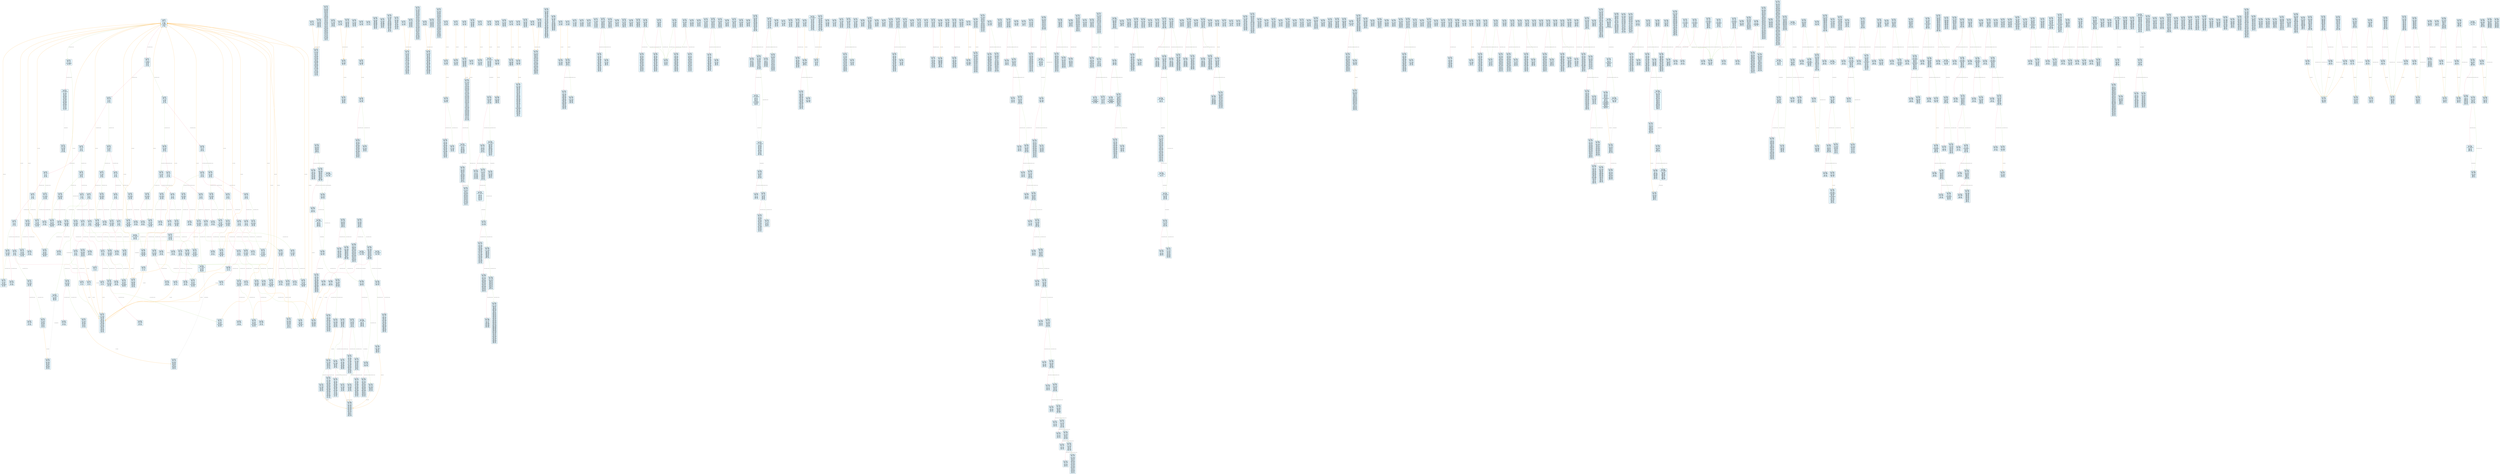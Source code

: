 digraph Static_Complete_CFG {
    rankdir=TB;
    node [shape=box, style="filled, rounded", fontname="Monospace", fontsize=9, margin=0.15];
    edge [fontname="Arial", fontsize=8, penwidth=1.2];
    "block_0" [label="合约: 0x3c3d45...
起始PC: 0x0
终止PC: 0xc
终止指令: JUMPI
---------
0x0: PUSH1
0x2: PUSH1
0x4: MSTORE
0x5: PUSH1
0x7: CALLDATASIZE
0x8: LT
0x9: PUSH2
0xc: JUMPI", fillcolor="#e6f7ff"];
    "block_d" [label="合约: 0x3c3d45...
起始PC: 0xd
终止PC: 0x1d
终止指令: JUMPI
---------
0xd: PUSH1
0xf: CALLDATALOAD
0x10: PUSH1
0x12: SHR
0x13: DUP1
0x14: PUSH4
0x19: GT
0x1a: PUSH2
0x1d: JUMPI", fillcolor="#e6f7ff"];
    "block_1e" [label="合约: 0x3c3d45...
起始PC: 0x1e
终止PC: 0x28
终止指令: JUMPI
---------
0x1e: DUP1
0x1f: PUSH4
0x24: GT
0x25: PUSH2
0x28: JUMPI", fillcolor="#e6f7ff"];
    "block_29" [label="合约: 0x3c3d45...
起始PC: 0x29
终止PC: 0x33
终止指令: JUMPI
---------
0x29: DUP1
0x2a: PUSH4
0x2f: GT
0x30: PUSH2
0x33: JUMPI", fillcolor="#e6f7ff"];
    "block_34" [label="合约: 0x3c3d45...
起始PC: 0x34
终止PC: 0x3e
终止指令: JUMPI
---------
0x34: DUP1
0x35: PUSH4
0x3a: EQ
0x3b: PUSH2
0x3e: JUMPI", fillcolor="#e6f7ff"];
    "block_3f" [label="合约: 0x3c3d45...
起始PC: 0x3f
终止PC: 0x49
终止指令: JUMPI
---------
0x3f: DUP1
0x40: PUSH4
0x45: EQ
0x46: PUSH2
0x49: JUMPI", fillcolor="#e6f7ff"];
    "block_4a" [label="合约: 0x3c3d45...
起始PC: 0x4a
终止PC: 0x54
终止指令: JUMPI
---------
0x4a: DUP1
0x4b: PUSH4
0x50: EQ
0x51: PUSH2
0x54: JUMPI", fillcolor="#e6f7ff"];
    "block_55" [label="合约: 0x3c3d45...
起始PC: 0x55
终止PC: 0x5f
终止指令: JUMPI
---------
0x55: DUP1
0x56: PUSH4
0x5b: EQ
0x5c: PUSH2
0x5f: JUMPI", fillcolor="#e6f7ff"];
    "block_60" [label="合约: 0x3c3d45...
起始PC: 0x60
终止PC: 0x63
终止指令: JUMP
---------
0x60: PUSH2
0x63: JUMP", fillcolor="#e6f7ff"];
    "block_64" [label="合约: 0x3c3d45...
起始PC: 0x64
终止PC: 0x6f
终止指令: JUMPI
---------
0x64: JUMPDEST
0x65: DUP1
0x66: PUSH4
0x6b: EQ
0x6c: PUSH2
0x6f: JUMPI", fillcolor="#e6f7ff"];
    "block_70" [label="合约: 0x3c3d45...
起始PC: 0x70
终止PC: 0x7a
终止指令: JUMPI
---------
0x70: DUP1
0x71: PUSH4
0x76: EQ
0x77: PUSH2
0x7a: JUMPI", fillcolor="#e6f7ff"];
    "block_7b" [label="合约: 0x3c3d45...
起始PC: 0x7b
终止PC: 0x85
终止指令: JUMPI
---------
0x7b: DUP1
0x7c: PUSH4
0x81: EQ
0x82: PUSH2
0x85: JUMPI", fillcolor="#e6f7ff"];
    "block_86" [label="合约: 0x3c3d45...
起始PC: 0x86
终止PC: 0x90
终止指令: JUMPI
---------
0x86: DUP1
0x87: PUSH4
0x8c: EQ
0x8d: PUSH2
0x90: JUMPI", fillcolor="#e6f7ff"];
    "block_91" [label="合约: 0x3c3d45...
起始PC: 0x91
终止PC: 0x94
终止指令: JUMP
---------
0x91: PUSH2
0x94: JUMP", fillcolor="#e6f7ff"];
    "block_95" [label="合约: 0x3c3d45...
起始PC: 0x95
终止PC: 0xa0
终止指令: JUMPI
---------
0x95: JUMPDEST
0x96: DUP1
0x97: PUSH4
0x9c: GT
0x9d: PUSH2
0xa0: JUMPI", fillcolor="#e6f7ff"];
    "block_a1" [label="合约: 0x3c3d45...
起始PC: 0xa1
终止PC: 0xab
终止指令: JUMPI
---------
0xa1: DUP1
0xa2: PUSH4
0xa7: EQ
0xa8: PUSH2
0xab: JUMPI", fillcolor="#e6f7ff"];
    "block_ac" [label="合约: 0x3c3d45...
起始PC: 0xac
终止PC: 0xb6
终止指令: JUMPI
---------
0xac: DUP1
0xad: PUSH4
0xb2: EQ
0xb3: PUSH2
0xb6: JUMPI", fillcolor="#e6f7ff"];
    "block_b7" [label="合约: 0x3c3d45...
起始PC: 0xb7
终止PC: 0xc1
终止指令: JUMPI
---------
0xb7: DUP1
0xb8: PUSH4
0xbd: EQ
0xbe: PUSH2
0xc1: JUMPI", fillcolor="#e6f7ff"];
    "block_c2" [label="合约: 0x3c3d45...
起始PC: 0xc2
终止PC: 0xcc
终止指令: JUMPI
---------
0xc2: DUP1
0xc3: PUSH4
0xc8: EQ
0xc9: PUSH2
0xcc: JUMPI", fillcolor="#e6f7ff"];
    "block_cd" [label="合约: 0x3c3d45...
起始PC: 0xcd
终止PC: 0xd0
终止指令: JUMP
---------
0xcd: PUSH2
0xd0: JUMP", fillcolor="#e6f7ff"];
    "block_d1" [label="合约: 0x3c3d45...
起始PC: 0xd1
终止PC: 0xdc
终止指令: JUMPI
---------
0xd1: JUMPDEST
0xd2: DUP1
0xd3: PUSH4
0xd8: EQ
0xd9: PUSH2
0xdc: JUMPI", fillcolor="#e6f7ff"];
    "block_dd" [label="合约: 0x3c3d45...
起始PC: 0xdd
终止PC: 0xe7
终止指令: JUMPI
---------
0xdd: DUP1
0xde: PUSH4
0xe3: EQ
0xe4: PUSH2
0xe7: JUMPI", fillcolor="#e6f7ff"];
    "block_e8" [label="合约: 0x3c3d45...
起始PC: 0xe8
终止PC: 0xf2
终止指令: JUMPI
---------
0xe8: DUP1
0xe9: PUSH4
0xee: EQ
0xef: PUSH2
0xf2: JUMPI", fillcolor="#e6f7ff"];
    "block_f3" [label="合约: 0x3c3d45...
起始PC: 0xf3
终止PC: 0xf6
终止指令: JUMP
---------
0xf3: PUSH2
0xf6: JUMP", fillcolor="#e6f7ff"];
    "block_f7" [label="合约: 0x3c3d45...
起始PC: 0xf7
终止PC: 0x102
终止指令: JUMPI
---------
0xf7: JUMPDEST
0xf8: DUP1
0xf9: PUSH4
0xfe: GT
0xff: PUSH2
0x102: JUMPI", fillcolor="#e6f7ff"];
    "block_103" [label="合约: 0x3c3d45...
起始PC: 0x103
终止PC: 0x10d
终止指令: JUMPI
---------
0x103: DUP1
0x104: PUSH4
0x109: GT
0x10a: PUSH2
0x10d: JUMPI", fillcolor="#e6f7ff"];
    "block_10e" [label="合约: 0x3c3d45...
起始PC: 0x10e
终止PC: 0x118
终止指令: JUMPI
---------
0x10e: DUP1
0x10f: PUSH4
0x114: EQ
0x115: PUSH2
0x118: JUMPI", fillcolor="#e6f7ff"];
    "block_119" [label="合约: 0x3c3d45...
起始PC: 0x119
终止PC: 0x123
终止指令: JUMPI
---------
0x119: DUP1
0x11a: PUSH4
0x11f: EQ
0x120: PUSH2
0x123: JUMPI", fillcolor="#e6f7ff"];
    "block_124" [label="合约: 0x3c3d45...
起始PC: 0x124
终止PC: 0x12e
终止指令: JUMPI
---------
0x124: DUP1
0x125: PUSH4
0x12a: EQ
0x12b: PUSH2
0x12e: JUMPI", fillcolor="#e6f7ff"];
    "block_12f" [label="合约: 0x3c3d45...
起始PC: 0x12f
终止PC: 0x139
终止指令: JUMPI
---------
0x12f: DUP1
0x130: PUSH4
0x135: EQ
0x136: PUSH2
0x139: JUMPI", fillcolor="#e6f7ff"];
    "block_13a" [label="合约: 0x3c3d45...
起始PC: 0x13a
终止PC: 0x13d
终止指令: JUMP
---------
0x13a: PUSH2
0x13d: JUMP", fillcolor="#e6f7ff"];
    "block_13e" [label="合约: 0x3c3d45...
起始PC: 0x13e
终止PC: 0x149
终止指令: JUMPI
---------
0x13e: JUMPDEST
0x13f: DUP1
0x140: PUSH4
0x145: EQ
0x146: PUSH2
0x149: JUMPI", fillcolor="#e6f7ff"];
    "block_14a" [label="合约: 0x3c3d45...
起始PC: 0x14a
终止PC: 0x154
终止指令: JUMPI
---------
0x14a: DUP1
0x14b: PUSH4
0x150: EQ
0x151: PUSH2
0x154: JUMPI", fillcolor="#e6f7ff"];
    "block_155" [label="合约: 0x3c3d45...
起始PC: 0x155
终止PC: 0x15f
终止指令: JUMPI
---------
0x155: DUP1
0x156: PUSH4
0x15b: EQ
0x15c: PUSH2
0x15f: JUMPI", fillcolor="#e6f7ff"];
    "block_160" [label="合约: 0x3c3d45...
起始PC: 0x160
终止PC: 0x163
终止指令: JUMP
---------
0x160: PUSH2
0x163: JUMP", fillcolor="#e6f7ff"];
    "block_164" [label="合约: 0x3c3d45...
起始PC: 0x164
终止PC: 0x16f
终止指令: JUMPI
---------
0x164: JUMPDEST
0x165: DUP1
0x166: PUSH4
0x16b: GT
0x16c: PUSH2
0x16f: JUMPI", fillcolor="#e6f7ff"];
    "block_170" [label="合约: 0x3c3d45...
起始PC: 0x170
终止PC: 0x17a
终止指令: JUMPI
---------
0x170: DUP1
0x171: PUSH4
0x176: EQ
0x177: PUSH2
0x17a: JUMPI", fillcolor="#e6f7ff"];
    "block_17b" [label="合约: 0x3c3d45...
起始PC: 0x17b
终止PC: 0x185
终止指令: JUMPI
---------
0x17b: DUP1
0x17c: PUSH4
0x181: EQ
0x182: PUSH2
0x185: JUMPI", fillcolor="#e6f7ff"];
    "block_186" [label="合约: 0x3c3d45...
起始PC: 0x186
终止PC: 0x190
终止指令: JUMPI
---------
0x186: DUP1
0x187: PUSH4
0x18c: EQ
0x18d: PUSH2
0x190: JUMPI", fillcolor="#e6f7ff"];
    "block_191" [label="合约: 0x3c3d45...
起始PC: 0x191
终止PC: 0x19b
终止指令: JUMPI
---------
0x191: DUP1
0x192: PUSH4
0x197: EQ
0x198: PUSH2
0x19b: JUMPI", fillcolor="#e6f7ff"];
    "block_19c" [label="合约: 0x3c3d45...
起始PC: 0x19c
终止PC: 0x19f
终止指令: JUMP
---------
0x19c: PUSH2
0x19f: JUMP", fillcolor="#e6f7ff"];
    "block_1a0" [label="合约: 0x3c3d45...
起始PC: 0x1a0
终止PC: 0x1ab
终止指令: JUMPI
---------
0x1a0: JUMPDEST
0x1a1: DUP1
0x1a2: PUSH4
0x1a7: EQ
0x1a8: PUSH2
0x1ab: JUMPI", fillcolor="#e6f7ff"];
    "block_1ac" [label="合约: 0x3c3d45...
起始PC: 0x1ac
终止PC: 0x1b6
终止指令: JUMPI
---------
0x1ac: DUP1
0x1ad: PUSH4
0x1b2: EQ
0x1b3: PUSH2
0x1b6: JUMPI", fillcolor="#e6f7ff"];
    "block_1b7" [label="合约: 0x3c3d45...
起始PC: 0x1b7
终止PC: 0x1c1
终止指令: JUMPI
---------
0x1b7: DUP1
0x1b8: PUSH4
0x1bd: EQ
0x1be: PUSH2
0x1c1: JUMPI", fillcolor="#e6f7ff"];
    "block_1c2" [label="合约: 0x3c3d45...
起始PC: 0x1c2
终止PC: 0x1c5
终止指令: JUMP
---------
0x1c2: PUSH2
0x1c5: JUMP", fillcolor="#e6f7ff"];
    "block_1c6" [label="合约: 0x3c3d45...
起始PC: 0x1c6
终止PC: 0x1cb
终止指令: JUMPI
---------
0x1c6: JUMPDEST
0x1c7: CALLDATASIZE
0x1c8: PUSH2
0x1cb: JUMPI", fillcolor="#e6f7ff"];
    "block_1cc" [label="合约: 0x3c3d45...
起始PC: 0x1cc
终止PC: 0x223
终止指令: JUMPDEST_PREV
---------
0x1cc: PUSH1
0x1ce: MLOAD
0x1cf: PUSH3
0x1d3: PUSH1
0x1d5: SHL
0x1d6: DUP2
0x1d7: MSTORE
0x1d8: PUSH1
0x1da: PUSH1
0x1dc: DUP3
0x1dd: ADD
0x1de: MSTORE
0x1df: PUSH1
0x1e1: PUSH1
0x1e3: DUP3
0x1e4: ADD
0x1e5: MSTORE
0x1e6: PUSH32
0x207: PUSH1
0x209: DUP3
0x20a: ADD
0x20b: MSTORE
0x20c: PUSH12
0x219: PUSH1
0x21b: SHL
0x21c: PUSH1
0x21e: DUP3
0x21f: ADD
0x220: MSTORE
0x221: PUSH1
0x223: ADD", fillcolor="#e6f7ff"];
    "block_224" [label="合约: 0x3c3d45...
起始PC: 0x224
终止PC: 0x22c
终止指令: REVERT
---------
0x224: JUMPDEST
0x225: PUSH1
0x227: MLOAD
0x228: DUP1
0x229: SWAP2
0x22a: SUB
0x22b: SWAP1
0x22c: REVERT", fillcolor="#e6f7ff"];
    "block_22d" [label="合约: 0x3c3d45...
起始PC: 0x22d
终止PC: 0x262
终止指令: JUMP
---------
0x22d: JUMPDEST
0x22e: PUSH1
0x230: MLOAD
0x231: PUSH3
0x235: PUSH1
0x237: SHL
0x238: DUP2
0x239: MSTORE
0x23a: PUSH1
0x23c: PUSH1
0x23e: DUP3
0x23f: ADD
0x240: MSTORE
0x241: PUSH1
0x243: PUSH1
0x245: DUP3
0x246: ADD
0x247: MSTORE
0x248: PUSH11
0x254: PUSH1
0x256: SHL
0x257: PUSH1
0x259: DUP3
0x25a: ADD
0x25b: MSTORE
0x25c: PUSH1
0x25e: ADD
0x25f: PUSH2
0x262: JUMP", fillcolor="#e6f7ff"];
    "block_263" [label="合约: 0x3c3d45...
起始PC: 0x263
终止PC: 0x26a
终止指令: JUMPI
---------
0x263: JUMPDEST
0x264: CALLVALUE
0x265: DUP1
0x266: ISZERO
0x267: PUSH2
0x26a: JUMPI", fillcolor="#e6f7ff"];
    "block_26b" [label="合约: 0x3c3d45...
起始PC: 0x26b
终止PC: 0x26e
终止指令: REVERT
---------
0x26b: PUSH1
0x26d: DUP1
0x26e: REVERT", fillcolor="#e6f7ff"];
    "block_26f" [label="合约: 0x3c3d45...
起始PC: 0x26f
终止PC: 0x27d
终止指令: JUMP
---------
0x26f: JUMPDEST
0x270: POP
0x271: PUSH2
0x274: PUSH2
0x277: CALLDATASIZE
0x278: PUSH1
0x27a: PUSH2
0x27d: JUMP", fillcolor="#e6f7ff"];
    "block_27e" [label="合约: 0x3c3d45...
起始PC: 0x27e
终止PC: 0x282
终止指令: JUMP
---------
0x27e: JUMPDEST
0x27f: PUSH2
0x282: JUMP", fillcolor="#e6f7ff"];
    "block_283" [label="合约: 0x3c3d45...
起始PC: 0x283
终止PC: 0x2cb
终止指令: JUMP
---------
0x283: JUMPDEST
0x284: PUSH1
0x286: MLOAD
0x287: PUSH2
0x28a: SWAP2
0x28b: SWAP1
0x28c: PUSH1
0x28e: PUSH1
0x290: DUP3
0x291: ADD
0x292: SWAP1
0x293: POP
0x294: DUP3
0x295: MLOAD
0x296: DUP3
0x297: MSTORE
0x298: PUSH1
0x29a: PUSH1
0x29c: DUP5
0x29d: ADD
0x29e: MLOAD
0x29f: AND
0x2a0: PUSH1
0x2a2: DUP4
0x2a3: ADD
0x2a4: MSTORE
0x2a5: PUSH2
0x2a8: PUSH1
0x2aa: DUP5
0x2ab: ADD
0x2ac: MLOAD
0x2ad: AND
0x2ae: PUSH1
0x2b0: DUP4
0x2b1: ADD
0x2b2: MSTORE
0x2b3: PUSH1
0x2b5: DUP4
0x2b6: ADD
0x2b7: MLOAD
0x2b8: PUSH1
0x2ba: DUP4
0x2bb: ADD
0x2bc: MSTORE
0x2bd: PUSH1
0x2bf: DUP4
0x2c0: ADD
0x2c1: MLOAD
0x2c2: PUSH1
0x2c4: DUP4
0x2c5: ADD
0x2c6: MSTORE
0x2c7: SWAP3
0x2c8: SWAP2
0x2c9: POP
0x2ca: POP
0x2cb: JUMP", fillcolor="#e6f7ff"];
    "block_2cc" [label="合约: 0x3c3d45...
起始PC: 0x2cc
终止PC: 0x2d4
终止指令: RETURN
---------
0x2cc: JUMPDEST
0x2cd: PUSH1
0x2cf: MLOAD
0x2d0: DUP1
0x2d1: SWAP2
0x2d2: SUB
0x2d3: SWAP1
0x2d4: RETURN", fillcolor="#e6f7ff"];
    "block_2d5" [label="合约: 0x3c3d45...
起始PC: 0x2d5
终止PC: 0x2dc
终止指令: JUMPI
---------
0x2d5: JUMPDEST
0x2d6: CALLVALUE
0x2d7: DUP1
0x2d8: ISZERO
0x2d9: PUSH2
0x2dc: JUMPI", fillcolor="#e6f7ff"];
    "block_2dd" [label="合约: 0x3c3d45...
起始PC: 0x2dd
终止PC: 0x2e0
终止指令: REVERT
---------
0x2dd: PUSH1
0x2df: DUP1
0x2e0: REVERT", fillcolor="#e6f7ff"];
    "block_2e1" [label="合约: 0x3c3d45...
起始PC: 0x2e1
终止PC: 0x2ef
终止指令: JUMP
---------
0x2e1: JUMPDEST
0x2e2: POP
0x2e3: PUSH2
0x2e6: PUSH2
0x2e9: CALLDATASIZE
0x2ea: PUSH1
0x2ec: PUSH2
0x2ef: JUMP", fillcolor="#e6f7ff"];
    "block_2f0" [label="合约: 0x3c3d45...
起始PC: 0x2f0
终止PC: 0x2f4
终止指令: JUMP
---------
0x2f0: JUMPDEST
0x2f1: PUSH2
0x2f4: JUMP", fillcolor="#e6f7ff"];
    "block_2f5" [label="合约: 0x3c3d45...
起始PC: 0x2f5
终止PC: 0x301
终止指令: JUMP
---------
0x2f5: JUMPDEST
0x2f6: PUSH1
0x2f8: MLOAD
0x2f9: PUSH2
0x2fc: SWAP2
0x2fd: SWAP1
0x2fe: PUSH2
0x301: JUMP", fillcolor="#e6f7ff"];
    "block_302" [label="合约: 0x3c3d45...
起始PC: 0x302
终止PC: 0x309
终止指令: JUMPI
---------
0x302: JUMPDEST
0x303: CALLVALUE
0x304: DUP1
0x305: ISZERO
0x306: PUSH2
0x309: JUMPI", fillcolor="#e6f7ff"];
    "block_30a" [label="合约: 0x3c3d45...
起始PC: 0x30a
终止PC: 0x30d
终止指令: REVERT
---------
0x30a: PUSH1
0x30c: DUP1
0x30d: REVERT", fillcolor="#e6f7ff"];
    "block_30e" [label="合约: 0x3c3d45...
起始PC: 0x30e
终止PC: 0x31c
终止指令: JUMP
---------
0x30e: JUMPDEST
0x30f: POP
0x310: PUSH2
0x313: PUSH2
0x316: CALLDATASIZE
0x317: PUSH1
0x319: PUSH2
0x31c: JUMP", fillcolor="#e6f7ff"];
    "block_31d" [label="合约: 0x3c3d45...
起始PC: 0x31d
终止PC: 0x321
终止指令: JUMP
---------
0x31d: JUMPDEST
0x31e: PUSH2
0x321: JUMP", fillcolor="#e6f7ff"];
    "block_322" [label="合约: 0x3c3d45...
起始PC: 0x322
终止PC: 0x323
终止指令: STOP
---------
0x322: JUMPDEST
0x323: STOP", fillcolor="#e6f7ff"];
    "block_324" [label="合约: 0x3c3d45...
起始PC: 0x324
终止PC: 0x32b
终止指令: JUMPI
---------
0x324: JUMPDEST
0x325: CALLVALUE
0x326: DUP1
0x327: ISZERO
0x328: PUSH2
0x32b: JUMPI", fillcolor="#e6f7ff"];
    "block_32c" [label="合约: 0x3c3d45...
起始PC: 0x32c
终止PC: 0x32f
终止指令: REVERT
---------
0x32c: PUSH1
0x32e: DUP1
0x32f: REVERT", fillcolor="#e6f7ff"];
    "block_330" [label="合约: 0x3c3d45...
起始PC: 0x330
终止PC: 0x334
终止指令: JUMPDEST_PREV
---------
0x330: JUMPDEST
0x331: POP
0x332: PUSH1
0x334: SLOAD", fillcolor="#e6f7ff"];
    "block_335" [label="合约: 0x3c3d45...
起始PC: 0x335
终止PC: 0x342
终止指令: JUMP
---------
0x335: JUMPDEST
0x336: PUSH1
0x338: MLOAD
0x339: SWAP1
0x33a: DUP2
0x33b: MSTORE
0x33c: PUSH1
0x33e: ADD
0x33f: PUSH2
0x342: JUMP", fillcolor="#e6f7ff"];
    "block_343" [label="合约: 0x3c3d45...
起始PC: 0x343
终止PC: 0x34a
终止指令: JUMPI
---------
0x343: JUMPDEST
0x344: CALLVALUE
0x345: DUP1
0x346: ISZERO
0x347: PUSH2
0x34a: JUMPI", fillcolor="#e6f7ff"];
    "block_34b" [label="合约: 0x3c3d45...
起始PC: 0x34b
终止PC: 0x34e
终止指令: REVERT
---------
0x34b: PUSH1
0x34d: DUP1
0x34e: REVERT", fillcolor="#e6f7ff"];
    "block_34f" [label="合约: 0x3c3d45...
起始PC: 0x34f
终止PC: 0x359
终止指令: JUMPDEST_PREV
---------
0x34f: JUMPDEST
0x350: POP
0x351: PUSH1
0x353: SLOAD
0x354: PUSH4
0x359: AND", fillcolor="#e6f7ff"];
    "block_35a" [label="合约: 0x3c3d45...
起始PC: 0x35a
终止PC: 0x36e
终止指令: JUMP
---------
0x35a: JUMPDEST
0x35b: PUSH1
0x35d: MLOAD
0x35e: PUSH4
0x363: SWAP1
0x364: SWAP2
0x365: AND
0x366: DUP2
0x367: MSTORE
0x368: PUSH1
0x36a: ADD
0x36b: PUSH2
0x36e: JUMP", fillcolor="#e6f7ff"];
    "block_36f" [label="合约: 0x3c3d45...
起始PC: 0x36f
终止PC: 0x376
终止指令: JUMPI
---------
0x36f: JUMPDEST
0x370: CALLVALUE
0x371: DUP1
0x372: ISZERO
0x373: PUSH2
0x376: JUMPI", fillcolor="#e6f7ff"];
    "block_377" [label="合约: 0x3c3d45...
起始PC: 0x377
终止PC: 0x37a
终止指令: REVERT
---------
0x377: PUSH1
0x379: DUP1
0x37a: REVERT", fillcolor="#e6f7ff"];
    "block_37b" [label="合约: 0x3c3d45...
起始PC: 0x37b
终止PC: 0x389
终止指令: JUMP
---------
0x37b: JUMPDEST
0x37c: POP
0x37d: PUSH2
0x380: PUSH2
0x383: CALLDATASIZE
0x384: PUSH1
0x386: PUSH2
0x389: JUMP", fillcolor="#e6f7ff"];
    "block_38a" [label="合约: 0x3c3d45...
起始PC: 0x38a
终止PC: 0x39e
终止指令: JUMP
---------
0x38a: JUMPDEST
0x38b: PUSH1
0x38d: SWAP1
0x38e: DUP2
0x38f: MSTORE
0x390: PUSH1
0x392: PUSH1
0x394: MSTORE
0x395: PUSH1
0x397: SWAP1
0x398: SHA3
0x399: SLOAD
0x39a: PUSH1
0x39c: AND
0x39d: SWAP1
0x39e: JUMP", fillcolor="#e6f7ff"];
    "block_39f" [label="合约: 0x3c3d45...
起始PC: 0x39f
终止PC: 0x3ae
终止指令: JUMP
---------
0x39f: JUMPDEST
0x3a0: PUSH1
0x3a2: MLOAD
0x3a3: SWAP1
0x3a4: ISZERO
0x3a5: ISZERO
0x3a6: DUP2
0x3a7: MSTORE
0x3a8: PUSH1
0x3aa: ADD
0x3ab: PUSH2
0x3ae: JUMP", fillcolor="#e6f7ff"];
    "block_3af" [label="合约: 0x3c3d45...
起始PC: 0x3af
终止PC: 0x3b6
终止指令: JUMPI
---------
0x3af: JUMPDEST
0x3b0: CALLVALUE
0x3b1: DUP1
0x3b2: ISZERO
0x3b3: PUSH2
0x3b6: JUMPI", fillcolor="#e6f7ff"];
    "block_3b7" [label="合约: 0x3c3d45...
起始PC: 0x3b7
终止PC: 0x3ba
终止指令: REVERT
---------
0x3b7: PUSH1
0x3b9: DUP1
0x3ba: REVERT", fillcolor="#e6f7ff"];
    "block_3bb" [label="合约: 0x3c3d45...
起始PC: 0x3bb
终止PC: 0x3c9
终止指令: JUMP
---------
0x3bb: JUMPDEST
0x3bc: POP
0x3bd: PUSH2
0x3c0: PUSH2
0x3c3: CALLDATASIZE
0x3c4: PUSH1
0x3c6: PUSH2
0x3c9: JUMP", fillcolor="#e6f7ff"];
    "block_3ca" [label="合约: 0x3c3d45...
起始PC: 0x3ca
终止PC: 0x3ed
终止指令: JUMP
---------
0x3ca: JUMPDEST
0x3cb: PUSH1
0x3cd: PUSH1
0x3cf: PUSH1
0x3d1: SHL
0x3d2: SUB
0x3d3: AND
0x3d4: PUSH1
0x3d6: SWAP1
0x3d7: DUP2
0x3d8: MSTORE
0x3d9: PUSH1
0x3db: PUSH1
0x3dd: MSTORE
0x3de: PUSH1
0x3e0: SWAP1
0x3e1: SHA3
0x3e2: SLOAD
0x3e3: PUSH1
0x3e5: PUSH1
0x3e7: PUSH1
0x3e9: SHL
0x3ea: SUB
0x3eb: AND
0x3ec: SWAP1
0x3ed: JUMP", fillcolor="#e6f7ff"];
    "block_3ee" [label="合约: 0x3c3d45...
起始PC: 0x3ee
终止PC: 0x405
终止指令: JUMP
---------
0x3ee: JUMPDEST
0x3ef: PUSH1
0x3f1: MLOAD
0x3f2: PUSH1
0x3f4: PUSH1
0x3f6: PUSH1
0x3f8: SHL
0x3f9: SUB
0x3fa: SWAP1
0x3fb: SWAP2
0x3fc: AND
0x3fd: DUP2
0x3fe: MSTORE
0x3ff: PUSH1
0x401: ADD
0x402: PUSH2
0x405: JUMP", fillcolor="#e6f7ff"];
    "block_406" [label="合约: 0x3c3d45...
起始PC: 0x406
终止PC: 0x40d
终止指令: JUMPI
---------
0x406: JUMPDEST
0x407: CALLVALUE
0x408: DUP1
0x409: ISZERO
0x40a: PUSH2
0x40d: JUMPI", fillcolor="#e6f7ff"];
    "block_40e" [label="合约: 0x3c3d45...
起始PC: 0x40e
终止PC: 0x411
终止指令: REVERT
---------
0x40e: PUSH1
0x410: DUP1
0x411: REVERT", fillcolor="#e6f7ff"];
    "block_412" [label="合约: 0x3c3d45...
起始PC: 0x412
终止PC: 0x420
终止指令: JUMP
---------
0x412: JUMPDEST
0x413: POP
0x414: PUSH2
0x417: PUSH2
0x41a: CALLDATASIZE
0x41b: PUSH1
0x41d: PUSH2
0x420: JUMP", fillcolor="#e6f7ff"];
    "block_421" [label="合约: 0x3c3d45...
起始PC: 0x421
终止PC: 0x425
终止指令: JUMP
---------
0x421: JUMPDEST
0x422: PUSH2
0x425: JUMP", fillcolor="#e6f7ff"];
    "block_426" [label="合约: 0x3c3d45...
起始PC: 0x426
终止PC: 0x468
终止指令: JUMP
---------
0x426: JUMPDEST
0x427: PUSH1
0x429: MLOAD
0x42a: PUSH2
0x42d: SWAP2
0x42e: SWAP1
0x42f: DUP2
0x430: MLOAD
0x431: DUP2
0x432: MSTORE
0x433: PUSH1
0x435: DUP1
0x436: DUP4
0x437: ADD
0x438: MLOAD
0x439: PUSH1
0x43b: AND
0x43c: SWAP1
0x43d: DUP3
0x43e: ADD
0x43f: MSTORE
0x440: PUSH1
0x442: DUP1
0x443: DUP4
0x444: ADD
0x445: MLOAD
0x446: PUSH2
0x449: AND
0x44a: SWAP1
0x44b: DUP3
0x44c: ADD
0x44d: MSTORE
0x44e: PUSH1
0x450: SWAP2
0x451: DUP3
0x452: ADD
0x453: MLOAD
0x454: PUSH1
0x456: PUSH1
0x458: PUSH1
0x45a: SHL
0x45b: SUB
0x45c: AND
0x45d: SWAP2
0x45e: DUP2
0x45f: ADD
0x460: SWAP2
0x461: SWAP1
0x462: SWAP2
0x463: MSTORE
0x464: PUSH1
0x466: ADD
0x467: SWAP1
0x468: JUMP", fillcolor="#e6f7ff"];
    "block_469" [label="合约: 0x3c3d45...
起始PC: 0x469
终止PC: 0x470
终止指令: JUMPI
---------
0x469: JUMPDEST
0x46a: CALLVALUE
0x46b: DUP1
0x46c: ISZERO
0x46d: PUSH2
0x470: JUMPI", fillcolor="#e6f7ff"];
    "block_471" [label="合约: 0x3c3d45...
起始PC: 0x471
终止PC: 0x474
终止指令: REVERT
---------
0x471: PUSH1
0x473: DUP1
0x474: REVERT", fillcolor="#e6f7ff"];
    "block_475" [label="合约: 0x3c3d45...
起始PC: 0x475
终止PC: 0x483
终止指令: JUMP
---------
0x475: JUMPDEST
0x476: POP
0x477: PUSH2
0x47a: PUSH2
0x47d: CALLDATASIZE
0x47e: PUSH1
0x480: PUSH2
0x483: JUMP", fillcolor="#e6f7ff"];
    "block_484" [label="合约: 0x3c3d45...
起始PC: 0x484
终止PC: 0x488
终止指令: JUMP
---------
0x484: JUMPDEST
0x485: PUSH2
0x488: JUMP", fillcolor="#e6f7ff"];
    "block_489" [label="合约: 0x3c3d45...
起始PC: 0x489
终止PC: 0x4c2
终止指令: JUMP
---------
0x489: JUMPDEST
0x48a: PUSH1
0x48c: MLOAD
0x48d: PUSH2
0x490: SWAP2
0x491: SWAP1
0x492: DUP2
0x493: MLOAD
0x494: DUP2
0x495: MSTORE
0x496: PUSH1
0x498: DUP1
0x499: DUP4
0x49a: ADD
0x49b: MLOAD
0x49c: PUSH1
0x49e: AND
0x49f: SWAP1
0x4a0: DUP3
0x4a1: ADD
0x4a2: MSTORE
0x4a3: PUSH1
0x4a5: DUP1
0x4a6: DUP4
0x4a7: ADD
0x4a8: MLOAD
0x4a9: PUSH2
0x4ac: AND
0x4ad: SWAP1
0x4ae: DUP3
0x4af: ADD
0x4b0: MSTORE
0x4b1: PUSH1
0x4b3: SWAP2
0x4b4: DUP3
0x4b5: ADD
0x4b6: MLOAD
0x4b7: SWAP2
0x4b8: DUP2
0x4b9: ADD
0x4ba: SWAP2
0x4bb: SWAP1
0x4bc: SWAP2
0x4bd: MSTORE
0x4be: PUSH1
0x4c0: ADD
0x4c1: SWAP1
0x4c2: JUMP", fillcolor="#e6f7ff"];
    "block_4c3" [label="合约: 0x3c3d45...
起始PC: 0x4c3
终止PC: 0x4ca
终止指令: JUMPI
---------
0x4c3: JUMPDEST
0x4c4: CALLVALUE
0x4c5: DUP1
0x4c6: ISZERO
0x4c7: PUSH2
0x4ca: JUMPI", fillcolor="#e6f7ff"];
    "block_4cb" [label="合约: 0x3c3d45...
起始PC: 0x4cb
终止PC: 0x4ce
终止指令: REVERT
---------
0x4cb: PUSH1
0x4cd: DUP1
0x4ce: REVERT", fillcolor="#e6f7ff"];
    "block_4cf" [label="合约: 0x3c3d45...
起始PC: 0x4cf
终止PC: 0x4dd
终止指令: JUMP
---------
0x4cf: JUMPDEST
0x4d0: POP
0x4d1: PUSH2
0x4d4: PUSH2
0x4d7: CALLDATASIZE
0x4d8: PUSH1
0x4da: PUSH2
0x4dd: JUMP", fillcolor="#e6f7ff"];
    "block_4de" [label="合约: 0x3c3d45...
起始PC: 0x4de
终止PC: 0x4e2
终止指令: JUMP
---------
0x4de: JUMPDEST
0x4df: PUSH2
0x4e2: JUMP", fillcolor="#e6f7ff"];
    "block_4e3" [label="合约: 0x3c3d45...
起始PC: 0x4e3
终止PC: 0x4ea
终止指令: JUMPI
---------
0x4e3: JUMPDEST
0x4e4: CALLVALUE
0x4e5: DUP1
0x4e6: ISZERO
0x4e7: PUSH2
0x4ea: JUMPI", fillcolor="#e6f7ff"];
    "block_4eb" [label="合约: 0x3c3d45...
起始PC: 0x4eb
终止PC: 0x4ee
终止指令: REVERT
---------
0x4eb: PUSH1
0x4ed: DUP1
0x4ee: REVERT", fillcolor="#e6f7ff"];
    "block_4ef" [label="合约: 0x3c3d45...
起始PC: 0x4ef
终止PC: 0x4f7
终止指令: JUMP
---------
0x4ef: JUMPDEST
0x4f0: POP
0x4f1: PUSH1
0x4f3: SLOAD
0x4f4: PUSH2
0x4f7: JUMP", fillcolor="#e6f7ff"];
    "block_4f8" [label="合约: 0x3c3d45...
起始PC: 0x4f8
终止PC: 0x4ff
终止指令: JUMPI
---------
0x4f8: JUMPDEST
0x4f9: CALLVALUE
0x4fa: DUP1
0x4fb: ISZERO
0x4fc: PUSH2
0x4ff: JUMPI", fillcolor="#e6f7ff"];
    "block_500" [label="合约: 0x3c3d45...
起始PC: 0x500
终止PC: 0x503
终止指令: REVERT
---------
0x500: PUSH1
0x502: DUP1
0x503: REVERT", fillcolor="#e6f7ff"];
    "block_504" [label="合约: 0x3c3d45...
起始PC: 0x504
终止PC: 0x512
终止指令: JUMP
---------
0x504: JUMPDEST
0x505: POP
0x506: PUSH2
0x509: PUSH2
0x50c: CALLDATASIZE
0x50d: PUSH1
0x50f: PUSH2
0x512: JUMP", fillcolor="#e6f7ff"];
    "block_513" [label="合约: 0x3c3d45...
起始PC: 0x513
终止PC: 0x517
终止指令: JUMP
---------
0x513: JUMPDEST
0x514: PUSH2
0x517: JUMP", fillcolor="#e6f7ff"];
    "block_518" [label="合约: 0x3c3d45...
起始PC: 0x518
终止PC: 0x51f
终止指令: JUMPI
---------
0x518: JUMPDEST
0x519: CALLVALUE
0x51a: DUP1
0x51b: ISZERO
0x51c: PUSH2
0x51f: JUMPI", fillcolor="#e6f7ff"];
    "block_520" [label="合约: 0x3c3d45...
起始PC: 0x520
终止PC: 0x523
终止指令: REVERT
---------
0x520: PUSH1
0x522: DUP1
0x523: REVERT", fillcolor="#e6f7ff"];
    "block_524" [label="合约: 0x3c3d45...
起始PC: 0x524
终止PC: 0x52c
终止指令: JUMP
---------
0x524: JUMPDEST
0x525: POP
0x526: PUSH2
0x529: PUSH2
0x52c: JUMP", fillcolor="#e6f7ff"];
    "block_52d" [label="合约: 0x3c3d45...
起始PC: 0x52d
终止PC: 0x534
终止指令: JUMPI
---------
0x52d: JUMPDEST
0x52e: CALLVALUE
0x52f: DUP1
0x530: ISZERO
0x531: PUSH2
0x534: JUMPI", fillcolor="#e6f7ff"];
    "block_535" [label="合约: 0x3c3d45...
起始PC: 0x535
终止PC: 0x538
终止指令: REVERT
---------
0x535: PUSH1
0x537: DUP1
0x538: REVERT", fillcolor="#e6f7ff"];
    "block_539" [label="合约: 0x3c3d45...
起始PC: 0x539
终止PC: 0x547
终止指令: JUMP
---------
0x539: JUMPDEST
0x53a: POP
0x53b: PUSH2
0x53e: PUSH2
0x541: CALLDATASIZE
0x542: PUSH1
0x544: PUSH2
0x547: JUMP", fillcolor="#e6f7ff"];
    "block_548" [label="合约: 0x3c3d45...
起始PC: 0x548
终止PC: 0x54c
终止指令: JUMP
---------
0x548: JUMPDEST
0x549: PUSH2
0x54c: JUMP", fillcolor="#e6f7ff"];
    "block_54d" [label="合约: 0x3c3d45...
起始PC: 0x54d
终止PC: 0x55a
终止指令: JUMP
---------
0x54d: JUMPDEST
0x54e: PUSH1
0x550: MLOAD
0x551: PUSH2
0x554: SWAP3
0x555: SWAP2
0x556: SWAP1
0x557: PUSH2
0x55a: JUMP", fillcolor="#e6f7ff"];
    "block_55b" [label="合约: 0x3c3d45...
起始PC: 0x55b
终止PC: 0x562
终止指令: JUMPI
---------
0x55b: JUMPDEST
0x55c: CALLVALUE
0x55d: DUP1
0x55e: ISZERO
0x55f: PUSH2
0x562: JUMPI", fillcolor="#e6f7ff"];
    "block_563" [label="合约: 0x3c3d45...
起始PC: 0x563
终止PC: 0x566
终止指令: REVERT
---------
0x563: PUSH1
0x565: DUP1
0x566: REVERT", fillcolor="#e6f7ff"];
    "block_567" [label="合约: 0x3c3d45...
起始PC: 0x567
终止PC: 0x575
终止指令: JUMP
---------
0x567: JUMPDEST
0x568: POP
0x569: PUSH2
0x56c: PUSH2
0x56f: CALLDATASIZE
0x570: PUSH1
0x572: PUSH2
0x575: JUMP", fillcolor="#e6f7ff"];
    "block_576" [label="合约: 0x3c3d45...
起始PC: 0x576
终止PC: 0x57a
终止指令: JUMP
---------
0x576: JUMPDEST
0x577: PUSH2
0x57a: JUMP", fillcolor="#e6f7ff"];
    "block_57b" [label="合约: 0x3c3d45...
起始PC: 0x57b
终止PC: 0x582
终止指令: JUMPI
---------
0x57b: JUMPDEST
0x57c: CALLVALUE
0x57d: DUP1
0x57e: ISZERO
0x57f: PUSH2
0x582: JUMPI", fillcolor="#e6f7ff"];
    "block_583" [label="合约: 0x3c3d45...
起始PC: 0x583
终止PC: 0x586
终止指令: REVERT
---------
0x583: PUSH1
0x585: DUP1
0x586: REVERT", fillcolor="#e6f7ff"];
    "block_587" [label="合约: 0x3c3d45...
起始PC: 0x587
终止PC: 0x58f
终止指令: JUMPDEST_PREV
---------
0x587: JUMPDEST
0x588: POP
0x589: PUSH1
0x58b: SLOAD
0x58c: PUSH2
0x58f: AND", fillcolor="#e6f7ff"];
    "block_590" [label="合约: 0x3c3d45...
起始PC: 0x590
终止PC: 0x5a2
终止指令: JUMP
---------
0x590: JUMPDEST
0x591: PUSH1
0x593: MLOAD
0x594: PUSH2
0x597: SWAP1
0x598: SWAP2
0x599: AND
0x59a: DUP2
0x59b: MSTORE
0x59c: PUSH1
0x59e: ADD
0x59f: PUSH2
0x5a2: JUMP", fillcolor="#e6f7ff"];
    "block_5a3" [label="合约: 0x3c3d45...
起始PC: 0x5a3
终止PC: 0x5aa
终止指令: JUMPI
---------
0x5a3: JUMPDEST
0x5a4: CALLVALUE
0x5a5: DUP1
0x5a6: ISZERO
0x5a7: PUSH2
0x5aa: JUMPI", fillcolor="#e6f7ff"];
    "block_5ab" [label="合约: 0x3c3d45...
起始PC: 0x5ab
终止PC: 0x5ae
终止指令: REVERT
---------
0x5ab: PUSH1
0x5ad: DUP1
0x5ae: REVERT", fillcolor="#e6f7ff"];
    "block_5af" [label="合约: 0x3c3d45...
起始PC: 0x5af
终止PC: 0x5bd
终止指令: JUMP
---------
0x5af: JUMPDEST
0x5b0: POP
0x5b1: PUSH2
0x5b4: PUSH2
0x5b7: CALLDATASIZE
0x5b8: PUSH1
0x5ba: PUSH2
0x5bd: JUMP", fillcolor="#e6f7ff"];
    "block_5be" [label="合约: 0x3c3d45...
起始PC: 0x5be
终止PC: 0x5c2
终止指令: JUMP
---------
0x5be: JUMPDEST
0x5bf: PUSH2
0x5c2: JUMP", fillcolor="#e6f7ff"];
    "block_5c3" [label="合约: 0x3c3d45...
起始PC: 0x5c3
终止PC: 0x5ca
终止指令: JUMPI
---------
0x5c3: JUMPDEST
0x5c4: CALLVALUE
0x5c5: DUP1
0x5c6: ISZERO
0x5c7: PUSH2
0x5ca: JUMPI", fillcolor="#e6f7ff"];
    "block_5cb" [label="合约: 0x3c3d45...
起始PC: 0x5cb
终止PC: 0x5ce
终止指令: REVERT
---------
0x5cb: PUSH1
0x5cd: DUP1
0x5ce: REVERT", fillcolor="#e6f7ff"];
    "block_5cf" [label="合约: 0x3c3d45...
起始PC: 0x5cf
终止PC: 0x5dd
终止指令: JUMP
---------
0x5cf: JUMPDEST
0x5d0: POP
0x5d1: PUSH2
0x5d4: PUSH2
0x5d7: CALLDATASIZE
0x5d8: PUSH1
0x5da: PUSH2
0x5dd: JUMP", fillcolor="#e6f7ff"];
    "block_5de" [label="合约: 0x3c3d45...
起始PC: 0x5de
终止PC: 0x5e2
终止指令: JUMP
---------
0x5de: JUMPDEST
0x5df: PUSH2
0x5e2: JUMP", fillcolor="#e6f7ff"];
    "block_5e3" [label="合约: 0x3c3d45...
起始PC: 0x5e3
终止PC: 0x5ef
终止指令: JUMP
---------
0x5e3: JUMPDEST
0x5e4: PUSH1
0x5e6: MLOAD
0x5e7: PUSH2
0x5ea: SWAP2
0x5eb: SWAP1
0x5ec: PUSH2
0x5ef: JUMP", fillcolor="#e6f7ff"];
    "block_5f0" [label="合约: 0x3c3d45...
起始PC: 0x5f0
终止PC: 0x5f7
终止指令: JUMPI
---------
0x5f0: JUMPDEST
0x5f1: CALLVALUE
0x5f2: DUP1
0x5f3: ISZERO
0x5f4: PUSH2
0x5f7: JUMPI", fillcolor="#e6f7ff"];
    "block_5f8" [label="合约: 0x3c3d45...
起始PC: 0x5f8
终止PC: 0x5fb
终止指令: REVERT
---------
0x5f8: PUSH1
0x5fa: DUP1
0x5fb: REVERT", fillcolor="#e6f7ff"];
    "block_5fc" [label="合约: 0x3c3d45...
起始PC: 0x5fc
终止PC: 0x604
终止指令: JUMP
---------
0x5fc: JUMPDEST
0x5fd: POP
0x5fe: PUSH1
0x600: SLOAD
0x601: PUSH2
0x604: JUMP", fillcolor="#e6f7ff"];
    "block_605" [label="合约: 0x3c3d45...
起始PC: 0x605
终止PC: 0x612
终止指令: JUMP
---------
0x605: JUMPDEST
0x606: PUSH2
0x609: PUSH2
0x60c: CALLDATASIZE
0x60d: PUSH1
0x60f: PUSH2
0x612: JUMP", fillcolor="#e6f7ff"];
    "block_613" [label="合约: 0x3c3d45...
起始PC: 0x613
终止PC: 0x617
终止指令: JUMP
---------
0x613: JUMPDEST
0x614: PUSH2
0x617: JUMP", fillcolor="#e6f7ff"];
    "block_618" [label="合约: 0x3c3d45...
起始PC: 0x618
终止PC: 0x61f
终止指令: JUMPI
---------
0x618: JUMPDEST
0x619: CALLVALUE
0x61a: DUP1
0x61b: ISZERO
0x61c: PUSH2
0x61f: JUMPI", fillcolor="#e6f7ff"];
    "block_620" [label="合约: 0x3c3d45...
起始PC: 0x620
终止PC: 0x623
终止指令: REVERT
---------
0x620: PUSH1
0x622: DUP1
0x623: REVERT", fillcolor="#e6f7ff"];
    "block_624" [label="合约: 0x3c3d45...
起始PC: 0x624
终止PC: 0x632
终止指令: JUMP
---------
0x624: JUMPDEST
0x625: POP
0x626: PUSH2
0x629: PUSH2
0x62c: CALLDATASIZE
0x62d: PUSH1
0x62f: PUSH2
0x632: JUMP", fillcolor="#e6f7ff"];
    "block_633" [label="合约: 0x3c3d45...
起始PC: 0x633
终止PC: 0x637
终止指令: JUMP
---------
0x633: JUMPDEST
0x634: PUSH2
0x637: JUMP", fillcolor="#e6f7ff"];
    "block_638" [label="合约: 0x3c3d45...
起始PC: 0x638
终止PC: 0x646
终止指令: JUMP
---------
0x638: JUMPDEST
0x639: PUSH1
0x63b: MLOAD
0x63c: PUSH2
0x63f: SWAP4
0x640: SWAP3
0x641: SWAP2
0x642: SWAP1
0x643: PUSH2
0x646: JUMP", fillcolor="#e6f7ff"];
    "block_647" [label="合约: 0x3c3d45...
起始PC: 0x647
终止PC: 0x64e
终止指令: JUMPI
---------
0x647: JUMPDEST
0x648: CALLVALUE
0x649: DUP1
0x64a: ISZERO
0x64b: PUSH2
0x64e: JUMPI", fillcolor="#e6f7ff"];
    "block_64f" [label="合约: 0x3c3d45...
起始PC: 0x64f
终止PC: 0x652
终止指令: REVERT
---------
0x64f: PUSH1
0x651: DUP1
0x652: REVERT", fillcolor="#e6f7ff"];
    "block_653" [label="合约: 0x3c3d45...
起始PC: 0x653
终止PC: 0x661
终止指令: JUMP
---------
0x653: JUMPDEST
0x654: POP
0x655: PUSH2
0x658: PUSH2
0x65b: CALLDATASIZE
0x65c: PUSH1
0x65e: PUSH2
0x661: JUMP", fillcolor="#e6f7ff"];
    "block_662" [label="合约: 0x3c3d45...
起始PC: 0x662
终止PC: 0x666
终止指令: JUMP
---------
0x662: JUMPDEST
0x663: PUSH2
0x666: JUMP", fillcolor="#e6f7ff"];
    "block_667" [label="合约: 0x3c3d45...
起始PC: 0x667
终止PC: 0x6a0
终止指令: JUMP
---------
0x667: JUMPDEST
0x668: PUSH1
0x66a: MLOAD
0x66b: PUSH2
0x66e: SWAP2
0x66f: SWAP1
0x670: DUP2
0x671: MLOAD
0x672: DUP2
0x673: MSTORE
0x674: PUSH1
0x676: DUP1
0x677: DUP4
0x678: ADD
0x679: MLOAD
0x67a: PUSH1
0x67c: AND
0x67d: SWAP1
0x67e: DUP3
0x67f: ADD
0x680: MSTORE
0x681: PUSH1
0x683: DUP1
0x684: DUP4
0x685: ADD
0x686: MLOAD
0x687: SWAP1
0x688: DUP3
0x689: ADD
0x68a: MSTORE
0x68b: PUSH1
0x68d: SWAP2
0x68e: DUP3
0x68f: ADD
0x690: MLOAD
0x691: PUSH2
0x694: AND
0x695: SWAP2
0x696: DUP2
0x697: ADD
0x698: SWAP2
0x699: SWAP1
0x69a: SWAP2
0x69b: MSTORE
0x69c: PUSH1
0x69e: ADD
0x69f: SWAP1
0x6a0: JUMP", fillcolor="#e6f7ff"];
    "block_6a1" [label="合约: 0x3c3d45...
起始PC: 0x6a1
终止PC: 0x6a8
终止指令: JUMPI
---------
0x6a1: JUMPDEST
0x6a2: CALLVALUE
0x6a3: DUP1
0x6a4: ISZERO
0x6a5: PUSH2
0x6a8: JUMPI", fillcolor="#e6f7ff"];
    "block_6a9" [label="合约: 0x3c3d45...
起始PC: 0x6a9
终止PC: 0x6ac
终止指令: REVERT
---------
0x6a9: PUSH1
0x6ab: DUP1
0x6ac: REVERT", fillcolor="#e6f7ff"];
    "block_6ad" [label="合约: 0x3c3d45...
起始PC: 0x6ad
终止PC: 0x6bb
终止指令: JUMP
---------
0x6ad: JUMPDEST
0x6ae: POP
0x6af: PUSH2
0x6b2: PUSH2
0x6b5: CALLDATASIZE
0x6b6: PUSH1
0x6b8: PUSH2
0x6bb: JUMP", fillcolor="#e6f7ff"];
    "block_6bc" [label="合约: 0x3c3d45...
起始PC: 0x6bc
终止PC: 0x6d9
终止指令: JUMP
---------
0x6bc: JUMPDEST
0x6bd: PUSH1
0x6bf: PUSH1
0x6c1: PUSH1
0x6c3: SHL
0x6c4: SUB
0x6c5: AND
0x6c6: PUSH1
0x6c8: SWAP1
0x6c9: DUP2
0x6ca: MSTORE
0x6cb: PUSH1
0x6cd: PUSH1
0x6cf: MSTORE
0x6d0: PUSH1
0x6d2: SWAP1
0x6d3: SHA3
0x6d4: SLOAD
0x6d5: PUSH1
0x6d7: AND
0x6d8: SWAP1
0x6d9: JUMP", fillcolor="#e6f7ff"];
    "block_6da" [label="合约: 0x3c3d45...
起始PC: 0x6da
终止PC: 0x6e1
终止指令: JUMPI
---------
0x6da: JUMPDEST
0x6db: CALLVALUE
0x6dc: DUP1
0x6dd: ISZERO
0x6de: PUSH2
0x6e1: JUMPI", fillcolor="#e6f7ff"];
    "block_6e2" [label="合约: 0x3c3d45...
起始PC: 0x6e2
终止PC: 0x6e5
终止指令: REVERT
---------
0x6e2: PUSH1
0x6e4: DUP1
0x6e5: REVERT", fillcolor="#e6f7ff"];
    "block_6e6" [label="合约: 0x3c3d45...
起始PC: 0x6e6
终止PC: 0x6ee
终止指令: JUMP
---------
0x6e6: JUMPDEST
0x6e7: POP
0x6e8: PUSH2
0x6eb: PUSH2
0x6ee: JUMP", fillcolor="#e6f7ff"];
    "block_6ef" [label="合约: 0x3c3d45...
起始PC: 0x6ef
终止PC: 0x6f6
终止指令: JUMPI
---------
0x6ef: JUMPDEST
0x6f0: CALLVALUE
0x6f1: DUP1
0x6f2: ISZERO
0x6f3: PUSH2
0x6f6: JUMPI", fillcolor="#e6f7ff"];
    "block_6f7" [label="合约: 0x3c3d45...
起始PC: 0x6f7
终止PC: 0x6fa
终止指令: REVERT
---------
0x6f7: PUSH1
0x6f9: DUP1
0x6fa: REVERT", fillcolor="#e6f7ff"];
    "block_6fb" [label="合约: 0x3c3d45...
起始PC: 0x6fb
终止PC: 0x711
终止指令: JUMP
---------
0x6fb: JUMPDEST
0x6fc: POP
0x6fd: PUSH1
0x6ff: SLOAD
0x700: PUSH5
0x706: SWAP1
0x707: DIV
0x708: PUSH4
0x70d: AND
0x70e: PUSH2
0x711: JUMP", fillcolor="#e6f7ff"];
    "block_712" [label="合约: 0x3c3d45...
起始PC: 0x712
终止PC: 0x719
终止指令: JUMPI
---------
0x712: JUMPDEST
0x713: CALLVALUE
0x714: DUP1
0x715: ISZERO
0x716: PUSH2
0x719: JUMPI", fillcolor="#e6f7ff"];
    "block_71a" [label="合约: 0x3c3d45...
起始PC: 0x71a
终止PC: 0x71d
终止指令: REVERT
---------
0x71a: PUSH1
0x71c: DUP1
0x71d: REVERT", fillcolor="#e6f7ff"];
    "block_71e" [label="合约: 0x3c3d45...
起始PC: 0x71e
终止PC: 0x72c
终止指令: JUMP
---------
0x71e: JUMPDEST
0x71f: POP
0x720: PUSH2
0x723: PUSH2
0x726: CALLDATASIZE
0x727: PUSH1
0x729: PUSH2
0x72c: JUMP", fillcolor="#e6f7ff"];
    "block_72d" [label="合约: 0x3c3d45...
起始PC: 0x72d
终止PC: 0x731
终止指令: JUMP
---------
0x72d: JUMPDEST
0x72e: PUSH2
0x731: JUMP", fillcolor="#e6f7ff"];
    "block_732" [label="合约: 0x3c3d45...
起始PC: 0x732
终止PC: 0x739
终止指令: JUMPI
---------
0x732: JUMPDEST
0x733: CALLVALUE
0x734: DUP1
0x735: ISZERO
0x736: PUSH2
0x739: JUMPI", fillcolor="#e6f7ff"];
    "block_73a" [label="合约: 0x3c3d45...
起始PC: 0x73a
终止PC: 0x73d
终止指令: REVERT
---------
0x73a: PUSH1
0x73c: DUP1
0x73d: REVERT", fillcolor="#e6f7ff"];
    "block_73e" [label="合约: 0x3c3d45...
起始PC: 0x73e
终止PC: 0x74c
终止指令: JUMP
---------
0x73e: JUMPDEST
0x73f: POP
0x740: PUSH2
0x743: PUSH2
0x746: CALLDATASIZE
0x747: PUSH1
0x749: PUSH2
0x74c: JUMP", fillcolor="#e6f7ff"];
    "block_74d" [label="合约: 0x3c3d45...
起始PC: 0x74d
终止PC: 0x751
终止指令: JUMP
---------
0x74d: JUMPDEST
0x74e: PUSH2
0x751: JUMP", fillcolor="#e6f7ff"];
    "block_752" [label="合约: 0x3c3d45...
起始PC: 0x752
终止PC: 0x759
终止指令: JUMPI
---------
0x752: JUMPDEST
0x753: CALLVALUE
0x754: DUP1
0x755: ISZERO
0x756: PUSH2
0x759: JUMPI", fillcolor="#e6f7ff"];
    "block_75a" [label="合约: 0x3c3d45...
起始PC: 0x75a
终止PC: 0x75d
终止指令: REVERT
---------
0x75a: PUSH1
0x75c: DUP1
0x75d: REVERT", fillcolor="#e6f7ff"];
    "block_75e" [label="合约: 0x3c3d45...
起始PC: 0x75e
终止PC: 0x76c
终止指令: JUMP
---------
0x75e: JUMPDEST
0x75f: POP
0x760: PUSH2
0x763: PUSH2
0x766: CALLDATASIZE
0x767: PUSH1
0x769: PUSH2
0x76c: JUMP", fillcolor="#e6f7ff"];
    "block_76d" [label="合约: 0x3c3d45...
起始PC: 0x76d
终止PC: 0x771
终止指令: JUMP
---------
0x76d: JUMPDEST
0x76e: PUSH2
0x771: JUMP", fillcolor="#e6f7ff"];
    "block_772" [label="合约: 0x3c3d45...
起始PC: 0x772
终止PC: 0x77e
终止指令: JUMP
---------
0x772: JUMPDEST
0x773: PUSH1
0x775: MLOAD
0x776: PUSH2
0x779: SWAP2
0x77a: SWAP1
0x77b: PUSH2
0x77e: JUMP", fillcolor="#e6f7ff"];
    "block_77f" [label="合约: 0x3c3d45...
起始PC: 0x77f
终止PC: 0x786
终止指令: JUMPI
---------
0x77f: JUMPDEST
0x780: CALLVALUE
0x781: DUP1
0x782: ISZERO
0x783: PUSH2
0x786: JUMPI", fillcolor="#e6f7ff"];
    "block_787" [label="合约: 0x3c3d45...
起始PC: 0x787
终止PC: 0x78a
终止指令: REVERT
---------
0x787: PUSH1
0x789: DUP1
0x78a: REVERT", fillcolor="#e6f7ff"];
    "block_78b" [label="合约: 0x3c3d45...
起始PC: 0x78b
终止PC: 0x79d
终止指令: JUMP
---------
0x78b: JUMPDEST
0x78c: POP
0x78d: PUSH1
0x78f: SLOAD
0x790: PUSH3
0x794: SWAP1
0x795: DIV
0x796: PUSH2
0x799: AND
0x79a: PUSH2
0x79d: JUMP", fillcolor="#e6f7ff"];
    "block_79e" [label="合约: 0x3c3d45...
起始PC: 0x79e
终止PC: 0x7d2
终止指令: JUMP
---------
0x79e: JUMPDEST
0x79f: PUSH1
0x7a1: DUP1
0x7a2: MLOAD
0x7a3: PUSH1
0x7a5: DUP2
0x7a6: ADD
0x7a7: DUP3
0x7a8: MSTORE
0x7a9: PUSH1
0x7ab: DUP1
0x7ac: DUP3
0x7ad: MSTORE
0x7ae: PUSH1
0x7b0: DUP3
0x7b1: ADD
0x7b2: DUP2
0x7b3: SWAP1
0x7b4: MSTORE
0x7b5: SWAP2
0x7b6: DUP2
0x7b7: ADD
0x7b8: DUP3
0x7b9: SWAP1
0x7ba: MSTORE
0x7bb: PUSH1
0x7bd: DUP2
0x7be: ADD
0x7bf: DUP3
0x7c0: SWAP1
0x7c1: MSTORE
0x7c2: PUSH1
0x7c4: DUP2
0x7c5: ADD
0x7c6: DUP3
0x7c7: SWAP1
0x7c8: MSTORE
0x7c9: SWAP1
0x7ca: PUSH2
0x7cd: DUP4
0x7ce: DUP3
0x7cf: PUSH2
0x7d2: JUMP", fillcolor="#e6f7ff"];
    "block_7d3" [label="合约: 0x3c3d45...
起始PC: 0x7d3
终止PC: 0x7df
终止指令: JUMP
---------
0x7d3: JUMPDEST
0x7d4: DUP3
0x7d5: MSTORE
0x7d6: PUSH2
0x7d9: PUSH1
0x7db: DUP3
0x7dc: PUSH2
0x7df: JUMP", fillcolor="#e6f7ff"];
    "block_7e0" [label="合约: 0x3c3d45...
起始PC: 0x7e0
终止PC: 0x7eb
终止指令: JUMP
---------
0x7e0: JUMPDEST
0x7e1: SWAP1
0x7e2: POP
0x7e3: PUSH2
0x7e6: DUP4
0x7e7: DUP3
0x7e8: PUSH2
0x7eb: JUMP", fillcolor="#e6f7ff"];
    "block_7ec" [label="合约: 0x3c3d45...
起始PC: 0x7ec
终止PC: 0x7fe
终止指令: JUMP
---------
0x7ec: JUMPDEST
0x7ed: PUSH1
0x7ef: AND
0x7f0: PUSH1
0x7f2: DUP4
0x7f3: ADD
0x7f4: MSTORE
0x7f5: PUSH2
0x7f8: PUSH1
0x7fa: DUP3
0x7fb: PUSH2
0x7fe: JUMP", fillcolor="#e6f7ff"];
    "block_7ff" [label="合约: 0x3c3d45...
起始PC: 0x7ff
终止PC: 0x810
终止指令: JUMPI
---------
0x7ff: JUMPDEST
0x800: SWAP1
0x801: POP
0x802: DUP2
0x803: PUSH1
0x805: ADD
0x806: MLOAD
0x807: PUSH1
0x809: AND
0x80a: PUSH1
0x80c: EQ
0x80d: PUSH2
0x810: JUMPI", fillcolor="#e6f7ff"];
    "block_811" [label="合约: 0x3c3d45...
起始PC: 0x811
终止PC: 0x84e
终止指令: JUMP
---------
0x811: PUSH1
0x813: MLOAD
0x814: PUSH3
0x818: PUSH1
0x81a: SHL
0x81b: DUP2
0x81c: MSTORE
0x81d: PUSH1
0x81f: PUSH1
0x821: DUP3
0x822: ADD
0x823: MSTORE
0x824: PUSH1
0x826: PUSH1
0x828: DUP3
0x829: ADD
0x82a: MSTORE
0x82b: PUSH20
0x840: PUSH1
0x842: SHL
0x843: PUSH1
0x845: DUP3
0x846: ADD
0x847: MSTORE
0x848: PUSH1
0x84a: ADD
0x84b: PUSH2
0x84e: JUMP", fillcolor="#e6f7ff"];
    "block_84f" [label="合约: 0x3c3d45...
起始PC: 0x84f
终止PC: 0x858
终止指令: JUMP
---------
0x84f: JUMPDEST
0x850: PUSH2
0x853: DUP4
0x854: DUP3
0x855: PUSH2
0x858: JUMP", fillcolor="#e6f7ff"];
    "block_859" [label="合约: 0x3c3d45...
起始PC: 0x859
终止PC: 0x86c
终止指令: JUMP
---------
0x859: JUMPDEST
0x85a: PUSH2
0x85d: AND
0x85e: PUSH1
0x860: DUP4
0x861: ADD
0x862: MSTORE
0x863: PUSH2
0x866: PUSH1
0x868: DUP3
0x869: PUSH2
0x86c: JUMP", fillcolor="#e6f7ff"];
    "block_86d" [label="合约: 0x3c3d45...
起始PC: 0x86d
终止PC: 0x878
终止指令: JUMP
---------
0x86d: JUMPDEST
0x86e: SWAP1
0x86f: POP
0x870: PUSH2
0x873: DUP4
0x874: DUP3
0x875: PUSH2
0x878: JUMP", fillcolor="#e6f7ff"];
    "block_879" [label="合约: 0x3c3d45...
起始PC: 0x879
终止PC: 0x888
终止指令: JUMP
---------
0x879: JUMPDEST
0x87a: PUSH1
0x87c: DUP4
0x87d: ADD
0x87e: MSTORE
0x87f: PUSH2
0x882: PUSH1
0x884: DUP3
0x885: PUSH2
0x888: JUMP", fillcolor="#e6f7ff"];
    "block_889" [label="合约: 0x3c3d45...
起始PC: 0x889
终止PC: 0x894
终止指令: JUMP
---------
0x889: JUMPDEST
0x88a: SWAP1
0x88b: POP
0x88c: PUSH2
0x88f: DUP4
0x890: DUP3
0x891: PUSH2
0x894: JUMP", fillcolor="#e6f7ff"];
    "block_895" [label="合约: 0x3c3d45...
起始PC: 0x895
终止PC: 0x8a4
终止指令: JUMP
---------
0x895: JUMPDEST
0x896: PUSH1
0x898: DUP4
0x899: ADD
0x89a: MSTORE
0x89b: PUSH2
0x89e: PUSH1
0x8a0: DUP3
0x8a1: PUSH2
0x8a4: JUMP", fillcolor="#e6f7ff"];
    "block_8a5" [label="合约: 0x3c3d45...
起始PC: 0x8a5
终止PC: 0x8af
终止指令: JUMPI
---------
0x8a5: JUMPDEST
0x8a6: SWAP1
0x8a7: POP
0x8a8: DUP1
0x8a9: DUP4
0x8aa: MLOAD
0x8ab: EQ
0x8ac: PUSH2
0x8af: JUMPI", fillcolor="#e6f7ff"];
    "block_8b0" [label="合约: 0x3c3d45...
起始PC: 0x8b0
终止PC: 0x8ed
终止指令: JUMP
---------
0x8b0: PUSH1
0x8b2: MLOAD
0x8b3: PUSH3
0x8b7: PUSH1
0x8b9: SHL
0x8ba: DUP2
0x8bb: MSTORE
0x8bc: PUSH1
0x8be: PUSH1
0x8c0: DUP3
0x8c1: ADD
0x8c2: MSTORE
0x8c3: PUSH1
0x8c5: PUSH1
0x8c7: DUP3
0x8c8: ADD
0x8c9: MSTORE
0x8ca: PUSH20
0x8df: PUSH1
0x8e1: SHL
0x8e2: PUSH1
0x8e4: DUP3
0x8e5: ADD
0x8e6: MSTORE
0x8e7: PUSH1
0x8e9: ADD
0x8ea: PUSH2
0x8ed: JUMP", fillcolor="#e6f7ff"];
    "block_8ee" [label="合约: 0x3c3d45...
起始PC: 0x8ee
终止PC: 0x8f3
终止指令: JUMP
---------
0x8ee: JUMPDEST
0x8ef: POP
0x8f0: SWAP2
0x8f1: SWAP1
0x8f2: POP
0x8f3: JUMP", fillcolor="#e6f7ff"];
    "block_8f4" [label="合约: 0x3c3d45...
起始PC: 0x8f4
终止PC: 0x8fb
终止指令: JUMP
---------
0x8f4: JUMPDEST
0x8f5: PUSH2
0x8f8: PUSH2
0x8fb: JUMP", fillcolor="#e6f7ff"];
    "block_8fc" [label="合约: 0x3c3d45...
起始PC: 0x8fc
终止PC: 0x907
终止指令: JUMP
---------
0x8fc: JUMPDEST
0x8fd: PUSH1
0x8ff: PUSH2
0x902: DUP4
0x903: DUP3
0x904: PUSH2
0x907: JUMP", fillcolor="#e6f7ff"];
    "block_908" [label="合约: 0x3c3d45...
起始PC: 0x908
终止PC: 0x914
终止指令: JUMP
---------
0x908: JUMPDEST
0x909: DUP3
0x90a: MSTORE
0x90b: PUSH2
0x90e: PUSH1
0x910: DUP3
0x911: PUSH2
0x914: JUMP", fillcolor="#e6f7ff"];
    "block_915" [label="合约: 0x3c3d45...
起始PC: 0x915
终止PC: 0x920
终止指令: JUMP
---------
0x915: JUMPDEST
0x916: SWAP1
0x917: POP
0x918: PUSH2
0x91b: DUP4
0x91c: DUP3
0x91d: PUSH2
0x920: JUMP", fillcolor="#e6f7ff"];
    "block_921" [label="合约: 0x3c3d45...
起始PC: 0x921
终止PC: 0x933
终止指令: JUMP
---------
0x921: JUMPDEST
0x922: PUSH1
0x924: AND
0x925: PUSH1
0x927: DUP4
0x928: ADD
0x929: MSTORE
0x92a: PUSH2
0x92d: PUSH1
0x92f: DUP3
0x930: PUSH2
0x933: JUMP", fillcolor="#e6f7ff"];
    "block_934" [label="合约: 0x3c3d45...
起始PC: 0x934
终止PC: 0x945
终止指令: JUMPI
---------
0x934: JUMPDEST
0x935: SWAP1
0x936: POP
0x937: DUP2
0x938: PUSH1
0x93a: ADD
0x93b: MLOAD
0x93c: PUSH1
0x93e: AND
0x93f: PUSH1
0x941: EQ
0x942: PUSH2
0x945: JUMPI", fillcolor="#e6f7ff"];
    "block_946" [label="合约: 0x3c3d45...
起始PC: 0x946
终止PC: 0x98c
终止指令: JUMP
---------
0x946: PUSH1
0x948: MLOAD
0x949: PUSH3
0x94d: PUSH1
0x94f: SHL
0x950: DUP2
0x951: MSTORE
0x952: PUSH1
0x954: PUSH1
0x956: DUP3
0x957: ADD
0x958: MSTORE
0x959: PUSH1
0x95b: PUSH1
0x95d: DUP3
0x95e: ADD
0x95f: MSTORE
0x960: PUSH32
0x981: PUSH1
0x983: DUP3
0x984: ADD
0x985: MSTORE
0x986: PUSH1
0x988: ADD
0x989: PUSH2
0x98c: JUMP", fillcolor="#e6f7ff"];
    "block_98d" [label="合约: 0x3c3d45...
起始PC: 0x98d
终止PC: 0x996
终止指令: JUMP
---------
0x98d: JUMPDEST
0x98e: PUSH2
0x991: DUP4
0x992: DUP3
0x993: PUSH2
0x996: JUMP", fillcolor="#e6f7ff"];
    "block_997" [label="合约: 0x3c3d45...
起始PC: 0x997
终止PC: 0x9aa
终止指令: JUMP
---------
0x997: JUMPDEST
0x998: PUSH2
0x99b: AND
0x99c: PUSH1
0x99e: DUP4
0x99f: ADD
0x9a0: MSTORE
0x9a1: PUSH2
0x9a4: PUSH1
0x9a6: DUP3
0x9a7: PUSH2
0x9aa: JUMP", fillcolor="#e6f7ff"];
    "block_9ab" [label="合约: 0x3c3d45...
起始PC: 0x9ab
终止PC: 0x9b6
终止指令: JUMP
---------
0x9ab: JUMPDEST
0x9ac: SWAP1
0x9ad: POP
0x9ae: PUSH2
0x9b1: DUP4
0x9b2: DUP3
0x9b3: PUSH2
0x9b6: JUMP", fillcolor="#e6f7ff"];
    "block_9b7" [label="合约: 0x3c3d45...
起始PC: 0x9b7
终止PC: 0x9cc
终止指令: JUMP
---------
0x9b7: JUMPDEST
0x9b8: PUSH4
0x9bd: AND
0x9be: PUSH1
0x9c0: DUP4
0x9c1: ADD
0x9c2: MSTORE
0x9c3: PUSH2
0x9c6: PUSH1
0x9c8: DUP3
0x9c9: PUSH2
0x9cc: JUMP", fillcolor="#e6f7ff"];
    "block_9cd" [label="合约: 0x3c3d45...
起始PC: 0x9cd
终止PC: 0x9da
终止指令: JUMP
---------
0x9cd: JUMPDEST
0x9ce: SWAP1
0x9cf: POP
0x9d0: PUSH1
0x9d2: PUSH2
0x9d5: DUP5
0x9d6: DUP4
0x9d7: PUSH2
0x9da: JUMP", fillcolor="#e6f7ff"];
    "block_9db" [label="合约: 0x3c3d45...
起始PC: 0x9db
终止PC: 0x9e7
终止指令: JUMP
---------
0x9db: JUMPDEST
0x9dc: SWAP1
0x9dd: POP
0x9de: PUSH2
0x9e1: PUSH1
0x9e3: DUP4
0x9e4: PUSH2
0x9e7: JUMP", fillcolor="#e6f7ff"];
    "block_9e8" [label="合约: 0x3c3d45...
起始PC: 0x9e8
终止PC: 0xa08
终止指令: JUMPI
---------
0x9e8: JUMPDEST
0x9e9: SWAP2
0x9ea: POP
0x9eb: PUSH1
0x9ed: MLOAD
0x9ee: DUP1
0x9ef: PUSH1
0x9f1: ADD
0x9f2: PUSH1
0x9f4: MSTORE
0x9f5: DUP1
0x9f6: DUP3
0x9f7: PUSH1
0x9f9: AND
0x9fa: PUSH1
0x9fc: PUSH1
0x9fe: PUSH1
0xa00: SHL
0xa01: SUB
0xa02: DUP2
0xa03: GT
0xa04: ISZERO
0xa05: PUSH2
0xa08: JUMPI", fillcolor="#e6f7ff"];
    "block_a09" [label="合约: 0x3c3d45...
起始PC: 0xa09
终止PC: 0xa1d
终止指令: REVERT
---------
0xa09: PUSH4
0xa0e: PUSH1
0xa10: SHL
0xa11: PUSH1
0xa13: MSTORE
0xa14: PUSH1
0xa16: PUSH1
0xa18: MSTORE
0xa19: PUSH1
0xa1b: PUSH1
0xa1d: REVERT", fillcolor="#e6f7ff"];
    "block_a1e" [label="合约: 0x3c3d45...
起始PC: 0xa1e
终止PC: 0xa37
终止指令: JUMPI
---------
0xa1e: JUMPDEST
0xa1f: PUSH1
0xa21: MLOAD
0xa22: SWAP1
0xa23: DUP1
0xa24: DUP3
0xa25: MSTORE
0xa26: DUP1
0xa27: PUSH1
0xa29: MUL
0xa2a: PUSH1
0xa2c: ADD
0xa2d: DUP3
0xa2e: ADD
0xa2f: PUSH1
0xa31: MSTORE
0xa32: DUP1
0xa33: ISZERO
0xa34: PUSH2
0xa37: JUMPI", fillcolor="#e6f7ff"];
    "block_a38" [label="合约: 0x3c3d45...
起始PC: 0xa38
终止PC: 0xa46
终止指令: JUMPDEST_PREV
---------
0xa38: DUP2
0xa39: PUSH1
0xa3b: ADD
0xa3c: PUSH1
0xa3e: DUP3
0xa3f: MUL
0xa40: DUP1
0xa41: CALLDATASIZE
0xa42: DUP4
0xa43: CALLDATACOPY
0xa44: ADD
0xa45: SWAP1
0xa46: POP", fillcolor="#e6f7ff"];
    "block_a47" [label="合约: 0x3c3d45...
起始PC: 0xa47
终止PC: 0xa5c
终止指令: JUMPDEST_PREV
---------
0xa47: JUMPDEST
0xa48: POP
0xa49: DUP2
0xa4a: MSTORE
0xa4b: PUSH1
0xa4d: PUSH1
0xa4f: SWAP1
0xa50: SWAP2
0xa51: ADD
0xa52: DUP2
0xa53: SWAP1
0xa54: MSTORE
0xa55: PUSH1
0xa57: DUP6
0xa58: ADD
0xa59: SWAP2
0xa5a: SWAP1
0xa5b: SWAP2
0xa5c: MSTORE", fillcolor="#e6f7ff"];
    "block_a5d" [label="合约: 0x3c3d45...
起始PC: 0xa5d
终止PC: 0xa68
终止指令: JUMPI
---------
0xa5d: JUMPDEST
0xa5e: DUP2
0xa5f: PUSH1
0xa61: AND
0xa62: DUP2
0xa63: LT
0xa64: ISZERO
0xa65: PUSH2
0xa68: JUMPI", fillcolor="#e6f7ff"];
    "block_a69" [label="合约: 0x3c3d45...
起始PC: 0xa69
终止PC: 0xa71
终止指令: JUMP
---------
0xa69: PUSH2
0xa6c: DUP6
0xa6d: DUP5
0xa6e: PUSH2
0xa71: JUMP", fillcolor="#e6f7ff"];
    "block_a72" [label="合约: 0x3c3d45...
起始PC: 0xa72
终止PC: 0xa82
终止指令: JUMPI
---------
0xa72: JUMPDEST
0xa73: PUSH1
0xa75: DUP6
0xa76: ADD
0xa77: MLOAD
0xa78: MLOAD
0xa79: DUP1
0xa7a: MLOAD
0xa7b: DUP4
0xa7c: SWAP1
0xa7d: DUP2
0xa7e: LT
0xa7f: PUSH2
0xa82: JUMPI", fillcolor="#e6f7ff"];
    "block_a83" [label="合约: 0x3c3d45...
起始PC: 0xa83
终止PC: 0xa97
终止指令: REVERT
---------
0xa83: PUSH4
0xa88: PUSH1
0xa8a: SHL
0xa8b: PUSH1
0xa8d: MSTORE
0xa8e: PUSH1
0xa90: PUSH1
0xa92: MSTORE
0xa93: PUSH1
0xa95: PUSH1
0xa97: REVERT", fillcolor="#e6f7ff"];
    "block_a98" [label="合约: 0x3c3d45...
起始PC: 0xa98
终止PC: 0xaba
终止指令: JUMP
---------
0xa98: JUMPDEST
0xa99: PUSH1
0xa9b: PUSH1
0xa9d: PUSH1
0xa9f: SHL
0xaa0: SUB
0xaa1: SWAP1
0xaa2: SWAP3
0xaa3: AND
0xaa4: PUSH1
0xaa6: SWAP3
0xaa7: DUP4
0xaa8: MUL
0xaa9: SWAP2
0xaaa: SWAP1
0xaab: SWAP2
0xaac: ADD
0xaad: SWAP1
0xaae: SWAP2
0xaaf: ADD
0xab0: MSTORE
0xab1: PUSH2
0xab4: PUSH1
0xab6: DUP5
0xab7: PUSH2
0xaba: JUMP", fillcolor="#e6f7ff"];
    "block_abb" [label="合约: 0x3c3d45...
起始PC: 0xabb
终止PC: 0xac6
终止指令: JUMP
---------
0xabb: JUMPDEST
0xabc: SWAP3
0xabd: POP
0xabe: DUP1
0xabf: PUSH2
0xac2: DUP2
0xac3: PUSH2
0xac6: JUMP", fillcolor="#e6f7ff"];
    "block_ac7" [label="合约: 0x3c3d45...
起始PC: 0xac7
终止PC: 0xace
终止指令: JUMP
---------
0xac7: JUMPDEST
0xac8: SWAP2
0xac9: POP
0xaca: POP
0xacb: PUSH2
0xace: JUMP", fillcolor="#e6f7ff"];
    "block_acf" [label="合约: 0x3c3d45...
起始PC: 0xacf
终止PC: 0xad8
终止指令: JUMPI
---------
0xacf: JUMPDEST
0xad0: POP
0xad1: DUP2
0xad2: DUP5
0xad3: MLOAD
0xad4: EQ
0xad5: PUSH2
0xad8: JUMPI", fillcolor="#e6f7ff"];
    "block_ad9" [label="合约: 0x3c3d45...
起始PC: 0xad9
终止PC: 0xb1f
终止指令: JUMP
---------
0xad9: PUSH1
0xadb: MLOAD
0xadc: PUSH3
0xae0: PUSH1
0xae2: SHL
0xae3: DUP2
0xae4: MSTORE
0xae5: PUSH1
0xae7: PUSH1
0xae9: DUP3
0xaea: ADD
0xaeb: MSTORE
0xaec: PUSH1
0xaee: PUSH1
0xaf0: DUP3
0xaf1: ADD
0xaf2: MSTORE
0xaf3: PUSH32
0xb14: PUSH1
0xb16: DUP3
0xb17: ADD
0xb18: MSTORE
0xb19: PUSH1
0xb1b: ADD
0xb1c: PUSH2
0xb1f: JUMP", fillcolor="#e6f7ff"];
    "block_b20" [label="合约: 0x3c3d45...
起始PC: 0xb20
终止PC: 0xb26
终止指令: JUMP
---------
0xb20: JUMPDEST
0xb21: POP
0xb22: POP
0xb23: SWAP2
0xb24: SWAP1
0xb25: POP
0xb26: JUMP", fillcolor="#e6f7ff"];
    "block_b27" [label="合约: 0x3c3d45...
起始PC: 0xb27
终止PC: 0xb2e
终止指令: JUMP
---------
0xb27: JUMPDEST
0xb28: PUSH2
0xb2b: PUSH2
0xb2e: JUMP", fillcolor="#e6f7ff"];
    "block_b2f" [label="合约: 0x3c3d45...
起始PC: 0xb2f
终止PC: 0xb33
终止指令: JUMPI
---------
0xb2f: JUMPDEST
0xb30: PUSH2
0xb33: JUMPI", fillcolor="#e6f7ff"];
    "block_b34" [label="合约: 0x3c3d45...
起始PC: 0xb34
终止PC: 0xb67
终止指令: JUMP
---------
0xb34: PUSH1
0xb36: MLOAD
0xb37: PUSH3
0xb3b: PUSH1
0xb3d: SHL
0xb3e: DUP2
0xb3f: MSTORE
0xb40: PUSH1
0xb42: PUSH1
0xb44: DUP3
0xb45: ADD
0xb46: MSTORE
0xb47: PUSH1
0xb49: PUSH1
0xb4b: DUP3
0xb4c: ADD
0xb4d: MSTORE
0xb4e: PUSH10
0xb59: PUSH1
0xb5b: SHL
0xb5c: PUSH1
0xb5e: DUP3
0xb5f: ADD
0xb60: MSTORE
0xb61: PUSH1
0xb63: ADD
0xb64: PUSH2
0xb67: JUMP", fillcolor="#e6f7ff"];
    "block_b68" [label="合约: 0x3c3d45...
起始PC: 0xb68
终止PC: 0xb72
终止指令: JUMP
---------
0xb68: JUMPDEST
0xb69: PUSH1
0xb6b: PUSH2
0xb6e: DUP3
0xb6f: PUSH2
0xb72: JUMP", fillcolor="#e6f7ff"];
    "block_b73" [label="合约: 0x3c3d45...
起始PC: 0xb73
终止PC: 0xb80
终止指令: JUMP
---------
0xb73: JUMPDEST
0xb74: SWAP1
0xb75: POP
0xb76: PUSH1
0xb78: DUP1
0xb79: PUSH2
0xb7c: DUP4
0xb7d: PUSH2
0xb80: JUMP", fillcolor="#e6f7ff"];
    "block_b81" [label="合约: 0x3c3d45...
起始PC: 0xb81
终止PC: 0xb8c
终止指令: JUMPI
---------
0xb81: JUMPDEST
0xb82: SWAP2
0xb83: POP
0xb84: SWAP2
0xb85: POP
0xb86: DUP2
0xb87: DUP2
0xb88: SWAP1
0xb89: PUSH2
0xb8c: JUMPI", fillcolor="#e6f7ff"];
    "block_b8d" [label="合约: 0x3c3d45...
起始PC: 0xb8d
终止PC: 0xba4
终止指令: JUMP
---------
0xb8d: PUSH1
0xb8f: MLOAD
0xb90: PUSH3
0xb94: PUSH1
0xb96: SHL
0xb97: DUP2
0xb98: MSTORE
0xb99: PUSH1
0xb9b: ADD
0xb9c: PUSH2
0xb9f: SWAP2
0xba0: SWAP1
0xba1: PUSH2
0xba4: JUMP", fillcolor="#e6f7ff"];
    "block_ba5" [label="合约: 0x3c3d45...
起始PC: 0xba5
终止PC: 0xbb4
终止指令: JUMP
---------
0xba5: JUMPDEST
0xba6: POP
0xba7: PUSH1
0xba9: PUSH2
0xbac: DUP5
0xbad: PUSH1
0xbaf: ADD
0xbb0: MLOAD
0xbb1: PUSH2
0xbb4: JUMP", fillcolor="#e6f7ff"];
    "block_bb5" [label="合约: 0x3c3d45...
起始PC: 0xbb5
终止PC: 0xbc4
终止指令: JUMPI
---------
0xbb5: JUMPDEST
0xbb6: DUP1
0xbb7: MLOAD
0xbb8: SWAP1
0xbb9: SWAP2
0xbba: POP
0xbbb: PUSH4
0xbc0: EQ
0xbc1: PUSH2
0xbc4: JUMPI", fillcolor="#e6f7ff"];
    "block_bc5" [label="合约: 0x3c3d45...
起始PC: 0xbc5
终止PC: 0xbdb
终止指令: JUMP
---------
0xbc5: PUSH1
0xbc7: MLOAD
0xbc8: PUSH3
0xbcc: PUSH1
0xbce: SHL
0xbcf: DUP2
0xbd0: MSTORE
0xbd1: PUSH1
0xbd3: ADD
0xbd4: PUSH2
0xbd7: SWAP1
0xbd8: PUSH2
0xbdb: JUMP", fillcolor="#e6f7ff"];
    "block_bdc" [label="合约: 0x3c3d45...
起始PC: 0xbdc
终止PC: 0xbe7
终止指令: JUMPI
---------
0xbdc: JUMPDEST
0xbdd: CHAINID
0xbde: DUP2
0xbdf: PUSH1
0xbe1: ADD
0xbe2: MLOAD
0xbe3: EQ
0xbe4: PUSH2
0xbe7: JUMPI", fillcolor="#e6f7ff"];
    "block_be8" [label="合约: 0x3c3d45...
起始PC: 0xbe8
终止PC: 0xc22
终止指令: JUMP
---------
0xbe8: PUSH1
0xbea: MLOAD
0xbeb: PUSH3
0xbef: PUSH1
0xbf1: SHL
0xbf2: DUP2
0xbf3: MSTORE
0xbf4: PUSH1
0xbf6: PUSH1
0xbf8: DUP3
0xbf9: ADD
0xbfa: MSTORE
0xbfb: PUSH1
0xbfd: PUSH1
0xbff: DUP3
0xc00: ADD
0xc01: MSTORE
0xc02: PUSH17
0xc14: PUSH1
0xc16: SHL
0xc17: PUSH1
0xc19: DUP3
0xc1a: ADD
0xc1b: MSTORE
0xc1c: PUSH1
0xc1e: ADD
0xc1f: PUSH2
0xc22: JUMP", fillcolor="#e6f7ff"];
    "block_c23" [label="合约: 0x3c3d45...
起始PC: 0xc23
终止PC: 0xc30
终止指令: JUMP
---------
0xc23: JUMPDEST
0xc24: PUSH2
0xc27: DUP5
0xc28: PUSH2
0xc2b: ADD
0xc2c: MLOAD
0xc2d: PUSH2
0xc30: JUMP", fillcolor="#e6f7ff"];
    "block_c31" [label="合约: 0x3c3d45...
起始PC: 0xc31
终止PC: 0xc3d
终止指令: JUMP
---------
0xc31: JUMPDEST
0xc32: PUSH2
0xc35: DUP2
0xc36: PUSH1
0xc38: ADD
0xc39: MLOAD
0xc3a: PUSH2
0xc3d: JUMP", fillcolor="#e6f7ff"];
    "block_c3e" [label="合约: 0x3c3d45...
起始PC: 0xc3e
终止PC: 0xc58
终止指令: JUMPDEST_PREV
---------
0xc3e: JUMPDEST
0xc3f: PUSH1
0xc41: DUP2
0xc42: ADD
0xc43: MLOAD
0xc44: PUSH1
0xc46: DUP1
0xc47: SLOAD
0xc48: PUSH2
0xc4b: NOT
0xc4c: AND
0xc4d: PUSH2
0xc50: SWAP1
0xc51: SWAP3
0xc52: AND
0xc53: SWAP2
0xc54: SWAP1
0xc55: SWAP2
0xc56: OR
0xc57: SWAP1
0xc58: SSTORE", fillcolor="#e6f7ff"];
    "block_c59" [label="合约: 0x3c3d45...
起始PC: 0xc59
终止PC: 0xc5f
终止指令: JUMP
---------
0xc59: JUMPDEST
0xc5a: POP
0xc5b: POP
0xc5c: POP
0xc5d: POP
0xc5e: POP
0xc5f: JUMP", fillcolor="#e6f7ff"];
    "block_c60" [label="合约: 0x3c3d45...
起始PC: 0xc60
终止PC: 0xc8d
终止指令: JUMP
---------
0xc60: JUMPDEST
0xc61: PUSH1
0xc63: DUP1
0xc64: MLOAD
0xc65: PUSH1
0xc67: DUP2
0xc68: ADD
0xc69: DUP3
0xc6a: MSTORE
0xc6b: PUSH1
0xc6d: DUP1
0xc6e: DUP3
0xc6f: MSTORE
0xc70: PUSH1
0xc72: DUP3
0xc73: ADD
0xc74: DUP2
0xc75: SWAP1
0xc76: MSTORE
0xc77: SWAP2
0xc78: DUP2
0xc79: ADD
0xc7a: DUP3
0xc7b: SWAP1
0xc7c: MSTORE
0xc7d: PUSH1
0xc7f: DUP2
0xc80: ADD
0xc81: DUP3
0xc82: SWAP1
0xc83: MSTORE
0xc84: SWAP1
0xc85: PUSH2
0xc88: DUP4
0xc89: DUP3
0xc8a: PUSH2
0xc8d: JUMP", fillcolor="#e6f7ff"];
    "block_c8e" [label="合约: 0x3c3d45...
起始PC: 0xc8e
终止PC: 0xc9a
终止指令: JUMP
---------
0xc8e: JUMPDEST
0xc8f: DUP3
0xc90: MSTORE
0xc91: PUSH2
0xc94: PUSH1
0xc96: DUP3
0xc97: PUSH2
0xc9a: JUMP", fillcolor="#e6f7ff"];
    "block_c9b" [label="合约: 0x3c3d45...
起始PC: 0xc9b
终止PC: 0xca6
终止指令: JUMP
---------
0xc9b: JUMPDEST
0xc9c: SWAP1
0xc9d: POP
0xc9e: PUSH2
0xca1: DUP4
0xca2: DUP3
0xca3: PUSH2
0xca6: JUMP", fillcolor="#e6f7ff"];
    "block_ca7" [label="合约: 0x3c3d45...
起始PC: 0xca7
终止PC: 0xcb9
终止指令: JUMP
---------
0xca7: JUMPDEST
0xca8: PUSH1
0xcaa: AND
0xcab: PUSH1
0xcad: DUP4
0xcae: ADD
0xcaf: MSTORE
0xcb0: PUSH2
0xcb3: PUSH1
0xcb5: DUP3
0xcb6: PUSH2
0xcb9: JUMP", fillcolor="#e6f7ff"];
    "block_cba" [label="合约: 0x3c3d45...
起始PC: 0xcba
终止PC: 0xccb
终止指令: JUMPI
---------
0xcba: JUMPDEST
0xcbb: SWAP1
0xcbc: POP
0xcbd: DUP2
0xcbe: PUSH1
0xcc0: ADD
0xcc1: MLOAD
0xcc2: PUSH1
0xcc4: AND
0xcc5: PUSH1
0xcc7: EQ
0xcc8: PUSH2
0xccb: JUMPI", fillcolor="#e6f7ff"];
    "block_ccc" [label="合约: 0x3c3d45...
起始PC: 0xccc
终止PC: 0xd0c
终止指令: JUMP
---------
0xccc: PUSH1
0xcce: MLOAD
0xccf: PUSH3
0xcd3: PUSH1
0xcd5: SHL
0xcd6: DUP2
0xcd7: MSTORE
0xcd8: PUSH1
0xcda: PUSH1
0xcdc: DUP3
0xcdd: ADD
0xcde: MSTORE
0xcdf: PUSH1
0xce1: PUSH1
0xce3: DUP3
0xce4: ADD
0xce5: MSTORE
0xce6: PUSH23
0xcfe: PUSH1
0xd00: SHL
0xd01: PUSH1
0xd03: DUP3
0xd04: ADD
0xd05: MSTORE
0xd06: PUSH1
0xd08: ADD
0xd09: PUSH2
0xd0c: JUMP", fillcolor="#e6f7ff"];
    "block_d0d" [label="合约: 0x3c3d45...
起始PC: 0xd0d
终止PC: 0xd16
终止指令: JUMP
---------
0xd0d: JUMPDEST
0xd0e: PUSH2
0xd11: DUP4
0xd12: DUP3
0xd13: PUSH2
0xd16: JUMP", fillcolor="#e6f7ff"];
    "block_d17" [label="合约: 0x3c3d45...
起始PC: 0xd17
终止PC: 0xd2a
终止指令: JUMP
---------
0xd17: JUMPDEST
0xd18: PUSH2
0xd1b: AND
0xd1c: PUSH1
0xd1e: DUP4
0xd1f: ADD
0xd20: MSTORE
0xd21: PUSH2
0xd24: PUSH1
0xd26: DUP3
0xd27: PUSH2
0xd2a: JUMP", fillcolor="#e6f7ff"];
    "block_d2b" [label="合约: 0x3c3d45...
起始PC: 0xd2b
终止PC: 0xd36
终止指令: JUMP
---------
0xd2b: JUMPDEST
0xd2c: SWAP1
0xd2d: POP
0xd2e: PUSH2
0xd31: DUP4
0xd32: DUP3
0xd33: PUSH2
0xd36: JUMP", fillcolor="#e6f7ff"];
    "block_d37" [label="合约: 0x3c3d45...
起始PC: 0xd37
终止PC: 0xd4f
终止指令: JUMP
---------
0xd37: JUMPDEST
0xd38: PUSH1
0xd3a: PUSH1
0xd3c: PUSH1
0xd3e: SHL
0xd3f: SUB
0xd40: AND
0xd41: PUSH1
0xd43: DUP4
0xd44: ADD
0xd45: MSTORE
0xd46: PUSH2
0xd49: PUSH1
0xd4b: DUP3
0xd4c: PUSH2
0xd4f: JUMP", fillcolor="#e6f7ff"];
    "block_d50" [label="合约: 0x3c3d45...
起始PC: 0xd50
终止PC: 0xd5a
终止指令: JUMPI
---------
0xd50: JUMPDEST
0xd51: SWAP1
0xd52: POP
0xd53: DUP1
0xd54: DUP4
0xd55: MLOAD
0xd56: EQ
0xd57: PUSH2
0xd5a: JUMPI", fillcolor="#e6f7ff"];
    "block_d5b" [label="合约: 0x3c3d45...
起始PC: 0xd5b
终止PC: 0xd9b
终止指令: JUMP
---------
0xd5b: PUSH1
0xd5d: MLOAD
0xd5e: PUSH3
0xd62: PUSH1
0xd64: SHL
0xd65: DUP2
0xd66: MSTORE
0xd67: PUSH1
0xd69: PUSH1
0xd6b: DUP3
0xd6c: ADD
0xd6d: MSTORE
0xd6e: PUSH1
0xd70: PUSH1
0xd72: DUP3
0xd73: ADD
0xd74: MSTORE
0xd75: PUSH23
0xd8d: PUSH1
0xd8f: SHL
0xd90: PUSH1
0xd92: DUP3
0xd93: ADD
0xd94: MSTORE
0xd95: PUSH1
0xd97: ADD
0xd98: PUSH2
0xd9b: JUMP", fillcolor="#e6f7ff"];
    "block_d9c" [label="合约: 0x3c3d45...
起始PC: 0xd9c
终止PC: 0xdc9
终止指令: JUMP
---------
0xd9c: JUMPDEST
0xd9d: PUSH1
0xd9f: DUP1
0xda0: MLOAD
0xda1: PUSH1
0xda3: DUP2
0xda4: ADD
0xda5: DUP3
0xda6: MSTORE
0xda7: PUSH1
0xda9: DUP1
0xdaa: DUP3
0xdab: MSTORE
0xdac: PUSH1
0xdae: DUP3
0xdaf: ADD
0xdb0: DUP2
0xdb1: SWAP1
0xdb2: MSTORE
0xdb3: SWAP2
0xdb4: DUP2
0xdb5: ADD
0xdb6: DUP3
0xdb7: SWAP1
0xdb8: MSTORE
0xdb9: PUSH1
0xdbb: DUP2
0xdbc: ADD
0xdbd: DUP3
0xdbe: SWAP1
0xdbf: MSTORE
0xdc0: SWAP1
0xdc1: PUSH2
0xdc4: DUP4
0xdc5: DUP3
0xdc6: PUSH2
0xdc9: JUMP", fillcolor="#e6f7ff"];
    "block_dca" [label="合约: 0x3c3d45...
起始PC: 0xdca
终止PC: 0xdd6
终止指令: JUMP
---------
0xdca: JUMPDEST
0xdcb: DUP3
0xdcc: MSTORE
0xdcd: PUSH2
0xdd0: PUSH1
0xdd2: DUP3
0xdd3: PUSH2
0xdd6: JUMP", fillcolor="#e6f7ff"];
    "block_dd7" [label="合约: 0x3c3d45...
起始PC: 0xdd7
终止PC: 0xde2
终止指令: JUMP
---------
0xdd7: JUMPDEST
0xdd8: SWAP1
0xdd9: POP
0xdda: PUSH2
0xddd: DUP4
0xdde: DUP3
0xddf: PUSH2
0xde2: JUMP", fillcolor="#e6f7ff"];
    "block_de3" [label="合约: 0x3c3d45...
起始PC: 0xde3
终止PC: 0xdf5
终止指令: JUMP
---------
0xde3: JUMPDEST
0xde4: PUSH1
0xde6: AND
0xde7: PUSH1
0xde9: DUP4
0xdea: ADD
0xdeb: MSTORE
0xdec: PUSH2
0xdef: PUSH1
0xdf1: DUP3
0xdf2: PUSH2
0xdf5: JUMP", fillcolor="#e6f7ff"];
    "block_df6" [label="合约: 0x3c3d45...
起始PC: 0xdf6
终止PC: 0xe07
终止指令: JUMPI
---------
0xdf6: JUMPDEST
0xdf7: SWAP1
0xdf8: POP
0xdf9: DUP2
0xdfa: PUSH1
0xdfc: ADD
0xdfd: MLOAD
0xdfe: PUSH1
0xe00: AND
0xe01: PUSH1
0xe03: EQ
0xe04: PUSH2
0xe07: JUMPI", fillcolor="#e6f7ff"];
    "block_e08" [label="合约: 0x3c3d45...
起始PC: 0xe08
终止PC: 0xe46
终止指令: JUMP
---------
0xe08: PUSH1
0xe0a: MLOAD
0xe0b: PUSH3
0xe0f: PUSH1
0xe11: SHL
0xe12: DUP2
0xe13: MSTORE
0xe14: PUSH1
0xe16: PUSH1
0xe18: DUP3
0xe19: ADD
0xe1a: MSTORE
0xe1b: PUSH1
0xe1d: PUSH1
0xe1f: DUP3
0xe20: ADD
0xe21: MSTORE
0xe22: PUSH21
0xe38: PUSH1
0xe3a: SHL
0xe3b: PUSH1
0xe3d: DUP3
0xe3e: ADD
0xe3f: MSTORE
0xe40: PUSH1
0xe42: ADD
0xe43: PUSH2
0xe46: JUMP", fillcolor="#e6f7ff"];
    "block_e47" [label="合约: 0x3c3d45...
起始PC: 0xe47
终止PC: 0xe50
终止指令: JUMP
---------
0xe47: JUMPDEST
0xe48: PUSH2
0xe4b: DUP4
0xe4c: DUP3
0xe4d: PUSH2
0xe50: JUMP", fillcolor="#e6f7ff"];
    "block_e51" [label="合约: 0x3c3d45...
起始PC: 0xe51
终止PC: 0xe64
终止指令: JUMP
---------
0xe51: JUMPDEST
0xe52: PUSH2
0xe55: AND
0xe56: PUSH1
0xe58: DUP4
0xe59: ADD
0xe5a: MSTORE
0xe5b: PUSH2
0xe5e: PUSH1
0xe60: DUP3
0xe61: PUSH2
0xe64: JUMP", fillcolor="#e6f7ff"];
    "block_e65" [label="合约: 0x3c3d45...
起始PC: 0xe65
终止PC: 0xe70
终止指令: JUMP
---------
0xe65: JUMPDEST
0xe66: SWAP1
0xe67: POP
0xe68: PUSH2
0xe6b: DUP4
0xe6c: DUP3
0xe6d: PUSH2
0xe70: JUMP", fillcolor="#e6f7ff"];
    "block_e71" [label="合约: 0x3c3d45...
起始PC: 0xe71
终止PC: 0xe80
终止指令: JUMP
---------
0xe71: JUMPDEST
0xe72: PUSH1
0xe74: DUP4
0xe75: ADD
0xe76: MSTORE
0xe77: PUSH2
0xe7a: PUSH1
0xe7c: DUP3
0xe7d: PUSH2
0xe80: JUMP", fillcolor="#e6f7ff"];
    "block_e81" [label="合约: 0x3c3d45...
起始PC: 0xe81
终止PC: 0xe8b
终止指令: JUMPI
---------
0xe81: JUMPDEST
0xe82: SWAP1
0xe83: POP
0xe84: DUP1
0xe85: DUP4
0xe86: MLOAD
0xe87: EQ
0xe88: PUSH2
0xe8b: JUMPI", fillcolor="#e6f7ff"];
    "block_e8c" [label="合约: 0x3c3d45...
起始PC: 0xe8c
终止PC: 0xeca
终止指令: JUMP
---------
0xe8c: PUSH1
0xe8e: MLOAD
0xe8f: PUSH3
0xe93: PUSH1
0xe95: SHL
0xe96: DUP2
0xe97: MSTORE
0xe98: PUSH1
0xe9a: PUSH1
0xe9c: DUP3
0xe9d: ADD
0xe9e: MSTORE
0xe9f: PUSH1
0xea1: PUSH1
0xea3: DUP3
0xea4: ADD
0xea5: MSTORE
0xea6: PUSH21
0xebc: PUSH1
0xebe: SHL
0xebf: PUSH1
0xec1: DUP3
0xec2: ADD
0xec3: MSTORE
0xec4: PUSH1
0xec6: ADD
0xec7: PUSH2
0xeca: JUMP", fillcolor="#e6f7ff"];
    "block_ecb" [label="合约: 0x3c3d45...
起始PC: 0xecb
终止PC: 0xed2
终止指令: JUMP
---------
0xecb: JUMPDEST
0xecc: PUSH2
0xecf: PUSH2
0xed2: JUMP", fillcolor="#e6f7ff"];
    "block_ed3" [label="合约: 0x3c3d45...
起始PC: 0xed3
终止PC: 0xed8
终止指令: JUMPI
---------
0xed3: JUMPDEST
0xed4: ISZERO
0xed5: PUSH2
0xed8: JUMPI", fillcolor="#e6f7ff"];
    "block_ed9" [label="合约: 0x3c3d45...
起始PC: 0xed9
终止PC: 0xf0e
终止指令: JUMP
---------
0xed9: PUSH1
0xedb: MLOAD
0xedc: PUSH3
0xee0: PUSH1
0xee2: SHL
0xee3: DUP2
0xee4: MSTORE
0xee5: PUSH1
0xee7: PUSH1
0xee9: DUP3
0xeea: ADD
0xeeb: MSTORE
0xeec: PUSH1
0xeee: PUSH1
0xef0: DUP3
0xef1: ADD
0xef2: MSTORE
0xef3: PUSH12
0xf00: PUSH1
0xf02: SHL
0xf03: PUSH1
0xf05: DUP3
0xf06: ADD
0xf07: MSTORE
0xf08: PUSH1
0xf0a: ADD
0xf0b: PUSH2
0xf0e: JUMP", fillcolor="#e6f7ff"];
    "block_f0f" [label="合约: 0x3c3d45...
起始PC: 0xf0f
终止PC: 0xf19
终止指令: JUMP
---------
0xf0f: JUMPDEST
0xf10: PUSH1
0xf12: PUSH2
0xf15: DUP3
0xf16: PUSH2
0xf19: JUMP", fillcolor="#e6f7ff"];
    "block_f1a" [label="合约: 0x3c3d45...
起始PC: 0xf1a
终止PC: 0xf27
终止指令: JUMP
---------
0xf1a: JUMPDEST
0xf1b: SWAP1
0xf1c: POP
0xf1d: PUSH1
0xf1f: DUP1
0xf20: PUSH2
0xf23: DUP4
0xf24: PUSH2
0xf27: JUMP", fillcolor="#e6f7ff"];
    "block_f28" [label="合约: 0x3c3d45...
起始PC: 0xf28
终止PC: 0xf33
终止指令: JUMPI
---------
0xf28: JUMPDEST
0xf29: SWAP2
0xf2a: POP
0xf2b: SWAP2
0xf2c: POP
0xf2d: DUP2
0xf2e: DUP2
0xf2f: SWAP1
0xf30: PUSH2
0xf33: JUMPI", fillcolor="#e6f7ff"];
    "block_f34" [label="合约: 0x3c3d45...
起始PC: 0xf34
终止PC: 0xf4b
终止指令: JUMP
---------
0xf34: PUSH1
0xf36: MLOAD
0xf37: PUSH3
0xf3b: PUSH1
0xf3d: SHL
0xf3e: DUP2
0xf3f: MSTORE
0xf40: PUSH1
0xf42: ADD
0xf43: PUSH2
0xf46: SWAP2
0xf47: SWAP1
0xf48: PUSH2
0xf4b: JUMP", fillcolor="#e6f7ff"];
    "block_f4c" [label="合约: 0x3c3d45...
起始PC: 0xf4c
终止PC: 0xf5b
终止指令: JUMP
---------
0xf4c: JUMPDEST
0xf4d: POP
0xf4e: PUSH1
0xf50: PUSH2
0xf53: DUP5
0xf54: PUSH1
0xf56: ADD
0xf57: MLOAD
0xf58: PUSH2
0xf5b: JUMP", fillcolor="#e6f7ff"];
    "block_f5c" [label="合约: 0x3c3d45...
起始PC: 0xf5c
终止PC: 0xf6b
终止指令: JUMPI
---------
0xf5c: JUMPDEST
0xf5d: DUP1
0xf5e: MLOAD
0xf5f: SWAP1
0xf60: SWAP2
0xf61: POP
0xf62: PUSH4
0xf67: EQ
0xf68: PUSH2
0xf6b: JUMPI", fillcolor="#e6f7ff"];
    "block_f6c" [label="合约: 0x3c3d45...
起始PC: 0xf6c
终止PC: 0xfa3
终止指令: JUMP
---------
0xf6c: PUSH1
0xf6e: MLOAD
0xf6f: PUSH3
0xf73: PUSH1
0xf75: SHL
0xf76: DUP2
0xf77: MSTORE
0xf78: PUSH1
0xf7a: PUSH1
0xf7c: DUP3
0xf7d: ADD
0xf7e: MSTORE
0xf7f: PUSH1
0xf81: PUSH1
0xf83: DUP3
0xf84: ADD
0xf85: MSTORE
0xf86: PUSH14
0xf95: PUSH1
0xf97: SHL
0xf98: PUSH1
0xf9a: DUP3
0xf9b: ADD
0xf9c: MSTORE
0xf9d: PUSH1
0xf9f: ADD
0xfa0: PUSH2
0xfa3: JUMP", fillcolor="#e6f7ff"];
    "block_fa4" [label="合约: 0x3c3d45...
起始PC: 0xfa4
终止PC: 0xfbd
终止指令: JUMPI
---------
0xfa4: JUMPDEST
0xfa5: PUSH1
0xfa7: SLOAD
0xfa8: PUSH2
0xfab: AND
0xfac: PUSH2
0xfaf: AND
0xfb0: DUP2
0xfb1: PUSH1
0xfb3: ADD
0xfb4: MLOAD
0xfb5: PUSH2
0xfb8: AND
0xfb9: EQ
0xfba: PUSH2
0xfbd: JUMPI", fillcolor="#e6f7ff"];
    "block_fbe" [label="合约: 0x3c3d45...
起始PC: 0xfbe
终止PC: 0xff4
终止指令: JUMP
---------
0xfbe: PUSH1
0xfc0: MLOAD
0xfc1: PUSH3
0xfc5: PUSH1
0xfc7: SHL
0xfc8: DUP2
0xfc9: MSTORE
0xfca: PUSH1
0xfcc: PUSH1
0xfce: DUP3
0xfcf: ADD
0xfd0: MSTORE
0xfd1: PUSH1
0xfd3: PUSH1
0xfd5: DUP3
0xfd6: ADD
0xfd7: MSTORE
0xfd8: PUSH13
0xfe6: PUSH1
0xfe8: SHL
0xfe9: PUSH1
0xfeb: DUP3
0xfec: ADD
0xfed: MSTORE
0xfee: PUSH1
0xff0: ADD
0xff1: PUSH2
0xff4: JUMP", fillcolor="#e6f7ff"];
    "block_ff5" [label="合约: 0x3c3d45...
起始PC: 0xff5
终止PC: 0x1002
终止指令: JUMP
---------
0xff5: JUMPDEST
0xff6: PUSH2
0xff9: DUP5
0xffa: PUSH2
0xffd: ADD
0xffe: MLOAD
0xfff: PUSH2
0x1002: JUMP", fillcolor="#e6f7ff"];
    "block_1003" [label="合约: 0x3c3d45...
起始PC: 0x1003
终止PC: 0x100f
终止指令: JUMP
---------
0x1003: JUMPDEST
0x1004: PUSH2
0x1007: DUP2
0x1008: PUSH1
0x100a: ADD
0x100b: MLOAD
0x100c: PUSH2
0x100f: JUMP", fillcolor="#e6f7ff"];
    "block_1010" [label="合约: 0x3c3d45...
起始PC: 0x1010
终止PC: 0x101a
终止指令: JUMP
---------
0x1010: JUMPDEST
0x1011: PUSH1
0x1013: PUSH2
0x1016: DUP3
0x1017: PUSH2
0x101a: JUMP", fillcolor="#e6f7ff"];
    "block_101b" [label="合约: 0x3c3d45...
起始PC: 0x101b
终止PC: 0x1028
终止指令: JUMP
---------
0x101b: JUMPDEST
0x101c: SWAP1
0x101d: POP
0x101e: PUSH1
0x1020: DUP1
0x1021: PUSH2
0x1024: DUP4
0x1025: PUSH2
0x1028: JUMP", fillcolor="#e6f7ff"];
    "block_1029" [label="合约: 0x3c3d45...
起始PC: 0x1029
终止PC: 0x1034
终止指令: JUMPI
---------
0x1029: JUMPDEST
0x102a: SWAP2
0x102b: POP
0x102c: SWAP2
0x102d: POP
0x102e: DUP2
0x102f: DUP2
0x1030: SWAP1
0x1031: PUSH2
0x1034: JUMPI", fillcolor="#e6f7ff"];
    "block_1035" [label="合约: 0x3c3d45...
起始PC: 0x1035
终止PC: 0x104c
终止指令: JUMP
---------
0x1035: PUSH1
0x1037: MLOAD
0x1038: PUSH3
0x103c: PUSH1
0x103e: SHL
0x103f: DUP2
0x1040: MSTORE
0x1041: PUSH1
0x1043: ADD
0x1044: PUSH2
0x1047: SWAP2
0x1048: SWAP1
0x1049: PUSH2
0x104c: JUMP", fillcolor="#e6f7ff"];
    "block_104d" [label="合约: 0x3c3d45...
起始PC: 0x104d
终止PC: 0x105c
终止指令: JUMP
---------
0x104d: JUMPDEST
0x104e: POP
0x104f: PUSH1
0x1051: PUSH2
0x1054: DUP5
0x1055: PUSH1
0x1057: ADD
0x1058: MLOAD
0x1059: PUSH2
0x105c: JUMP", fillcolor="#e6f7ff"];
    "block_105d" [label="合约: 0x3c3d45...
起始PC: 0x105d
终止PC: 0x106c
终止指令: JUMPI
---------
0x105d: JUMPDEST
0x105e: DUP1
0x105f: MLOAD
0x1060: SWAP1
0x1061: SWAP2
0x1062: POP
0x1063: PUSH4
0x1068: EQ
0x1069: PUSH2
0x106c: JUMPI", fillcolor="#e6f7ff"];
    "block_106d" [label="合约: 0x3c3d45...
起始PC: 0x106d
终止PC: 0x1083
终止指令: JUMP
---------
0x106d: PUSH1
0x106f: MLOAD
0x1070: PUSH3
0x1074: PUSH1
0x1076: SHL
0x1077: DUP2
0x1078: MSTORE
0x1079: PUSH1
0x107b: ADD
0x107c: PUSH2
0x107f: SWAP1
0x1080: PUSH2
0x1083: JUMP", fillcolor="#e6f7ff"];
    "block_1084" [label="合约: 0x3c3d45...
起始PC: 0x1084
终止PC: 0x109f
终止指令: JUMPI
---------
0x1084: JUMPDEST
0x1085: PUSH1
0x1087: SLOAD
0x1088: PUSH2
0x108b: AND
0x108c: PUSH2
0x108f: AND
0x1090: DUP2
0x1091: PUSH1
0x1093: ADD
0x1094: MLOAD
0x1095: PUSH2
0x1098: AND
0x1099: EQ
0x109a: DUP1
0x109b: ISZERO
0x109c: PUSH2
0x109f: JUMPI", fillcolor="#e6f7ff"];
    "block_10a0" [label="合约: 0x3c3d45...
起始PC: 0x10a0
终止PC: 0x10a7
终止指令: JUMP
---------
0x10a0: POP
0x10a1: PUSH2
0x10a4: PUSH2
0x10a7: JUMP", fillcolor="#e6f7ff"];
    "block_10a8" [label="合约: 0x3c3d45...
起始PC: 0x10a8
终止PC: 0x10a9
终止指令: JUMPDEST_PREV
---------
0x10a8: JUMPDEST
0x10a9: ISZERO", fillcolor="#e6f7ff"];
    "block_10aa" [label="合约: 0x3c3d45...
起始PC: 0x10aa
终止PC: 0x10af
终止指令: JUMPI
---------
0x10aa: JUMPDEST
0x10ab: DUP1
0x10ac: PUSH2
0x10af: JUMPI", fillcolor="#e6f7ff"];
    "block_10b0" [label="合约: 0x3c3d45...
起始PC: 0x10b0
终止PC: 0x10ba
终止指令: JUMPDEST_PREV
---------
0x10b0: POP
0x10b1: PUSH1
0x10b3: DUP2
0x10b4: ADD
0x10b5: MLOAD
0x10b6: PUSH2
0x10b9: AND
0x10ba: ISZERO", fillcolor="#e6f7ff"];
    "block_10bb" [label="合约: 0x3c3d45...
起始PC: 0x10bb
终止PC: 0x10bf
终止指令: JUMPI
---------
0x10bb: JUMPDEST
0x10bc: PUSH2
0x10bf: JUMPI", fillcolor="#e6f7ff"];
    "block_10c0" [label="合约: 0x3c3d45...
起始PC: 0x10c0
终止PC: 0x10f6
终止指令: JUMP
---------
0x10c0: PUSH1
0x10c2: MLOAD
0x10c3: PUSH3
0x10c7: PUSH1
0x10c9: SHL
0x10ca: DUP2
0x10cb: MSTORE
0x10cc: PUSH1
0x10ce: PUSH1
0x10d0: DUP3
0x10d1: ADD
0x10d2: MSTORE
0x10d3: PUSH1
0x10d5: PUSH1
0x10d7: DUP3
0x10d8: ADD
0x10d9: MSTORE
0x10da: PUSH13
0x10e8: PUSH1
0x10ea: SHL
0x10eb: PUSH1
0x10ed: DUP3
0x10ee: ADD
0x10ef: MSTORE
0x10f0: PUSH1
0x10f2: ADD
0x10f3: PUSH2
0x10f6: JUMP", fillcolor="#e6f7ff"];
    "block_10f7" [label="合约: 0x3c3d45...
起始PC: 0x10f7
终止PC: 0x1102
终止指令: JUMPI
---------
0x10f7: JUMPDEST
0x10f8: PUSH1
0x10fa: DUP2
0x10fb: ADD
0x10fc: MLOAD
0x10fd: MLOAD
0x10fe: MLOAD
0x10ff: PUSH2
0x1102: JUMPI", fillcolor="#e6f7ff"];
    "block_1103" [label="合约: 0x3c3d45...
起始PC: 0x1103
终止PC: 0x1149
终止指令: JUMP
---------
0x1103: PUSH1
0x1105: MLOAD
0x1106: PUSH3
0x110a: PUSH1
0x110c: SHL
0x110d: DUP2
0x110e: MSTORE
0x110f: PUSH1
0x1111: PUSH1
0x1113: DUP3
0x1114: ADD
0x1115: MSTORE
0x1116: PUSH1
0x1118: PUSH1
0x111a: DUP3
0x111b: ADD
0x111c: MSTORE
0x111d: PUSH32
0x113e: PUSH1
0x1140: DUP3
0x1141: ADD
0x1142: MSTORE
0x1143: PUSH1
0x1145: ADD
0x1146: PUSH2
0x1149: JUMP", fillcolor="#e6f7ff"];
    "block_114a" [label="合约: 0x3c3d45...
起始PC: 0x114a
终止PC: 0x115d
终止指令: JUMP
---------
0x114a: JUMPDEST
0x114b: PUSH1
0x114d: SLOAD
0x114e: PUSH4
0x1153: AND
0x1154: PUSH2
0x1157: SWAP1
0x1158: PUSH1
0x115a: PUSH2
0x115d: JUMP", fillcolor="#e6f7ff"];
    "block_115e" [label="合约: 0x3c3d45...
起始PC: 0x115e
终止PC: 0x1174
终止指令: JUMPI
---------
0x115e: JUMPDEST
0x115f: PUSH4
0x1164: AND
0x1165: DUP2
0x1166: PUSH1
0x1168: ADD
0x1169: MLOAD
0x116a: PUSH4
0x116f: AND
0x1170: EQ
0x1171: PUSH2
0x1174: JUMPI", fillcolor="#e6f7ff"];
    "block_1175" [label="合约: 0x3c3d45...
起始PC: 0x1175
终止PC: 0x11c5
终止指令: JUMP
---------
0x1175: PUSH1
0x1177: MLOAD
0x1178: PUSH3
0x117c: PUSH1
0x117e: SHL
0x117f: DUP2
0x1180: MSTORE
0x1181: PUSH1
0x1183: PUSH1
0x1185: DUP3
0x1186: ADD
0x1187: MSTORE
0x1188: PUSH1
0x118a: PUSH1
0x118c: DUP3
0x118d: ADD
0x118e: MSTORE
0x118f: PUSH32
0x11b0: PUSH1
0x11b2: DUP3
0x11b3: ADD
0x11b4: MSTORE
0x11b5: PUSH1
0x11b7: PUSH1
0x11b9: SHL
0x11ba: PUSH1
0x11bc: DUP3
0x11bd: ADD
0x11be: MSTORE
0x11bf: PUSH1
0x11c1: ADD
0x11c2: PUSH2
0x11c5: JUMP", fillcolor="#e6f7ff"];
    "block_11c6" [label="合约: 0x3c3d45...
起始PC: 0x11c6
终止PC: 0x11d3
终止指令: JUMP
---------
0x11c6: JUMPDEST
0x11c7: PUSH2
0x11ca: DUP5
0x11cb: PUSH2
0x11ce: ADD
0x11cf: MLOAD
0x11d0: PUSH2
0x11d3: JUMP", fillcolor="#e6f7ff"];
    "block_11d4" [label="合约: 0x3c3d45...
起始PC: 0x11d4
终止PC: 0x11e5
终止指令: JUMP
---------
0x11d4: JUMPDEST
0x11d5: PUSH2
0x11d8: PUSH2
0x11db: PUSH1
0x11dd: SLOAD
0x11de: PUSH4
0x11e3: AND
0x11e4: SWAP1
0x11e5: JUMP", fillcolor="#e6f7ff"];
    "block_11e6" [label="合约: 0x3c3d45...
起始PC: 0x11e6
终止PC: 0x11ea
终止指令: JUMP
---------
0x11e6: JUMPDEST
0x11e7: PUSH2
0x11ea: JUMP", fillcolor="#e6f7ff"];
    "block_11eb" [label="合约: 0x3c3d45...
起始PC: 0x11eb
终止PC: 0x11fc
终止指令: JUMP
---------
0x11eb: JUMPDEST
0x11ec: PUSH2
0x11ef: DUP2
0x11f0: PUSH1
0x11f2: ADD
0x11f3: MLOAD
0x11f4: DUP3
0x11f5: PUSH1
0x11f7: ADD
0x11f8: MLOAD
0x11f9: PUSH2
0x11fc: JUMP", fillcolor="#e6f7ff"];
    "block_11fd" [label="合约: 0x3c3d45...
起始PC: 0x11fd
终止PC: 0x121f
终止指令: JUMP
---------
0x11fd: JUMPDEST
0x11fe: PUSH1
0x1200: DUP2
0x1201: ADD
0x1202: MLOAD
0x1203: PUSH1
0x1205: DUP1
0x1206: SLOAD
0x1207: PUSH4
0x120c: NOT
0x120d: AND
0x120e: PUSH4
0x1213: SWAP1
0x1214: SWAP3
0x1215: AND
0x1216: SWAP2
0x1217: SWAP1
0x1218: SWAP2
0x1219: OR
0x121a: SWAP1
0x121b: SSTORE
0x121c: PUSH2
0x121f: JUMP", fillcolor="#e6f7ff"];
    "block_1220" [label="合约: 0x3c3d45...
起始PC: 0x1220
终止PC: 0x1252
终止指令: JUMP
---------
0x1220: JUMPDEST
0x1221: PUSH1
0x1223: PUSH2
0x1226: PUSH32
0x1247: SLOAD
0x1248: PUSH1
0x124a: PUSH1
0x124c: PUSH1
0x124e: SHL
0x124f: SUB
0x1250: AND
0x1251: SWAP1
0x1252: JUMP", fillcolor="#e6f7ff"];
    "block_1253" [label="合约: 0x3c3d45...
起始PC: 0x1253
终止PC: 0x1276
终止指令: JUMP
---------
0x1253: JUMPDEST
0x1254: SWAP1
0x1255: POP
0x1256: PUSH2
0x1259: DUP2
0x125a: PUSH1
0x125c: PUSH1
0x125e: PUSH1
0x1260: SHL
0x1261: SUB
0x1262: AND
0x1263: PUSH1
0x1265: SWAP1
0x1266: DUP2
0x1267: MSTORE
0x1268: PUSH1
0x126a: PUSH1
0x126c: MSTORE
0x126d: PUSH1
0x126f: SWAP1
0x1270: SHA3
0x1271: SLOAD
0x1272: PUSH1
0x1274: AND
0x1275: SWAP1
0x1276: JUMP", fillcolor="#e6f7ff"];
    "block_1277" [label="合约: 0x3c3d45...
起始PC: 0x1277
终止PC: 0x127c
终止指令: JUMPI
---------
0x1277: JUMPDEST
0x1278: ISZERO
0x1279: PUSH2
0x127c: JUMPI", fillcolor="#e6f7ff"];
    "block_127d" [label="合约: 0x3c3d45...
起始PC: 0x127d
终止PC: 0x12b9
终止指令: JUMP
---------
0x127d: PUSH1
0x127f: MLOAD
0x1280: PUSH3
0x1284: PUSH1
0x1286: SHL
0x1287: DUP2
0x1288: MSTORE
0x1289: PUSH1
0x128b: PUSH1
0x128d: DUP3
0x128e: ADD
0x128f: MSTORE
0x1290: PUSH1
0x1292: PUSH1
0x1294: DUP3
0x1295: ADD
0x1296: MSTORE
0x1297: PUSH19
0x12ab: PUSH1
0x12ad: SHL
0x12ae: PUSH1
0x12b0: DUP3
0x12b1: ADD
0x12b2: MSTORE
0x12b3: PUSH1
0x12b5: ADD
0x12b6: PUSH2
0x12b9: JUMP", fillcolor="#e6f7ff"];
    "block_12ba" [label="合约: 0x3c3d45...
起始PC: 0x12ba
终止PC: 0x12e1
终止指令: JUMP
---------
0x12ba: JUMPDEST
0x12bb: PUSH2
0x12be: DUP2
0x12bf: PUSH1
0x12c1: PUSH1
0x12c3: PUSH1
0x12c5: SHL
0x12c6: SUB
0x12c7: AND
0x12c8: PUSH1
0x12ca: SWAP1
0x12cb: DUP2
0x12cc: MSTORE
0x12cd: PUSH1
0x12cf: PUSH1
0x12d1: MSTORE
0x12d2: PUSH1
0x12d4: SWAP1
0x12d5: SHA3
0x12d6: DUP1
0x12d7: SLOAD
0x12d8: PUSH1
0x12da: NOT
0x12db: AND
0x12dc: PUSH1
0x12de: OR
0x12df: SWAP1
0x12e0: SSTORE
0x12e1: JUMP", fillcolor="#e6f7ff"];
    "block_12e2" [label="合约: 0x3c3d45...
起始PC: 0x12e2
终止PC: 0x12f1
终止指令: JUMP
---------
0x12e2: JUMPDEST
0x12e3: PUSH1
0x12e5: DUP1
0x12e6: PUSH2
0x12e9: PUSH1
0x12eb: SLOAD
0x12ec: PUSH2
0x12ef: AND
0x12f0: SWAP1
0x12f1: JUMP", fillcolor="#e6f7ff"];
    "block_12f2" [label="合约: 0x3c3d45...
起始PC: 0x12f2
终止PC: 0x1301
终止指令: JUMPI
---------
0x12f2: JUMPDEST
0x12f3: SWAP1
0x12f4: POP
0x12f5: DUP1
0x12f6: PUSH2
0x12f9: AND
0x12fa: PUSH1
0x12fc: EQ
0x12fd: ISZERO
0x12fe: PUSH2
0x1301: JUMPI", fillcolor="#e6f7ff"];
    "block_1302" [label="合约: 0x3c3d45...
起始PC: 0x1302
终止PC: 0x1309
终止指令: JUMP
---------
0x1302: PUSH1
0x1304: SWAP2
0x1305: POP
0x1306: PUSH2
0x1309: JUMP", fillcolor="#e6f7ff"];
    "block_130a" [label="合约: 0x3c3d45...
起始PC: 0x130a
终止PC: 0x1317
终止指令: JUMPI
---------
0x130a: JUMPDEST
0x130b: DUP1
0x130c: PUSH2
0x130f: AND
0x1310: PUSH1
0x1312: EQ
0x1313: ISZERO
0x1314: PUSH2
0x1317: JUMPI", fillcolor="#e6f7ff"];
    "block_1318" [label="合约: 0x3c3d45...
起始PC: 0x1318
终止PC: 0x131f
终止指令: JUMP
---------
0x1318: PUSH1
0x131a: SWAP2
0x131b: POP
0x131c: PUSH2
0x131f: JUMP", fillcolor="#e6f7ff"];
    "block_1320" [label="合约: 0x3c3d45...
起始PC: 0x1320
终止PC: 0x132d
终止指令: JUMPI
---------
0x1320: JUMPDEST
0x1321: DUP1
0x1322: PUSH2
0x1325: AND
0x1326: PUSH1
0x1328: EQ
0x1329: ISZERO
0x132a: PUSH2
0x132d: JUMPI", fillcolor="#e6f7ff"];
    "block_132e" [label="合约: 0x3c3d45...
起始PC: 0x132e
终止PC: 0x1335
终止指令: JUMP
---------
0x132e: PUSH1
0x1330: SWAP2
0x1331: POP
0x1332: PUSH2
0x1335: JUMP", fillcolor="#e6f7ff"];
    "block_1336" [label="合约: 0x3c3d45...
起始PC: 0x1336
终止PC: 0x1343
终止指令: JUMPI
---------
0x1336: JUMPDEST
0x1337: DUP1
0x1338: PUSH2
0x133b: AND
0x133c: PUSH1
0x133e: EQ
0x133f: ISZERO
0x1340: PUSH2
0x1343: JUMPI", fillcolor="#e6f7ff"];
    "block_1344" [label="合约: 0x3c3d45...
起始PC: 0x1344
终止PC: 0x134c
终止指令: JUMP
---------
0x1344: PUSH2
0x1347: SWAP2
0x1348: POP
0x1349: PUSH2
0x134c: JUMP", fillcolor="#e6f7ff"];
    "block_134d" [label="合约: 0x3c3d45...
起始PC: 0x134d
终止PC: 0x135a
终止指令: JUMPI
---------
0x134d: JUMPDEST
0x134e: DUP1
0x134f: PUSH2
0x1352: AND
0x1353: PUSH1
0x1355: EQ
0x1356: ISZERO
0x1357: PUSH2
0x135a: JUMPI", fillcolor="#e6f7ff"];
    "block_135b" [label="合约: 0x3c3d45...
起始PC: 0x135b
终止PC: 0x1363
终止指令: JUMP
---------
0x135b: PUSH2
0x135e: SWAP2
0x135f: POP
0x1360: PUSH2
0x1363: JUMP", fillcolor="#e6f7ff"];
    "block_1364" [label="合约: 0x3c3d45...
起始PC: 0x1364
终止PC: 0x1371
终止指令: JUMPI
---------
0x1364: JUMPDEST
0x1365: DUP1
0x1366: PUSH2
0x1369: AND
0x136a: PUSH1
0x136c: EQ
0x136d: ISZERO
0x136e: PUSH2
0x1371: JUMPI", fillcolor="#e6f7ff"];
    "block_1372" [label="合约: 0x3c3d45...
起始PC: 0x1372
终止PC: 0x137c
终止指令: JUMP
---------
0x1372: PUSH4
0x1377: SWAP2
0x1378: POP
0x1379: PUSH2
0x137c: JUMP", fillcolor="#e6f7ff"];
    "block_137d" [label="合约: 0x3c3d45...
起始PC: 0x137d
终止PC: 0x138a
终止指令: JUMPI
---------
0x137d: JUMPDEST
0x137e: DUP1
0x137f: PUSH2
0x1382: AND
0x1383: PUSH1
0x1385: EQ
0x1386: ISZERO
0x1387: PUSH2
0x138a: JUMPI", fillcolor="#e6f7ff"];
    "block_138b" [label="合约: 0x3c3d45...
起始PC: 0x138b
终止PC: 0x1392
终止指令: JUMP
---------
0x138b: PUSH1
0x138d: SWAP2
0x138e: POP
0x138f: PUSH2
0x1392: JUMP", fillcolor="#e6f7ff"];
    "block_1393" [label="合约: 0x3c3d45...
起始PC: 0x1393
终止PC: 0x13a0
终止指令: JUMPI
---------
0x1393: JUMPDEST
0x1394: DUP1
0x1395: PUSH2
0x1398: AND
0x1399: PUSH1
0x139b: EQ
0x139c: ISZERO
0x139d: PUSH2
0x13a0: JUMPI", fillcolor="#e6f7ff"];
    "block_13a1" [label="合约: 0x3c3d45...
起始PC: 0x13a1
终止PC: 0x13a9
终止指令: JUMP
---------
0x13a1: PUSH2
0x13a4: SWAP2
0x13a5: POP
0x13a6: PUSH2
0x13a9: JUMP", fillcolor="#e6f7ff"];
    "block_13aa" [label="合约: 0x3c3d45...
起始PC: 0x13aa
终止PC: 0x13b7
终止指令: JUMPI
---------
0x13aa: JUMPDEST
0x13ab: DUP1
0x13ac: PUSH2
0x13af: AND
0x13b0: PUSH1
0x13b2: EQ
0x13b3: ISZERO
0x13b4: PUSH2
0x13b7: JUMPI", fillcolor="#e6f7ff"];
    "block_13b8" [label="合约: 0x3c3d45...
起始PC: 0x13b8
终止PC: 0x13c0
终止指令: JUMP
---------
0x13b8: PUSH2
0x13bb: SWAP2
0x13bc: POP
0x13bd: PUSH2
0x13c0: JUMP", fillcolor="#e6f7ff"];
    "block_13c1" [label="合约: 0x3c3d45...
起始PC: 0x13c1
终止PC: 0x13ce
终止指令: JUMPI
---------
0x13c1: JUMPDEST
0x13c2: DUP1
0x13c3: PUSH2
0x13c6: AND
0x13c7: PUSH1
0x13c9: EQ
0x13ca: ISZERO
0x13cb: PUSH2
0x13ce: JUMPI", fillcolor="#e6f7ff"];
    "block_13cf" [label="合约: 0x3c3d45...
起始PC: 0x13cf
终止PC: 0x13d7
终止指令: JUMP
---------
0x13cf: PUSH2
0x13d2: SWAP2
0x13d3: POP
0x13d4: PUSH2
0x13d7: JUMP", fillcolor="#e6f7ff"];
    "block_13d8" [label="合约: 0x3c3d45...
起始PC: 0x13d8
终止PC: 0x13e5
终止指令: JUMPI
---------
0x13d8: JUMPDEST
0x13d9: DUP1
0x13da: PUSH2
0x13dd: AND
0x13de: PUSH1
0x13e0: EQ
0x13e1: ISZERO
0x13e2: PUSH2
0x13e5: JUMPI", fillcolor="#e6f7ff"];
    "block_13e6" [label="合约: 0x3c3d45...
起始PC: 0x13e6
终止PC: 0x13ee
终止指令: JUMP
---------
0x13e6: PUSH2
0x13e9: SWAP2
0x13ea: POP
0x13eb: PUSH2
0x13ee: JUMP", fillcolor="#e6f7ff"];
    "block_13ef" [label="合约: 0x3c3d45...
起始PC: 0x13ef
终止PC: 0x13fc
终止指令: JUMPI
---------
0x13ef: JUMPDEST
0x13f0: DUP1
0x13f1: PUSH2
0x13f4: AND
0x13f5: PUSH1
0x13f7: EQ
0x13f8: ISZERO
0x13f9: PUSH2
0x13fc: JUMPI", fillcolor="#e6f7ff"];
    "block_13fd" [label="合约: 0x3c3d45...
起始PC: 0x13fd
终止PC: 0x1405
终止指令: JUMP
---------
0x13fd: PUSH2
0x1400: SWAP2
0x1401: POP
0x1402: PUSH2
0x1405: JUMP", fillcolor="#e6f7ff"];
    "block_1406" [label="合约: 0x3c3d45...
起始PC: 0x1406
终止PC: 0x1413
终止指令: JUMPI
---------
0x1406: JUMPDEST
0x1407: DUP1
0x1408: PUSH2
0x140b: AND
0x140c: PUSH1
0x140e: EQ
0x140f: ISZERO
0x1410: PUSH2
0x1413: JUMPI", fillcolor="#e6f7ff"];
    "block_1414" [label="合约: 0x3c3d45...
起始PC: 0x1414
终止PC: 0x141e
终止指令: JUMP
---------
0x1414: PUSH4
0x1419: SWAP2
0x141a: POP
0x141b: PUSH2
0x141e: JUMP", fillcolor="#e6f7ff"];
    "block_141f" [label="合约: 0x3c3d45...
起始PC: 0x141f
终止PC: 0x142c
终止指令: JUMPI
---------
0x141f: JUMPDEST
0x1420: DUP1
0x1421: PUSH2
0x1424: AND
0x1425: PUSH1
0x1427: EQ
0x1428: ISZERO
0x1429: PUSH2
0x142c: JUMPI", fillcolor="#e6f7ff"];
    "block_142d" [label="合约: 0x3c3d45...
起始PC: 0x142d
终止PC: 0x1435
终止指令: JUMP
---------
0x142d: PUSH2
0x1430: SWAP2
0x1431: POP
0x1432: PUSH2
0x1435: JUMP", fillcolor="#e6f7ff"];
    "block_1436" [label="合约: 0x3c3d45...
起始PC: 0x1436
终止PC: 0x1443
终止指令: JUMPI
---------
0x1436: JUMPDEST
0x1437: DUP1
0x1438: PUSH2
0x143b: AND
0x143c: PUSH1
0x143e: EQ
0x143f: ISZERO
0x1440: PUSH2
0x1443: JUMPI", fillcolor="#e6f7ff"];
    "block_1444" [label="合约: 0x3c3d45...
起始PC: 0x1444
终止PC: 0x144b
终止指令: JUMP
---------
0x1444: PUSH1
0x1446: SWAP2
0x1447: POP
0x1448: PUSH2
0x144b: JUMP", fillcolor="#e6f7ff"];
    "block_144c" [label="合约: 0x3c3d45...
起始PC: 0x144c
终止PC: 0x1459
终止指令: JUMPI
---------
0x144c: JUMPDEST
0x144d: DUP1
0x144e: PUSH2
0x1451: AND
0x1452: PUSH1
0x1454: EQ
0x1455: ISZERO
0x1456: PUSH2
0x1459: JUMPI", fillcolor="#e6f7ff"];
    "block_145a" [label="合约: 0x3c3d45...
起始PC: 0x145a
终止PC: 0x1461
终止指令: JUMP
---------
0x145a: PUSH1
0x145c: SWAP2
0x145d: POP
0x145e: PUSH2
0x1461: JUMP", fillcolor="#e6f7ff"];
    "block_1462" [label="合约: 0x3c3d45...
起始PC: 0x1462
终止PC: 0x149d
终止指令: JUMP
---------
0x1462: JUMPDEST
0x1463: PUSH1
0x1465: MLOAD
0x1466: PUSH3
0x146a: PUSH1
0x146c: SHL
0x146d: DUP2
0x146e: MSTORE
0x146f: PUSH1
0x1471: PUSH1
0x1473: DUP3
0x1474: ADD
0x1475: MSTORE
0x1476: PUSH1
0x1478: PUSH1
0x147a: DUP3
0x147b: ADD
0x147c: MSTORE
0x147d: PUSH17
0x148f: PUSH1
0x1491: SHL
0x1492: PUSH1
0x1494: DUP3
0x1495: ADD
0x1496: MSTORE
0x1497: PUSH1
0x1499: ADD
0x149a: PUSH2
0x149d: JUMP", fillcolor="#e6f7ff"];
    "block_149e" [label="合约: 0x3c3d45...
起始PC: 0x149e
终止PC: 0x14a6
终止指令: JUMP
---------
0x149e: JUMPDEST
0x149f: PUSH2
0x14a2: DUP3
0x14a3: PUSH2
0x14a6: JUMP", fillcolor="#e6f7ff"];
    "block_14a7" [label="合约: 0x3c3d45...
起始PC: 0x14a7
终止PC: 0x14ab
终止指令: JUMP
---------
0x14a7: JUMPDEST
0x14a8: POP
0x14a9: POP
0x14aa: POP
0x14ab: JUMP", fillcolor="#e6f7ff"];
    "block_14ac" [label="合约: 0x3c3d45...
起始PC: 0x14ac
终止PC: 0x14bf
终止指令: JUMP
---------
0x14ac: JUMPDEST
0x14ad: PUSH1
0x14af: PUSH1
0x14b1: PUSH1
0x14b3: PUSH2
0x14b6: DUP5
0x14b7: PUSH2
0x14ba: ADD
0x14bb: MLOAD
0x14bc: PUSH2
0x14bf: JUMP", fillcolor="#e6f7ff"];
    "block_14c0" [label="合约: 0x3c3d45...
起始PC: 0x14c0
终止PC: 0x14ca
终止指令: JUMPI
---------
0x14c0: JUMPDEST
0x14c1: DUP1
0x14c2: MLOAD
0x14c3: MLOAD
0x14c4: SWAP1
0x14c5: SWAP2
0x14c6: POP
0x14c7: PUSH2
0x14ca: JUMPI", fillcolor="#e6f7ff"];
    "block_14cb" [label="合约: 0x3c3d45...
起始PC: 0x14cb
终止PC: 0x1502
终止指令: JUMP
---------
0x14cb: PUSH1
0x14cd: PUSH1
0x14cf: MLOAD
0x14d0: DUP1
0x14d1: PUSH1
0x14d3: ADD
0x14d4: PUSH1
0x14d6: MSTORE
0x14d7: DUP1
0x14d8: PUSH1
0x14da: DUP2
0x14db: MSTORE
0x14dc: PUSH1
0x14de: ADD
0x14df: PUSH20
0x14f4: PUSH1
0x14f6: SHL
0x14f7: DUP2
0x14f8: MSTORE
0x14f9: POP
0x14fa: SWAP3
0x14fb: POP
0x14fc: SWAP3
0x14fd: POP
0x14fe: POP
0x14ff: SWAP2
0x1500: POP
0x1501: SWAP2
0x1502: JUMP", fillcolor="#e6f7ff"];
    "block_1503" [label="合约: 0x3c3d45...
起始PC: 0x1503
终止PC: 0x1526
终止指令: JUMPI
---------
0x1503: JUMPDEST
0x1504: PUSH1
0x1506: SLOAD
0x1507: PUSH4
0x150c: AND
0x150d: PUSH4
0x1512: AND
0x1513: DUP5
0x1514: PUSH2
0x1517: ADD
0x1518: MLOAD
0x1519: PUSH4
0x151e: AND
0x151f: EQ
0x1520: ISZERO
0x1521: DUP1
0x1522: ISZERO
0x1523: PUSH2
0x1526: JUMPI", fillcolor="#e6f7ff"];
    "block_1527" [label="合约: 0x3c3d45...
起始PC: 0x1527
终止PC: 0x1534
终止指令: JUMPDEST_PREV
---------
0x1527: POP
0x1528: TIMESTAMP
0x1529: DUP2
0x152a: PUSH1
0x152c: ADD
0x152d: MLOAD
0x152e: PUSH4
0x1533: AND
0x1534: LT", fillcolor="#e6f7ff"];
    "block_1535" [label="合约: 0x3c3d45...
起始PC: 0x1535
终止PC: 0x153a
终止指令: JUMPI
---------
0x1535: JUMPDEST
0x1536: ISZERO
0x1537: PUSH2
0x153a: JUMPI", fillcolor="#e6f7ff"];
    "block_153b" [label="合约: 0x3c3d45...
起始PC: 0x153b
终止PC: 0x157b
终止指令: JUMP
---------
0x153b: PUSH1
0x153d: PUSH1
0x153f: MLOAD
0x1540: DUP1
0x1541: PUSH1
0x1543: ADD
0x1544: PUSH1
0x1546: MSTORE
0x1547: DUP1
0x1548: PUSH1
0x154a: DUP2
0x154b: MSTORE
0x154c: PUSH1
0x154e: ADD
0x154f: PUSH32
0x1570: DUP2
0x1571: MSTORE
0x1572: POP
0x1573: SWAP3
0x1574: POP
0x1575: SWAP3
0x1576: POP
0x1577: POP
0x1578: SWAP2
0x1579: POP
0x157a: SWAP2
0x157b: JUMP", fillcolor="#e6f7ff"];
    "block_157c" [label="合约: 0x3c3d45...
起始PC: 0x157c
终止PC: 0x1587
终止指令: JUMP
---------
0x157c: JUMPDEST
0x157d: DUP1
0x157e: MLOAD
0x157f: MLOAD
0x1580: PUSH2
0x1583: SWAP1
0x1584: PUSH2
0x1587: JUMP", fillcolor="#e6f7ff"];
    "block_1588" [label="合约: 0x3c3d45...
起始PC: 0x1588
终止PC: 0x1595
终止指令: JUMPI
---------
0x1588: JUMPDEST
0x1589: DUP5
0x158a: PUSH2
0x158d: ADD
0x158e: MLOAD
0x158f: MLOAD
0x1590: LT
0x1591: ISZERO
0x1592: PUSH2
0x1595: JUMPI", fillcolor="#e6f7ff"];
    "block_1596" [label="合约: 0x3c3d45...
起始PC: 0x1596
终止PC: 0x15c2
终止指令: JUMP
---------
0x1596: PUSH1
0x1598: PUSH1
0x159a: MLOAD
0x159b: DUP1
0x159c: PUSH1
0x159e: ADD
0x159f: PUSH1
0x15a1: MSTORE
0x15a2: DUP1
0x15a3: PUSH1
0x15a5: DUP2
0x15a6: MSTORE
0x15a7: PUSH1
0x15a9: ADD
0x15aa: PUSH9
0x15b4: PUSH1
0x15b6: SHL
0x15b7: DUP2
0x15b8: MSTORE
0x15b9: POP
0x15ba: SWAP3
0x15bb: POP
0x15bc: SWAP3
0x15bd: POP
0x15be: POP
0x15bf: SWAP2
0x15c0: POP
0x15c1: SWAP2
0x15c2: JUMP", fillcolor="#e6f7ff"];
    "block_15c3" [label="合约: 0x3c3d45...
起始PC: 0x15c3
终止PC: 0x15da
终止指令: JUMP
---------
0x15c3: JUMPDEST
0x15c4: PUSH1
0x15c6: DUP1
0x15c7: PUSH2
0x15ca: DUP7
0x15cb: PUSH2
0x15ce: ADD
0x15cf: MLOAD
0x15d0: DUP8
0x15d1: PUSH2
0x15d4: ADD
0x15d5: MLOAD
0x15d6: DUP6
0x15d7: PUSH2
0x15da: JUMP", fillcolor="#e6f7ff"];
    "block_15db" [label="合约: 0x3c3d45...
起始PC: 0x15db
终止PC: 0x15e4
终止指令: JUMPI
---------
0x15db: JUMPDEST
0x15dc: SWAP2
0x15dd: POP
0x15de: SWAP2
0x15df: POP
0x15e0: DUP2
0x15e1: PUSH2
0x15e4: JUMPI", fillcolor="#e6f7ff"];
    "block_15e5" [label="合约: 0x3c3d45...
起始PC: 0x15e5
终止PC: 0x15f0
终止指令: JUMP
---------
0x15e5: PUSH1
0x15e7: SWAP7
0x15e8: SWAP1
0x15e9: SWAP6
0x15ea: POP
0x15eb: SWAP4
0x15ec: POP
0x15ed: POP
0x15ee: POP
0x15ef: POP
0x15f0: JUMP", fillcolor="#e6f7ff"];
    "block_15f1" [label="合约: 0x3c3d45...
起始PC: 0x15f1
终止PC: 0x160e
终止指令: JUMP
---------
0x15f1: JUMPDEST
0x15f2: PUSH1
0x15f4: PUSH1
0x15f6: MLOAD
0x15f7: DUP1
0x15f8: PUSH1
0x15fa: ADD
0x15fb: PUSH1
0x15fd: MSTORE
0x15fe: DUP1
0x15ff: PUSH1
0x1601: DUP2
0x1602: MSTORE
0x1603: POP
0x1604: SWAP5
0x1605: POP
0x1606: SWAP5
0x1607: POP
0x1608: POP
0x1609: POP
0x160a: POP
0x160b: SWAP2
0x160c: POP
0x160d: SWAP2
0x160e: JUMP", fillcolor="#e6f7ff"];
    "block_160f" [label="合约: 0x3c3d45...
起始PC: 0x160f
终止PC: 0x1619
终止指令: JUMP
---------
0x160f: JUMPDEST
0x1610: PUSH1
0x1612: PUSH2
0x1615: DUP3
0x1616: PUSH2
0x1619: JUMP", fillcolor="#e6f7ff"];
    "block_161a" [label="合约: 0x3c3d45...
起始PC: 0x161a
终止PC: 0x1627
终止指令: JUMP
---------
0x161a: JUMPDEST
0x161b: SWAP1
0x161c: POP
0x161d: PUSH1
0x161f: DUP1
0x1620: PUSH2
0x1623: DUP4
0x1624: PUSH2
0x1627: JUMP", fillcolor="#e6f7ff"];
    "block_1628" [label="合约: 0x3c3d45...
起始PC: 0x1628
终止PC: 0x1633
终止指令: JUMPI
---------
0x1628: JUMPDEST
0x1629: SWAP2
0x162a: POP
0x162b: SWAP2
0x162c: POP
0x162d: DUP2
0x162e: DUP2
0x162f: SWAP1
0x1630: PUSH2
0x1633: JUMPI", fillcolor="#e6f7ff"];
    "block_1634" [label="合约: 0x3c3d45...
起始PC: 0x1634
终止PC: 0x164b
终止指令: JUMP
---------
0x1634: PUSH1
0x1636: MLOAD
0x1637: PUSH3
0x163b: PUSH1
0x163d: SHL
0x163e: DUP2
0x163f: MSTORE
0x1640: PUSH1
0x1642: ADD
0x1643: PUSH2
0x1646: SWAP2
0x1647: SWAP1
0x1648: PUSH2
0x164b: JUMP", fillcolor="#e6f7ff"];
    "block_164c" [label="合约: 0x3c3d45...
起始PC: 0x164c
终止PC: 0x165b
终止指令: JUMP
---------
0x164c: JUMPDEST
0x164d: POP
0x164e: PUSH1
0x1650: PUSH2
0x1653: DUP5
0x1654: PUSH1
0x1656: ADD
0x1657: MLOAD
0x1658: PUSH2
0x165b: JUMP", fillcolor="#e6f7ff"];
    "block_165c" [label="合约: 0x3c3d45...
起始PC: 0x165c
终止PC: 0x166b
终止指令: JUMPI
---------
0x165c: JUMPDEST
0x165d: DUP1
0x165e: MLOAD
0x165f: SWAP1
0x1660: SWAP2
0x1661: POP
0x1662: PUSH4
0x1667: EQ
0x1668: PUSH2
0x166b: JUMPI", fillcolor="#e6f7ff"];
    "block_166c" [label="合约: 0x3c3d45...
起始PC: 0x166c
终止PC: 0x1682
终止指令: JUMP
---------
0x166c: PUSH1
0x166e: MLOAD
0x166f: PUSH3
0x1673: PUSH1
0x1675: SHL
0x1676: DUP2
0x1677: MSTORE
0x1678: PUSH1
0x167a: ADD
0x167b: PUSH2
0x167e: SWAP1
0x167f: PUSH2
0x1682: JUMP", fillcolor="#e6f7ff"];
    "block_1683" [label="合约: 0x3c3d45...
起始PC: 0x1683
终止PC: 0x169e
终止指令: JUMPI
---------
0x1683: JUMPDEST
0x1684: PUSH1
0x1686: SLOAD
0x1687: PUSH2
0x168a: AND
0x168b: PUSH2
0x168e: AND
0x168f: DUP2
0x1690: PUSH1
0x1692: ADD
0x1693: MLOAD
0x1694: PUSH2
0x1697: AND
0x1698: EQ
0x1699: DUP1
0x169a: ISZERO
0x169b: PUSH2
0x169e: JUMPI", fillcolor="#e6f7ff"];
    "block_169f" [label="合约: 0x3c3d45...
起始PC: 0x169f
终止PC: 0x16a6
终止指令: JUMP
---------
0x169f: POP
0x16a0: PUSH2
0x16a3: PUSH2
0x16a6: JUMP", fillcolor="#e6f7ff"];
    "block_16a7" [label="合约: 0x3c3d45...
起始PC: 0x16a7
终止PC: 0x16a8
终止指令: JUMPDEST_PREV
---------
0x16a7: JUMPDEST
0x16a8: ISZERO", fillcolor="#e6f7ff"];
    "block_16a9" [label="合约: 0x3c3d45...
起始PC: 0x16a9
终止PC: 0x16ae
终止指令: JUMPI
---------
0x16a9: JUMPDEST
0x16aa: DUP1
0x16ab: PUSH2
0x16ae: JUMPI", fillcolor="#e6f7ff"];
    "block_16af" [label="合约: 0x3c3d45...
起始PC: 0x16af
终止PC: 0x16b9
终止指令: JUMPDEST_PREV
---------
0x16af: POP
0x16b0: PUSH1
0x16b2: DUP2
0x16b3: ADD
0x16b4: MLOAD
0x16b5: PUSH2
0x16b8: AND
0x16b9: ISZERO", fillcolor="#e6f7ff"];
    "block_16ba" [label="合约: 0x3c3d45...
起始PC: 0x16ba
终止PC: 0x16be
终止指令: JUMPI
---------
0x16ba: JUMPDEST
0x16bb: PUSH2
0x16be: JUMPI", fillcolor="#e6f7ff"];
    "block_16bf" [label="合约: 0x3c3d45...
起始PC: 0x16bf
终止PC: 0x16f5
终止指令: JUMP
---------
0x16bf: PUSH1
0x16c1: MLOAD
0x16c2: PUSH3
0x16c6: PUSH1
0x16c8: SHL
0x16c9: DUP2
0x16ca: MSTORE
0x16cb: PUSH1
0x16cd: PUSH1
0x16cf: DUP3
0x16d0: ADD
0x16d1: MSTORE
0x16d2: PUSH1
0x16d4: PUSH1
0x16d6: DUP3
0x16d7: ADD
0x16d8: MSTORE
0x16d9: PUSH13
0x16e7: PUSH1
0x16e9: SHL
0x16ea: PUSH1
0x16ec: DUP3
0x16ed: ADD
0x16ee: MSTORE
0x16ef: PUSH1
0x16f1: ADD
0x16f2: PUSH2
0x16f5: JUMP", fillcolor="#e6f7ff"];
    "block_16f6" [label="合约: 0x3c3d45...
起始PC: 0x16f6
终止PC: 0x1703
终止指令: JUMP
---------
0x16f6: JUMPDEST
0x16f7: PUSH2
0x16fa: DUP5
0x16fb: PUSH2
0x16fe: ADD
0x16ff: MLOAD
0x1700: PUSH2
0x1703: JUMP", fillcolor="#e6f7ff"];
    "block_1704" [label="合约: 0x3c3d45...
起始PC: 0x1704
终止PC: 0x172c
终止指令: CALL
---------
0x1704: JUMPDEST
0x1705: PUSH1
0x1707: DUP2
0x1708: ADD
0x1709: MLOAD
0x170a: PUSH1
0x170c: DUP3
0x170d: ADD
0x170e: MLOAD
0x170f: PUSH1
0x1711: MLOAD
0x1712: PUSH1
0x1714: PUSH1
0x1716: PUSH1
0x1718: SHL
0x1719: SUB
0x171a: DUP4
0x171b: AND
0x171c: SWAP2
0x171d: DUP1
0x171e: ISZERO
0x171f: PUSH2
0x1722: MUL
0x1723: SWAP2
0x1724: PUSH1
0x1726: DUP2
0x1727: DUP2
0x1728: DUP2
0x1729: DUP6
0x172a: DUP9
0x172b: DUP9
0x172c: CALL", fillcolor="#e6f7ff"];
    "block_172d" [label="合约: 0x3c3d45...
起始PC: 0x172d
终止PC: 0x1738
终止指令: JUMPI
---------
0x172d: SWAP4
0x172e: POP
0x172f: POP
0x1730: POP
0x1731: POP
0x1732: ISZERO
0x1733: DUP1
0x1734: ISZERO
0x1735: PUSH2
0x1738: JUMPI", fillcolor="#e6f7ff"];
    "block_1739" [label="合约: 0x3c3d45...
起始PC: 0x1739
终止PC: 0x1741
终止指令: REVERT
---------
0x1739: RETURNDATASIZE
0x173a: PUSH1
0x173c: DUP1
0x173d: RETURNDATACOPY
0x173e: RETURNDATASIZE
0x173f: PUSH1
0x1741: REVERT", fillcolor="#e6f7ff"];
    "block_1742" [label="合约: 0x3c3d45...
起始PC: 0x1742
终止PC: 0x174a
终止指令: JUMP
---------
0x1742: JUMPDEST
0x1743: POP
0x1744: POP
0x1745: POP
0x1746: POP
0x1747: POP
0x1748: POP
0x1749: POP
0x174a: JUMP", fillcolor="#e6f7ff"];
    "block_174b" [label="合约: 0x3c3d45...
起始PC: 0x174b
终止PC: 0x1757
终止指令: JUMPDEST_PREV
---------
0x174b: JUMPDEST
0x174c: DUP1
0x174d: MLOAD
0x174e: MLOAD
0x174f: PUSH1
0x1751: SWAP1
0x1752: PUSH1
0x1754: SWAP1
0x1755: DUP3
0x1756: SWAP1
0x1757: DUP2", fillcolor="#e6f7ff"];
    "block_1758" [label="合约: 0x3c3d45...
起始PC: 0x1758
终止PC: 0x1761
终止指令: JUMPI
---------
0x1758: JUMPDEST
0x1759: DUP7
0x175a: MLOAD
0x175b: DUP2
0x175c: LT
0x175d: ISZERO
0x175e: PUSH2
0x1761: JUMPI", fillcolor="#e6f7ff"];
    "block_1762" [label="合约: 0x3c3d45...
起始PC: 0x1762
终止PC: 0x176d
终止指令: JUMPI
---------
0x1762: PUSH1
0x1764: DUP8
0x1765: DUP3
0x1766: DUP2
0x1767: MLOAD
0x1768: DUP2
0x1769: LT
0x176a: PUSH2
0x176d: JUMPI", fillcolor="#e6f7ff"];
    "block_176e" [label="合约: 0x3c3d45...
起始PC: 0x176e
终止PC: 0x1782
终止指令: REVERT
---------
0x176e: PUSH4
0x1773: PUSH1
0x1775: SHL
0x1776: PUSH1
0x1778: MSTORE
0x1779: PUSH1
0x177b: PUSH1
0x177d: MSTORE
0x177e: PUSH1
0x1780: PUSH1
0x1782: REVERT", fillcolor="#e6f7ff"];
    "block_1783" [label="合约: 0x3c3d45...
起始PC: 0x1783
终止PC: 0x1796
终止指令: JUMPI
---------
0x1783: JUMPDEST
0x1784: PUSH1
0x1786: MUL
0x1787: PUSH1
0x1789: ADD
0x178a: ADD
0x178b: MLOAD
0x178c: SWAP1
0x178d: POP
0x178e: DUP2
0x178f: PUSH1
0x1791: EQ
0x1792: DUP1
0x1793: PUSH2
0x1796: JUMPI", fillcolor="#e6f7ff"];
    "block_1797" [label="合约: 0x3c3d45...
起始PC: 0x1797
终止PC: 0x17a4
终止指令: JUMPDEST_PREV
---------
0x1797: POP
0x1798: DUP4
0x1799: PUSH1
0x179b: AND
0x179c: DUP2
0x179d: PUSH1
0x179f: ADD
0x17a0: MLOAD
0x17a1: PUSH1
0x17a3: AND
0x17a4: GT", fillcolor="#e6f7ff"];
    "block_17a5" [label="合约: 0x3c3d45...
起始PC: 0x17a5
终止PC: 0x17a9
终止指令: JUMPI
---------
0x17a5: JUMPDEST
0x17a6: PUSH2
0x17a9: JUMPI", fillcolor="#e6f7ff"];
    "block_17aa" [label="合约: 0x3c3d45...
起始PC: 0x17aa
终止PC: 0x17fc
终止指令: JUMP
---------
0x17aa: PUSH1
0x17ac: MLOAD
0x17ad: PUSH3
0x17b1: PUSH1
0x17b3: SHL
0x17b4: DUP2
0x17b5: MSTORE
0x17b6: PUSH1
0x17b8: PUSH1
0x17ba: DUP3
0x17bb: ADD
0x17bc: MSTORE
0x17bd: PUSH1
0x17bf: PUSH1
0x17c1: DUP3
0x17c2: ADD
0x17c3: MSTORE
0x17c4: PUSH32
0x17e5: PUSH1
0x17e7: DUP3
0x17e8: ADD
0x17e9: MSTORE
0x17ea: PUSH3
0x17ee: PUSH1
0x17f0: SHL
0x17f1: PUSH1
0x17f3: DUP3
0x17f4: ADD
0x17f5: MSTORE
0x17f6: PUSH1
0x17f8: ADD
0x17f9: PUSH2
0x17fc: JUMP", fillcolor="#e6f7ff"];
    "block_17fd" [label="合约: 0x3c3d45...
起始PC: 0x17fd
终止PC: 0x180e
终止指令: JUMPI
---------
0x17fd: JUMPDEST
0x17fe: PUSH1
0x1800: DUP2
0x1801: ADD
0x1802: MLOAD
0x1803: SWAP4
0x1804: POP
0x1805: PUSH1
0x1807: DUP5
0x1808: AND
0x1809: DUP4
0x180a: GT
0x180b: PUSH2
0x180e: JUMPI", fillcolor="#e6f7ff"];
    "block_180f" [label="合约: 0x3c3d45...
起始PC: 0x180f
终止PC: 0x1855
终止指令: JUMP
---------
0x180f: PUSH1
0x1811: MLOAD
0x1812: PUSH3
0x1816: PUSH1
0x1818: SHL
0x1819: DUP2
0x181a: MSTORE
0x181b: PUSH1
0x181d: PUSH1
0x181f: DUP3
0x1820: ADD
0x1821: MSTORE
0x1822: PUSH1
0x1824: PUSH1
0x1826: DUP3
0x1827: ADD
0x1828: MSTORE
0x1829: PUSH32
0x184a: PUSH1
0x184c: DUP3
0x184d: ADD
0x184e: MSTORE
0x184f: PUSH1
0x1851: ADD
0x1852: PUSH2
0x1855: JUMP", fillcolor="#e6f7ff"];
    "block_1856" [label="合约: 0x3c3d45...
起始PC: 0x1856
终止PC: 0x186b
终止指令: JUMPI
---------
0x1856: JUMPDEST
0x1857: DUP7
0x1858: PUSH1
0x185a: ADD
0x185b: MLOAD
0x185c: DUP2
0x185d: PUSH1
0x185f: ADD
0x1860: MLOAD
0x1861: PUSH1
0x1863: AND
0x1864: DUP2
0x1865: MLOAD
0x1866: DUP2
0x1867: LT
0x1868: PUSH2
0x186b: JUMPI", fillcolor="#e6f7ff"];
    "block_186c" [label="合约: 0x3c3d45...
起始PC: 0x186c
终止PC: 0x1880
终止指令: REVERT
---------
0x186c: PUSH4
0x1871: PUSH1
0x1873: SHL
0x1874: PUSH1
0x1876: MSTORE
0x1877: PUSH1
0x1879: PUSH1
0x187b: MSTORE
0x187c: PUSH1
0x187e: PUSH1
0x1880: REVERT", fillcolor="#e6f7ff"];
    "block_1881" [label="合约: 0x3c3d45...
起始PC: 0x1881
终止PC: 0x18d9
终止指令: JUMP
---------
0x1881: JUMPDEST
0x1882: PUSH1
0x1884: MUL
0x1885: PUSH1
0x1887: ADD
0x1888: ADD
0x1889: MLOAD
0x188a: PUSH1
0x188c: PUSH1
0x188e: PUSH1
0x1890: SHL
0x1891: SUB
0x1892: AND
0x1893: PUSH1
0x1895: DUP11
0x1896: DUP4
0x1897: PUSH1
0x1899: ADD
0x189a: MLOAD
0x189b: DUP5
0x189c: PUSH1
0x189e: ADD
0x189f: MLOAD
0x18a0: DUP6
0x18a1: PUSH1
0x18a3: ADD
0x18a4: MLOAD
0x18a5: PUSH1
0x18a7: MLOAD
0x18a8: PUSH1
0x18aa: DUP2
0x18ab: MSTORE
0x18ac: PUSH1
0x18ae: ADD
0x18af: PUSH1
0x18b1: MSTORE
0x18b2: PUSH1
0x18b4: MLOAD
0x18b5: PUSH2
0x18b8: SWAP5
0x18b9: SWAP4
0x18ba: SWAP3
0x18bb: SWAP2
0x18bc: SWAP1
0x18bd: SWAP4
0x18be: DUP5
0x18bf: MSTORE
0x18c0: PUSH1
0x18c2: SWAP3
0x18c3: SWAP1
0x18c4: SWAP3
0x18c5: AND
0x18c6: PUSH1
0x18c8: DUP5
0x18c9: ADD
0x18ca: MSTORE
0x18cb: PUSH1
0x18cd: DUP4
0x18ce: ADD
0x18cf: MSTORE
0x18d0: PUSH1
0x18d2: DUP3
0x18d3: ADD
0x18d4: MSTORE
0x18d5: PUSH1
0x18d7: ADD
0x18d8: SWAP1
0x18d9: JUMP", fillcolor="#e6f7ff"];
    "block_18da" [label="合约: 0x3c3d45...
起始PC: 0x18da
终止PC: 0x18eb
终止指令: STATICCALL
---------
0x18da: JUMPDEST
0x18db: PUSH1
0x18dd: PUSH1
0x18df: MLOAD
0x18e0: PUSH1
0x18e2: DUP2
0x18e3: SUB
0x18e4: SWAP1
0x18e5: DUP1
0x18e6: DUP5
0x18e7: SUB
0x18e8: SWAP1
0x18e9: DUP6
0x18ea: GAS
0x18eb: STATICCALL", fillcolor="#e6f7ff"];
    "block_18ec" [label="合约: 0x3c3d45...
起始PC: 0x18ec
终止PC: 0x18f2
终止指令: JUMPI
---------
0x18ec: ISZERO
0x18ed: DUP1
0x18ee: ISZERO
0x18ef: PUSH2
0x18f2: JUMPI", fillcolor="#e6f7ff"];
    "block_18f3" [label="合约: 0x3c3d45...
起始PC: 0x18f3
终止PC: 0x18fb
终止指令: REVERT
---------
0x18f3: RETURNDATASIZE
0x18f4: PUSH1
0x18f6: DUP1
0x18f7: RETURNDATACOPY
0x18f8: RETURNDATASIZE
0x18f9: PUSH1
0x18fb: REVERT", fillcolor="#e6f7ff"];
    "block_18fc" [label="合约: 0x3c3d45...
起始PC: 0x18fc
终止PC: 0x1914
终止指令: JUMPI
---------
0x18fc: JUMPDEST
0x18fd: POP
0x18fe: POP
0x18ff: POP
0x1900: PUSH1
0x1902: PUSH1
0x1904: MLOAD
0x1905: SUB
0x1906: MLOAD
0x1907: PUSH1
0x1909: PUSH1
0x190b: PUSH1
0x190d: SHL
0x190e: SUB
0x190f: AND
0x1910: EQ
0x1911: PUSH2
0x1914: JUMPI", fillcolor="#e6f7ff"];
    "block_1915" [label="合约: 0x3c3d45...
起始PC: 0x1915
终止PC: 0x194f
终止指令: JUMP
---------
0x1915: PUSH1
0x1917: PUSH1
0x1919: MLOAD
0x191a: DUP1
0x191b: PUSH1
0x191d: ADD
0x191e: PUSH1
0x1920: MSTORE
0x1921: DUP1
0x1922: PUSH1
0x1924: DUP2
0x1925: MSTORE
0x1926: PUSH1
0x1928: ADD
0x1929: PUSH20
0x193e: PUSH1
0x1940: SHL
0x1941: DUP2
0x1942: MSTORE
0x1943: POP
0x1944: SWAP6
0x1945: POP
0x1946: SWAP6
0x1947: POP
0x1948: POP
0x1949: POP
0x194a: POP
0x194b: POP
0x194c: PUSH2
0x194f: JUMP", fillcolor="#e6f7ff"];
    "block_1950" [label="合约: 0x3c3d45...
起始PC: 0x1950
终止PC: 0x195a
终止指令: JUMP
---------
0x1950: JUMPDEST
0x1951: POP
0x1952: DUP1
0x1953: PUSH2
0x1956: DUP2
0x1957: PUSH2
0x195a: JUMP", fillcolor="#e6f7ff"];
    "block_195b" [label="合约: 0x3c3d45...
起始PC: 0x195b
终止PC: 0x1962
终止指令: JUMP
---------
0x195b: JUMPDEST
0x195c: SWAP2
0x195d: POP
0x195e: POP
0x195f: PUSH2
0x1962: JUMP", fillcolor="#e6f7ff"];
    "block_1963" [label="合约: 0x3c3d45...
起始PC: 0x1963
终止PC: 0x197c
终止指令: JUMPDEST_PREV
---------
0x1963: JUMPDEST
0x1964: POP
0x1965: PUSH1
0x1967: PUSH1
0x1969: MLOAD
0x196a: DUP1
0x196b: PUSH1
0x196d: ADD
0x196e: PUSH1
0x1970: MSTORE
0x1971: DUP1
0x1972: PUSH1
0x1974: DUP2
0x1975: MSTORE
0x1976: POP
0x1977: SWAP4
0x1978: POP
0x1979: SWAP4
0x197a: POP
0x197b: POP
0x197c: POP", fillcolor="#e6f7ff"];
    "block_197d" [label="合约: 0x3c3d45...
起始PC: 0x197d
终止PC: 0x1984
终止指令: JUMP
---------
0x197d: JUMPDEST
0x197e: SWAP4
0x197f: POP
0x1980: SWAP4
0x1981: SWAP2
0x1982: POP
0x1983: POP
0x1984: JUMP", fillcolor="#e6f7ff"];
    "block_1985" [label="合约: 0x3c3d45...
起始PC: 0x1985
终止PC: 0x198c
终止指令: JUMP
---------
0x1985: JUMPDEST
0x1986: PUSH2
0x1989: PUSH2
0x198c: JUMP", fillcolor="#e6f7ff"];
    "block_198d" [label="合约: 0x3c3d45...
起始PC: 0x198d
终止PC: 0x1998
终止指令: JUMP
---------
0x198d: JUMPDEST
0x198e: PUSH1
0x1990: PUSH2
0x1993: DUP4
0x1994: DUP3
0x1995: PUSH2
0x1998: JUMP", fillcolor="#e6f7ff"];
    "block_1999" [label="合约: 0x3c3d45...
起始PC: 0x1999
终止PC: 0x19a8
终止指令: JUMP
---------
0x1999: JUMPDEST
0x199a: PUSH1
0x199c: AND
0x199d: DUP3
0x199e: MSTORE
0x199f: PUSH2
0x19a2: PUSH1
0x19a4: DUP3
0x19a5: PUSH2
0x19a8: JUMP", fillcolor="#e6f7ff"];
    "block_19a9" [label="合约: 0x3c3d45...
起始PC: 0x19a9
终止PC: 0x19ba
终止指令: JUMPI
---------
0x19a9: JUMPDEST
0x19aa: SWAP1
0x19ab: POP
0x19ac: DUP2
0x19ad: PUSH1
0x19af: ADD
0x19b0: MLOAD
0x19b1: PUSH1
0x19b3: AND
0x19b4: PUSH1
0x19b6: EQ
0x19b7: PUSH2
0x19ba: JUMPI", fillcolor="#e6f7ff"];
    "block_19bb" [label="合约: 0x3c3d45...
起始PC: 0x19bb
终止PC: 0x1a01
终止指令: JUMP
---------
0x19bb: PUSH1
0x19bd: MLOAD
0x19be: PUSH3
0x19c2: PUSH1
0x19c4: SHL
0x19c5: DUP2
0x19c6: MSTORE
0x19c7: PUSH1
0x19c9: PUSH1
0x19cb: DUP3
0x19cc: ADD
0x19cd: MSTORE
0x19ce: PUSH1
0x19d0: PUSH1
0x19d2: DUP3
0x19d3: ADD
0x19d4: MSTORE
0x19d5: PUSH32
0x19f6: PUSH1
0x19f8: DUP3
0x19f9: ADD
0x19fa: MSTORE
0x19fb: PUSH1
0x19fd: ADD
0x19fe: PUSH2
0x1a01: JUMP", fillcolor="#e6f7ff"];
    "block_1a02" [label="合约: 0x3c3d45...
起始PC: 0x1a02
终止PC: 0x1a0b
终止指令: JUMP
---------
0x1a02: JUMPDEST
0x1a03: PUSH2
0x1a06: DUP4
0x1a07: DUP3
0x1a08: PUSH2
0x1a0b: JUMP", fillcolor="#e6f7ff"];
    "block_1a0c" [label="合约: 0x3c3d45...
起始PC: 0x1a0c
终止PC: 0x1a22
终止指令: JUMP
---------
0x1a0c: JUMPDEST
0x1a0d: PUSH4
0x1a12: AND
0x1a13: PUSH2
0x1a16: DUP4
0x1a17: ADD
0x1a18: MSTORE
0x1a19: PUSH2
0x1a1c: PUSH1
0x1a1e: DUP3
0x1a1f: PUSH2
0x1a22: JUMP", fillcolor="#e6f7ff"];
    "block_1a23" [label="合约: 0x3c3d45...
起始PC: 0x1a23
终止PC: 0x1a30
终止指令: JUMP
---------
0x1a23: JUMPDEST
0x1a24: SWAP1
0x1a25: POP
0x1a26: PUSH1
0x1a28: PUSH2
0x1a2b: DUP5
0x1a2c: DUP4
0x1a2d: PUSH2
0x1a30: JUMP", fillcolor="#e6f7ff"];
    "block_1a31" [label="合约: 0x3c3d45...
起始PC: 0x1a31
终止PC: 0x1a40
终止指令: JUMP
---------
0x1a31: JUMPDEST
0x1a32: PUSH1
0x1a34: AND
0x1a35: SWAP1
0x1a36: POP
0x1a37: PUSH2
0x1a3a: PUSH1
0x1a3c: DUP4
0x1a3d: PUSH2
0x1a40: JUMP", fillcolor="#e6f7ff"];
    "block_1a41" [label="合约: 0x3c3d45...
起始PC: 0x1a41
终止PC: 0x1a53
终止指令: JUMPI
---------
0x1a41: JUMPDEST
0x1a42: SWAP2
0x1a43: POP
0x1a44: DUP1
0x1a45: PUSH1
0x1a47: PUSH1
0x1a49: PUSH1
0x1a4b: SHL
0x1a4c: SUB
0x1a4d: DUP2
0x1a4e: GT
0x1a4f: ISZERO
0x1a50: PUSH2
0x1a53: JUMPI", fillcolor="#e6f7ff"];
    "block_1a54" [label="合约: 0x3c3d45...
起始PC: 0x1a54
终止PC: 0x1a68
终止指令: REVERT
---------
0x1a54: PUSH4
0x1a59: PUSH1
0x1a5b: SHL
0x1a5c: PUSH1
0x1a5e: MSTORE
0x1a5f: PUSH1
0x1a61: PUSH1
0x1a63: MSTORE
0x1a64: PUSH1
0x1a66: PUSH1
0x1a68: REVERT", fillcolor="#e6f7ff"];
    "block_1a69" [label="合约: 0x3c3d45...
起始PC: 0x1a69
终止PC: 0x1a82
终止指令: JUMPI
---------
0x1a69: JUMPDEST
0x1a6a: PUSH1
0x1a6c: MLOAD
0x1a6d: SWAP1
0x1a6e: DUP1
0x1a6f: DUP3
0x1a70: MSTORE
0x1a71: DUP1
0x1a72: PUSH1
0x1a74: MUL
0x1a75: PUSH1
0x1a77: ADD
0x1a78: DUP3
0x1a79: ADD
0x1a7a: PUSH1
0x1a7c: MSTORE
0x1a7d: DUP1
0x1a7e: ISZERO
0x1a7f: PUSH2
0x1a82: JUMPI", fillcolor="#e6f7ff"];
    "block_1a83" [label="合约: 0x3c3d45...
起始PC: 0x1a83
终止PC: 0x1a86
终止指令: JUMPDEST_PREV
---------
0x1a83: DUP2
0x1a84: PUSH1
0x1a86: ADD", fillcolor="#e6f7ff"];
    "block_1a87" [label="合约: 0x3c3d45...
起始PC: 0x1a87
终止PC: 0x1ab8
终止指令: JUMPI
---------
0x1a87: JUMPDEST
0x1a88: PUSH1
0x1a8a: DUP1
0x1a8b: MLOAD
0x1a8c: PUSH1
0x1a8e: DUP2
0x1a8f: ADD
0x1a90: DUP3
0x1a91: MSTORE
0x1a92: PUSH1
0x1a94: DUP1
0x1a95: DUP3
0x1a96: MSTORE
0x1a97: PUSH1
0x1a99: DUP1
0x1a9a: DUP4
0x1a9b: ADD
0x1a9c: DUP3
0x1a9d: SWAP1
0x1a9e: MSTORE
0x1a9f: SWAP3
0x1aa0: DUP3
0x1aa1: ADD
0x1aa2: DUP2
0x1aa3: SWAP1
0x1aa4: MSTORE
0x1aa5: PUSH1
0x1aa7: DUP3
0x1aa8: ADD
0x1aa9: MSTORE
0x1aaa: DUP3
0x1aab: MSTORE
0x1aac: PUSH1
0x1aae: NOT
0x1aaf: SWAP1
0x1ab0: SWAP3
0x1ab1: ADD
0x1ab2: SWAP2
0x1ab3: ADD
0x1ab4: DUP2
0x1ab5: PUSH2
0x1ab8: JUMPI", fillcolor="#e6f7ff"];
    "block_1ab9" [label="合约: 0x3c3d45...
起始PC: 0x1ab9
终止PC: 0x1aba
终止指令: JUMPDEST_PREV
---------
0x1ab9: SWAP1
0x1aba: POP", fillcolor="#e6f7ff"];
    "block_1abb" [label="合约: 0x3c3d45...
起始PC: 0x1abb
终止PC: 0x1ac3
终止指令: JUMPDEST_PREV
---------
0x1abb: JUMPDEST
0x1abc: POP
0x1abd: PUSH2
0x1ac0: DUP5
0x1ac1: ADD
0x1ac2: MSTORE
0x1ac3: PUSH1", fillcolor="#e6f7ff"];
    "block_1ac5" [label="合约: 0x3c3d45...
起始PC: 0x1ac5
终止PC: 0x1acd
终止指令: JUMPI
---------
0x1ac5: JUMPDEST
0x1ac6: DUP2
0x1ac7: DUP2
0x1ac8: LT
0x1ac9: ISZERO
0x1aca: PUSH2
0x1acd: JUMPI", fillcolor="#e6f7ff"];
    "block_1ace" [label="合约: 0x3c3d45...
起始PC: 0x1ace
终止PC: 0x1ad6
终止指令: JUMP
---------
0x1ace: PUSH2
0x1ad1: DUP6
0x1ad2: DUP5
0x1ad3: PUSH2
0x1ad6: JUMP", fillcolor="#e6f7ff"];
    "block_1ad7" [label="合约: 0x3c3d45...
起始PC: 0x1ad7
终止PC: 0x1ae6
终止指令: JUMPI
---------
0x1ad7: JUMPDEST
0x1ad8: DUP5
0x1ad9: PUSH2
0x1adc: ADD
0x1add: MLOAD
0x1ade: DUP3
0x1adf: DUP2
0x1ae0: MLOAD
0x1ae1: DUP2
0x1ae2: LT
0x1ae3: PUSH2
0x1ae6: JUMPI", fillcolor="#e6f7ff"];
    "block_1ae7" [label="合约: 0x3c3d45...
起始PC: 0x1ae7
终止PC: 0x1afb
终止指令: REVERT
---------
0x1ae7: PUSH4
0x1aec: PUSH1
0x1aee: SHL
0x1aef: PUSH1
0x1af1: MSTORE
0x1af2: PUSH1
0x1af4: PUSH1
0x1af6: MSTORE
0x1af7: PUSH1
0x1af9: PUSH1
0x1afb: REVERT", fillcolor="#e6f7ff"];
    "block_1afc" [label="合约: 0x3c3d45...
起始PC: 0x1afc
终止PC: 0x1b1c
终止指令: JUMP
---------
0x1afc: JUMPDEST
0x1afd: PUSH1
0x1aff: SWAP1
0x1b00: DUP2
0x1b01: MUL
0x1b02: SWAP2
0x1b03: SWAP1
0x1b04: SWAP2
0x1b05: ADD
0x1b06: ADD
0x1b07: MLOAD
0x1b08: PUSH1
0x1b0a: SWAP1
0x1b0b: SWAP2
0x1b0c: AND
0x1b0d: PUSH1
0x1b0f: SWAP1
0x1b10: SWAP2
0x1b11: ADD
0x1b12: MSTORE
0x1b13: PUSH2
0x1b16: PUSH1
0x1b18: DUP5
0x1b19: PUSH2
0x1b1c: JUMP", fillcolor="#e6f7ff"];
    "block_1b1d" [label="合约: 0x3c3d45...
起始PC: 0x1b1d
终止PC: 0x1b28
终止指令: JUMP
---------
0x1b1d: JUMPDEST
0x1b1e: SWAP3
0x1b1f: POP
0x1b20: PUSH2
0x1b23: DUP6
0x1b24: DUP5
0x1b25: PUSH2
0x1b28: JUMP", fillcolor="#e6f7ff"];
    "block_1b29" [label="合约: 0x3c3d45...
起始PC: 0x1b29
终止PC: 0x1b38
终止指令: JUMPI
---------
0x1b29: JUMPDEST
0x1b2a: DUP5
0x1b2b: PUSH2
0x1b2e: ADD
0x1b2f: MLOAD
0x1b30: DUP3
0x1b31: DUP2
0x1b32: MLOAD
0x1b33: DUP2
0x1b34: LT
0x1b35: PUSH2
0x1b38: JUMPI", fillcolor="#e6f7ff"];
    "block_1b39" [label="合约: 0x3c3d45...
起始PC: 0x1b39
终止PC: 0x1b4d
终止指令: REVERT
---------
0x1b39: PUSH4
0x1b3e: PUSH1
0x1b40: SHL
0x1b41: PUSH1
0x1b43: MSTORE
0x1b44: PUSH1
0x1b46: PUSH1
0x1b48: MSTORE
0x1b49: PUSH1
0x1b4b: PUSH1
0x1b4d: REVERT", fillcolor="#e6f7ff"];
    "block_1b4e" [label="合约: 0x3c3d45...
起始PC: 0x1b4e
终止PC: 0x1b6a
终止指令: JUMP
---------
0x1b4e: JUMPDEST
0x1b4f: PUSH1
0x1b51: MUL
0x1b52: PUSH1
0x1b54: ADD
0x1b55: ADD
0x1b56: MLOAD
0x1b57: PUSH1
0x1b59: ADD
0x1b5a: DUP2
0x1b5b: DUP2
0x1b5c: MSTORE
0x1b5d: POP
0x1b5e: POP
0x1b5f: PUSH1
0x1b61: DUP4
0x1b62: PUSH2
0x1b65: SWAP2
0x1b66: SWAP1
0x1b67: PUSH2
0x1b6a: JUMP", fillcolor="#e6f7ff"];
    "block_1b6b" [label="合约: 0x3c3d45...
起始PC: 0x1b6b
终止PC: 0x1b76
终止指令: JUMP
---------
0x1b6b: JUMPDEST
0x1b6c: SWAP3
0x1b6d: POP
0x1b6e: PUSH2
0x1b71: DUP6
0x1b72: DUP5
0x1b73: PUSH2
0x1b76: JUMP", fillcolor="#e6f7ff"];
    "block_1b77" [label="合约: 0x3c3d45...
起始PC: 0x1b77
终止PC: 0x1b86
终止指令: JUMPI
---------
0x1b77: JUMPDEST
0x1b78: DUP5
0x1b79: PUSH2
0x1b7c: ADD
0x1b7d: MLOAD
0x1b7e: DUP3
0x1b7f: DUP2
0x1b80: MLOAD
0x1b81: DUP2
0x1b82: LT
0x1b83: PUSH2
0x1b86: JUMPI", fillcolor="#e6f7ff"];
    "block_1b87" [label="合约: 0x3c3d45...
起始PC: 0x1b87
终止PC: 0x1b9b
终止指令: REVERT
---------
0x1b87: PUSH4
0x1b8c: PUSH1
0x1b8e: SHL
0x1b8f: PUSH1
0x1b91: MSTORE
0x1b92: PUSH1
0x1b94: PUSH1
0x1b96: MSTORE
0x1b97: PUSH1
0x1b99: PUSH1
0x1b9b: REVERT", fillcolor="#e6f7ff"];
    "block_1b9c" [label="合约: 0x3c3d45...
起始PC: 0x1b9c
终止PC: 0x1bb8
终止指令: JUMP
---------
0x1b9c: JUMPDEST
0x1b9d: PUSH1
0x1b9f: MUL
0x1ba0: PUSH1
0x1ba2: ADD
0x1ba3: ADD
0x1ba4: MLOAD
0x1ba5: PUSH1
0x1ba7: ADD
0x1ba8: DUP2
0x1ba9: DUP2
0x1baa: MSTORE
0x1bab: POP
0x1bac: POP
0x1bad: PUSH1
0x1baf: DUP4
0x1bb0: PUSH2
0x1bb3: SWAP2
0x1bb4: SWAP1
0x1bb5: PUSH2
0x1bb8: JUMP", fillcolor="#e6f7ff"];
    "block_1bb9" [label="合约: 0x3c3d45...
起始PC: 0x1bb9
终止PC: 0x1bc4
终止指令: JUMP
---------
0x1bb9: JUMPDEST
0x1bba: SWAP3
0x1bbb: POP
0x1bbc: PUSH2
0x1bbf: DUP6
0x1bc0: DUP5
0x1bc1: PUSH2
0x1bc4: JUMP", fillcolor="#e6f7ff"];
    "block_1bc5" [label="合约: 0x3c3d45...
起始PC: 0x1bc5
终止PC: 0x1bcf
终止指令: JUMP
---------
0x1bc5: JUMPDEST
0x1bc6: PUSH2
0x1bc9: SWAP1
0x1bca: PUSH1
0x1bcc: PUSH2
0x1bcf: JUMP", fillcolor="#e6f7ff"];
    "block_1bd0" [label="合约: 0x3c3d45...
起始PC: 0x1bd0
终止PC: 0x1bdf
终止指令: JUMPI
---------
0x1bd0: JUMPDEST
0x1bd1: DUP5
0x1bd2: PUSH2
0x1bd5: ADD
0x1bd6: MLOAD
0x1bd7: DUP3
0x1bd8: DUP2
0x1bd9: MLOAD
0x1bda: DUP2
0x1bdb: LT
0x1bdc: PUSH2
0x1bdf: JUMPI", fillcolor="#e6f7ff"];
    "block_1be0" [label="合约: 0x3c3d45...
起始PC: 0x1be0
终止PC: 0x1bf4
终止指令: REVERT
---------
0x1be0: PUSH4
0x1be5: PUSH1
0x1be7: SHL
0x1be8: PUSH1
0x1bea: MSTORE
0x1beb: PUSH1
0x1bed: PUSH1
0x1bef: MSTORE
0x1bf0: PUSH1
0x1bf2: PUSH1
0x1bf4: REVERT", fillcolor="#e6f7ff"];
    "block_1bf5" [label="合约: 0x3c3d45...
起始PC: 0x1bf5
终止PC: 0x1c15
终止指令: JUMP
---------
0x1bf5: JUMPDEST
0x1bf6: PUSH1
0x1bf8: SWAP1
0x1bf9: DUP2
0x1bfa: MUL
0x1bfb: SWAP2
0x1bfc: SWAP1
0x1bfd: SWAP2
0x1bfe: ADD
0x1bff: ADD
0x1c00: MLOAD
0x1c01: PUSH1
0x1c03: SWAP1
0x1c04: SWAP2
0x1c05: AND
0x1c06: PUSH1
0x1c08: SWAP1
0x1c09: SWAP2
0x1c0a: ADD
0x1c0b: MSTORE
0x1c0c: PUSH2
0x1c0f: PUSH1
0x1c11: DUP5
0x1c12: PUSH2
0x1c15: JUMP", fillcolor="#e6f7ff"];
    "block_1c16" [label="合约: 0x3c3d45...
起始PC: 0x1c16
终止PC: 0x1c21
终止指令: JUMP
---------
0x1c16: JUMPDEST
0x1c17: SWAP3
0x1c18: POP
0x1c19: DUP1
0x1c1a: PUSH2
0x1c1d: DUP2
0x1c1e: PUSH2
0x1c21: JUMP", fillcolor="#e6f7ff"];
    "block_1c22" [label="合约: 0x3c3d45...
起始PC: 0x1c22
终止PC: 0x1c29
终止指令: JUMP
---------
0x1c22: JUMPDEST
0x1c23: SWAP2
0x1c24: POP
0x1c25: POP
0x1c26: PUSH2
0x1c29: JUMP", fillcolor="#e6f7ff"];
    "block_1c2a" [label="合约: 0x3c3d45...
起始PC: 0x1c2a
终止PC: 0x1c3d
终止指令: JUMP
---------
0x1c2a: JUMPDEST
0x1c2b: POP
0x1c2c: PUSH1
0x1c2e: PUSH2
0x1c31: DUP4
0x1c32: DUP5
0x1c33: DUP8
0x1c34: MLOAD
0x1c35: PUSH2
0x1c38: SWAP2
0x1c39: SWAP1
0x1c3a: PUSH2
0x1c3d: JUMP", fillcolor="#e6f7ff"];
    "block_1c3e" [label="合约: 0x3c3d45...
起始PC: 0x1c3e
终止PC: 0x1c45
终止指令: JUMP
---------
0x1c3e: JUMPDEST
0x1c3f: DUP8
0x1c40: SWAP2
0x1c41: SWAP1
0x1c42: PUSH2
0x1c45: JUMP", fillcolor="#e6f7ff"];
    "block_1c46" [label="合约: 0x3c3d45...
起始PC: 0x1c46
终止PC: 0x1c61
终止指令: JUMP
---------
0x1c46: JUMPDEST
0x1c47: SWAP1
0x1c48: POP
0x1c49: DUP1
0x1c4a: DUP1
0x1c4b: MLOAD
0x1c4c: SWAP1
0x1c4d: PUSH1
0x1c4f: ADD
0x1c50: SHA3
0x1c51: PUSH1
0x1c53: MLOAD
0x1c54: PUSH1
0x1c56: ADD
0x1c57: PUSH2
0x1c5a: SWAP2
0x1c5b: DUP2
0x1c5c: MSTORE
0x1c5d: PUSH1
0x1c5f: ADD
0x1c60: SWAP1
0x1c61: JUMP", fillcolor="#e6f7ff"];
    "block_1c62" [label="合约: 0x3c3d45...
起始PC: 0x1c62
终止PC: 0x1c89
终止指令: JUMP
---------
0x1c62: JUMPDEST
0x1c63: PUSH1
0x1c65: DUP1
0x1c66: MLOAD
0x1c67: PUSH1
0x1c69: NOT
0x1c6a: DUP2
0x1c6b: DUP5
0x1c6c: SUB
0x1c6d: ADD
0x1c6e: DUP2
0x1c6f: MSTORE
0x1c70: SWAP2
0x1c71: SWAP1
0x1c72: MSTORE
0x1c73: DUP1
0x1c74: MLOAD
0x1c75: PUSH1
0x1c77: SWAP1
0x1c78: SWAP2
0x1c79: ADD
0x1c7a: SHA3
0x1c7b: PUSH2
0x1c7e: DUP6
0x1c7f: ADD
0x1c80: MSTORE
0x1c81: PUSH2
0x1c84: DUP6
0x1c85: DUP5
0x1c86: PUSH2
0x1c89: JUMP", fillcolor="#e6f7ff"];
    "block_1c8a" [label="合约: 0x3c3d45...
起始PC: 0x1c8a
终止PC: 0x1c9f
终止指令: JUMP
---------
0x1c8a: JUMPDEST
0x1c8b: PUSH4
0x1c90: AND
0x1c91: PUSH1
0x1c93: DUP6
0x1c94: ADD
0x1c95: MSTORE
0x1c96: PUSH2
0x1c99: PUSH1
0x1c9b: DUP5
0x1c9c: PUSH2
0x1c9f: JUMP", fillcolor="#e6f7ff"];
    "block_1ca0" [label="合约: 0x3c3d45...
起始PC: 0x1ca0
终止PC: 0x1cab
终止指令: JUMP
---------
0x1ca0: JUMPDEST
0x1ca1: SWAP3
0x1ca2: POP
0x1ca3: PUSH2
0x1ca6: DUP6
0x1ca7: DUP5
0x1ca8: PUSH2
0x1cab: JUMP", fillcolor="#e6f7ff"];
    "block_1cac" [label="合约: 0x3c3d45...
起始PC: 0x1cac
终止PC: 0x1cc1
终止指令: JUMP
---------
0x1cac: JUMPDEST
0x1cad: PUSH4
0x1cb2: AND
0x1cb3: PUSH1
0x1cb5: DUP6
0x1cb6: ADD
0x1cb7: MSTORE
0x1cb8: PUSH2
0x1cbb: PUSH1
0x1cbd: DUP5
0x1cbe: PUSH2
0x1cc1: JUMP", fillcolor="#e6f7ff"];
    "block_1cc2" [label="合约: 0x3c3d45...
起始PC: 0x1cc2
终止PC: 0x1ccd
终止指令: JUMP
---------
0x1cc2: JUMPDEST
0x1cc3: SWAP3
0x1cc4: POP
0x1cc5: PUSH2
0x1cc8: DUP6
0x1cc9: DUP5
0x1cca: PUSH2
0x1ccd: JUMP", fillcolor="#e6f7ff"];
    "block_1cce" [label="合约: 0x3c3d45...
起始PC: 0x1cce
终止PC: 0x1ce1
终止指令: JUMP
---------
0x1cce: JUMPDEST
0x1ccf: PUSH2
0x1cd2: AND
0x1cd3: PUSH1
0x1cd5: DUP6
0x1cd6: ADD
0x1cd7: MSTORE
0x1cd8: PUSH2
0x1cdb: PUSH1
0x1cdd: DUP5
0x1cde: PUSH2
0x1ce1: JUMP", fillcolor="#e6f7ff"];
    "block_1ce2" [label="合约: 0x3c3d45...
起始PC: 0x1ce2
终止PC: 0x1ced
终止指令: JUMP
---------
0x1ce2: JUMPDEST
0x1ce3: SWAP3
0x1ce4: POP
0x1ce5: PUSH2
0x1ce8: DUP6
0x1ce9: DUP5
0x1cea: PUSH2
0x1ced: JUMP", fillcolor="#e6f7ff"];
    "block_1cee" [label="合约: 0x3c3d45...
起始PC: 0x1cee
终止PC: 0x1cfd
终止指令: JUMP
---------
0x1cee: JUMPDEST
0x1cef: PUSH1
0x1cf1: DUP6
0x1cf2: ADD
0x1cf3: MSTORE
0x1cf4: PUSH2
0x1cf7: PUSH1
0x1cf9: DUP5
0x1cfa: PUSH2
0x1cfd: JUMP", fillcolor="#e6f7ff"];
    "block_1cfe" [label="合约: 0x3c3d45...
起始PC: 0x1cfe
终止PC: 0x1d09
终止指令: JUMP
---------
0x1cfe: JUMPDEST
0x1cff: SWAP3
0x1d00: POP
0x1d01: PUSH2
0x1d04: DUP6
0x1d05: DUP5
0x1d06: PUSH2
0x1d09: JUMP", fillcolor="#e6f7ff"];
    "block_1d0a" [label="合约: 0x3c3d45...
起始PC: 0x1d0a
终止PC: 0x1d22
终止指令: JUMP
---------
0x1d0a: JUMPDEST
0x1d0b: PUSH1
0x1d0d: PUSH1
0x1d0f: PUSH1
0x1d11: SHL
0x1d12: SUB
0x1d13: AND
0x1d14: PUSH1
0x1d16: DUP6
0x1d17: ADD
0x1d18: MSTORE
0x1d19: PUSH2
0x1d1c: PUSH1
0x1d1e: DUP5
0x1d1f: PUSH2
0x1d22: JUMP", fillcolor="#e6f7ff"];
    "block_1d23" [label="合约: 0x3c3d45...
起始PC: 0x1d23
终止PC: 0x1d2e
终止指令: JUMP
---------
0x1d23: JUMPDEST
0x1d24: SWAP3
0x1d25: POP
0x1d26: PUSH2
0x1d29: DUP6
0x1d2a: DUP5
0x1d2b: PUSH2
0x1d2e: JUMP", fillcolor="#e6f7ff"];
    "block_1d2f" [label="合约: 0x3c3d45...
起始PC: 0x1d2f
终止PC: 0x1d41
终止指令: JUMP
---------
0x1d2f: JUMPDEST
0x1d30: PUSH1
0x1d32: AND
0x1d33: PUSH1
0x1d35: DUP6
0x1d36: ADD
0x1d37: MSTORE
0x1d38: PUSH2
0x1d3b: PUSH1
0x1d3d: DUP5
0x1d3e: PUSH2
0x1d41: JUMP", fillcolor="#e6f7ff"];
    "block_1d42" [label="合约: 0x3c3d45...
起始PC: 0x1d42
终止PC: 0x1d54
终止指令: JUMP
---------
0x1d42: JUMPDEST
0x1d43: SWAP3
0x1d44: POP
0x1d45: PUSH2
0x1d48: DUP4
0x1d49: DUP5
0x1d4a: DUP8
0x1d4b: MLOAD
0x1d4c: PUSH2
0x1d4f: SWAP2
0x1d50: SWAP1
0x1d51: PUSH2
0x1d54: JUMP", fillcolor="#e6f7ff"];
    "block_1d55" [label="合约: 0x3c3d45...
起始PC: 0x1d55
终止PC: 0x1d62
终止指令: JUMP
---------
0x1d55: JUMPDEST
0x1d56: PUSH1
0x1d58: DUP6
0x1d59: ADD
0x1d5a: MSTORE
0x1d5b: POP
0x1d5c: SWAP2
0x1d5d: SWAP4
0x1d5e: SWAP3
0x1d5f: POP
0x1d60: POP
0x1d61: POP
0x1d62: JUMP", fillcolor="#e6f7ff"];
    "block_1d63" [label="合约: 0x3c3d45...
起始PC: 0x1d63
终止PC: 0x1d6d
终止指令: JUMP
---------
0x1d63: JUMPDEST
0x1d64: PUSH1
0x1d66: PUSH2
0x1d69: PUSH1
0x1d6b: SLOAD
0x1d6c: SWAP1
0x1d6d: JUMP", fillcolor="#e6f7ff"];
    "block_1d6e" [label="合约: 0x3c3d45...
起始PC: 0x1d6e
终止PC: 0x1d74
终止指令: JUMPI
---------
0x1d6e: JUMPDEST
0x1d6f: CALLVALUE
0x1d70: EQ
0x1d71: PUSH2
0x1d74: JUMPI", fillcolor="#e6f7ff"];
    "block_1d75" [label="合约: 0x3c3d45...
起始PC: 0x1d75
终止PC: 0x1da9
终止指令: JUMP
---------
0x1d75: PUSH1
0x1d77: MLOAD
0x1d78: PUSH3
0x1d7c: PUSH1
0x1d7e: SHL
0x1d7f: DUP2
0x1d80: MSTORE
0x1d81: PUSH1
0x1d83: PUSH1
0x1d85: DUP3
0x1d86: ADD
0x1d87: MSTORE
0x1d88: PUSH1
0x1d8a: PUSH1
0x1d8c: DUP3
0x1d8d: ADD
0x1d8e: MSTORE
0x1d8f: PUSH11
0x1d9b: PUSH1
0x1d9d: SHL
0x1d9e: PUSH1
0x1da0: DUP3
0x1da1: ADD
0x1da2: MSTORE
0x1da3: PUSH1
0x1da5: ADD
0x1da6: PUSH2
0x1da9: JUMP", fillcolor="#e6f7ff"];
    "block_1daa" [label="合约: 0x3c3d45...
起始PC: 0x1daa
终止PC: 0x1db2
终止指令: JUMP
---------
0x1daa: JUMPDEST
0x1dab: PUSH2
0x1dae: CALLER
0x1daf: PUSH2
0x1db2: JUMP", fillcolor="#e6f7ff"];
    "block_1db3" [label="合约: 0x3c3d45...
起始PC: 0x1db3
终止PC: 0x1df3
终止指令: JUMP
---------
0x1db3: JUMPDEST
0x1db4: SWAP1
0x1db5: POP
0x1db6: CALLER
0x1db7: PUSH1
0x1db9: PUSH1
0x1dbb: PUSH1
0x1dbd: SHL
0x1dbe: SUB
0x1dbf: AND
0x1dc0: PUSH32
0x1de1: DUP3
0x1de2: DUP7
0x1de3: DUP7
0x1de4: DUP7
0x1de5: PUSH1
0x1de7: MLOAD
0x1de8: PUSH2
0x1deb: SWAP5
0x1dec: SWAP4
0x1ded: SWAP3
0x1dee: SWAP2
0x1def: SWAP1
0x1df0: PUSH2
0x1df3: JUMP", fillcolor="#e6f7ff"];
    "block_1df4" [label="合约: 0x3c3d45...
起始PC: 0x1df4
终止PC: 0x1e02
终止指令: JUMP
---------
0x1df4: JUMPDEST
0x1df5: PUSH1
0x1df7: MLOAD
0x1df8: DUP1
0x1df9: SWAP2
0x1dfa: SUB
0x1dfb: SWAP1
0x1dfc: LOG2
0x1dfd: SWAP4
0x1dfe: SWAP3
0x1dff: POP
0x1e00: POP
0x1e01: POP
0x1e02: JUMP", fillcolor="#e6f7ff"];
    "block_1e03" [label="合约: 0x3c3d45...
起始PC: 0x1e03
终止PC: 0x1e0a
终止指令: JUMP
---------
0x1e03: JUMPDEST
0x1e04: PUSH2
0x1e07: PUSH2
0x1e0a: JUMP", fillcolor="#e6f7ff"];
    "block_1e0b" [label="合约: 0x3c3d45...
起始PC: 0x1e0b
终止PC: 0x1e4d
终止指令: JUMP
---------
0x1e0b: JUMPDEST
0x1e0c: PUSH1
0x1e0e: PUSH1
0x1e10: PUSH2
0x1e13: DUP6
0x1e14: DUP6
0x1e15: DUP1
0x1e16: DUP1
0x1e17: PUSH1
0x1e19: ADD
0x1e1a: PUSH1
0x1e1c: DUP1
0x1e1d: SWAP2
0x1e1e: DIV
0x1e1f: MUL
0x1e20: PUSH1
0x1e22: ADD
0x1e23: PUSH1
0x1e25: MLOAD
0x1e26: SWAP1
0x1e27: DUP2
0x1e28: ADD
0x1e29: PUSH1
0x1e2b: MSTORE
0x1e2c: DUP1
0x1e2d: SWAP4
0x1e2e: SWAP3
0x1e2f: SWAP2
0x1e30: SWAP1
0x1e31: DUP2
0x1e32: DUP2
0x1e33: MSTORE
0x1e34: PUSH1
0x1e36: ADD
0x1e37: DUP4
0x1e38: DUP4
0x1e39: DUP1
0x1e3a: DUP3
0x1e3b: DUP5
0x1e3c: CALLDATACOPY
0x1e3d: PUSH1
0x1e3f: SWAP3
0x1e40: ADD
0x1e41: SWAP2
0x1e42: SWAP1
0x1e43: SWAP2
0x1e44: MSTORE
0x1e45: POP
0x1e46: PUSH2
0x1e49: SWAP3
0x1e4a: POP
0x1e4b: POP
0x1e4c: POP
0x1e4d: JUMP", fillcolor="#e6f7ff"];
    "block_1e4e" [label="合约: 0x3c3d45...
起始PC: 0x1e4e
终止PC: 0x1e58
终止指令: JUMP
---------
0x1e4e: JUMPDEST
0x1e4f: SWAP3
0x1e50: POP
0x1e51: PUSH2
0x1e54: DUP4
0x1e55: PUSH2
0x1e58: JUMP", fillcolor="#e6f7ff"];
    "block_1e59" [label="合约: 0x3c3d45...
起始PC: 0x1e59
终止PC: 0x1e64
终止指令: JUMP
---------
0x1e59: JUMPDEST
0x1e5a: SWAP4
0x1e5b: SWAP7
0x1e5c: SWAP1
0x1e5d: SWAP6
0x1e5e: POP
0x1e5f: SWAP3
0x1e60: SWAP4
0x1e61: POP
0x1e62: POP
0x1e63: POP
0x1e64: JUMP", fillcolor="#e6f7ff"];
    "block_1e65" [label="合约: 0x3c3d45...
起始PC: 0x1e65
终止PC: 0x1e92
终止指令: JUMP
---------
0x1e65: JUMPDEST
0x1e66: PUSH1
0x1e68: DUP1
0x1e69: MLOAD
0x1e6a: PUSH1
0x1e6c: DUP2
0x1e6d: ADD
0x1e6e: DUP3
0x1e6f: MSTORE
0x1e70: PUSH1
0x1e72: DUP1
0x1e73: DUP3
0x1e74: MSTORE
0x1e75: PUSH1
0x1e77: DUP3
0x1e78: ADD
0x1e79: DUP2
0x1e7a: SWAP1
0x1e7b: MSTORE
0x1e7c: SWAP2
0x1e7d: DUP2
0x1e7e: ADD
0x1e7f: DUP3
0x1e80: SWAP1
0x1e81: MSTORE
0x1e82: PUSH1
0x1e84: DUP2
0x1e85: ADD
0x1e86: DUP3
0x1e87: SWAP1
0x1e88: MSTORE
0x1e89: SWAP1
0x1e8a: PUSH2
0x1e8d: DUP4
0x1e8e: DUP3
0x1e8f: PUSH2
0x1e92: JUMP", fillcolor="#e6f7ff"];
    "block_1e93" [label="合约: 0x3c3d45...
起始PC: 0x1e93
终止PC: 0x1e9f
终止指令: JUMP
---------
0x1e93: JUMPDEST
0x1e94: DUP3
0x1e95: MSTORE
0x1e96: PUSH2
0x1e99: PUSH1
0x1e9b: DUP3
0x1e9c: PUSH2
0x1e9f: JUMP", fillcolor="#e6f7ff"];
    "block_1ea0" [label="合约: 0x3c3d45...
起始PC: 0x1ea0
终止PC: 0x1eab
终止指令: JUMP
---------
0x1ea0: JUMPDEST
0x1ea1: SWAP1
0x1ea2: POP
0x1ea3: PUSH2
0x1ea6: DUP4
0x1ea7: DUP3
0x1ea8: PUSH2
0x1eab: JUMP", fillcolor="#e6f7ff"];
    "block_1eac" [label="合约: 0x3c3d45...
起始PC: 0x1eac
终止PC: 0x1ebe
终止指令: JUMP
---------
0x1eac: JUMPDEST
0x1ead: PUSH1
0x1eaf: AND
0x1eb0: PUSH1
0x1eb2: DUP4
0x1eb3: ADD
0x1eb4: MSTORE
0x1eb5: PUSH2
0x1eb8: PUSH1
0x1eba: DUP3
0x1ebb: PUSH2
0x1ebe: JUMP", fillcolor="#e6f7ff"];
    "block_1ebf" [label="合约: 0x3c3d45...
起始PC: 0x1ebf
终止PC: 0x1ed0
终止指令: JUMPI
---------
0x1ebf: JUMPDEST
0x1ec0: SWAP1
0x1ec1: POP
0x1ec2: DUP2
0x1ec3: PUSH1
0x1ec5: ADD
0x1ec6: MLOAD
0x1ec7: PUSH1
0x1ec9: AND
0x1eca: PUSH1
0x1ecc: EQ
0x1ecd: PUSH2
0x1ed0: JUMPI", fillcolor="#e6f7ff"];
    "block_1ed1" [label="合约: 0x3c3d45...
起始PC: 0x1ed1
终止PC: 0x1f10
终止指令: JUMP
---------
0x1ed1: PUSH1
0x1ed3: MLOAD
0x1ed4: PUSH3
0x1ed8: PUSH1
0x1eda: SHL
0x1edb: DUP2
0x1edc: MSTORE
0x1edd: PUSH1
0x1edf: PUSH1
0x1ee1: DUP3
0x1ee2: ADD
0x1ee3: MSTORE
0x1ee4: PUSH1
0x1ee6: PUSH1
0x1ee8: DUP3
0x1ee9: ADD
0x1eea: MSTORE
0x1eeb: PUSH22
0x1f02: PUSH1
0x1f04: SHL
0x1f05: PUSH1
0x1f07: DUP3
0x1f08: ADD
0x1f09: MSTORE
0x1f0a: PUSH1
0x1f0c: ADD
0x1f0d: PUSH2
0x1f10: JUMP", fillcolor="#e6f7ff"];
    "block_1f11" [label="合约: 0x3c3d45...
起始PC: 0x1f11
终止PC: 0x1f1a
终止指令: JUMP
---------
0x1f11: JUMPDEST
0x1f12: PUSH2
0x1f15: DUP4
0x1f16: DUP3
0x1f17: PUSH2
0x1f1a: JUMP", fillcolor="#e6f7ff"];
    "block_1f1b" [label="合约: 0x3c3d45...
起始PC: 0x1f1b
终止PC: 0x1f2a
终止指令: JUMP
---------
0x1f1b: JUMPDEST
0x1f1c: PUSH1
0x1f1e: DUP4
0x1f1f: ADD
0x1f20: MSTORE
0x1f21: PUSH2
0x1f24: PUSH1
0x1f26: DUP3
0x1f27: PUSH2
0x1f2a: JUMP", fillcolor="#e6f7ff"];
    "block_1f2b" [label="合约: 0x3c3d45...
起始PC: 0x1f2b
终止PC: 0x1f36
终止指令: JUMP
---------
0x1f2b: JUMPDEST
0x1f2c: SWAP1
0x1f2d: POP
0x1f2e: PUSH2
0x1f31: DUP4
0x1f32: DUP3
0x1f33: PUSH2
0x1f36: JUMP", fillcolor="#e6f7ff"];
    "block_1f37" [label="合约: 0x3c3d45...
起始PC: 0x1f37
终止PC: 0x1f4a
终止指令: JUMP
---------
0x1f37: JUMPDEST
0x1f38: PUSH2
0x1f3b: AND
0x1f3c: PUSH1
0x1f3e: DUP4
0x1f3f: ADD
0x1f40: MSTORE
0x1f41: PUSH2
0x1f44: PUSH1
0x1f46: DUP3
0x1f47: PUSH2
0x1f4a: JUMP", fillcolor="#e6f7ff"];
    "block_1f4b" [label="合约: 0x3c3d45...
起始PC: 0x1f4b
终止PC: 0x1f55
终止指令: JUMPI
---------
0x1f4b: JUMPDEST
0x1f4c: SWAP1
0x1f4d: POP
0x1f4e: DUP1
0x1f4f: DUP4
0x1f50: MLOAD
0x1f51: EQ
0x1f52: PUSH2
0x1f55: JUMPI", fillcolor="#e6f7ff"];
    "block_1f56" [label="合约: 0x3c3d45...
起始PC: 0x1f56
终止PC: 0x1f95
终止指令: JUMP
---------
0x1f56: PUSH1
0x1f58: MLOAD
0x1f59: PUSH3
0x1f5d: PUSH1
0x1f5f: SHL
0x1f60: DUP2
0x1f61: MSTORE
0x1f62: PUSH1
0x1f64: PUSH1
0x1f66: DUP3
0x1f67: ADD
0x1f68: MSTORE
0x1f69: PUSH1
0x1f6b: PUSH1
0x1f6d: DUP3
0x1f6e: ADD
0x1f6f: MSTORE
0x1f70: PUSH22
0x1f87: PUSH1
0x1f89: SHL
0x1f8a: PUSH1
0x1f8c: DUP3
0x1f8d: ADD
0x1f8e: MSTORE
0x1f8f: PUSH1
0x1f91: ADD
0x1f92: PUSH2
0x1f95: JUMP", fillcolor="#e6f7ff"];
    "block_1f96" [label="合约: 0x3c3d45...
起始PC: 0x1f96
终止PC: 0x1fa1
终止指令: JUMP
---------
0x1f96: JUMPDEST
0x1f97: PUSH1
0x1f99: CHAINID
0x1f9a: PUSH2
0x1f9d: PUSH1
0x1f9f: SLOAD
0x1fa0: SWAP1
0x1fa1: JUMP", fillcolor="#e6f7ff"];
    "block_1fa2" [label="合约: 0x3c3d45...
起始PC: 0x1fa2
终止PC: 0x1fa8
终止指令: JUMP
---------
0x1fa2: JUMPDEST
0x1fa3: EQ
0x1fa4: ISZERO
0x1fa5: SWAP1
0x1fa6: POP
0x1fa7: SWAP1
0x1fa8: JUMP", fillcolor="#e6f7ff"];
    "block_1fa9" [label="合约: 0x3c3d45...
起始PC: 0x1fa9
终止PC: 0x1fb3
终止指令: JUMP
---------
0x1fa9: JUMPDEST
0x1faa: PUSH1
0x1fac: PUSH2
0x1faf: DUP3
0x1fb0: PUSH2
0x1fb3: JUMP", fillcolor="#e6f7ff"];
    "block_1fb4" [label="合约: 0x3c3d45...
起始PC: 0x1fb4
终止PC: 0x1fc1
终止指令: JUMP
---------
0x1fb4: JUMPDEST
0x1fb5: SWAP1
0x1fb6: POP
0x1fb7: PUSH1
0x1fb9: DUP1
0x1fba: PUSH2
0x1fbd: DUP4
0x1fbe: PUSH2
0x1fc1: JUMP", fillcolor="#e6f7ff"];
    "block_1fc2" [label="合约: 0x3c3d45...
起始PC: 0x1fc2
终止PC: 0x1fcd
终止指令: JUMPI
---------
0x1fc2: JUMPDEST
0x1fc3: SWAP2
0x1fc4: POP
0x1fc5: SWAP2
0x1fc6: POP
0x1fc7: DUP2
0x1fc8: DUP2
0x1fc9: SWAP1
0x1fca: PUSH2
0x1fcd: JUMPI", fillcolor="#e6f7ff"];
    "block_1fce" [label="合约: 0x3c3d45...
起始PC: 0x1fce
终止PC: 0x1fe5
终止指令: JUMP
---------
0x1fce: PUSH1
0x1fd0: MLOAD
0x1fd1: PUSH3
0x1fd5: PUSH1
0x1fd7: SHL
0x1fd8: DUP2
0x1fd9: MSTORE
0x1fda: PUSH1
0x1fdc: ADD
0x1fdd: PUSH2
0x1fe0: SWAP2
0x1fe1: SWAP1
0x1fe2: PUSH2
0x1fe5: JUMP", fillcolor="#e6f7ff"];
    "block_1fe6" [label="合约: 0x3c3d45...
起始PC: 0x1fe6
终止PC: 0x1ff5
终止指令: JUMP
---------
0x1fe6: JUMPDEST
0x1fe7: POP
0x1fe8: PUSH1
0x1fea: PUSH2
0x1fed: DUP5
0x1fee: PUSH1
0x1ff0: ADD
0x1ff1: MLOAD
0x1ff2: PUSH2
0x1ff5: JUMP", fillcolor="#e6f7ff"];
    "block_1ff6" [label="合约: 0x3c3d45...
起始PC: 0x1ff6
终止PC: 0x2005
终止指令: JUMPI
---------
0x1ff6: JUMPDEST
0x1ff7: DUP1
0x1ff8: MLOAD
0x1ff9: SWAP1
0x1ffa: SWAP2
0x1ffb: POP
0x1ffc: PUSH4
0x2001: EQ
0x2002: PUSH2
0x2005: JUMPI", fillcolor="#e6f7ff"];
    "block_2006" [label="合约: 0x3c3d45...
起始PC: 0x2006
终止PC: 0x203d
终止指令: JUMP
---------
0x2006: PUSH1
0x2008: MLOAD
0x2009: PUSH3
0x200d: PUSH1
0x200f: SHL
0x2010: DUP2
0x2011: MSTORE
0x2012: PUSH1
0x2014: PUSH1
0x2016: DUP3
0x2017: ADD
0x2018: MSTORE
0x2019: PUSH1
0x201b: PUSH1
0x201d: DUP3
0x201e: ADD
0x201f: MSTORE
0x2020: PUSH14
0x202f: PUSH1
0x2031: SHL
0x2032: PUSH1
0x2034: DUP3
0x2035: ADD
0x2036: MSTORE
0x2037: PUSH1
0x2039: ADD
0x203a: PUSH2
0x203d: JUMP", fillcolor="#e6f7ff"];
    "block_203e" [label="合约: 0x3c3d45...
起始PC: 0x203e
终止PC: 0x2059
终止指令: JUMPI
---------
0x203e: JUMPDEST
0x203f: PUSH1
0x2041: SLOAD
0x2042: PUSH2
0x2045: AND
0x2046: PUSH2
0x2049: AND
0x204a: DUP2
0x204b: PUSH1
0x204d: ADD
0x204e: MLOAD
0x204f: PUSH2
0x2052: AND
0x2053: EQ
0x2054: DUP1
0x2055: ISZERO
0x2056: PUSH2
0x2059: JUMPI", fillcolor="#e6f7ff"];
    "block_205a" [label="合约: 0x3c3d45...
起始PC: 0x205a
终止PC: 0x2061
终止指令: JUMP
---------
0x205a: POP
0x205b: PUSH2
0x205e: PUSH2
0x2061: JUMP", fillcolor="#e6f7ff"];
    "block_2062" [label="合约: 0x3c3d45...
起始PC: 0x2062
终止PC: 0x2063
终止指令: JUMPDEST_PREV
---------
0x2062: JUMPDEST
0x2063: ISZERO", fillcolor="#e6f7ff"];
    "block_2064" [label="合约: 0x3c3d45...
起始PC: 0x2064
终止PC: 0x2068
终止指令: JUMPI
---------
0x2064: JUMPDEST
0x2065: PUSH2
0x2068: JUMPI", fillcolor="#e6f7ff"];
    "block_2069" [label="合约: 0x3c3d45...
起始PC: 0x2069
终止PC: 0x209f
终止指令: JUMP
---------
0x2069: PUSH1
0x206b: MLOAD
0x206c: PUSH3
0x2070: PUSH1
0x2072: SHL
0x2073: DUP2
0x2074: MSTORE
0x2075: PUSH1
0x2077: PUSH1
0x2079: DUP3
0x207a: ADD
0x207b: MSTORE
0x207c: PUSH1
0x207e: PUSH1
0x2080: DUP3
0x2081: ADD
0x2082: MSTORE
0x2083: PUSH13
0x2091: PUSH1
0x2093: SHL
0x2094: PUSH1
0x2096: DUP3
0x2097: ADD
0x2098: MSTORE
0x2099: PUSH1
0x209b: ADD
0x209c: PUSH2
0x209f: JUMP", fillcolor="#e6f7ff"];
    "block_20a0" [label="合约: 0x3c3d45...
起始PC: 0x20a0
终止PC: 0x20ad
终止指令: JUMP
---------
0x20a0: JUMPDEST
0x20a1: PUSH2
0x20a4: DUP5
0x20a5: PUSH2
0x20a8: ADD
0x20a9: MLOAD
0x20aa: PUSH2
0x20ad: JUMP", fillcolor="#e6f7ff"];
    "block_20ae" [label="合约: 0x3c3d45...
起始PC: 0x20ae
终止PC: 0x20ba
终止指令: JUMP
---------
0x20ae: JUMPDEST
0x20af: PUSH2
0x20b2: DUP2
0x20b3: PUSH1
0x20b5: ADD
0x20b6: MLOAD
0x20b7: PUSH1
0x20b9: SSTORE
0x20ba: JUMP", fillcolor="#e6f7ff"];
    "block_20bb" [label="合约: 0x3c3d45...
起始PC: 0x20bb
终止PC: 0x20c6
终止指令: JUMPI
---------
0x20bb: JUMPDEST
0x20bc: PUSH1
0x20be: PUSH2
0x20c1: DUP3
0x20c2: LT
0x20c3: PUSH2
0x20c6: JUMPI", fillcolor="#e6f7ff"];
    "block_20c7" [label="合约: 0x3c3d45...
起始PC: 0x20c7
终止PC: 0x2102
终止指令: JUMP
---------
0x20c7: PUSH1
0x20c9: MLOAD
0x20ca: PUSH3
0x20ce: PUSH1
0x20d0: SHL
0x20d1: DUP2
0x20d2: MSTORE
0x20d3: PUSH1
0x20d5: PUSH1
0x20d7: DUP3
0x20d8: ADD
0x20d9: MSTORE
0x20da: PUSH1
0x20dc: PUSH1
0x20de: DUP3
0x20df: ADD
0x20e0: MSTORE
0x20e1: PUSH18
0x20f4: PUSH1
0x20f6: SHL
0x20f7: PUSH1
0x20f9: DUP3
0x20fa: ADD
0x20fb: MSTORE
0x20fc: PUSH1
0x20fe: ADD
0x20ff: PUSH2
0x2102: JUMP", fillcolor="#e6f7ff"];
    "block_2103" [label="合约: 0x3c3d45...
起始PC: 0x2103
终止PC: 0x210f
终止指令: JUMP
---------
0x2103: JUMPDEST
0x2104: PUSH1
0x2106: PUSH2
0x2109: DUP4
0x210a: PUSH1
0x210c: PUSH2
0x210f: JUMP", fillcolor="#e6f7ff"];
    "block_2110" [label="合约: 0x3c3d45...
起始PC: 0x2110
终止PC: 0x2119
终止指令: JUMP
---------
0x2110: JUMPDEST
0x2111: PUSH2
0x2114: SWAP2
0x2115: SWAP1
0x2116: PUSH2
0x2119: JUMP", fillcolor="#e6f7ff"];
    "block_211a" [label="合约: 0x3c3d45...
起始PC: 0x211a
终止PC: 0x2124
终止指令: JUMP
---------
0x211a: JUMPDEST
0x211b: PUSH2
0x211e: SWAP1
0x211f: PUSH1
0x2121: PUSH2
0x2124: JUMP", fillcolor="#e6f7ff"];
    "block_2125" [label="合约: 0x3c3d45...
起始PC: 0x2125
终止PC: 0x212a
终止指令: JUMP
---------
0x2125: JUMPDEST
0x2126: SWAP3
0x2127: SWAP2
0x2128: POP
0x2129: POP
0x212a: JUMP", fillcolor="#e6f7ff"];
    "block_212b" [label="合约: 0x3c3d45...
起始PC: 0x212b
终止PC: 0x217a
终止指令: JUMPI
---------
0x212b: JUMPDEST
0x212c: PUSH1
0x212e: DUP1
0x212f: MLOAD
0x2130: DUP1
0x2131: DUP3
0x2132: ADD
0x2133: DUP3
0x2134: MSTORE
0x2135: PUSH1
0x2137: DUP1
0x2138: DUP3
0x2139: MSTORE
0x213a: PUSH1
0x213c: PUSH1
0x213e: DUP1
0x213f: DUP5
0x2140: ADD
0x2141: DUP3
0x2142: SWAP1
0x2143: MSTORE
0x2144: PUSH4
0x2149: DUP7
0x214a: AND
0x214b: DUP3
0x214c: MSTORE
0x214d: PUSH1
0x214f: DUP2
0x2150: MSTORE
0x2151: SWAP1
0x2152: DUP5
0x2153: SWAP1
0x2154: SHA3
0x2155: DUP5
0x2156: MLOAD
0x2157: DUP2
0x2158: SLOAD
0x2159: SWAP3
0x215a: DUP4
0x215b: MUL
0x215c: DUP2
0x215d: ADD
0x215e: DUP5
0x215f: ADD
0x2160: DUP7
0x2161: MSTORE
0x2162: SWAP5
0x2163: DUP6
0x2164: ADD
0x2165: DUP3
0x2166: DUP2
0x2167: MSTORE
0x2168: SWAP4
0x2169: SWAP5
0x216a: SWAP4
0x216b: SWAP1
0x216c: SWAP3
0x216d: DUP5
0x216e: SWAP3
0x216f: DUP5
0x2170: SWAP2
0x2171: DUP5
0x2172: ADD
0x2173: DUP3
0x2174: DUP3
0x2175: DUP1
0x2176: ISZERO
0x2177: PUSH2
0x217a: JUMPI", fillcolor="#e6f7ff"];
    "block_217b" [label="合约: 0x3c3d45...
起始PC: 0x217b
终止PC: 0x218a
终止指令: JUMPDEST_PREV
---------
0x217b: PUSH1
0x217d: MUL
0x217e: DUP3
0x217f: ADD
0x2180: SWAP2
0x2181: SWAP1
0x2182: PUSH1
0x2184: MSTORE
0x2185: PUSH1
0x2187: PUSH1
0x2189: SHA3
0x218a: SWAP1", fillcolor="#e6f7ff"];
    "block_218b" [label="合约: 0x3c3d45...
起始PC: 0x218b
终止PC: 0x21a8
终止指令: JUMPI
---------
0x218b: JUMPDEST
0x218c: DUP2
0x218d: SLOAD
0x218e: PUSH1
0x2190: PUSH1
0x2192: PUSH1
0x2194: SHL
0x2195: SUB
0x2196: AND
0x2197: DUP2
0x2198: MSTORE
0x2199: PUSH1
0x219b: SWAP1
0x219c: SWAP2
0x219d: ADD
0x219e: SWAP1
0x219f: PUSH1
0x21a1: ADD
0x21a2: DUP1
0x21a3: DUP4
0x21a4: GT
0x21a5: PUSH2
0x21a8: JUMPI", fillcolor="#e6f7ff"];
    "block_21a9" [label="合约: 0x3c3d45...
起始PC: 0x21a9
终止PC: 0x21c9
终止指令: JUMP
---------
0x21a9: JUMPDEST
0x21aa: POP
0x21ab: POP
0x21ac: POP
0x21ad: SWAP2
0x21ae: DUP4
0x21af: MSTORE
0x21b0: POP
0x21b1: POP
0x21b2: PUSH1
0x21b4: SWAP2
0x21b5: SWAP1
0x21b6: SWAP2
0x21b7: ADD
0x21b8: SLOAD
0x21b9: PUSH4
0x21be: AND
0x21bf: PUSH1
0x21c1: SWAP1
0x21c2: SWAP2
0x21c3: ADD
0x21c4: MSTORE
0x21c5: SWAP3
0x21c6: SWAP2
0x21c7: POP
0x21c8: POP
0x21c9: JUMP", fillcolor="#e6f7ff"];
    "block_21ca" [label="合约: 0x3c3d45...
起始PC: 0x21ca
终止PC: 0x21d6
终止指令: JUMP
---------
0x21ca: JUMPDEST
0x21cb: PUSH1
0x21cd: PUSH2
0x21d0: DUP3
0x21d1: PUSH1
0x21d3: PUSH2
0x21d6: JUMP", fillcolor="#e6f7ff"];
    "block_21d7" [label="合约: 0x3c3d45...
起始PC: 0x21d7
终止PC: 0x21df
终止指令: JUMPI
---------
0x21d7: JUMPDEST
0x21d8: DUP4
0x21d9: MLOAD
0x21da: LT
0x21db: ISZERO
0x21dc: PUSH2
0x21df: JUMPI", fillcolor="#e6f7ff"];
    "block_21e0" [label="合约: 0x3c3d45...
起始PC: 0x21e0
终止PC: 0x221e
终止指令: JUMP
---------
0x21e0: PUSH1
0x21e2: MLOAD
0x21e3: PUSH3
0x21e7: PUSH1
0x21e9: SHL
0x21ea: DUP2
0x21eb: MSTORE
0x21ec: PUSH1
0x21ee: PUSH1
0x21f0: DUP3
0x21f1: ADD
0x21f2: MSTORE
0x21f3: PUSH1
0x21f5: PUSH1
0x21f7: DUP3
0x21f8: ADD
0x21f9: MSTORE
0x21fa: PUSH21
0x2210: PUSH1
0x2212: SHL
0x2213: PUSH1
0x2215: DUP3
0x2216: ADD
0x2217: MSTORE
0x2218: PUSH1
0x221a: ADD
0x221b: PUSH2
0x221e: JUMP", fillcolor="#e6f7ff"];
    "block_221f" [label="合约: 0x3c3d45...
起始PC: 0x221f
终止PC: 0x2227
终止指令: JUMP
---------
0x221f: JUMPDEST
0x2220: POP
0x2221: ADD
0x2222: PUSH1
0x2224: ADD
0x2225: MLOAD
0x2226: SWAP1
0x2227: JUMP", fillcolor="#e6f7ff"];
    "block_2228" [label="合约: 0x3c3d45...
起始PC: 0x2228
终止PC: 0x2234
终止指令: JUMP
---------
0x2228: JUMPDEST
0x2229: PUSH1
0x222b: PUSH2
0x222e: DUP3
0x222f: PUSH1
0x2231: PUSH2
0x2234: JUMP", fillcolor="#e6f7ff"];
    "block_2235" [label="合约: 0x3c3d45...
起始PC: 0x2235
终止PC: 0x223d
终止指令: JUMPI
---------
0x2235: JUMPDEST
0x2236: DUP4
0x2237: MLOAD
0x2238: LT
0x2239: ISZERO
0x223a: PUSH2
0x223d: JUMPI", fillcolor="#e6f7ff"];
    "block_223e" [label="合约: 0x3c3d45...
起始PC: 0x223e
终止PC: 0x227a
终止指令: JUMP
---------
0x223e: PUSH1
0x2240: MLOAD
0x2241: PUSH3
0x2245: PUSH1
0x2247: SHL
0x2248: DUP2
0x2249: MSTORE
0x224a: PUSH1
0x224c: PUSH1
0x224e: DUP3
0x224f: ADD
0x2250: MSTORE
0x2251: PUSH1
0x2253: PUSH1
0x2255: DUP3
0x2256: ADD
0x2257: MSTORE
0x2258: PUSH19
0x226c: PUSH1
0x226e: SHL
0x226f: PUSH1
0x2271: DUP3
0x2272: ADD
0x2273: MSTORE
0x2274: PUSH1
0x2276: ADD
0x2277: PUSH2
0x227a: JUMP", fillcolor="#e6f7ff"];
    "block_227b" [label="合约: 0x3c3d45...
起始PC: 0x227b
终止PC: 0x2283
终止指令: JUMP
---------
0x227b: JUMPDEST
0x227c: POP
0x227d: ADD
0x227e: PUSH1
0x2280: ADD
0x2281: MLOAD
0x2282: SWAP1
0x2283: JUMP", fillcolor="#e6f7ff"];
    "block_2284" [label="合约: 0x3c3d45...
起始PC: 0x2284
终止PC: 0x2290
终止指令: JUMP
---------
0x2284: JUMPDEST
0x2285: PUSH1
0x2287: PUSH2
0x228a: DUP3
0x228b: PUSH1
0x228d: PUSH2
0x2290: JUMP", fillcolor="#e6f7ff"];
    "block_2291" [label="合约: 0x3c3d45...
起始PC: 0x2291
终止PC: 0x2299
终止指令: JUMPI
---------
0x2291: JUMPDEST
0x2292: DUP4
0x2293: MLOAD
0x2294: LT
0x2295: ISZERO
0x2296: PUSH2
0x2299: JUMPI", fillcolor="#e6f7ff"];
    "block_229a" [label="合约: 0x3c3d45...
起始PC: 0x229a
终止PC: 0x22d7
终止指令: JUMP
---------
0x229a: PUSH1
0x229c: MLOAD
0x229d: PUSH3
0x22a1: PUSH1
0x22a3: SHL
0x22a4: DUP2
0x22a5: MSTORE
0x22a6: PUSH1
0x22a8: PUSH1
0x22aa: DUP3
0x22ab: ADD
0x22ac: MSTORE
0x22ad: PUSH1
0x22af: PUSH1
0x22b1: DUP3
0x22b2: ADD
0x22b3: MSTORE
0x22b4: PUSH20
0x22c9: PUSH1
0x22cb: SHL
0x22cc: PUSH1
0x22ce: DUP3
0x22cf: ADD
0x22d0: MSTORE
0x22d1: PUSH1
0x22d3: ADD
0x22d4: PUSH2
0x22d7: JUMP", fillcolor="#e6f7ff"];
    "block_22d8" [label="合约: 0x3c3d45...
起始PC: 0x22d8
终止PC: 0x22e0
终止指令: JUMP
---------
0x22d8: JUMPDEST
0x22d9: POP
0x22da: ADD
0x22db: PUSH1
0x22dd: ADD
0x22de: MLOAD
0x22df: SWAP1
0x22e0: JUMP", fillcolor="#e6f7ff"];
    "block_22e1" [label="合约: 0x3c3d45...
起始PC: 0x22e1
终止PC: 0x22ed
终止指令: JUMP
---------
0x22e1: JUMPDEST
0x22e2: PUSH1
0x22e4: PUSH2
0x22e7: DUP3
0x22e8: PUSH1
0x22ea: PUSH2
0x22ed: JUMP", fillcolor="#e6f7ff"];
    "block_22ee" [label="合约: 0x3c3d45...
起始PC: 0x22ee
终止PC: 0x22f6
终止指令: JUMPI
---------
0x22ee: JUMPDEST
0x22ef: DUP4
0x22f0: MLOAD
0x22f1: LT
0x22f2: ISZERO
0x22f3: PUSH2
0x22f6: JUMPI", fillcolor="#e6f7ff"];
    "block_22f7" [label="合约: 0x3c3d45...
起始PC: 0x22f7
终止PC: 0x2335
终止指令: JUMP
---------
0x22f7: PUSH1
0x22f9: MLOAD
0x22fa: PUSH3
0x22fe: PUSH1
0x2300: SHL
0x2301: DUP2
0x2302: MSTORE
0x2303: PUSH1
0x2305: PUSH1
0x2307: DUP3
0x2308: ADD
0x2309: MSTORE
0x230a: PUSH1
0x230c: PUSH1
0x230e: DUP3
0x230f: ADD
0x2310: MSTORE
0x2311: PUSH21
0x2327: PUSH1
0x2329: SHL
0x232a: PUSH1
0x232c: DUP3
0x232d: ADD
0x232e: MSTORE
0x232f: PUSH1
0x2331: ADD
0x2332: PUSH2
0x2335: JUMP", fillcolor="#e6f7ff"];
    "block_2336" [label="合约: 0x3c3d45...
起始PC: 0x2336
终止PC: 0x2342
终止指令: JUMP
---------
0x2336: JUMPDEST
0x2337: PUSH1
0x2339: PUSH2
0x233c: DUP3
0x233d: PUSH1
0x233f: PUSH2
0x2342: JUMP", fillcolor="#e6f7ff"];
    "block_2343" [label="合约: 0x3c3d45...
起始PC: 0x2343
终止PC: 0x234b
终止指令: JUMPI
---------
0x2343: JUMPDEST
0x2344: DUP4
0x2345: MLOAD
0x2346: LT
0x2347: ISZERO
0x2348: PUSH2
0x234b: JUMPI", fillcolor="#e6f7ff"];
    "block_234c" [label="合约: 0x3c3d45...
起始PC: 0x234c
终止PC: 0x2389
终止指令: JUMP
---------
0x234c: PUSH1
0x234e: MLOAD
0x234f: PUSH3
0x2353: PUSH1
0x2355: SHL
0x2356: DUP2
0x2357: MSTORE
0x2358: PUSH1
0x235a: PUSH1
0x235c: DUP3
0x235d: ADD
0x235e: MSTORE
0x235f: PUSH1
0x2361: PUSH1
0x2363: DUP3
0x2364: ADD
0x2365: MSTORE
0x2366: PUSH20
0x237b: PUSH1
0x237d: SHL
0x237e: PUSH1
0x2380: DUP3
0x2381: ADD
0x2382: MSTORE
0x2383: PUSH1
0x2385: ADD
0x2386: PUSH2
0x2389: JUMP", fillcolor="#e6f7ff"];
    "block_238a" [label="合约: 0x3c3d45...
起始PC: 0x238a
终止PC: 0x2392
终止指令: JUMP
---------
0x238a: JUMPDEST
0x238b: POP
0x238c: ADD
0x238d: PUSH1
0x238f: ADD
0x2390: MLOAD
0x2391: SWAP1
0x2392: JUMP", fillcolor="#e6f7ff"];
    "block_2393" [label="合约: 0x3c3d45...
起始PC: 0x2393
终止PC: 0x239f
终止指令: JUMP
---------
0x2393: JUMPDEST
0x2394: PUSH1
0x2396: PUSH2
0x2399: DUP3
0x239a: PUSH1
0x239c: PUSH2
0x239f: JUMP", fillcolor="#e6f7ff"];
    "block_23a0" [label="合约: 0x3c3d45...
起始PC: 0x23a0
终止PC: 0x23a8
终止指令: JUMPI
---------
0x23a0: JUMPDEST
0x23a1: DUP4
0x23a2: MLOAD
0x23a3: LT
0x23a4: ISZERO
0x23a5: PUSH2
0x23a8: JUMPI", fillcolor="#e6f7ff"];
    "block_23a9" [label="合约: 0x3c3d45...
起始PC: 0x23a9
终止PC: 0x23e7
终止指令: JUMP
---------
0x23a9: PUSH1
0x23ab: MLOAD
0x23ac: PUSH3
0x23b0: PUSH1
0x23b2: SHL
0x23b3: DUP2
0x23b4: MSTORE
0x23b5: PUSH1
0x23b7: PUSH1
0x23b9: DUP3
0x23ba: ADD
0x23bb: MSTORE
0x23bc: PUSH1
0x23be: PUSH1
0x23c0: DUP3
0x23c1: ADD
0x23c2: MSTORE
0x23c3: PUSH21
0x23d9: PUSH1
0x23db: SHL
0x23dc: PUSH1
0x23de: DUP3
0x23df: ADD
0x23e0: MSTORE
0x23e1: PUSH1
0x23e3: ADD
0x23e4: PUSH2
0x23e7: JUMP", fillcolor="#e6f7ff"];
    "block_23e8" [label="合约: 0x3c3d45...
起始PC: 0x23e8
终止PC: 0x23f7
终止指令: JUMP
---------
0x23e8: JUMPDEST
0x23e9: POP
0x23ea: ADD
0x23eb: PUSH1
0x23ed: ADD
0x23ee: MLOAD
0x23ef: PUSH1
0x23f1: PUSH1
0x23f3: SHL
0x23f4: SWAP1
0x23f5: DIV
0x23f6: SWAP1
0x23f7: JUMP", fillcolor="#e6f7ff"];
    "block_23f8" [label="合约: 0x3c3d45...
起始PC: 0x23f8
终止PC: 0x2407
终止指令: JUMP
---------
0x23f8: JUMPDEST
0x23f9: PUSH1
0x23fb: PUSH1
0x23fd: PUSH1
0x23ff: DUP1
0x2400: PUSH2
0x2403: DUP6
0x2404: PUSH2
0x2407: JUMP", fillcolor="#e6f7ff"];
    "block_2408" [label="合约: 0x3c3d45...
起始PC: 0x2408
终止PC: 0x2411
终止指令: JUMPI
---------
0x2408: JUMPDEST
0x2409: SWAP2
0x240a: POP
0x240b: SWAP2
0x240c: POP
0x240d: DUP2
0x240e: PUSH2
0x2411: JUMPI", fillcolor="#e6f7ff"];
    "block_2412" [label="合约: 0x3c3d45...
起始PC: 0x2412
终止PC: 0x241c
终止指令: JUMP
---------
0x2412: PUSH1
0x2414: SWAP6
0x2415: SWAP1
0x2416: SWAP5
0x2417: POP
0x2418: SWAP3
0x2419: POP
0x241a: POP
0x241b: POP
0x241c: JUMP", fillcolor="#e6f7ff"];
    "block_241d" [label="合约: 0x3c3d45...
起始PC: 0x241d
终止PC: 0x243d
终止指令: JUMPI
---------
0x241d: JUMPDEST
0x241e: PUSH1
0x2420: SLOAD
0x2421: PUSH4
0x2426: AND
0x2427: PUSH4
0x242c: AND
0x242d: DUP6
0x242e: PUSH2
0x2431: ADD
0x2432: MLOAD
0x2433: PUSH4
0x2438: AND
0x2439: EQ
0x243a: PUSH2
0x243d: JUMPI", fillcolor="#e6f7ff"];
    "block_243e" [label="合约: 0x3c3d45...
起始PC: 0x243e
终止PC: 0x2462
终止指令: JUMP
---------
0x243e: PUSH1
0x2440: PUSH1
0x2442: MLOAD
0x2443: DUP1
0x2444: PUSH1
0x2446: ADD
0x2447: PUSH1
0x2449: MSTORE
0x244a: DUP1
0x244b: PUSH1
0x244d: DUP2
0x244e: MSTORE
0x244f: PUSH1
0x2451: ADD
0x2452: PUSH2
0x2455: PUSH1
0x2457: SWAP2
0x2458: CODECOPY
0x2459: SWAP4
0x245a: POP
0x245b: SWAP4
0x245c: POP
0x245d: POP
0x245e: POP
0x245f: SWAP2
0x2460: POP
0x2461: SWAP2
0x2462: JUMP", fillcolor="#e6f7ff"];
    "block_2463" [label="合约: 0x3c3d45...
起始PC: 0x2463
终止PC: 0x2482
终止指令: JUMPI
---------
0x2463: JUMPDEST
0x2464: PUSH1
0x2466: SLOAD
0x2467: PUSH3
0x246b: SWAP1
0x246c: DIV
0x246d: PUSH2
0x2470: AND
0x2471: PUSH2
0x2474: AND
0x2475: DUP6
0x2476: PUSH1
0x2478: ADD
0x2479: MLOAD
0x247a: PUSH2
0x247d: AND
0x247e: EQ
0x247f: PUSH2
0x2482: JUMPI", fillcolor="#e6f7ff"];
    "block_2483" [label="合约: 0x3c3d45...
起始PC: 0x2483
终止PC: 0x24bd
终止指令: JUMP
---------
0x2483: PUSH1
0x2485: PUSH1
0x2487: MLOAD
0x2488: DUP1
0x2489: PUSH1
0x248b: ADD
0x248c: PUSH1
0x248e: MSTORE
0x248f: DUP1
0x2490: PUSH1
0x2492: DUP2
0x2493: MSTORE
0x2494: PUSH1
0x2496: ADD
0x2497: PUSH22
0x24ae: PUSH1
0x24b0: SHL
0x24b1: DUP2
0x24b2: MSTORE
0x24b3: POP
0x24b4: SWAP4
0x24b5: POP
0x24b6: SWAP4
0x24b7: POP
0x24b8: POP
0x24b9: POP
0x24ba: SWAP2
0x24bb: POP
0x24bc: SWAP2
0x24bd: JUMP", fillcolor="#e6f7ff"];
    "block_24be" [label="合约: 0x3c3d45...
起始PC: 0x24be
终止PC: 0x24cb
终止指令: JUMPI
---------
0x24be: JUMPDEST
0x24bf: PUSH1
0x24c1: SLOAD
0x24c2: DUP6
0x24c3: PUSH1
0x24c5: ADD
0x24c6: MLOAD
0x24c7: EQ
0x24c8: PUSH2
0x24cb: JUMPI", fillcolor="#e6f7ff"];
    "block_24cc" [label="合约: 0x3c3d45...
起始PC: 0x24cc
终止PC: 0x250d
终止指令: JUMP
---------
0x24cc: PUSH1
0x24ce: PUSH1
0x24d0: MLOAD
0x24d1: DUP1
0x24d2: PUSH1
0x24d4: ADD
0x24d5: PUSH1
0x24d7: MSTORE
0x24d8: DUP1
0x24d9: PUSH1
0x24db: DUP2
0x24dc: MSTORE
0x24dd: PUSH1
0x24df: ADD
0x24e0: PUSH32
0x2501: DUP2
0x2502: MSTORE
0x2503: POP
0x2504: SWAP4
0x2505: POP
0x2506: SWAP4
0x2507: POP
0x2508: POP
0x2509: POP
0x250a: SWAP2
0x250b: POP
0x250c: SWAP2
0x250d: JUMP", fillcolor="#e6f7ff"];
    "block_250e" [label="合约: 0x3c3d45...
起始PC: 0x250e
终止PC: 0x252b
终止指令: JUMPI
---------
0x250e: JUMPDEST
0x250f: PUSH2
0x2512: DUP6
0x2513: ADD
0x2514: MLOAD
0x2515: PUSH1
0x2517: SWAP1
0x2518: DUP2
0x2519: MSTORE
0x251a: PUSH1
0x251c: PUSH1
0x251e: MSTORE
0x251f: PUSH1
0x2521: SWAP1
0x2522: SHA3
0x2523: SLOAD
0x2524: PUSH1
0x2526: AND
0x2527: ISZERO
0x2528: PUSH2
0x252b: JUMPI", fillcolor="#e6f7ff"];
    "block_252c" [label="合约: 0x3c3d45...
起始PC: 0x252c
终止PC: 0x2550
终止指令: JUMP
---------
0x252c: PUSH1
0x252e: PUSH1
0x2530: MLOAD
0x2531: DUP1
0x2532: PUSH1
0x2534: ADD
0x2535: PUSH1
0x2537: MSTORE
0x2538: DUP1
0x2539: PUSH1
0x253b: DUP2
0x253c: MSTORE
0x253d: PUSH1
0x253f: ADD
0x2540: PUSH2
0x2543: PUSH1
0x2545: SWAP2
0x2546: CODECOPY
0x2547: SWAP4
0x2548: POP
0x2549: SWAP4
0x254a: POP
0x254b: POP
0x254c: POP
0x254d: SWAP2
0x254e: POP
0x254f: SWAP2
0x2550: JUMP", fillcolor="#e6f7ff"];
    "block_2551" [label="合约: 0x3c3d45...
起始PC: 0x2551
终止PC: 0x256d
终止指令: JUMP
---------
0x2551: JUMPDEST
0x2552: PUSH1
0x2554: PUSH1
0x2556: MLOAD
0x2557: DUP1
0x2558: PUSH1
0x255a: ADD
0x255b: PUSH1
0x255d: MSTORE
0x255e: DUP1
0x255f: PUSH1
0x2561: DUP2
0x2562: MSTORE
0x2563: POP
0x2564: SWAP4
0x2565: POP
0x2566: SWAP4
0x2567: POP
0x2568: POP
0x2569: POP
0x256a: SWAP2
0x256b: POP
0x256c: SWAP2
0x256d: JUMP", fillcolor="#e6f7ff"];
    "block_256e" [label="合约: 0x3c3d45...
起始PC: 0x256e
终止PC: 0x2588
终止指令: JUMP
---------
0x256e: JUMPDEST
0x256f: PUSH1
0x2571: SWAP1
0x2572: DUP2
0x2573: MSTORE
0x2574: PUSH1
0x2576: PUSH1
0x2578: MSTORE
0x2579: PUSH1
0x257b: SWAP1
0x257c: SHA3
0x257d: DUP1
0x257e: SLOAD
0x257f: PUSH1
0x2581: NOT
0x2582: AND
0x2583: PUSH1
0x2585: OR
0x2586: SWAP1
0x2587: SSTORE
0x2588: JUMP", fillcolor="#e6f7ff"];
    "block_2589" [label="合约: 0x3c3d45...
起始PC: 0x2589
终止PC: 0x2590
终止指令: JUMPI
---------
0x2589: JUMPDEST
0x258a: CHAINID
0x258b: DUP2
0x258c: EQ
0x258d: PUSH2
0x2590: JUMPI", fillcolor="#e6f7ff"];
    "block_2591" [label="合约: 0x3c3d45...
起始PC: 0x2591
终止PC: 0x25cc
终止指令: JUMP
---------
0x2591: PUSH1
0x2593: MLOAD
0x2594: PUSH3
0x2598: PUSH1
0x259a: SHL
0x259b: DUP2
0x259c: MSTORE
0x259d: PUSH1
0x259f: PUSH1
0x25a1: DUP3
0x25a2: ADD
0x25a3: MSTORE
0x25a4: PUSH1
0x25a6: PUSH1
0x25a8: DUP3
0x25a9: ADD
0x25aa: MSTORE
0x25ab: PUSH18
0x25be: PUSH1
0x25c0: SHL
0x25c1: PUSH1
0x25c3: DUP3
0x25c4: ADD
0x25c5: MSTORE
0x25c6: PUSH1
0x25c8: ADD
0x25c9: PUSH2
0x25cc: JUMP", fillcolor="#e6f7ff"];
    "block_25cd" [label="合约: 0x3c3d45...
起始PC: 0x25cd
终止PC: 0x25d1
终止指令: JUMP
---------
0x25cd: JUMPDEST
0x25ce: PUSH1
0x25d0: SSTORE
0x25d1: JUMP", fillcolor="#e6f7ff"];
    "block_25d2" [label="合约: 0x3c3d45...
起始PC: 0x25d2
终止PC: 0x2604
终止指令: JUMP
---------
0x25d2: JUMPDEST
0x25d3: PUSH1
0x25d5: PUSH2
0x25d8: PUSH32
0x25f9: SLOAD
0x25fa: PUSH1
0x25fc: PUSH1
0x25fe: PUSH1
0x2600: SHL
0x2601: SUB
0x2602: AND
0x2603: SWAP1
0x2604: JUMP", fillcolor="#e6f7ff"];
    "block_2605" [label="合约: 0x3c3d45...
起始PC: 0x2605
终止PC: 0x260f
终止指令: JUMP
---------
0x2605: JUMPDEST
0x2606: SWAP1
0x2607: POP
0x2608: PUSH2
0x260b: DUP3
0x260c: PUSH2
0x260f: JUMP", fillcolor="#e6f7ff"];
    "block_2610" [label="合约: 0x3c3d45...
起始PC: 0x2610
终止PC: 0x2652
终止指令: JUMP
---------
0x2610: JUMPDEST
0x2611: PUSH1
0x2613: DUP1
0x2614: MLOAD
0x2615: PUSH1
0x2617: DUP2
0x2618: MSTORE
0x2619: PUSH1
0x261b: DUP2
0x261c: ADD
0x261d: DUP3
0x261e: MSTORE
0x261f: PUSH1
0x2621: DUP2
0x2622: ADD
0x2623: DUP1
0x2624: MLOAD
0x2625: PUSH1
0x2627: PUSH1
0x2629: PUSH1
0x262b: SHL
0x262c: SUB
0x262d: AND
0x262e: PUSH4
0x2633: PUSH1
0x2635: SHL
0x2636: OR
0x2637: SWAP1
0x2638: MSTORE
0x2639: SWAP1
0x263a: MLOAD
0x263b: PUSH1
0x263d: SWAP2
0x263e: DUP3
0x263f: SWAP2
0x2640: PUSH1
0x2642: PUSH1
0x2644: PUSH1
0x2646: SHL
0x2647: SUB
0x2648: DUP7
0x2649: AND
0x264a: SWAP2
0x264b: PUSH2
0x264e: SWAP2
0x264f: PUSH2
0x2652: JUMP", fillcolor="#e6f7ff"];
    "block_2653" [label="合约: 0x3c3d45...
起始PC: 0x2653
终止PC: 0x265f
终止指令: DELEGATECALL
---------
0x2653: JUMPDEST
0x2654: PUSH1
0x2656: PUSH1
0x2658: MLOAD
0x2659: DUP1
0x265a: DUP4
0x265b: SUB
0x265c: DUP2
0x265d: DUP6
0x265e: GAS
0x265f: DELEGATECALL", fillcolor="#e6f7ff"];
    "block_2660" [label="合约: 0x3c3d45...
起始PC: 0x2660
终止PC: 0x266c
终止指令: JUMPI
---------
0x2660: SWAP2
0x2661: POP
0x2662: POP
0x2663: RETURNDATASIZE
0x2664: DUP1
0x2665: PUSH1
0x2667: DUP2
0x2668: EQ
0x2669: PUSH2
0x266c: JUMPI", fillcolor="#e6f7ff"];
    "block_266d" [label="合约: 0x3c3d45...
起始PC: 0x266d
终止PC: 0x268d
终止指令: JUMP
---------
0x266d: PUSH1
0x266f: MLOAD
0x2670: SWAP2
0x2671: POP
0x2672: PUSH1
0x2674: NOT
0x2675: PUSH1
0x2677: RETURNDATASIZE
0x2678: ADD
0x2679: AND
0x267a: DUP3
0x267b: ADD
0x267c: PUSH1
0x267e: MSTORE
0x267f: RETURNDATASIZE
0x2680: DUP3
0x2681: MSTORE
0x2682: RETURNDATASIZE
0x2683: PUSH1
0x2685: PUSH1
0x2687: DUP5
0x2688: ADD
0x2689: RETURNDATACOPY
0x268a: PUSH2
0x268d: JUMP", fillcolor="#e6f7ff"];
    "block_268e" [label="合约: 0x3c3d45...
起始PC: 0x268e
终止PC: 0x2692
终止指令: JUMPDEST_PREV
---------
0x268e: JUMPDEST
0x268f: PUSH1
0x2691: SWAP2
0x2692: POP", fillcolor="#e6f7ff"];
    "block_2693" [label="合约: 0x3c3d45...
起始PC: 0x2693
终止PC: 0x269f
终止指令: JUMPI
---------
0x2693: JUMPDEST
0x2694: POP
0x2695: SWAP2
0x2696: POP
0x2697: SWAP2
0x2698: POP
0x2699: DUP2
0x269a: DUP2
0x269b: SWAP1
0x269c: PUSH2
0x269f: JUMPI", fillcolor="#e6f7ff"];
    "block_26a0" [label="合约: 0x3c3d45...
起始PC: 0x26a0
终止PC: 0x26b7
终止指令: JUMP
---------
0x26a0: PUSH1
0x26a2: MLOAD
0x26a3: PUSH3
0x26a7: PUSH1
0x26a9: SHL
0x26aa: DUP2
0x26ab: MSTORE
0x26ac: PUSH1
0x26ae: ADD
0x26af: PUSH2
0x26b2: SWAP2
0x26b3: SWAP1
0x26b4: PUSH2
0x26b7: JUMP", fillcolor="#e6f7ff"];
    "block_26b8" [label="合约: 0x3c3d45...
起始PC: 0x26b8
终止PC: 0x26fe
终止指令: JUMP
---------
0x26b8: JUMPDEST
0x26b9: POP
0x26ba: DUP4
0x26bb: PUSH1
0x26bd: PUSH1
0x26bf: PUSH1
0x26c1: SHL
0x26c2: SUB
0x26c3: AND
0x26c4: DUP4
0x26c5: PUSH1
0x26c7: PUSH1
0x26c9: PUSH1
0x26cb: SHL
0x26cc: SUB
0x26cd: AND
0x26ce: PUSH32
0x26ef: PUSH1
0x26f1: MLOAD
0x26f2: PUSH1
0x26f4: MLOAD
0x26f5: DUP1
0x26f6: SWAP2
0x26f7: SUB
0x26f8: SWAP1
0x26f9: LOG3
0x26fa: POP
0x26fb: POP
0x26fc: POP
0x26fd: POP
0x26fe: JUMP", fillcolor="#e6f7ff"];
    "block_26ff" [label="合约: 0x3c3d45...
起始PC: 0x26ff
终止PC: 0x270b
终止指令: JUMP
---------
0x26ff: JUMPDEST
0x2700: PUSH2
0x2703: TIMESTAMP
0x2704: PUSH3
0x2708: PUSH2
0x270b: JUMP", fillcolor="#e6f7ff"];
    "block_270c" [label="合约: 0x3c3d45...
起始PC: 0x270c
终止PC: 0x2736
终止指令: JUMP
---------
0x270c: JUMPDEST
0x270d: PUSH4
0x2712: SWAP2
0x2713: DUP3
0x2714: AND
0x2715: PUSH1
0x2717: SWAP1
0x2718: DUP2
0x2719: MSTORE
0x271a: PUSH1
0x271c: PUSH1
0x271e: MSTORE
0x271f: PUSH1
0x2721: SWAP1
0x2722: SHA3
0x2723: PUSH1
0x2725: ADD
0x2726: DUP1
0x2727: SLOAD
0x2728: PUSH4
0x272d: NOT
0x272e: AND
0x272f: SWAP2
0x2730: SWAP1
0x2731: SWAP3
0x2732: AND
0x2733: OR
0x2734: SWAP1
0x2735: SSTORE
0x2736: JUMP", fillcolor="#e6f7ff"];
    "block_2737" [label="合约: 0x3c3d45...
起始PC: 0x2737
终止PC: 0x2762
终止指令: JUMP
---------
0x2737: JUMPDEST
0x2738: PUSH4
0x273d: DUP2
0x273e: AND
0x273f: PUSH1
0x2741: SWAP1
0x2742: DUP2
0x2743: MSTORE
0x2744: PUSH1
0x2746: PUSH1
0x2748: SWAP1
0x2749: DUP2
0x274a: MSTORE
0x274b: PUSH1
0x274d: SWAP1
0x274e: SWAP2
0x274f: SHA3
0x2750: DUP4
0x2751: MLOAD
0x2752: DUP1
0x2753: MLOAD
0x2754: DUP6
0x2755: SWAP4
0x2756: PUSH2
0x2759: SWAP3
0x275a: DUP5
0x275b: SWAP3
0x275c: SWAP2
0x275d: ADD
0x275e: SWAP1
0x275f: PUSH2
0x2762: JUMP", fillcolor="#e6f7ff"];
    "block_2763" [label="合约: 0x3c3d45...
起始PC: 0x2763
终止PC: 0x278a
终止指令: JUMP
---------
0x2763: JUMPDEST
0x2764: POP
0x2765: PUSH1
0x2767: SWAP2
0x2768: SWAP1
0x2769: SWAP2
0x276a: ADD
0x276b: MLOAD
0x276c: PUSH1
0x276e: SWAP1
0x276f: SWAP2
0x2770: ADD
0x2771: DUP1
0x2772: SLOAD
0x2773: PUSH4
0x2778: NOT
0x2779: AND
0x277a: PUSH4
0x277f: SWAP1
0x2780: SWAP3
0x2781: AND
0x2782: SWAP2
0x2783: SWAP1
0x2784: SWAP2
0x2785: OR
0x2786: SWAP1
0x2787: SSTORE
0x2788: POP
0x2789: POP
0x278a: JUMP", fillcolor="#e6f7ff"];
    "block_278b" [label="合约: 0x3c3d45...
起始PC: 0x278b
终止PC: 0x2798
终止指令: JUMP
---------
0x278b: JUMPDEST
0x278c: PUSH1
0x278e: DUP2
0x278f: PUSH2
0x2792: DUP2
0x2793: PUSH1
0x2795: PUSH2
0x2798: JUMP", fillcolor="#e6f7ff"];
    "block_2799" [label="合约: 0x3c3d45...
起始PC: 0x2799
终止PC: 0x279f
终止指令: JUMPI
---------
0x2799: JUMPDEST
0x279a: LT
0x279b: ISZERO
0x279c: PUSH2
0x279f: JUMPI", fillcolor="#e6f7ff"];
    "block_27a0" [label="合约: 0x3c3d45...
起始PC: 0x27a0
终止PC: 0x27d7
终止指令: JUMP
---------
0x27a0: PUSH1
0x27a2: MLOAD
0x27a3: PUSH3
0x27a7: PUSH1
0x27a9: SHL
0x27aa: DUP2
0x27ab: MSTORE
0x27ac: PUSH1
0x27ae: PUSH1
0x27b0: DUP3
0x27b1: ADD
0x27b2: MSTORE
0x27b3: PUSH1
0x27b5: PUSH1
0x27b7: DUP3
0x27b8: ADD
0x27b9: MSTORE
0x27ba: PUSH14
0x27c9: PUSH1
0x27cb: SHL
0x27cc: PUSH1
0x27ce: DUP3
0x27cf: ADD
0x27d0: MSTORE
0x27d1: PUSH1
0x27d3: ADD
0x27d4: PUSH2
0x27d7: JUMP", fillcolor="#e6f7ff"];
    "block_27d8" [label="合约: 0x3c3d45...
起始PC: 0x27d8
终止PC: 0x27e1
终止指令: JUMP
---------
0x27d8: JUMPDEST
0x27d9: PUSH2
0x27dc: DUP3
0x27dd: DUP5
0x27de: PUSH2
0x27e1: JUMP", fillcolor="#e6f7ff"];
    "block_27e2" [label="合约: 0x3c3d45...
起始PC: 0x27e2
终止PC: 0x27ea
终止指令: JUMPI
---------
0x27e2: JUMPDEST
0x27e3: DUP5
0x27e4: MLOAD
0x27e5: LT
0x27e6: ISZERO
0x27e7: PUSH2
0x27ea: JUMPI", fillcolor="#e6f7ff"];
    "block_27eb" [label="合约: 0x3c3d45...
起始PC: 0x27eb
终止PC: 0x2825
终止指令: JUMP
---------
0x27eb: PUSH1
0x27ed: MLOAD
0x27ee: PUSH3
0x27f2: PUSH1
0x27f4: SHL
0x27f5: DUP2
0x27f6: MSTORE
0x27f7: PUSH1
0x27f9: PUSH1
0x27fb: DUP3
0x27fc: ADD
0x27fd: MSTORE
0x27fe: PUSH1
0x2800: PUSH1
0x2802: DUP3
0x2803: ADD
0x2804: MSTORE
0x2805: PUSH17
0x2817: PUSH1
0x2819: SHL
0x281a: PUSH1
0x281c: DUP3
0x281d: ADD
0x281e: MSTORE
0x281f: PUSH1
0x2821: ADD
0x2822: PUSH2
0x2825: JUMP", fillcolor="#e6f7ff"];
    "block_2826" [label="合约: 0x3c3d45...
起始PC: 0x2826
终止PC: 0x2830
终止指令: JUMPI
---------
0x2826: JUMPDEST
0x2827: PUSH1
0x2829: DUP3
0x282a: ISZERO
0x282b: DUP1
0x282c: ISZERO
0x282d: PUSH2
0x2830: JUMPI", fillcolor="#e6f7ff"];
    "block_2831" [label="合约: 0x3c3d45...
起始PC: 0x2831
终止PC: 0x2844
终止指令: JUMP
---------
0x2831: PUSH1
0x2833: MLOAD
0x2834: SWAP2
0x2835: POP
0x2836: PUSH1
0x2838: DUP3
0x2839: MSTORE
0x283a: PUSH1
0x283c: DUP3
0x283d: ADD
0x283e: PUSH1
0x2840: MSTORE
0x2841: PUSH2
0x2844: JUMP", fillcolor="#e6f7ff"];
    "block_2845" [label="合约: 0x3c3d45...
起始PC: 0x2845
终止PC: 0x2865
终止指令: JUMPDEST_PREV
---------
0x2845: JUMPDEST
0x2846: PUSH1
0x2848: MLOAD
0x2849: SWAP2
0x284a: POP
0x284b: PUSH1
0x284d: DUP5
0x284e: AND
0x284f: DUP1
0x2850: ISZERO
0x2851: PUSH1
0x2853: MUL
0x2854: DUP2
0x2855: DUP5
0x2856: ADD
0x2857: ADD
0x2858: DUP6
0x2859: DUP2
0x285a: ADD
0x285b: DUP8
0x285c: DUP4
0x285d: ISZERO
0x285e: PUSH1
0x2860: MUL
0x2861: DUP5
0x2862: DUP12
0x2863: ADD
0x2864: ADD
0x2865: ADD", fillcolor="#e6f7ff"];
    "block_2866" [label="合约: 0x3c3d45...
起始PC: 0x2866
终止PC: 0x286e
终止指令: JUMPI
---------
0x2866: JUMPDEST
0x2867: DUP2
0x2868: DUP4
0x2869: LT
0x286a: ISZERO
0x286b: PUSH2
0x286e: JUMPI", fillcolor="#e6f7ff"];
    "block_286f" [label="合约: 0x3c3d45...
起始PC: 0x286f
终止PC: 0x287d
终止指令: JUMP
---------
0x286f: DUP1
0x2870: MLOAD
0x2871: DUP4
0x2872: MSTORE
0x2873: PUSH1
0x2875: SWAP3
0x2876: DUP4
0x2877: ADD
0x2878: SWAP3
0x2879: ADD
0x287a: PUSH2
0x287d: JUMP", fillcolor="#e6f7ff"];
    "block_287e" [label="合约: 0x3c3d45...
起始PC: 0x287e
终止PC: 0x288e
终止指令: JUMPDEST_PREV
---------
0x287e: JUMPDEST
0x287f: POP
0x2880: POP
0x2881: DUP6
0x2882: DUP5
0x2883: MSTORE
0x2884: PUSH1
0x2886: ADD
0x2887: PUSH1
0x2889: NOT
0x288a: AND
0x288b: PUSH1
0x288d: MSTORE
0x288e: POP", fillcolor="#e6f7ff"];
    "block_288f" [label="合约: 0x3c3d45...
起始PC: 0x288f
终止PC: 0x2897
终止指令: JUMP
---------
0x288f: JUMPDEST
0x2890: POP
0x2891: SWAP5
0x2892: SWAP4
0x2893: POP
0x2894: POP
0x2895: POP
0x2896: POP
0x2897: JUMP", fillcolor="#e6f7ff"];
    "block_2898" [label="合约: 0x3c3d45...
起始PC: 0x2898
终止PC: 0x28a4
终止指令: JUMP
---------
0x2898: JUMPDEST
0x2899: PUSH1
0x289b: PUSH2
0x289e: DUP3
0x289f: PUSH1
0x28a1: PUSH2
0x28a4: JUMP", fillcolor="#e6f7ff"];
    "block_28a5" [label="合约: 0x3c3d45...
起始PC: 0x28a5
终止PC: 0x28ad
终止指令: JUMPI
---------
0x28a5: JUMPDEST
0x28a6: DUP4
0x28a7: MLOAD
0x28a8: LT
0x28a9: ISZERO
0x28aa: PUSH2
0x28ad: JUMPI", fillcolor="#e6f7ff"];
    "block_28ae" [label="合约: 0x3c3d45...
起始PC: 0x28ae
终止PC: 0x28eb
终止指令: JUMP
---------
0x28ae: PUSH1
0x28b0: MLOAD
0x28b1: PUSH3
0x28b5: PUSH1
0x28b7: SHL
0x28b8: DUP2
0x28b9: MSTORE
0x28ba: PUSH1
0x28bc: PUSH1
0x28be: DUP3
0x28bf: ADD
0x28c0: MSTORE
0x28c1: PUSH1
0x28c3: PUSH1
0x28c5: DUP3
0x28c6: ADD
0x28c7: MSTORE
0x28c8: PUSH20
0x28dd: PUSH1
0x28df: SHL
0x28e0: PUSH1
0x28e2: DUP3
0x28e3: ADD
0x28e4: MSTORE
0x28e5: PUSH1
0x28e7: ADD
0x28e8: PUSH2
0x28eb: JUMP", fillcolor="#e6f7ff"];
    "block_28ec" [label="合约: 0x3c3d45...
起始PC: 0x28ec
终止PC: 0x28f4
终止指令: JUMP
---------
0x28ec: JUMPDEST
0x28ed: POP
0x28ee: ADD
0x28ef: PUSH1
0x28f1: ADD
0x28f2: MLOAD
0x28f3: SWAP1
0x28f4: JUMP", fillcolor="#e6f7ff"];
    "block_28f5" [label="合约: 0x3c3d45...
起始PC: 0x28f5
终止PC: 0x2925
终止指令: JUMP
---------
0x28f5: JUMPDEST
0x28f6: PUSH1
0x28f8: PUSH1
0x28fa: PUSH1
0x28fc: SHL
0x28fd: SUB
0x28fe: DUP2
0x28ff: AND
0x2900: PUSH1
0x2902: SWAP1
0x2903: DUP2
0x2904: MSTORE
0x2905: PUSH1
0x2907: PUSH1
0x2909: MSTORE
0x290a: PUSH1
0x290c: SWAP1
0x290d: SHA3
0x290e: SLOAD
0x290f: PUSH1
0x2911: PUSH1
0x2913: PUSH1
0x2915: SHL
0x2916: SUB
0x2917: AND
0x2918: PUSH2
0x291b: DUP3
0x291c: PUSH2
0x291f: DUP4
0x2920: PUSH1
0x2922: PUSH2
0x2925: JUMP", fillcolor="#e6f7ff"];
    "block_2926" [label="合约: 0x3c3d45...
起始PC: 0x2926
终止PC: 0x295f
终止指令: JUMP
---------
0x2926: JUMPDEST
0x2927: PUSH1
0x2929: PUSH1
0x292b: PUSH1
0x292d: SHL
0x292e: SUB
0x292f: SWAP2
0x2930: SWAP1
0x2931: SWAP2
0x2932: AND
0x2933: PUSH1
0x2935: SWAP1
0x2936: DUP2
0x2937: MSTORE
0x2938: PUSH1
0x293a: PUSH1
0x293c: MSTORE
0x293d: PUSH1
0x293f: SWAP1
0x2940: SHA3
0x2941: DUP1
0x2942: SLOAD
0x2943: PUSH8
0x294c: NOT
0x294d: AND
0x294e: PUSH1
0x2950: PUSH1
0x2952: PUSH1
0x2954: SHL
0x2955: SUB
0x2956: SWAP1
0x2957: SWAP3
0x2958: AND
0x2959: SWAP2
0x295a: SWAP1
0x295b: SWAP2
0x295c: OR
0x295d: SWAP1
0x295e: SSTORE
0x295f: JUMP", fillcolor="#e6f7ff"];
    "block_2960" [label="合约: 0x3c3d45...
起始PC: 0x2960
终止PC: 0x2964
终止指令: JUMP
---------
0x2960: JUMPDEST
0x2961: SWAP2
0x2962: SWAP1
0x2963: POP
0x2964: JUMP", fillcolor="#e6f7ff"];
    "block_2965" [label="合约: 0x3c3d45...
起始PC: 0x2965
终止PC: 0x296d
终止指令: JUMP
---------
0x2965: JUMPDEST
0x2966: PUSH2
0x2969: DUP2
0x296a: PUSH2
0x296d: JUMP", fillcolor="#e6f7ff"];
    "block_296e" [label="合约: 0x3c3d45...
起始PC: 0x296e
终止PC: 0x29a4
终止指令: JUMP
---------
0x296e: JUMPDEST
0x296f: PUSH1
0x2971: MLOAD
0x2972: PUSH1
0x2974: PUSH1
0x2976: PUSH1
0x2978: SHL
0x2979: SUB
0x297a: DUP3
0x297b: AND
0x297c: SWAP1
0x297d: PUSH32
0x299e: SWAP1
0x299f: PUSH1
0x29a1: SWAP1
0x29a2: LOG2
0x29a3: POP
0x29a4: JUMP", fillcolor="#e6f7ff"];
    "block_29a5" [label="合约: 0x3c3d45...
起始PC: 0x29a5
终止PC: 0x29ab
终止指令: JUMPI
---------
0x29a5: JUMPDEST
0x29a6: DUP1
0x29a7: EXTCODESIZE
0x29a8: PUSH2
0x29ab: JUMPI", fillcolor="#e6f7ff"];
    "block_29ac" [label="合约: 0x3c3d45...
起始PC: 0x29ac
终止PC: 0x2a08
终止指令: JUMP
---------
0x29ac: PUSH1
0x29ae: MLOAD
0x29af: PUSH3
0x29b3: PUSH1
0x29b5: SHL
0x29b6: DUP2
0x29b7: MSTORE
0x29b8: PUSH1
0x29ba: PUSH1
0x29bc: DUP3
0x29bd: ADD
0x29be: MSTORE
0x29bf: PUSH1
0x29c1: PUSH1
0x29c3: DUP3
0x29c4: ADD
0x29c5: MSTORE
0x29c6: PUSH32
0x29e7: PUSH1
0x29e9: DUP3
0x29ea: ADD
0x29eb: MSTORE
0x29ec: PUSH13
0x29fa: PUSH1
0x29fc: SHL
0x29fd: PUSH1
0x29ff: DUP3
0x2a00: ADD
0x2a01: MSTORE
0x2a02: PUSH1
0x2a04: ADD
0x2a05: PUSH2
0x2a08: JUMP", fillcolor="#e6f7ff"];
    "block_2a09" [label="合约: 0x3c3d45...
起始PC: 0x2a09
终止PC: 0x2a49
终止指令: JUMP
---------
0x2a09: JUMPDEST
0x2a0a: PUSH32
0x2a2b: DUP1
0x2a2c: SLOAD
0x2a2d: PUSH1
0x2a2f: PUSH1
0x2a31: PUSH1
0x2a33: SHL
0x2a34: SUB
0x2a35: NOT
0x2a36: AND
0x2a37: PUSH1
0x2a39: PUSH1
0x2a3b: PUSH1
0x2a3d: SHL
0x2a3e: SUB
0x2a3f: SWAP3
0x2a40: SWAP1
0x2a41: SWAP3
0x2a42: AND
0x2a43: SWAP2
0x2a44: SWAP1
0x2a45: SWAP2
0x2a46: OR
0x2a47: SWAP1
0x2a48: SSTORE
0x2a49: JUMP", fillcolor="#e6f7ff"];
    "block_2a4a" [label="合约: 0x3c3d45...
起始PC: 0x2a4a
终止PC: 0x2a96
终止指令: JUMP
---------
0x2a4a: JUMPDEST
0x2a4b: PUSH1
0x2a4d: MLOAD
0x2a4e: DUP1
0x2a4f: PUSH1
0x2a51: ADD
0x2a52: PUSH1
0x2a54: MSTORE
0x2a55: DUP1
0x2a56: PUSH1
0x2a58: DUP1
0x2a59: NOT
0x2a5a: AND
0x2a5b: DUP2
0x2a5c: MSTORE
0x2a5d: PUSH1
0x2a5f: ADD
0x2a60: PUSH1
0x2a62: PUSH1
0x2a64: AND
0x2a65: DUP2
0x2a66: MSTORE
0x2a67: PUSH1
0x2a69: ADD
0x2a6a: PUSH1
0x2a6c: PUSH2
0x2a6f: AND
0x2a70: DUP2
0x2a71: MSTORE
0x2a72: PUSH1
0x2a74: ADD
0x2a75: PUSH2
0x2a78: PUSH1
0x2a7a: MLOAD
0x2a7b: DUP1
0x2a7c: PUSH1
0x2a7e: ADD
0x2a7f: PUSH1
0x2a81: MSTORE
0x2a82: DUP1
0x2a83: PUSH1
0x2a85: DUP2
0x2a86: MSTORE
0x2a87: PUSH1
0x2a89: ADD
0x2a8a: PUSH1
0x2a8c: PUSH4
0x2a91: AND
0x2a92: DUP2
0x2a93: MSTORE
0x2a94: POP
0x2a95: SWAP1
0x2a96: JUMP", fillcolor="#e6f7ff"];
    "block_2a97" [label="合约: 0x3c3d45...
起始PC: 0x2a97
终止PC: 0x2aa3
终止指令: JUMP
---------
0x2a97: JUMPDEST
0x2a98: DUP2
0x2a99: MSTORE
0x2a9a: PUSH1
0x2a9c: PUSH1
0x2a9e: SWAP1
0x2a9f: SWAP2
0x2aa0: ADD
0x2aa1: MSTORE
0x2aa2: SWAP1
0x2aa3: JUMP", fillcolor="#e6f7ff"];
    "block_2aa4" [label="合约: 0x3c3d45...
起始PC: 0x2aa4
终止PC: 0x2afe
终止指令: JUMP
---------
0x2aa4: JUMPDEST
0x2aa5: PUSH1
0x2aa7: DUP1
0x2aa8: MLOAD
0x2aa9: PUSH2
0x2aac: DUP2
0x2aad: ADD
0x2aae: DUP3
0x2aaf: MSTORE
0x2ab0: PUSH1
0x2ab2: DUP1
0x2ab3: DUP3
0x2ab4: MSTORE
0x2ab5: PUSH1
0x2ab7: DUP3
0x2ab8: ADD
0x2ab9: DUP2
0x2aba: SWAP1
0x2abb: MSTORE
0x2abc: SWAP2
0x2abd: DUP2
0x2abe: ADD
0x2abf: DUP3
0x2ac0: SWAP1
0x2ac1: MSTORE
0x2ac2: PUSH1
0x2ac4: DUP1
0x2ac5: DUP3
0x2ac6: ADD
0x2ac7: DUP4
0x2ac8: SWAP1
0x2ac9: MSTORE
0x2aca: PUSH1
0x2acc: DUP3
0x2acd: ADD
0x2ace: DUP4
0x2acf: SWAP1
0x2ad0: MSTORE
0x2ad1: PUSH1
0x2ad3: DUP3
0x2ad4: ADD
0x2ad5: DUP4
0x2ad6: SWAP1
0x2ad7: MSTORE
0x2ad8: PUSH1
0x2ada: DUP3
0x2adb: ADD
0x2adc: DUP4
0x2add: SWAP1
0x2ade: MSTORE
0x2adf: PUSH1
0x2ae1: DUP3
0x2ae2: ADD
0x2ae3: DUP2
0x2ae4: SWAP1
0x2ae5: MSTORE
0x2ae6: PUSH2
0x2ae9: DUP3
0x2aea: ADD
0x2aeb: DUP4
0x2aec: SWAP1
0x2aed: MSTORE
0x2aee: PUSH2
0x2af1: DUP3
0x2af2: ADD
0x2af3: MSTORE
0x2af4: PUSH2
0x2af7: DUP2
0x2af8: ADD
0x2af9: SWAP2
0x2afa: SWAP1
0x2afb: SWAP2
0x2afc: MSTORE
0x2afd: SWAP1
0x2afe: JUMP", fillcolor="#e6f7ff"];
    "block_2aff" [label="合约: 0x3c3d45...
起始PC: 0x2aff
终止PC: 0x2b18
终止指令: JUMPI
---------
0x2aff: JUMPDEST
0x2b00: DUP3
0x2b01: DUP1
0x2b02: SLOAD
0x2b03: DUP3
0x2b04: DUP3
0x2b05: SSTORE
0x2b06: SWAP1
0x2b07: PUSH1
0x2b09: MSTORE
0x2b0a: PUSH1
0x2b0c: PUSH1
0x2b0e: SHA3
0x2b0f: SWAP1
0x2b10: DUP2
0x2b11: ADD
0x2b12: SWAP3
0x2b13: DUP3
0x2b14: ISZERO
0x2b15: PUSH2
0x2b18: JUMPI", fillcolor="#e6f7ff"];
    "block_2b19" [label="合约: 0x3c3d45...
起始PC: 0x2b19
终止PC: 0x2b1e
终止指令: JUMPDEST_PREV
---------
0x2b19: SWAP2
0x2b1a: PUSH1
0x2b1c: MUL
0x2b1d: DUP3
0x2b1e: ADD", fillcolor="#e6f7ff"];
    "block_2b1f" [label="合约: 0x3c3d45...
起始PC: 0x2b1f
终止PC: 0x2b27
终止指令: JUMPI
---------
0x2b1f: JUMPDEST
0x2b20: DUP3
0x2b21: DUP2
0x2b22: GT
0x2b23: ISZERO
0x2b24: PUSH2
0x2b27: JUMPI", fillcolor="#e6f7ff"];
    "block_2b28" [label="合约: 0x3c3d45...
起始PC: 0x2b28
终止PC: 0x2b53
终止指令: JUMP
---------
0x2b28: DUP3
0x2b29: MLOAD
0x2b2a: DUP3
0x2b2b: SLOAD
0x2b2c: PUSH1
0x2b2e: PUSH1
0x2b30: PUSH1
0x2b32: SHL
0x2b33: SUB
0x2b34: NOT
0x2b35: AND
0x2b36: PUSH1
0x2b38: PUSH1
0x2b3a: PUSH1
0x2b3c: SHL
0x2b3d: SUB
0x2b3e: SWAP1
0x2b3f: SWAP2
0x2b40: AND
0x2b41: OR
0x2b42: DUP3
0x2b43: SSTORE
0x2b44: PUSH1
0x2b46: SWAP1
0x2b47: SWAP3
0x2b48: ADD
0x2b49: SWAP2
0x2b4a: PUSH1
0x2b4c: SWAP1
0x2b4d: SWAP2
0x2b4e: ADD
0x2b4f: SWAP1
0x2b50: PUSH2
0x2b53: JUMP", fillcolor="#e6f7ff"];
    "block_2b54" [label="合约: 0x3c3d45...
起始PC: 0x2b54
终止PC: 0x2b5f
终止指令: JUMP
---------
0x2b54: JUMPDEST
0x2b55: POP
0x2b56: PUSH2
0x2b59: SWAP3
0x2b5a: SWAP2
0x2b5b: POP
0x2b5c: PUSH2
0x2b5f: JUMP", fillcolor="#e6f7ff"];
    "block_2b60" [label="合约: 0x3c3d45...
起始PC: 0x2b60
终止PC: 0x2b63
终止指令: JUMP
---------
0x2b60: JUMPDEST
0x2b61: POP
0x2b62: SWAP1
0x2b63: JUMP", fillcolor="#e6f7ff"];
    "block_2b64" [label="合约: 0x3c3d45...
起始PC: 0x2b64
终止PC: 0x2b64
终止指令: JUMPDEST_PREV
---------
0x2b64: JUMPDEST", fillcolor="#e6f7ff"];
    "block_2b65" [label="合约: 0x3c3d45...
起始PC: 0x2b65
终止PC: 0x2b6d
终止指令: JUMPI
---------
0x2b65: JUMPDEST
0x2b66: DUP1
0x2b67: DUP3
0x2b68: GT
0x2b69: ISZERO
0x2b6a: PUSH2
0x2b6d: JUMPI", fillcolor="#e6f7ff"];
    "block_2b6e" [label="合约: 0x3c3d45...
起始PC: 0x2b6e
终止PC: 0x2b78
终止指令: JUMP
---------
0x2b6e: PUSH1
0x2b70: DUP2
0x2b71: SSTORE
0x2b72: PUSH1
0x2b74: ADD
0x2b75: PUSH2
0x2b78: JUMP", fillcolor="#e6f7ff"];
    "block_2b79" [label="合约: 0x3c3d45...
起始PC: 0x2b79
终止PC: 0x2b8b
终止指令: JUMPI
---------
0x2b79: JUMPDEST
0x2b7a: DUP1
0x2b7b: CALLDATALOAD
0x2b7c: PUSH1
0x2b7e: PUSH1
0x2b80: PUSH1
0x2b82: SHL
0x2b83: SUB
0x2b84: DUP2
0x2b85: AND
0x2b86: DUP2
0x2b87: EQ
0x2b88: PUSH2
0x2b8b: JUMPI", fillcolor="#e6f7ff"];
    "block_2b8c" [label="合约: 0x3c3d45...
起始PC: 0x2b8c
终止PC: 0x2b8f
终止指令: REVERT
---------
0x2b8c: PUSH1
0x2b8e: DUP1
0x2b8f: REVERT", fillcolor="#e6f7ff"];
    "block_2b90" [label="合约: 0x3c3d45...
起始PC: 0x2b90
终止PC: 0x2b9c
终止指令: JUMPI
---------
0x2b90: JUMPDEST
0x2b91: PUSH1
0x2b93: DUP3
0x2b94: PUSH1
0x2b96: DUP4
0x2b97: ADD
0x2b98: SLT
0x2b99: PUSH2
0x2b9c: JUMPI", fillcolor="#e6f7ff"];
    "block_2b9d" [label="合约: 0x3c3d45...
起始PC: 0x2b9d
终止PC: 0x2b9f
终止指令: REVERT
---------
0x2b9d: DUP1
0x2b9e: DUP2
0x2b9f: REVERT", fillcolor="#e6f7ff"];
    "block_2ba0" [label="合约: 0x3c3d45...
起始PC: 0x2ba0
终止PC: 0x2baf
终止指令: JUMP
---------
0x2ba0: JUMPDEST
0x2ba1: DUP2
0x2ba2: CALLDATALOAD
0x2ba3: PUSH1
0x2ba5: PUSH2
0x2ba8: PUSH2
0x2bab: DUP4
0x2bac: PUSH2
0x2baf: JUMP", fillcolor="#e6f7ff"];
    "block_2bb0" [label="合约: 0x3c3d45...
起始PC: 0x2bb0
终止PC: 0x2bb4
终止指令: JUMP
---------
0x2bb0: JUMPDEST
0x2bb1: PUSH2
0x2bb4: JUMP", fillcolor="#e6f7ff"];
    "block_2bb5" [label="合约: 0x3c3d45...
起始PC: 0x2bb5
终止PC: 0x2bd0
终止指令: JUMPI
---------
0x2bb5: JUMPDEST
0x2bb6: DUP1
0x2bb7: DUP4
0x2bb8: DUP3
0x2bb9: MSTORE
0x2bba: DUP3
0x2bbb: DUP3
0x2bbc: ADD
0x2bbd: SWAP2
0x2bbe: POP
0x2bbf: DUP3
0x2bc0: DUP7
0x2bc1: ADD
0x2bc2: DUP8
0x2bc3: DUP5
0x2bc4: DUP7
0x2bc5: PUSH1
0x2bc7: SHL
0x2bc8: DUP10
0x2bc9: ADD
0x2bca: ADD
0x2bcb: GT
0x2bcc: ISZERO
0x2bcd: PUSH2
0x2bd0: JUMPI", fillcolor="#e6f7ff"];
    "block_2bd1" [label="合约: 0x3c3d45...
起始PC: 0x2bd1
终止PC: 0x2bd3
终止指令: REVERT
---------
0x2bd1: DUP6
0x2bd2: DUP7
0x2bd3: REVERT", fillcolor="#e6f7ff"];
    "block_2bd4" [label="合约: 0x3c3d45...
起始PC: 0x2bd4
终止PC: 0x2bd5
终止指令: JUMPDEST_PREV
---------
0x2bd4: JUMPDEST
0x2bd5: DUP6", fillcolor="#e6f7ff"];
    "block_2bd6" [label="合约: 0x3c3d45...
起始PC: 0x2bd6
终止PC: 0x2bde
终止指令: JUMPI
---------
0x2bd6: JUMPDEST
0x2bd7: DUP6
0x2bd8: DUP2
0x2bd9: LT
0x2bda: ISZERO
0x2bdb: PUSH2
0x2bde: JUMPI", fillcolor="#e6f7ff"];
    "block_2bdf" [label="合约: 0x3c3d45...
起始PC: 0x2bdf
终止PC: 0x2bea
终止指令: JUMPI
---------
0x2bdf: PUSH1
0x2be1: DUP1
0x2be2: DUP4
0x2be3: DUP12
0x2be4: SUB
0x2be5: SLT
0x2be6: ISZERO
0x2be7: PUSH2
0x2bea: JUMPI", fillcolor="#e6f7ff"];
    "block_2beb" [label="合约: 0x3c3d45...
起始PC: 0x2beb
终止PC: 0x2bed
终止指令: REVERT
---------
0x2beb: DUP8
0x2bec: DUP9
0x2bed: REVERT", fillcolor="#e6f7ff"];
    "block_2bee" [label="合约: 0x3c3d45...
起始PC: 0x2bee
终止PC: 0x2bf5
终止指令: JUMP
---------
0x2bee: JUMPDEST
0x2bef: PUSH2
0x2bf2: PUSH2
0x2bf5: JUMP", fillcolor="#e6f7ff"];
    "block_2bf6" [label="合约: 0x3c3d45...
起始PC: 0x2bf6
终止PC: 0x2c0e
终止指令: JUMP
---------
0x2bf6: JUMPDEST
0x2bf7: DUP4
0x2bf8: CALLDATALOAD
0x2bf9: DUP2
0x2bfa: MSTORE
0x2bfb: DUP7
0x2bfc: DUP5
0x2bfd: ADD
0x2bfe: CALLDATALOAD
0x2bff: DUP8
0x2c00: DUP3
0x2c01: ADD
0x2c02: MSTORE
0x2c03: PUSH1
0x2c05: PUSH2
0x2c08: DUP2
0x2c09: DUP7
0x2c0a: ADD
0x2c0b: PUSH2
0x2c0e: JUMP", fillcolor="#e6f7ff"];
    "block_2c0f" [label="合约: 0x3c3d45...
起始PC: 0x2c0f
终止PC: 0x2c1f
终止指令: JUMP
---------
0x2c0f: JUMPDEST
0x2c10: SWAP1
0x2c11: DUP3
0x2c12: ADD
0x2c13: MSTORE
0x2c14: PUSH1
0x2c16: PUSH2
0x2c19: DUP6
0x2c1a: DUP3
0x2c1b: ADD
0x2c1c: PUSH2
0x2c1f: JUMP", fillcolor="#e6f7ff"];
    "block_2c20" [label="合约: 0x3c3d45...
起始PC: 0x2c20
终止PC: 0x2c36
终止指令: JUMP
---------
0x2c20: JUMPDEST
0x2c21: SWAP1
0x2c22: DUP3
0x2c23: ADD
0x2c24: MSTORE
0x2c25: DUP6
0x2c26: MSTORE
0x2c27: SWAP4
0x2c28: DUP6
0x2c29: ADD
0x2c2a: SWAP4
0x2c2b: SWAP2
0x2c2c: SWAP1
0x2c2d: SWAP2
0x2c2e: ADD
0x2c2f: SWAP1
0x2c30: PUSH1
0x2c32: ADD
0x2c33: PUSH2
0x2c36: JUMP", fillcolor="#e6f7ff"];
    "block_2c37" [label="合约: 0x3c3d45...
起始PC: 0x2c37
终止PC: 0x2c43
终止指令: JUMP
---------
0x2c37: JUMPDEST
0x2c38: POP
0x2c39: SWAP1
0x2c3a: SWAP8
0x2c3b: SWAP7
0x2c3c: POP
0x2c3d: POP
0x2c3e: POP
0x2c3f: POP
0x2c40: POP
0x2c41: POP
0x2c42: POP
0x2c43: JUMP", fillcolor="#e6f7ff"];
    "block_2c44" [label="合约: 0x3c3d45...
起始PC: 0x2c44
终止PC: 0x2c50
终止指令: JUMPI
---------
0x2c44: JUMPDEST
0x2c45: PUSH1
0x2c47: DUP3
0x2c48: PUSH1
0x2c4a: DUP4
0x2c4b: ADD
0x2c4c: SLT
0x2c4d: PUSH2
0x2c50: JUMPI", fillcolor="#e6f7ff"];
    "block_2c51" [label="合约: 0x3c3d45...
起始PC: 0x2c51
终止PC: 0x2c53
终止指令: REVERT
---------
0x2c51: DUP1
0x2c52: DUP2
0x2c53: REVERT", fillcolor="#e6f7ff"];
    "block_2c54" [label="合约: 0x3c3d45...
起始PC: 0x2c54
终止PC: 0x2c65
终止指令: JUMPI
---------
0x2c54: JUMPDEST
0x2c55: DUP2
0x2c56: CALLDATALOAD
0x2c57: PUSH1
0x2c59: PUSH1
0x2c5b: PUSH1
0x2c5d: SHL
0x2c5e: SUB
0x2c5f: DUP2
0x2c60: GT
0x2c61: ISZERO
0x2c62: PUSH2
0x2c65: JUMPI", fillcolor="#e6f7ff"];
    "block_2c66" [label="合约: 0x3c3d45...
起始PC: 0x2c66
终止PC: 0x2c6c
终止指令: JUMP
---------
0x2c66: PUSH2
0x2c69: PUSH2
0x2c6c: JUMP", fillcolor="#e6f7ff"];
    "block_2c6d" [label="合约: 0x3c3d45...
起始PC: 0x2c6d
终止PC: 0x2c7f
终止指令: JUMP
---------
0x2c6d: JUMPDEST
0x2c6e: PUSH2
0x2c71: PUSH1
0x2c73: DUP3
0x2c74: ADD
0x2c75: PUSH1
0x2c77: NOT
0x2c78: AND
0x2c79: PUSH1
0x2c7b: ADD
0x2c7c: PUSH2
0x2c7f: JUMP", fillcolor="#e6f7ff"];
    "block_2c80" [label="合约: 0x3c3d45...
起始PC: 0x2c80
终止PC: 0x2c90
终止指令: JUMPI
---------
0x2c80: JUMPDEST
0x2c81: DUP2
0x2c82: DUP2
0x2c83: MSTORE
0x2c84: DUP5
0x2c85: PUSH1
0x2c87: DUP4
0x2c88: DUP7
0x2c89: ADD
0x2c8a: ADD
0x2c8b: GT
0x2c8c: ISZERO
0x2c8d: PUSH2
0x2c90: JUMPI", fillcolor="#e6f7ff"];
    "block_2c91" [label="合约: 0x3c3d45...
起始PC: 0x2c91
终止PC: 0x2c93
终止指令: REVERT
---------
0x2c91: DUP3
0x2c92: DUP4
0x2c93: REVERT", fillcolor="#e6f7ff"];
    "block_2c94" [label="合约: 0x3c3d45...
起始PC: 0x2c94
终止PC: 0x2cad
终止指令: JUMP
---------
0x2c94: JUMPDEST
0x2c95: DUP2
0x2c96: PUSH1
0x2c98: DUP6
0x2c99: ADD
0x2c9a: PUSH1
0x2c9c: DUP4
0x2c9d: ADD
0x2c9e: CALLDATACOPY
0x2c9f: SWAP1
0x2ca0: DUP2
0x2ca1: ADD
0x2ca2: PUSH1
0x2ca4: ADD
0x2ca5: SWAP2
0x2ca6: SWAP1
0x2ca7: SWAP2
0x2ca8: MSTORE
0x2ca9: SWAP3
0x2caa: SWAP2
0x2cab: POP
0x2cac: POP
0x2cad: JUMP", fillcolor="#e6f7ff"];
    "block_2cae" [label="合约: 0x3c3d45...
起始PC: 0x2cae
终止PC: 0x2cbb
终止指令: JUMPI
---------
0x2cae: JUMPDEST
0x2caf: DUP1
0x2cb0: CALLDATALOAD
0x2cb1: PUSH2
0x2cb4: DUP2
0x2cb5: AND
0x2cb6: DUP2
0x2cb7: EQ
0x2cb8: PUSH2
0x2cbb: JUMPI", fillcolor="#e6f7ff"];
    "block_2cbc" [label="合约: 0x3c3d45...
起始PC: 0x2cbc
终止PC: 0x2cbf
终止指令: REVERT
---------
0x2cbc: PUSH1
0x2cbe: DUP1
0x2cbf: REVERT", fillcolor="#e6f7ff"];
    "block_2cc0" [label="合约: 0x3c3d45...
起始PC: 0x2cc0
终止PC: 0x2ccf
终止指令: JUMPI
---------
0x2cc0: JUMPDEST
0x2cc1: DUP1
0x2cc2: CALLDATALOAD
0x2cc3: PUSH4
0x2cc8: DUP2
0x2cc9: AND
0x2cca: DUP2
0x2ccb: EQ
0x2ccc: PUSH2
0x2ccf: JUMPI", fillcolor="#e6f7ff"];
    "block_2cd0" [label="合约: 0x3c3d45...
起始PC: 0x2cd0
终止PC: 0x2cd3
终止指令: REVERT
---------
0x2cd0: PUSH1
0x2cd2: DUP1
0x2cd3: REVERT", fillcolor="#e6f7ff"];
    "block_2cd4" [label="合约: 0x3c3d45...
起始PC: 0x2cd4
终止PC: 0x2ce6
终止指令: JUMPI
---------
0x2cd4: JUMPDEST
0x2cd5: DUP1
0x2cd6: CALLDATALOAD
0x2cd7: PUSH1
0x2cd9: PUSH1
0x2cdb: PUSH1
0x2cdd: SHL
0x2cde: SUB
0x2cdf: DUP2
0x2ce0: AND
0x2ce1: DUP2
0x2ce2: EQ
0x2ce3: PUSH2
0x2ce6: JUMPI", fillcolor="#e6f7ff"];
    "block_2ce7" [label="合约: 0x3c3d45...
起始PC: 0x2ce7
终止PC: 0x2cea
终止指令: REVERT
---------
0x2ce7: PUSH1
0x2ce9: DUP1
0x2cea: REVERT", fillcolor="#e6f7ff"];
    "block_2ceb" [label="合约: 0x3c3d45...
起始PC: 0x2ceb
终止PC: 0x2cf7
终止指令: JUMPI
---------
0x2ceb: JUMPDEST
0x2cec: DUP1
0x2ced: CALLDATALOAD
0x2cee: PUSH1
0x2cf0: DUP2
0x2cf1: AND
0x2cf2: DUP2
0x2cf3: EQ
0x2cf4: PUSH2
0x2cf7: JUMPI", fillcolor="#e6f7ff"];
    "block_2cf8" [label="合约: 0x3c3d45...
起始PC: 0x2cf8
终止PC: 0x2cfb
终止指令: REVERT
---------
0x2cf8: PUSH1
0x2cfa: DUP1
0x2cfb: REVERT", fillcolor="#e6f7ff"];
    "block_2cfc" [label="合约: 0x3c3d45...
起始PC: 0x2cfc
终止PC: 0x2d09
终止指令: JUMPI
---------
0x2cfc: JUMPDEST
0x2cfd: PUSH1
0x2cff: PUSH1
0x2d01: DUP3
0x2d02: DUP5
0x2d03: SUB
0x2d04: SLT
0x2d05: ISZERO
0x2d06: PUSH2
0x2d09: JUMPI", fillcolor="#e6f7ff"];
    "block_2d0a" [label="合约: 0x3c3d45...
起始PC: 0x2d0a
终止PC: 0x2d0c
终止指令: REVERT
---------
0x2d0a: DUP1
0x2d0b: DUP2
0x2d0c: REVERT", fillcolor="#e6f7ff"];
    "block_2d0d" [label="合约: 0x3c3d45...
起始PC: 0x2d0d
终止PC: 0x2d15
终止指令: JUMP
---------
0x2d0d: JUMPDEST
0x2d0e: PUSH2
0x2d11: DUP3
0x2d12: PUSH2
0x2d15: JUMP", fillcolor="#e6f7ff"];
    "block_2d16" [label="合约: 0x3c3d45...
起始PC: 0x2d16
终止PC: 0x2d1c
终止指令: JUMP
---------
0x2d16: JUMPDEST
0x2d17: SWAP4
0x2d18: SWAP3
0x2d19: POP
0x2d1a: POP
0x2d1b: POP
0x2d1c: JUMP", fillcolor="#e6f7ff"];
    "block_2d1d" [label="合约: 0x3c3d45...
起始PC: 0x2d1d
终止PC: 0x2d2a
终止指令: JUMPI
---------
0x2d1d: JUMPDEST
0x2d1e: PUSH1
0x2d20: PUSH1
0x2d22: DUP3
0x2d23: DUP5
0x2d24: SUB
0x2d25: SLT
0x2d26: ISZERO
0x2d27: PUSH2
0x2d2a: JUMPI", fillcolor="#e6f7ff"];
    "block_2d2b" [label="合约: 0x3c3d45...
起始PC: 0x2d2b
终止PC: 0x2d2d
终止指令: REVERT
---------
0x2d2b: DUP1
0x2d2c: DUP2
0x2d2d: REVERT", fillcolor="#e6f7ff"];
    "block_2d2e" [label="合约: 0x3c3d45...
起始PC: 0x2d2e
终止PC: 0x2d34
终止指令: JUMP
---------
0x2d2e: JUMPDEST
0x2d2f: POP
0x2d30: CALLDATALOAD
0x2d31: SWAP2
0x2d32: SWAP1
0x2d33: POP
0x2d34: JUMP", fillcolor="#e6f7ff"];
    "block_2d35" [label="合约: 0x3c3d45...
起始PC: 0x2d35
终止PC: 0x2d45
终止指令: JUMPI
---------
0x2d35: JUMPDEST
0x2d36: PUSH1
0x2d38: DUP1
0x2d39: PUSH1
0x2d3b: PUSH1
0x2d3d: DUP5
0x2d3e: DUP7
0x2d3f: SUB
0x2d40: SLT
0x2d41: ISZERO
0x2d42: PUSH2
0x2d45: JUMPI", fillcolor="#e6f7ff"];
    "block_2d46" [label="合约: 0x3c3d45...
起始PC: 0x2d46
终止PC: 0x2d48
终止指令: REVERT
---------
0x2d46: DUP2
0x2d47: DUP3
0x2d48: REVERT", fillcolor="#e6f7ff"];
    "block_2d49" [label="合约: 0x3c3d45...
起始PC: 0x2d49
终止PC: 0x2d63
终止指令: JUMPI
---------
0x2d49: JUMPDEST
0x2d4a: DUP4
0x2d4b: CALLDATALOAD
0x2d4c: SWAP3
0x2d4d: POP
0x2d4e: PUSH1
0x2d50: DUP1
0x2d51: DUP6
0x2d52: ADD
0x2d53: CALLDATALOAD
0x2d54: PUSH1
0x2d56: PUSH1
0x2d58: PUSH1
0x2d5a: SHL
0x2d5b: SUB
0x2d5c: DUP1
0x2d5d: DUP3
0x2d5e: GT
0x2d5f: ISZERO
0x2d60: PUSH2
0x2d63: JUMPI", fillcolor="#e6f7ff"];
    "block_2d64" [label="合约: 0x3c3d45...
起始PC: 0x2d64
终止PC: 0x2d66
终止指令: REVERT
---------
0x2d64: DUP5
0x2d65: DUP6
0x2d66: REVERT", fillcolor="#e6f7ff"];
    "block_2d67" [label="合约: 0x3c3d45...
起始PC: 0x2d67
终止PC: 0x2d72
终止指令: JUMP
---------
0x2d67: JUMPDEST
0x2d68: PUSH2
0x2d6b: DUP9
0x2d6c: DUP4
0x2d6d: DUP10
0x2d6e: ADD
0x2d6f: PUSH2
0x2d72: JUMP", fillcolor="#e6f7ff"];
    "block_2d73" [label="合约: 0x3c3d45...
起始PC: 0x2d73
终止PC: 0x2d84
终止指令: JUMPI
---------
0x2d73: JUMPDEST
0x2d74: SWAP5
0x2d75: POP
0x2d76: PUSH1
0x2d78: DUP8
0x2d79: ADD
0x2d7a: CALLDATALOAD
0x2d7b: SWAP2
0x2d7c: POP
0x2d7d: DUP1
0x2d7e: DUP3
0x2d7f: GT
0x2d80: ISZERO
0x2d81: PUSH2
0x2d84: JUMPI", fillcolor="#e6f7ff"];
    "block_2d85" [label="合约: 0x3c3d45...
起始PC: 0x2d85
终止PC: 0x2d87
终止指令: REVERT
---------
0x2d85: DUP4
0x2d86: DUP5
0x2d87: REVERT", fillcolor="#e6f7ff"];
    "block_2d88" [label="合约: 0x3c3d45...
起始PC: 0x2d88
终止PC: 0x2d97
终止指令: JUMPI
---------
0x2d88: JUMPDEST
0x2d89: SWAP1
0x2d8a: DUP7
0x2d8b: ADD
0x2d8c: SWAP1
0x2d8d: PUSH1
0x2d8f: DUP3
0x2d90: DUP10
0x2d91: SUB
0x2d92: SLT
0x2d93: ISZERO
0x2d94: PUSH2
0x2d97: JUMPI", fillcolor="#e6f7ff"];
    "block_2d98" [label="合约: 0x3c3d45...
起始PC: 0x2d98
终止PC: 0x2d9a
终止指令: REVERT
---------
0x2d98: DUP4
0x2d99: DUP5
0x2d9a: REVERT", fillcolor="#e6f7ff"];
    "block_2d9b" [label="合约: 0x3c3d45...
起始PC: 0x2d9b
终止PC: 0x2da2
终止指令: JUMP
---------
0x2d9b: JUMPDEST
0x2d9c: PUSH2
0x2d9f: PUSH2
0x2da2: JUMP", fillcolor="#e6f7ff"];
    "block_2da3" [label="合约: 0x3c3d45...
起始PC: 0x2da3
终止PC: 0x2dad
终止指令: JUMPI
---------
0x2da3: JUMPDEST
0x2da4: DUP3
0x2da5: CALLDATALOAD
0x2da6: DUP3
0x2da7: DUP2
0x2da8: GT
0x2da9: ISZERO
0x2daa: PUSH2
0x2dad: JUMPI", fillcolor="#e6f7ff"];
    "block_2dae" [label="合约: 0x3c3d45...
起始PC: 0x2dae
终止PC: 0x2db0
终止指令: REVERT
---------
0x2dae: DUP6
0x2daf: DUP7
0x2db0: REVERT", fillcolor="#e6f7ff"];
    "block_2db1" [label="合约: 0x3c3d45...
起始PC: 0x2db1
终止PC: 0x2dbf
终止指令: JUMPI
---------
0x2db1: JUMPDEST
0x2db2: DUP4
0x2db3: ADD
0x2db4: SWAP2
0x2db5: POP
0x2db6: PUSH1
0x2db8: DUP3
0x2db9: ADD
0x2dba: DUP10
0x2dbb: SGT
0x2dbc: PUSH2
0x2dbf: JUMPI", fillcolor="#e6f7ff"];
    "block_2dc0" [label="合约: 0x3c3d45...
起始PC: 0x2dc0
终止PC: 0x2dc2
终止指令: REVERT
---------
0x2dc0: DUP5
0x2dc1: DUP6
0x2dc2: REVERT", fillcolor="#e6f7ff"];
    "block_2dc3" [label="合约: 0x3c3d45...
起始PC: 0x2dc3
终止PC: 0x2dd0
终止指令: JUMP
---------
0x2dc3: JUMPDEST
0x2dc4: DUP2
0x2dc5: CALLDATALOAD
0x2dc6: PUSH2
0x2dc9: PUSH2
0x2dcc: DUP3
0x2dcd: PUSH2
0x2dd0: JUMP", fillcolor="#e6f7ff"];
    "block_2dd1" [label="合约: 0x3c3d45...
起始PC: 0x2dd1
终止PC: 0x2dec
终止指令: JUMPI
---------
0x2dd1: JUMPDEST
0x2dd2: DUP1
0x2dd3: DUP3
0x2dd4: DUP3
0x2dd5: MSTORE
0x2dd6: DUP7
0x2dd7: DUP3
0x2dd8: ADD
0x2dd9: SWAP2
0x2dda: POP
0x2ddb: DUP7
0x2ddc: DUP6
0x2ddd: ADD
0x2dde: DUP13
0x2ddf: DUP9
0x2de0: DUP6
0x2de1: PUSH1
0x2de3: SHL
0x2de4: DUP9
0x2de5: ADD
0x2de6: ADD
0x2de7: GT
0x2de8: ISZERO
0x2de9: PUSH2
0x2dec: JUMPI", fillcolor="#e6f7ff"];
    "block_2ded" [label="合约: 0x3c3d45...
起始PC: 0x2ded
终止PC: 0x2def
终止指令: REVERT
---------
0x2ded: DUP9
0x2dee: DUP10
0x2def: REVERT", fillcolor="#e6f7ff"];
    "block_2df0" [label="合约: 0x3c3d45...
起始PC: 0x2df0
终止PC: 0x2df3
终止指令: JUMPDEST_PREV
---------
0x2df0: JUMPDEST
0x2df1: DUP9
0x2df2: SWAP6
0x2df3: POP", fillcolor="#e6f7ff"];
    "block_2df4" [label="合约: 0x3c3d45...
起始PC: 0x2df4
终止PC: 0x2dfc
终止指令: JUMPI
---------
0x2df4: JUMPDEST
0x2df5: DUP4
0x2df6: DUP7
0x2df7: LT
0x2df8: ISZERO
0x2df9: PUSH2
0x2dfc: JUMPI", fillcolor="#e6f7ff"];
    "block_2dfd" [label="合约: 0x3c3d45...
起始PC: 0x2dfd
终止PC: 0x2e04
终止指令: JUMP
---------
0x2dfd: PUSH2
0x2e00: DUP2
0x2e01: PUSH2
0x2e04: JUMP", fillcolor="#e6f7ff"];
    "block_2e05" [label="合约: 0x3c3d45...
起始PC: 0x2e05
终止PC: 0x2e18
终止指令: JUMP
---------
0x2e05: JUMPDEST
0x2e06: DUP4
0x2e07: MSTORE
0x2e08: PUSH1
0x2e0a: SWAP6
0x2e0b: SWAP1
0x2e0c: SWAP6
0x2e0d: ADD
0x2e0e: SWAP5
0x2e0f: SWAP2
0x2e10: DUP8
0x2e11: ADD
0x2e12: SWAP2
0x2e13: DUP8
0x2e14: ADD
0x2e15: PUSH2
0x2e18: JUMP", fillcolor="#e6f7ff"];
    "block_2e19" [label="合约: 0x3c3d45...
起始PC: 0x2e19
终止PC: 0x2e29
终止指令: JUMP
---------
0x2e19: JUMPDEST
0x2e1a: POP
0x2e1b: DUP4
0x2e1c: MSTORE
0x2e1d: POP
0x2e1e: PUSH2
0x2e21: SWAP1
0x2e22: POP
0x2e23: DUP4
0x2e24: DUP6
0x2e25: ADD
0x2e26: PUSH2
0x2e29: JUMP", fillcolor="#e6f7ff"];
    "block_2e2a" [label="合约: 0x3c3d45...
起始PC: 0x2e2a
终止PC: 0x2e3b
终止指令: JUMP
---------
0x2e2a: JUMPDEST
0x2e2b: DUP5
0x2e2c: DUP3
0x2e2d: ADD
0x2e2e: MSTORE
0x2e2f: DUP1
0x2e30: SWAP5
0x2e31: POP
0x2e32: POP
0x2e33: POP
0x2e34: POP
0x2e35: POP
0x2e36: SWAP3
0x2e37: POP
0x2e38: SWAP3
0x2e39: POP
0x2e3a: SWAP3
0x2e3b: JUMP", fillcolor="#e6f7ff"];
    "block_2e3c" [label="合约: 0x3c3d45...
起始PC: 0x2e3c
终止PC: 0x2e4a
终止指令: JUMPI
---------
0x2e3c: JUMPDEST
0x2e3d: PUSH1
0x2e3f: DUP1
0x2e40: PUSH1
0x2e42: DUP4
0x2e43: DUP6
0x2e44: SUB
0x2e45: SLT
0x2e46: ISZERO
0x2e47: PUSH2
0x2e4a: JUMPI", fillcolor="#e6f7ff"];
    "block_2e4b" [label="合约: 0x3c3d45...
起始PC: 0x2e4b
终止PC: 0x2e4d
终止指令: REVERT
---------
0x2e4b: DUP2
0x2e4c: DUP3
0x2e4d: REVERT", fillcolor="#e6f7ff"];
    "block_2e4e" [label="合约: 0x3c3d45...
起始PC: 0x2e4e
终止PC: 0x2e60
终止指令: JUMPI
---------
0x2e4e: JUMPDEST
0x2e4f: DUP3
0x2e50: CALLDATALOAD
0x2e51: PUSH1
0x2e53: PUSH1
0x2e55: PUSH1
0x2e57: SHL
0x2e58: SUB
0x2e59: DUP1
0x2e5a: DUP3
0x2e5b: GT
0x2e5c: ISZERO
0x2e5d: PUSH2
0x2e60: JUMPI", fillcolor="#e6f7ff"];
    "block_2e61" [label="合约: 0x3c3d45...
起始PC: 0x2e61
终止PC: 0x2e63
终止指令: REVERT
---------
0x2e61: DUP4
0x2e62: DUP5
0x2e63: REVERT", fillcolor="#e6f7ff"];
    "block_2e64" [label="合约: 0x3c3d45...
起始PC: 0x2e64
终止PC: 0x2e73
终止指令: JUMPI
---------
0x2e64: JUMPDEST
0x2e65: DUP2
0x2e66: DUP6
0x2e67: ADD
0x2e68: SWAP2
0x2e69: POP
0x2e6a: DUP6
0x2e6b: PUSH1
0x2e6d: DUP4
0x2e6e: ADD
0x2e6f: SLT
0x2e70: PUSH2
0x2e73: JUMPI", fillcolor="#e6f7ff"];
    "block_2e74" [label="合约: 0x3c3d45...
起始PC: 0x2e74
终止PC: 0x2e76
终止指令: REVERT
---------
0x2e74: DUP4
0x2e75: DUP5
0x2e76: REVERT", fillcolor="#e6f7ff"];
    "block_2e77" [label="合约: 0x3c3d45...
起始PC: 0x2e77
终止PC: 0x2e81
终止指令: JUMPI
---------
0x2e77: JUMPDEST
0x2e78: DUP2
0x2e79: CALLDATALOAD
0x2e7a: DUP2
0x2e7b: DUP2
0x2e7c: GT
0x2e7d: ISZERO
0x2e7e: PUSH2
0x2e81: JUMPI", fillcolor="#e6f7ff"];
    "block_2e82" [label="合约: 0x3c3d45...
起始PC: 0x2e82
终止PC: 0x2e84
终止指令: REVERT
---------
0x2e82: DUP5
0x2e83: DUP6
0x2e84: REVERT", fillcolor="#e6f7ff"];
    "block_2e85" [label="合约: 0x3c3d45...
起始PC: 0x2e85
终止PC: 0x2e92
终止指令: JUMPI
---------
0x2e85: JUMPDEST
0x2e86: DUP7
0x2e87: PUSH1
0x2e89: DUP3
0x2e8a: DUP6
0x2e8b: ADD
0x2e8c: ADD
0x2e8d: GT
0x2e8e: ISZERO
0x2e8f: PUSH2
0x2e92: JUMPI", fillcolor="#e6f7ff"];
    "block_2e93" [label="合约: 0x3c3d45...
起始PC: 0x2e93
终止PC: 0x2e95
终止指令: REVERT
---------
0x2e93: DUP5
0x2e94: DUP6
0x2e95: REVERT", fillcolor="#e6f7ff"];
    "block_2e96" [label="合约: 0x3c3d45...
起始PC: 0x2e96
终止PC: 0x2ea7
终止指令: JUMP
---------
0x2e96: JUMPDEST
0x2e97: PUSH1
0x2e99: SWAP3
0x2e9a: SWAP1
0x2e9b: SWAP3
0x2e9c: ADD
0x2e9d: SWAP7
0x2e9e: SWAP2
0x2e9f: SWAP6
0x2ea0: POP
0x2ea1: SWAP1
0x2ea2: SWAP4
0x2ea3: POP
0x2ea4: POP
0x2ea5: POP
0x2ea6: POP
0x2ea7: JUMP", fillcolor="#e6f7ff"];
    "block_2ea8" [label="合约: 0x3c3d45...
起始PC: 0x2ea8
终止PC: 0x2eb5
终止指令: JUMPI
---------
0x2ea8: JUMPDEST
0x2ea9: PUSH1
0x2eab: PUSH1
0x2ead: DUP3
0x2eae: DUP5
0x2eaf: SUB
0x2eb0: SLT
0x2eb1: ISZERO
0x2eb2: PUSH2
0x2eb5: JUMPI", fillcolor="#e6f7ff"];
    "block_2eb6" [label="合约: 0x3c3d45...
起始PC: 0x2eb6
终止PC: 0x2eb8
终止指令: REVERT
---------
0x2eb6: DUP1
0x2eb7: DUP2
0x2eb8: REVERT", fillcolor="#e6f7ff"];
    "block_2eb9" [label="合约: 0x3c3d45...
起始PC: 0x2eb9
终止PC: 0x2eca
终止指令: JUMPI
---------
0x2eb9: JUMPDEST
0x2eba: DUP2
0x2ebb: CALLDATALOAD
0x2ebc: PUSH1
0x2ebe: PUSH1
0x2ec0: PUSH1
0x2ec2: SHL
0x2ec3: SUB
0x2ec4: DUP2
0x2ec5: GT
0x2ec6: ISZERO
0x2ec7: PUSH2
0x2eca: JUMPI", fillcolor="#e6f7ff"];
    "block_2ecb" [label="合约: 0x3c3d45...
起始PC: 0x2ecb
终止PC: 0x2ecd
终止指令: REVERT
---------
0x2ecb: DUP2
0x2ecc: DUP3
0x2ecd: REVERT", fillcolor="#e6f7ff"];
    "block_2ece" [label="合约: 0x3c3d45...
起始PC: 0x2ece
终止PC: 0x2ed9
终止指令: JUMP
---------
0x2ece: JUMPDEST
0x2ecf: PUSH2
0x2ed2: DUP5
0x2ed3: DUP3
0x2ed4: DUP6
0x2ed5: ADD
0x2ed6: PUSH2
0x2ed9: JUMP", fillcolor="#e6f7ff"];
    "block_2eda" [label="合约: 0x3c3d45...
起始PC: 0x2eda
终止PC: 0x2ee1
终止指令: JUMP
---------
0x2eda: JUMPDEST
0x2edb: SWAP5
0x2edc: SWAP4
0x2edd: POP
0x2ede: POP
0x2edf: POP
0x2ee0: POP
0x2ee1: JUMP", fillcolor="#e6f7ff"];
    "block_2ee2" [label="合约: 0x3c3d45...
起始PC: 0x2ee2
终止PC: 0x2eef
终止指令: JUMPI
---------
0x2ee2: JUMPDEST
0x2ee3: PUSH1
0x2ee5: PUSH1
0x2ee7: DUP3
0x2ee8: DUP5
0x2ee9: SUB
0x2eea: SLT
0x2eeb: ISZERO
0x2eec: PUSH2
0x2eef: JUMPI", fillcolor="#e6f7ff"];
    "block_2ef0" [label="合约: 0x3c3d45...
起始PC: 0x2ef0
终止PC: 0x2ef2
终止指令: REVERT
---------
0x2ef0: DUP1
0x2ef1: DUP2
0x2ef2: REVERT", fillcolor="#e6f7ff"];
    "block_2ef3" [label="合约: 0x3c3d45...
起始PC: 0x2ef3
终止PC: 0x2f05
终止指令: JUMPI
---------
0x2ef3: JUMPDEST
0x2ef4: DUP2
0x2ef5: CALLDATALOAD
0x2ef6: PUSH1
0x2ef8: PUSH1
0x2efa: PUSH1
0x2efc: SHL
0x2efd: SUB
0x2efe: DUP1
0x2eff: DUP3
0x2f00: GT
0x2f01: ISZERO
0x2f02: PUSH2
0x2f05: JUMPI", fillcolor="#e6f7ff"];
    "block_2f06" [label="合约: 0x3c3d45...
起始PC: 0x2f06
终止PC: 0x2f08
终止指令: REVERT
---------
0x2f06: DUP3
0x2f07: DUP4
0x2f08: REVERT", fillcolor="#e6f7ff"];
    "block_2f09" [label="合约: 0x3c3d45...
起始PC: 0x2f09
终止PC: 0x2f19
终止指令: JUMPI
---------
0x2f09: JUMPDEST
0x2f0a: SWAP1
0x2f0b: DUP4
0x2f0c: ADD
0x2f0d: SWAP1
0x2f0e: PUSH2
0x2f11: DUP3
0x2f12: DUP7
0x2f13: SUB
0x2f14: SLT
0x2f15: ISZERO
0x2f16: PUSH2
0x2f19: JUMPI", fillcolor="#e6f7ff"];
    "block_2f1a" [label="合约: 0x3c3d45...
起始PC: 0x2f1a
终止PC: 0x2f1c
终止指令: REVERT
---------
0x2f1a: DUP3
0x2f1b: DUP4
0x2f1c: REVERT", fillcolor="#e6f7ff"];
    "block_2f1d" [label="合约: 0x3c3d45...
起始PC: 0x2f1d
终止PC: 0x2f24
终止指令: JUMP
---------
0x2f1d: JUMPDEST
0x2f1e: PUSH2
0x2f21: PUSH2
0x2f24: JUMP", fillcolor="#e6f7ff"];
    "block_2f25" [label="合约: 0x3c3d45...
起始PC: 0x2f25
终止PC: 0x2f2d
终止指令: JUMP
---------
0x2f25: JUMPDEST
0x2f26: PUSH2
0x2f29: DUP4
0x2f2a: PUSH2
0x2f2d: JUMP", fillcolor="#e6f7ff"];
    "block_2f2e" [label="合约: 0x3c3d45...
起始PC: 0x2f2e
终止PC: 0x2f3b
终止指令: JUMP
---------
0x2f2e: JUMPDEST
0x2f2f: DUP2
0x2f30: MSTORE
0x2f31: PUSH2
0x2f34: PUSH1
0x2f36: DUP5
0x2f37: ADD
0x2f38: PUSH2
0x2f3b: JUMP", fillcolor="#e6f7ff"];
    "block_2f3c" [label="合约: 0x3c3d45...
起始PC: 0x2f3c
终止PC: 0x2f4c
终止指令: JUMP
---------
0x2f3c: JUMPDEST
0x2f3d: PUSH1
0x2f3f: DUP3
0x2f40: ADD
0x2f41: MSTORE
0x2f42: PUSH2
0x2f45: PUSH1
0x2f47: DUP5
0x2f48: ADD
0x2f49: PUSH2
0x2f4c: JUMP", fillcolor="#e6f7ff"];
    "block_2f4d" [label="合约: 0x3c3d45...
起始PC: 0x2f4d
终止PC: 0x2f5d
终止指令: JUMP
---------
0x2f4d: JUMPDEST
0x2f4e: PUSH1
0x2f50: DUP3
0x2f51: ADD
0x2f52: MSTORE
0x2f53: PUSH2
0x2f56: PUSH1
0x2f58: DUP5
0x2f59: ADD
0x2f5a: PUSH2
0x2f5d: JUMP", fillcolor="#e6f7ff"];
    "block_2f5e" [label="合约: 0x3c3d45...
起始PC: 0x2f5e
终止PC: 0x2f78
终止指令: JUMP
---------
0x2f5e: JUMPDEST
0x2f5f: PUSH1
0x2f61: DUP3
0x2f62: ADD
0x2f63: MSTORE
0x2f64: PUSH1
0x2f66: DUP4
0x2f67: ADD
0x2f68: CALLDATALOAD
0x2f69: PUSH1
0x2f6b: DUP3
0x2f6c: ADD
0x2f6d: MSTORE
0x2f6e: PUSH2
0x2f71: PUSH1
0x2f73: DUP5
0x2f74: ADD
0x2f75: PUSH2
0x2f78: JUMP", fillcolor="#e6f7ff"];
    "block_2f79" [label="合约: 0x3c3d45...
起始PC: 0x2f79
终止PC: 0x2f89
终止指令: JUMP
---------
0x2f79: JUMPDEST
0x2f7a: PUSH1
0x2f7c: DUP3
0x2f7d: ADD
0x2f7e: MSTORE
0x2f7f: PUSH2
0x2f82: PUSH1
0x2f84: DUP5
0x2f85: ADD
0x2f86: PUSH2
0x2f89: JUMP", fillcolor="#e6f7ff"];
    "block_2f8a" [label="合约: 0x3c3d45...
起始PC: 0x2f8a
终止PC: 0x2f9c
终止指令: JUMPI
---------
0x2f8a: JUMPDEST
0x2f8b: PUSH1
0x2f8d: DUP3
0x2f8e: ADD
0x2f8f: MSTORE
0x2f90: PUSH1
0x2f92: DUP4
0x2f93: ADD
0x2f94: CALLDATALOAD
0x2f95: DUP3
0x2f96: DUP2
0x2f97: GT
0x2f98: ISZERO
0x2f99: PUSH2
0x2f9c: JUMPI", fillcolor="#e6f7ff"];
    "block_2f9d" [label="合约: 0x3c3d45...
起始PC: 0x2f9d
终止PC: 0x2f9f
终止指令: REVERT
---------
0x2f9d: DUP5
0x2f9e: DUP6
0x2f9f: REVERT", fillcolor="#e6f7ff"];
    "block_2fa0" [label="合约: 0x3c3d45...
起始PC: 0x2fa0
终止PC: 0x2fab
终止指令: JUMP
---------
0x2fa0: JUMPDEST
0x2fa1: PUSH2
0x2fa4: DUP8
0x2fa5: DUP3
0x2fa6: DUP7
0x2fa7: ADD
0x2fa8: PUSH2
0x2fab: JUMP", fillcolor="#e6f7ff"];
    "block_2fac" [label="合约: 0x3c3d45...
起始PC: 0x2fac
终止PC: 0x2fbf
终止指令: JUMP
---------
0x2fac: JUMPDEST
0x2fad: PUSH1
0x2faf: DUP4
0x2fb0: ADD
0x2fb1: MSTORE
0x2fb2: POP
0x2fb3: PUSH2
0x2fb6: PUSH2
0x2fb9: DUP2
0x2fba: DUP6
0x2fbb: ADD
0x2fbc: PUSH2
0x2fbf: JUMP", fillcolor="#e6f7ff"];
    "block_2fc0" [label="合约: 0x3c3d45...
起始PC: 0x2fc0
终止PC: 0x2fd3
终止指令: JUMPI
---------
0x2fc0: JUMPDEST
0x2fc1: SWAP1
0x2fc2: DUP3
0x2fc3: ADD
0x2fc4: MSTORE
0x2fc5: PUSH2
0x2fc8: DUP4
0x2fc9: DUP2
0x2fca: ADD
0x2fcb: CALLDATALOAD
0x2fcc: DUP4
0x2fcd: DUP2
0x2fce: GT
0x2fcf: ISZERO
0x2fd0: PUSH2
0x2fd3: JUMPI", fillcolor="#e6f7ff"];
    "block_2fd4" [label="合约: 0x3c3d45...
起始PC: 0x2fd4
终止PC: 0x2fd6
终止指令: REVERT
---------
0x2fd4: DUP6
0x2fd5: DUP7
0x2fd6: REVERT", fillcolor="#e6f7ff"];
    "block_2fd7" [label="合约: 0x3c3d45...
起始PC: 0x2fd7
终止PC: 0x2fe2
终止指令: JUMP
---------
0x2fd7: JUMPDEST
0x2fd8: PUSH2
0x2fdb: DUP9
0x2fdc: DUP3
0x2fdd: DUP8
0x2fde: ADD
0x2fdf: PUSH2
0x2fe2: JUMP", fillcolor="#e6f7ff"];
    "block_2fe3" [label="合约: 0x3c3d45...
起始PC: 0x2fe3
终止PC: 0x3000
终止指令: JUMP
---------
0x2fe3: JUMPDEST
0x2fe4: SWAP2
0x2fe5: DUP4
0x2fe6: ADD
0x2fe7: SWAP2
0x2fe8: SWAP1
0x2fe9: SWAP2
0x2fea: MSTORE
0x2feb: POP
0x2fec: PUSH2
0x2fef: SWAP3
0x2ff0: DUP4
0x2ff1: ADD
0x2ff2: CALLDATALOAD
0x2ff3: SWAP3
0x2ff4: DUP2
0x2ff5: ADD
0x2ff6: SWAP3
0x2ff7: SWAP1
0x2ff8: SWAP3
0x2ff9: MSTORE
0x2ffa: POP
0x2ffb: SWAP4
0x2ffc: SWAP3
0x2ffd: POP
0x2ffe: POP
0x2fff: POP
0x3000: JUMP", fillcolor="#e6f7ff"];
    "block_3001" [label="合约: 0x3c3d45...
起始PC: 0x3001
终止PC: 0x300e
终止指令: JUMPI
---------
0x3001: JUMPDEST
0x3002: PUSH1
0x3004: PUSH1
0x3006: DUP3
0x3007: DUP5
0x3008: SUB
0x3009: SLT
0x300a: ISZERO
0x300b: PUSH2
0x300e: JUMPI", fillcolor="#e6f7ff"];
    "block_300f" [label="合约: 0x3c3d45...
起始PC: 0x300f
终止PC: 0x3011
终止指令: REVERT
---------
0x300f: DUP1
0x3010: DUP2
0x3011: REVERT", fillcolor="#e6f7ff"];
    "block_3012" [label="合约: 0x3c3d45...
起始PC: 0x3012
终止PC: 0x301a
终止指令: JUMP
---------
0x3012: JUMPDEST
0x3013: PUSH2
0x3016: DUP3
0x3017: PUSH2
0x301a: JUMP", fillcolor="#e6f7ff"];
    "block_301b" [label="合约: 0x3c3d45...
起始PC: 0x301b
终止PC: 0x302b
终止指令: JUMPI
---------
0x301b: JUMPDEST
0x301c: PUSH1
0x301e: DUP1
0x301f: PUSH1
0x3021: PUSH1
0x3023: DUP5
0x3024: DUP7
0x3025: SUB
0x3026: SLT
0x3027: ISZERO
0x3028: PUSH2
0x302b: JUMPI", fillcolor="#e6f7ff"];
    "block_302c" [label="合约: 0x3c3d45...
起始PC: 0x302c
终止PC: 0x302e
终止指令: REVERT
---------
0x302c: DUP1
0x302d: DUP2
0x302e: REVERT", fillcolor="#e6f7ff"];
    "block_302f" [label="合约: 0x3c3d45...
起始PC: 0x302f
终止PC: 0x3037
终止指令: JUMP
---------
0x302f: JUMPDEST
0x3030: PUSH2
0x3033: DUP5
0x3034: PUSH2
0x3037: JUMP", fillcolor="#e6f7ff"];
    "block_3038" [label="合约: 0x3c3d45...
起始PC: 0x3038
终止PC: 0x304e
终止指令: JUMPI
---------
0x3038: JUMPDEST
0x3039: SWAP3
0x303a: POP
0x303b: PUSH1
0x303d: DUP5
0x303e: ADD
0x303f: CALLDATALOAD
0x3040: PUSH1
0x3042: PUSH1
0x3044: PUSH1
0x3046: SHL
0x3047: SUB
0x3048: DUP2
0x3049: GT
0x304a: ISZERO
0x304b: PUSH2
0x304e: JUMPI", fillcolor="#e6f7ff"];
    "block_304f" [label="合约: 0x3c3d45...
起始PC: 0x304f
终止PC: 0x3051
终止指令: REVERT
---------
0x304f: DUP2
0x3050: DUP3
0x3051: REVERT", fillcolor="#e6f7ff"];
    "block_3052" [label="合约: 0x3c3d45...
起始PC: 0x3052
终止PC: 0x305d
终止指令: JUMP
---------
0x3052: JUMPDEST
0x3053: PUSH2
0x3056: DUP7
0x3057: DUP3
0x3058: DUP8
0x3059: ADD
0x305a: PUSH2
0x305d: JUMP", fillcolor="#e6f7ff"];
    "block_305e" [label="合约: 0x3c3d45...
起始PC: 0x305e
终止PC: 0x306c
终止指令: JUMP
---------
0x305e: JUMPDEST
0x305f: SWAP3
0x3060: POP
0x3061: POP
0x3062: PUSH2
0x3065: PUSH1
0x3067: DUP6
0x3068: ADD
0x3069: PUSH2
0x306c: JUMP", fillcolor="#e6f7ff"];
    "block_306d" [label="合约: 0x3c3d45...
起始PC: 0x306d
终止PC: 0x3075
终止指令: JUMP
---------
0x306d: JUMPDEST
0x306e: SWAP1
0x306f: POP
0x3070: SWAP3
0x3071: POP
0x3072: SWAP3
0x3073: POP
0x3074: SWAP3
0x3075: JUMP", fillcolor="#e6f7ff"];
    "block_3076" [label="合约: 0x3c3d45...
起始PC: 0x3076
终止PC: 0x3088
终止指令: JUMPDEST_PREV
---------
0x3076: JUMPDEST
0x3077: PUSH1
0x3079: DUP2
0x307a: MLOAD
0x307b: DUP1
0x307c: DUP5
0x307d: MSTORE
0x307e: PUSH1
0x3080: DUP1
0x3081: DUP6
0x3082: ADD
0x3083: SWAP5
0x3084: POP
0x3085: DUP1
0x3086: DUP5
0x3087: ADD
0x3088: DUP4", fillcolor="#e6f7ff"];
    "block_3089" [label="合约: 0x3c3d45...
起始PC: 0x3089
终止PC: 0x3091
终止指令: JUMPI
---------
0x3089: JUMPDEST
0x308a: DUP4
0x308b: DUP2
0x308c: LT
0x308d: ISZERO
0x308e: PUSH2
0x3091: JUMPI", fillcolor="#e6f7ff"];
    "block_3092" [label="合约: 0x3c3d45...
起始PC: 0x3092
终止PC: 0x30cd
终止指令: JUMP
---------
0x3092: DUP2
0x3093: MLOAD
0x3094: DUP1
0x3095: MLOAD
0x3096: DUP9
0x3097: MSTORE
0x3098: DUP4
0x3099: DUP2
0x309a: ADD
0x309b: MLOAD
0x309c: DUP5
0x309d: DUP10
0x309e: ADD
0x309f: MSTORE
0x30a0: PUSH1
0x30a2: DUP1
0x30a3: DUP3
0x30a4: ADD
0x30a5: MLOAD
0x30a6: PUSH1
0x30a8: SWAP1
0x30a9: DUP2
0x30aa: AND
0x30ab: SWAP2
0x30ac: DUP11
0x30ad: ADD
0x30ae: SWAP2
0x30af: SWAP1
0x30b0: SWAP2
0x30b1: MSTORE
0x30b2: PUSH1
0x30b4: SWAP2
0x30b5: DUP3
0x30b6: ADD
0x30b7: MLOAD
0x30b8: AND
0x30b9: SWAP1
0x30ba: DUP9
0x30bb: ADD
0x30bc: MSTORE
0x30bd: PUSH1
0x30bf: SWAP1
0x30c0: SWAP7
0x30c1: ADD
0x30c2: SWAP6
0x30c3: SWAP1
0x30c4: DUP3
0x30c5: ADD
0x30c6: SWAP1
0x30c7: PUSH1
0x30c9: ADD
0x30ca: PUSH2
0x30cd: JUMP", fillcolor="#e6f7ff"];
    "block_30ce" [label="合约: 0x3c3d45...
起始PC: 0x30ce
终止PC: 0x30d8
终止指令: JUMP
---------
0x30ce: JUMPDEST
0x30cf: POP
0x30d0: SWAP5
0x30d1: SWAP6
0x30d2: SWAP5
0x30d3: POP
0x30d4: POP
0x30d5: POP
0x30d6: POP
0x30d7: POP
0x30d8: JUMP", fillcolor="#e6f7ff"];
    "block_30d9" [label="合约: 0x3c3d45...
起始PC: 0x30d9
终止PC: 0x30f0
终止指令: JUMP
---------
0x30d9: JUMPDEST
0x30da: PUSH1
0x30dc: DUP2
0x30dd: MLOAD
0x30de: DUP1
0x30df: DUP5
0x30e0: MSTORE
0x30e1: PUSH2
0x30e4: DUP2
0x30e5: PUSH1
0x30e7: DUP7
0x30e8: ADD
0x30e9: PUSH1
0x30eb: DUP7
0x30ec: ADD
0x30ed: PUSH2
0x30f0: JUMP", fillcolor="#e6f7ff"];
    "block_30f1" [label="合约: 0x3c3d45...
起始PC: 0x30f1
终止PC: 0x3104
终止指令: JUMP
---------
0x30f1: JUMPDEST
0x30f2: PUSH1
0x30f4: ADD
0x30f5: PUSH1
0x30f7: NOT
0x30f8: AND
0x30f9: SWAP3
0x30fa: SWAP1
0x30fb: SWAP3
0x30fc: ADD
0x30fd: PUSH1
0x30ff: ADD
0x3100: SWAP3
0x3101: SWAP2
0x3102: POP
0x3103: POP
0x3104: JUMP", fillcolor="#e6f7ff"];
    "block_3105" [label="合约: 0x3c3d45...
起始PC: 0x3105
终止PC: 0x3124
终止指令: JUMPDEST_PREV
---------
0x3105: JUMPDEST
0x3106: DUP1
0x3107: MLOAD
0x3108: PUSH1
0x310a: DUP1
0x310b: DUP5
0x310c: MSTORE
0x310d: DUP2
0x310e: MLOAD
0x310f: SWAP1
0x3110: DUP5
0x3111: ADD
0x3112: DUP2
0x3113: SWAP1
0x3114: MSTORE
0x3115: PUSH1
0x3117: SWAP2
0x3118: PUSH1
0x311a: SWAP2
0x311b: SWAP1
0x311c: DUP3
0x311d: ADD
0x311e: SWAP1
0x311f: PUSH1
0x3121: DUP7
0x3122: ADD
0x3123: SWAP1
0x3124: DUP5", fillcolor="#e6f7ff"];
    "block_3125" [label="合约: 0x3c3d45...
起始PC: 0x3125
终止PC: 0x312d
终止指令: JUMPI
---------
0x3125: JUMPDEST
0x3126: DUP2
0x3127: DUP2
0x3128: LT
0x3129: ISZERO
0x312a: PUSH2
0x312d: JUMPI", fillcolor="#e6f7ff"];
    "block_312e" [label="合约: 0x3c3d45...
起始PC: 0x312e
终止PC: 0x3149
终止指令: JUMP
---------
0x312e: DUP4
0x312f: MLOAD
0x3130: PUSH1
0x3132: PUSH1
0x3134: PUSH1
0x3136: SHL
0x3137: SUB
0x3138: AND
0x3139: DUP4
0x313a: MSTORE
0x313b: SWAP3
0x313c: DUP5
0x313d: ADD
0x313e: SWAP3
0x313f: SWAP2
0x3140: DUP5
0x3141: ADD
0x3142: SWAP2
0x3143: PUSH1
0x3145: ADD
0x3146: PUSH2
0x3149: JUMP", fillcolor="#e6f7ff"];
    "block_314a" [label="合约: 0x3c3d45...
起始PC: 0x314a
终止PC: 0x3163
终止指令: JUMP
---------
0x314a: JUMPDEST
0x314b: POP
0x314c: POP
0x314d: SWAP4
0x314e: DUP3
0x314f: ADD
0x3150: MLOAD
0x3151: PUSH4
0x3156: AND
0x3157: SWAP5
0x3158: SWAP1
0x3159: SWAP2
0x315a: ADD
0x315b: SWAP4
0x315c: SWAP1
0x315d: SWAP4
0x315e: MSTORE
0x315f: POP
0x3160: SWAP2
0x3161: SWAP1
0x3162: POP
0x3163: JUMP", fillcolor="#e6f7ff"];
    "block_3164" [label="合约: 0x3c3d45...
起始PC: 0x3164
终止PC: 0x3186
终止指令: JUMP
---------
0x3164: JUMPDEST
0x3165: DUP1
0x3166: MLOAD
0x3167: PUSH1
0x3169: AND
0x316a: DUP3
0x316b: MSTORE
0x316c: PUSH1
0x316e: PUSH2
0x3171: PUSH1
0x3173: DUP4
0x3174: ADD
0x3175: MLOAD
0x3176: PUSH2
0x3179: PUSH1
0x317b: DUP7
0x317c: ADD
0x317d: DUP3
0x317e: PUSH4
0x3183: AND
0x3184: SWAP1
0x3185: MSTORE
0x3186: JUMP", fillcolor="#e6f7ff"];
    "block_3187" [label="合约: 0x3c3d45...
起始PC: 0x3187
终止PC: 0x319e
终止指令: JUMP
---------
0x3187: JUMPDEST
0x3188: POP
0x3189: PUSH1
0x318b: DUP4
0x318c: ADD
0x318d: MLOAD
0x318e: PUSH2
0x3191: PUSH1
0x3193: DUP7
0x3194: ADD
0x3195: DUP3
0x3196: PUSH4
0x319b: AND
0x319c: SWAP1
0x319d: MSTORE
0x319e: JUMP", fillcolor="#e6f7ff"];
    "block_319f" [label="合约: 0x3c3d45...
起始PC: 0x319f
终止PC: 0x31b4
终止指令: JUMP
---------
0x319f: JUMPDEST
0x31a0: POP
0x31a1: PUSH1
0x31a3: DUP4
0x31a4: ADD
0x31a5: MLOAD
0x31a6: PUSH2
0x31a9: PUSH1
0x31ab: DUP7
0x31ac: ADD
0x31ad: DUP3
0x31ae: PUSH2
0x31b1: AND
0x31b2: SWAP1
0x31b3: MSTORE
0x31b4: JUMP", fillcolor="#e6f7ff"];
    "block_31b5" [label="合约: 0x3c3d45...
起始PC: 0x31b5
终止PC: 0x31d9
终止指令: JUMP
---------
0x31b5: JUMPDEST
0x31b6: POP
0x31b7: PUSH1
0x31b9: DUP4
0x31ba: ADD
0x31bb: MLOAD
0x31bc: PUSH1
0x31be: DUP6
0x31bf: ADD
0x31c0: MSTORE
0x31c1: PUSH1
0x31c3: DUP4
0x31c4: ADD
0x31c5: MLOAD
0x31c6: PUSH2
0x31c9: PUSH1
0x31cb: DUP7
0x31cc: ADD
0x31cd: DUP3
0x31ce: PUSH1
0x31d0: PUSH1
0x31d2: PUSH1
0x31d4: SHL
0x31d5: SUB
0x31d6: AND
0x31d7: SWAP1
0x31d8: MSTORE
0x31d9: JUMP", fillcolor="#e6f7ff"];
    "block_31da" [label="合约: 0x3c3d45...
起始PC: 0x31da
终止PC: 0x31ee
终止指令: JUMP
---------
0x31da: JUMPDEST
0x31db: POP
0x31dc: PUSH1
0x31de: DUP4
0x31df: ADD
0x31e0: MLOAD
0x31e1: PUSH2
0x31e4: PUSH1
0x31e6: DUP7
0x31e7: ADD
0x31e8: DUP3
0x31e9: PUSH1
0x31eb: AND
0x31ec: SWAP1
0x31ed: MSTORE
0x31ee: JUMP", fillcolor="#e6f7ff"];
    "block_31ef" [label="合约: 0x3c3d45...
起始PC: 0x31ef
终止PC: 0x3206
终止指令: JUMP
---------
0x31ef: JUMPDEST
0x31f0: POP
0x31f1: PUSH1
0x31f3: DUP4
0x31f4: ADD
0x31f5: MLOAD
0x31f6: DUP2
0x31f7: PUSH1
0x31f9: DUP7
0x31fa: ADD
0x31fb: MSTORE
0x31fc: PUSH2
0x31ff: DUP3
0x3200: DUP7
0x3201: ADD
0x3202: DUP3
0x3203: PUSH2
0x3206: JUMP", fillcolor="#e6f7ff"];
    "block_3207" [label="合约: 0x3c3d45...
起始PC: 0x3207
终止PC: 0x3221
终止指令: JUMP
---------
0x3207: JUMPDEST
0x3208: SWAP2
0x3209: POP
0x320a: POP
0x320b: PUSH2
0x320e: DUP1
0x320f: DUP5
0x3210: ADD
0x3211: MLOAD
0x3212: PUSH2
0x3215: DUP3
0x3216: DUP8
0x3217: ADD
0x3218: DUP3
0x3219: PUSH4
0x321e: AND
0x321f: SWAP1
0x3220: MSTORE
0x3221: JUMP", fillcolor="#e6f7ff"];
    "block_3222" [label="合约: 0x3c3d45...
起始PC: 0x3222
终止PC: 0x323b
终止指令: JUMP
---------
0x3222: JUMPDEST
0x3223: POP
0x3224: POP
0x3225: PUSH2
0x3228: DUP1
0x3229: DUP5
0x322a: ADD
0x322b: MLOAD
0x322c: DUP6
0x322d: DUP4
0x322e: SUB
0x322f: DUP3
0x3230: DUP8
0x3231: ADD
0x3232: MSTORE
0x3233: PUSH2
0x3236: DUP4
0x3237: DUP3
0x3238: PUSH2
0x323b: JUMP", fillcolor="#e6f7ff"];
    "block_323c" [label="合约: 0x3c3d45...
起始PC: 0x323c
终止PC: 0x3253
终止指令: JUMP
---------
0x323c: JUMPDEST
0x323d: PUSH2
0x3240: SWAP6
0x3241: DUP7
0x3242: ADD
0x3243: MLOAD
0x3244: SWAP7
0x3245: SWAP1
0x3246: SWAP6
0x3247: ADD
0x3248: SWAP6
0x3249: SWAP1
0x324a: SWAP6
0x324b: MSTORE
0x324c: POP
0x324d: SWAP2
0x324e: SWAP4
0x324f: SWAP3
0x3250: POP
0x3251: POP
0x3252: POP
0x3253: JUMP", fillcolor="#e6f7ff"];
    "block_3254" [label="合约: 0x3c3d45...
起始PC: 0x3254
终止PC: 0x3265
终止指令: JUMP
---------
0x3254: JUMPDEST
0x3255: PUSH1
0x3257: DUP3
0x3258: MLOAD
0x3259: PUSH2
0x325c: DUP2
0x325d: DUP5
0x325e: PUSH1
0x3260: DUP8
0x3261: ADD
0x3262: PUSH2
0x3265: JUMP", fillcolor="#e6f7ff"];
    "block_3266" [label="合约: 0x3c3d45...
起始PC: 0x3266
终止PC: 0x326f
终止指令: JUMP
---------
0x3266: JUMPDEST
0x3267: SWAP2
0x3268: SWAP1
0x3269: SWAP2
0x326a: ADD
0x326b: SWAP3
0x326c: SWAP2
0x326d: POP
0x326e: POP
0x326f: JUMP", fillcolor="#e6f7ff"];
    "block_3270" [label="合约: 0x3c3d45...
起始PC: 0x3270
终止PC: 0x328a
终止指令: JUMP
---------
0x3270: JUMPDEST
0x3271: DUP3
0x3272: ISZERO
0x3273: ISZERO
0x3274: DUP2
0x3275: MSTORE
0x3276: PUSH1
0x3278: PUSH1
0x327a: DUP3
0x327b: ADD
0x327c: MSTORE
0x327d: PUSH1
0x327f: PUSH2
0x3282: PUSH1
0x3284: DUP4
0x3285: ADD
0x3286: DUP5
0x3287: PUSH2
0x328a: JUMP", fillcolor="#e6f7ff"];
    "block_328b" [label="合约: 0x3c3d45...
起始PC: 0x328b
终止PC: 0x329d
终止指令: JUMP
---------
0x328b: JUMPDEST
0x328c: PUSH1
0x328e: DUP2
0x328f: MSTORE
0x3290: PUSH1
0x3292: PUSH2
0x3295: PUSH1
0x3297: DUP4
0x3298: ADD
0x3299: DUP5
0x329a: PUSH2
0x329d: JUMP", fillcolor="#e6f7ff"];
    "block_329e" [label="合约: 0x3c3d45...
起始PC: 0x329e
终止PC: 0x32c5
终止指令: JUMP
---------
0x329e: JUMPDEST
0x329f: PUSH1
0x32a1: DUP1
0x32a2: DUP3
0x32a3: MSTORE
0x32a4: PUSH1
0x32a6: SWAP1
0x32a7: DUP3
0x32a8: ADD
0x32a9: MSTORE
0x32aa: PUSH14
0x32b9: PUSH1
0x32bb: SHL
0x32bc: PUSH1
0x32be: DUP3
0x32bf: ADD
0x32c0: MSTORE
0x32c1: PUSH1
0x32c3: ADD
0x32c4: SWAP1
0x32c5: JUMP", fillcolor="#e6f7ff"];
    "block_32c6" [label="合约: 0x3c3d45...
起始PC: 0x32c6
终止PC: 0x3306
终止指令: JUMP
---------
0x32c6: JUMPDEST
0x32c7: PUSH1
0x32c9: DUP2
0x32ca: MSTORE
0x32cb: DUP2
0x32cc: MLOAD
0x32cd: PUSH1
0x32cf: DUP3
0x32d0: ADD
0x32d1: MSTORE
0x32d2: PUSH1
0x32d4: PUSH1
0x32d6: DUP4
0x32d7: ADD
0x32d8: MLOAD
0x32d9: AND
0x32da: PUSH1
0x32dc: DUP3
0x32dd: ADD
0x32de: MSTORE
0x32df: PUSH2
0x32e2: PUSH1
0x32e4: DUP4
0x32e5: ADD
0x32e6: MLOAD
0x32e7: AND
0x32e8: PUSH1
0x32ea: DUP3
0x32eb: ADD
0x32ec: MSTORE
0x32ed: PUSH1
0x32ef: PUSH1
0x32f1: DUP4
0x32f2: ADD
0x32f3: MLOAD
0x32f4: PUSH1
0x32f6: PUSH1
0x32f8: DUP5
0x32f9: ADD
0x32fa: MSTORE
0x32fb: PUSH2
0x32fe: PUSH1
0x3300: DUP5
0x3301: ADD
0x3302: DUP3
0x3303: PUSH2
0x3306: JUMP", fillcolor="#e6f7ff"];
    "block_3307" [label="合约: 0x3c3d45...
起始PC: 0x3307
终止PC: 0x3322
终止指令: JUMP
---------
0x3307: JUMPDEST
0x3308: SWAP1
0x3309: POP
0x330a: PUSH4
0x330f: PUSH1
0x3311: DUP6
0x3312: ADD
0x3313: MLOAD
0x3314: AND
0x3315: PUSH1
0x3317: DUP5
0x3318: ADD
0x3319: MSTORE
0x331a: DUP1
0x331b: SWAP2
0x331c: POP
0x331d: POP
0x331e: SWAP3
0x331f: SWAP2
0x3320: POP
0x3321: POP
0x3322: JUMP", fillcolor="#e6f7ff"];
    "block_3323" [label="合约: 0x3c3d45...
起始PC: 0x3323
终止PC: 0x3335
终止指令: JUMP
---------
0x3323: JUMPDEST
0x3324: PUSH1
0x3326: DUP2
0x3327: MSTORE
0x3328: PUSH1
0x332a: PUSH2
0x332d: PUSH1
0x332f: DUP4
0x3330: ADD
0x3331: DUP5
0x3332: PUSH2
0x3335: JUMP", fillcolor="#e6f7ff"];
    "block_3336" [label="合约: 0x3c3d45...
起始PC: 0x3336
终止PC: 0x3348
终止指令: JUMP
---------
0x3336: JUMPDEST
0x3337: PUSH1
0x3339: DUP2
0x333a: MSTORE
0x333b: PUSH1
0x333d: PUSH2
0x3340: PUSH1
0x3342: DUP4
0x3343: ADD
0x3344: DUP5
0x3345: PUSH2
0x3348: JUMP", fillcolor="#e6f7ff"];
    "block_3349" [label="合约: 0x3c3d45...
起始PC: 0x3349
终止PC: 0x335b
终止指令: JUMP
---------
0x3349: JUMPDEST
0x334a: PUSH1
0x334c: DUP2
0x334d: MSTORE
0x334e: PUSH1
0x3350: PUSH2
0x3353: PUSH1
0x3355: DUP4
0x3356: ADD
0x3357: DUP7
0x3358: PUSH2
0x335b: JUMP", fillcolor="#e6f7ff"];
    "block_335c" [label="合约: 0x3c3d45...
起始PC: 0x335c
终止PC: 0x3375
终止指令: JUMP
---------
0x335c: JUMPDEST
0x335d: DUP5
0x335e: ISZERO
0x335f: ISZERO
0x3360: PUSH1
0x3362: DUP5
0x3363: ADD
0x3364: MSTORE
0x3365: DUP3
0x3366: DUP2
0x3367: SUB
0x3368: PUSH1
0x336a: DUP5
0x336b: ADD
0x336c: MSTORE
0x336d: PUSH2
0x3370: DUP2
0x3371: DUP6
0x3372: PUSH2
0x3375: JUMP", fillcolor="#e6f7ff"];
    "block_3376" [label="合约: 0x3c3d45...
起始PC: 0x3376
终止PC: 0x337f
终止指令: JUMP
---------
0x3376: JUMPDEST
0x3377: SWAP7
0x3378: SWAP6
0x3379: POP
0x337a: POP
0x337b: POP
0x337c: POP
0x337d: POP
0x337e: POP
0x337f: JUMP", fillcolor="#e6f7ff"];
    "block_3380" [label="合约: 0x3c3d45...
起始PC: 0x3380
终止PC: 0x33ad
终止指令: JUMP
---------
0x3380: JUMPDEST
0x3381: PUSH1
0x3383: PUSH1
0x3385: PUSH1
0x3387: SHL
0x3388: SUB
0x3389: DUP6
0x338a: AND
0x338b: DUP2
0x338c: MSTORE
0x338d: PUSH4
0x3392: DUP5
0x3393: AND
0x3394: PUSH1
0x3396: DUP3
0x3397: ADD
0x3398: MSTORE
0x3399: PUSH1
0x339b: PUSH1
0x339d: DUP3
0x339e: ADD
0x339f: MSTORE
0x33a0: PUSH1
0x33a2: PUSH2
0x33a5: PUSH1
0x33a7: DUP4
0x33a8: ADD
0x33a9: DUP6
0x33aa: PUSH2
0x33ad: JUMP", fillcolor="#e6f7ff"];
    "block_33ae" [label="合约: 0x3c3d45...
起始PC: 0x33ae
终止PC: 0x33c1
终止指令: JUMP
---------
0x33ae: JUMPDEST
0x33af: SWAP1
0x33b0: POP
0x33b1: PUSH1
0x33b3: DUP4
0x33b4: AND
0x33b5: PUSH1
0x33b7: DUP4
0x33b8: ADD
0x33b9: MSTORE
0x33ba: SWAP6
0x33bb: SWAP5
0x33bc: POP
0x33bd: POP
0x33be: POP
0x33bf: POP
0x33c0: POP
0x33c1: JUMP", fillcolor="#e6f7ff"];
    "block_33c2" [label="合约: 0x3c3d45...
起始PC: 0x33c2
终止PC: 0x33dc
终止指令: JUMPI
---------
0x33c2: JUMPDEST
0x33c3: PUSH1
0x33c5: MLOAD
0x33c6: PUSH1
0x33c8: DUP2
0x33c9: ADD
0x33ca: PUSH1
0x33cc: PUSH1
0x33ce: PUSH1
0x33d0: SHL
0x33d1: SUB
0x33d2: DUP2
0x33d3: GT
0x33d4: DUP3
0x33d5: DUP3
0x33d6: LT
0x33d7: OR
0x33d8: ISZERO
0x33d9: PUSH2
0x33dc: JUMPI", fillcolor="#e6f7ff"];
    "block_33dd" [label="合约: 0x3c3d45...
起始PC: 0x33dd
终止PC: 0x33e3
终止指令: JUMP
---------
0x33dd: PUSH2
0x33e0: PUSH2
0x33e3: JUMP", fillcolor="#e6f7ff"];
    "block_33e4" [label="合约: 0x3c3d45...
起始PC: 0x33e4
终止PC: 0x33e9
终止指令: JUMP
---------
0x33e4: JUMPDEST
0x33e5: PUSH1
0x33e7: MSTORE
0x33e8: SWAP1
0x33e9: JUMP", fillcolor="#e6f7ff"];
    "block_33ea" [label="合约: 0x3c3d45...
起始PC: 0x33ea
终止PC: 0x3404
终止指令: JUMPI
---------
0x33ea: JUMPDEST
0x33eb: PUSH1
0x33ed: DUP1
0x33ee: MLOAD
0x33ef: SWAP1
0x33f0: DUP2
0x33f1: ADD
0x33f2: PUSH1
0x33f4: PUSH1
0x33f6: PUSH1
0x33f8: SHL
0x33f9: SUB
0x33fa: DUP2
0x33fb: GT
0x33fc: DUP3
0x33fd: DUP3
0x33fe: LT
0x33ff: OR
0x3400: ISZERO
0x3401: PUSH2
0x3404: JUMPI", fillcolor="#e6f7ff"];
    "block_3405" [label="合约: 0x3c3d45...
起始PC: 0x3405
终止PC: 0x340b
终止指令: JUMP
---------
0x3405: PUSH2
0x3408: PUSH2
0x340b: JUMP", fillcolor="#e6f7ff"];
    "block_340c" [label="合约: 0x3c3d45...
起始PC: 0x340c
终止PC: 0x3427
终止指令: JUMPI
---------
0x340c: JUMPDEST
0x340d: PUSH1
0x340f: MLOAD
0x3410: PUSH2
0x3413: DUP2
0x3414: ADD
0x3415: PUSH1
0x3417: PUSH1
0x3419: PUSH1
0x341b: SHL
0x341c: SUB
0x341d: DUP2
0x341e: GT
0x341f: DUP3
0x3420: DUP3
0x3421: LT
0x3422: OR
0x3423: ISZERO
0x3424: PUSH2
0x3427: JUMPI", fillcolor="#e6f7ff"];
    "block_3428" [label="合约: 0x3c3d45...
起始PC: 0x3428
终止PC: 0x342e
终止指令: JUMP
---------
0x3428: PUSH2
0x342b: PUSH2
0x342e: JUMP", fillcolor="#e6f7ff"];
    "block_342f" [label="合约: 0x3c3d45...
起始PC: 0x342f
终止PC: 0x344f
终止指令: JUMPI
---------
0x342f: JUMPDEST
0x3430: PUSH1
0x3432: MLOAD
0x3433: PUSH1
0x3435: DUP3
0x3436: ADD
0x3437: PUSH1
0x3439: NOT
0x343a: AND
0x343b: DUP2
0x343c: ADD
0x343d: PUSH1
0x343f: PUSH1
0x3441: PUSH1
0x3443: SHL
0x3444: SUB
0x3445: DUP2
0x3446: GT
0x3447: DUP3
0x3448: DUP3
0x3449: LT
0x344a: OR
0x344b: ISZERO
0x344c: PUSH2
0x344f: JUMPI", fillcolor="#e6f7ff"];
    "block_3450" [label="合约: 0x3c3d45...
起始PC: 0x3450
终止PC: 0x3456
终止指令: JUMP
---------
0x3450: PUSH2
0x3453: PUSH2
0x3456: JUMP", fillcolor="#e6f7ff"];
    "block_3457" [label="合约: 0x3c3d45...
起始PC: 0x3457
终止PC: 0x345e
终止指令: JUMP
---------
0x3457: JUMPDEST
0x3458: PUSH1
0x345a: MSTORE
0x345b: SWAP2
0x345c: SWAP1
0x345d: POP
0x345e: JUMP", fillcolor="#e6f7ff"];
    "block_345f" [label="合约: 0x3c3d45...
起始PC: 0x345f
终止PC: 0x3470
终止指令: JUMPI
---------
0x345f: JUMPDEST
0x3460: PUSH1
0x3462: PUSH1
0x3464: PUSH1
0x3466: PUSH1
0x3468: SHL
0x3469: SUB
0x346a: DUP3
0x346b: GT
0x346c: ISZERO
0x346d: PUSH2
0x3470: JUMPI", fillcolor="#e6f7ff"];
    "block_3471" [label="合约: 0x3c3d45...
起始PC: 0x3471
终止PC: 0x3477
终止指令: JUMP
---------
0x3471: PUSH2
0x3474: PUSH2
0x3477: JUMP", fillcolor="#e6f7ff"];
    "block_3478" [label="合约: 0x3c3d45...
起始PC: 0x3478
终止PC: 0x3481
终止指令: JUMP
---------
0x3478: JUMPDEST
0x3479: POP
0x347a: PUSH1
0x347c: SHL
0x347d: PUSH1
0x347f: ADD
0x3480: SWAP1
0x3481: JUMP", fillcolor="#e6f7ff"];
    "block_3482" [label="合约: 0x3c3d45...
起始PC: 0x3482
终止PC: 0x348d
终止指令: JUMPI
---------
0x3482: JUMPDEST
0x3483: PUSH1
0x3485: DUP3
0x3486: NOT
0x3487: DUP3
0x3488: GT
0x3489: ISZERO
0x348a: PUSH2
0x348d: JUMPI", fillcolor="#e6f7ff"];
    "block_348e" [label="合约: 0x3c3d45...
起始PC: 0x348e
终止PC: 0x3494
终止指令: JUMP
---------
0x348e: PUSH2
0x3491: PUSH2
0x3494: JUMP", fillcolor="#e6f7ff"];
    "block_3495" [label="合约: 0x3c3d45...
起始PC: 0x3495
终止PC: 0x3499
终止指令: JUMP
---------
0x3495: JUMPDEST
0x3496: POP
0x3497: ADD
0x3498: SWAP1
0x3499: JUMP", fillcolor="#e6f7ff"];
    "block_349a" [label="合约: 0x3c3d45...
起始PC: 0x349a
终止PC: 0x34b1
终止指令: JUMPI
---------
0x349a: JUMPDEST
0x349b: PUSH1
0x349d: PUSH4
0x34a2: DUP1
0x34a3: DUP4
0x34a4: AND
0x34a5: DUP2
0x34a6: DUP6
0x34a7: AND
0x34a8: DUP1
0x34a9: DUP4
0x34aa: SUB
0x34ab: DUP3
0x34ac: GT
0x34ad: ISZERO
0x34ae: PUSH2
0x34b1: JUMPI", fillcolor="#e6f7ff"];
    "block_34b2" [label="合约: 0x3c3d45...
起始PC: 0x34b2
终止PC: 0x34b8
终止指令: JUMP
---------
0x34b2: PUSH2
0x34b5: PUSH2
0x34b8: JUMP", fillcolor="#e6f7ff"];
    "block_34b9" [label="合约: 0x3c3d45...
起始PC: 0x34b9
终止PC: 0x34c1
终止指令: JUMP
---------
0x34b9: JUMPDEST
0x34ba: ADD
0x34bb: SWAP5
0x34bc: SWAP4
0x34bd: POP
0x34be: POP
0x34bf: POP
0x34c0: POP
0x34c1: JUMP", fillcolor="#e6f7ff"];
    "block_34c2" [label="合约: 0x3c3d45...
起始PC: 0x34c2
终止PC: 0x34dc
终止指令: JUMPI
---------
0x34c2: JUMPDEST
0x34c3: PUSH1
0x34c5: PUSH1
0x34c7: PUSH1
0x34c9: PUSH1
0x34cb: SHL
0x34cc: SUB
0x34cd: DUP1
0x34ce: DUP4
0x34cf: AND
0x34d0: DUP2
0x34d1: DUP6
0x34d2: AND
0x34d3: DUP1
0x34d4: DUP4
0x34d5: SUB
0x34d6: DUP3
0x34d7: GT
0x34d8: ISZERO
0x34d9: PUSH2
0x34dc: JUMPI", fillcolor="#e6f7ff"];
    "block_34dd" [label="合约: 0x3c3d45...
起始PC: 0x34dd
终止PC: 0x34e3
终止指令: JUMP
---------
0x34dd: PUSH2
0x34e0: PUSH2
0x34e3: JUMP", fillcolor="#e6f7ff"];
    "block_34e4" [label="合约: 0x3c3d45...
起始PC: 0x34e4
终止PC: 0x34f9
终止指令: JUMPI
---------
0x34e4: JUMPDEST
0x34e5: PUSH1
0x34e7: PUSH1
0x34e9: DUP3
0x34ea: AND
0x34eb: PUSH1
0x34ed: DUP5
0x34ee: AND
0x34ef: DUP1
0x34f0: PUSH1
0x34f2: SUB
0x34f3: DUP3
0x34f4: GT
0x34f5: ISZERO
0x34f6: PUSH2
0x34f9: JUMPI", fillcolor="#e6f7ff"];
    "block_34fa" [label="合约: 0x3c3d45...
起始PC: 0x34fa
终止PC: 0x3500
终止指令: JUMP
---------
0x34fa: PUSH2
0x34fd: PUSH2
0x3500: JUMP", fillcolor="#e6f7ff"];
    "block_3501" [label="合约: 0x3c3d45...
起始PC: 0x3501
终止PC: 0x3508
终止指令: JUMP
---------
0x3501: JUMPDEST
0x3502: ADD
0x3503: SWAP4
0x3504: SWAP3
0x3505: POP
0x3506: POP
0x3507: POP
0x3508: JUMP", fillcolor="#e6f7ff"];
    "block_3509" [label="合约: 0x3c3d45...
起始PC: 0x3509
终止PC: 0x3510
终止指令: JUMPI
---------
0x3509: JUMPDEST
0x350a: PUSH1
0x350c: DUP3
0x350d: PUSH2
0x3510: JUMPI", fillcolor="#e6f7ff"];
    "block_3511" [label="合约: 0x3c3d45...
起始PC: 0x3511
终止PC: 0x3523
终止指令: REVERT
---------
0x3511: PUSH4
0x3516: PUSH1
0x3518: SHL
0x3519: DUP2
0x351a: MSTORE
0x351b: PUSH1
0x351d: PUSH1
0x351f: MSTORE
0x3520: PUSH1
0x3522: DUP2
0x3523: REVERT", fillcolor="#e6f7ff"];
    "block_3524" [label="合约: 0x3c3d45...
起始PC: 0x3524
终止PC: 0x3528
终止指令: JUMP
---------
0x3524: JUMPDEST
0x3525: POP
0x3526: DIV
0x3527: SWAP1
0x3528: JUMP", fillcolor="#e6f7ff"];
    "block_3529" [label="合约: 0x3c3d45...
起始PC: 0x3529
终止PC: 0x353b
终止指令: JUMPI
---------
0x3529: JUMPDEST
0x352a: PUSH1
0x352c: DUP2
0x352d: PUSH1
0x352f: NOT
0x3530: DIV
0x3531: DUP4
0x3532: GT
0x3533: DUP3
0x3534: ISZERO
0x3535: ISZERO
0x3536: AND
0x3537: ISZERO
0x3538: PUSH2
0x353b: JUMPI", fillcolor="#e6f7ff"];
    "block_353c" [label="合约: 0x3c3d45...
起始PC: 0x353c
终止PC: 0x3542
终止指令: JUMP
---------
0x353c: PUSH2
0x353f: PUSH2
0x3542: JUMP", fillcolor="#e6f7ff"];
    "block_3543" [label="合约: 0x3c3d45...
起始PC: 0x3543
终止PC: 0x3547
终止指令: JUMP
---------
0x3543: JUMPDEST
0x3544: POP
0x3545: MUL
0x3546: SWAP1
0x3547: JUMP", fillcolor="#e6f7ff"];
    "block_3548" [label="合约: 0x3c3d45...
起始PC: 0x3548
终止PC: 0x3552
终止指令: JUMPI
---------
0x3548: JUMPDEST
0x3549: PUSH1
0x354b: DUP3
0x354c: DUP3
0x354d: LT
0x354e: ISZERO
0x354f: PUSH2
0x3552: JUMPI", fillcolor="#e6f7ff"];
    "block_3553" [label="合约: 0x3c3d45...
起始PC: 0x3553
终止PC: 0x3559
终止指令: JUMP
---------
0x3553: PUSH2
0x3556: PUSH2
0x3559: JUMP", fillcolor="#e6f7ff"];
    "block_355a" [label="合约: 0x3c3d45...
起始PC: 0x355a
终止PC: 0x355e
终止指令: JUMP
---------
0x355a: JUMPDEST
0x355b: POP
0x355c: SUB
0x355d: SWAP1
0x355e: JUMP", fillcolor="#e6f7ff"];
    "block_355f" [label="合约: 0x3c3d45...
起始PC: 0x355f
终止PC: 0x3560
终止指令: JUMPDEST_PREV
---------
0x355f: JUMPDEST
0x3560: PUSH1", fillcolor="#e6f7ff"];
    "block_3562" [label="合约: 0x3c3d45...
起始PC: 0x3562
终止PC: 0x356a
终止指令: JUMPI
---------
0x3562: JUMPDEST
0x3563: DUP4
0x3564: DUP2
0x3565: LT
0x3566: ISZERO
0x3567: PUSH2
0x356a: JUMPI", fillcolor="#e6f7ff"];
    "block_356b" [label="合约: 0x3c3d45...
起始PC: 0x356b
终止PC: 0x3579
终止指令: JUMP
---------
0x356b: DUP2
0x356c: DUP2
0x356d: ADD
0x356e: MLOAD
0x356f: DUP4
0x3570: DUP3
0x3571: ADD
0x3572: MSTORE
0x3573: PUSH1
0x3575: ADD
0x3576: PUSH2
0x3579: JUMP", fillcolor="#e6f7ff"];
    "block_357a" [label="合约: 0x3c3d45...
起始PC: 0x357a
终止PC: 0x3582
终止指令: JUMPI
---------
0x357a: JUMPDEST
0x357b: DUP4
0x357c: DUP2
0x357d: GT
0x357e: ISZERO
0x357f: PUSH2
0x3582: JUMPI", fillcolor="#e6f7ff"];
    "block_3583" [label="合约: 0x3c3d45...
起始PC: 0x3583
终止PC: 0x3588
终止指令: JUMPDEST_PREV
---------
0x3583: PUSH1
0x3585: DUP5
0x3586: DUP5
0x3587: ADD
0x3588: MSTORE", fillcolor="#e6f7ff"];
    "block_3589" [label="合约: 0x3c3d45...
起始PC: 0x3589
终止PC: 0x358e
终止指令: JUMP
---------
0x3589: JUMPDEST
0x358a: POP
0x358b: POP
0x358c: POP
0x358d: POP
0x358e: JUMP", fillcolor="#e6f7ff"];
    "block_358f" [label="合约: 0x3c3d45...
起始PC: 0x358f
终止PC: 0x359b
终止指令: JUMPI
---------
0x358f: JUMPDEST
0x3590: PUSH1
0x3592: PUSH1
0x3594: NOT
0x3595: DUP3
0x3596: EQ
0x3597: ISZERO
0x3598: PUSH2
0x359b: JUMPI", fillcolor="#e6f7ff"];
    "block_359c" [label="合约: 0x3c3d45...
起始PC: 0x359c
终止PC: 0x35a2
终止指令: JUMP
---------
0x359c: PUSH2
0x359f: PUSH2
0x35a2: JUMP", fillcolor="#e6f7ff"];
    "block_35a3" [label="合约: 0x3c3d45...
起始PC: 0x35a3
终止PC: 0x35a9
终止指令: JUMP
---------
0x35a3: JUMPDEST
0x35a4: POP
0x35a5: PUSH1
0x35a7: ADD
0x35a8: SWAP1
0x35a9: JUMP", fillcolor="#e6f7ff"];
    "block_35aa" [label="合约: 0x3c3d45...
起始PC: 0x35aa
终止PC: 0x35bf
终止指令: REVERT
---------
0x35aa: JUMPDEST
0x35ab: PUSH4
0x35b0: PUSH1
0x35b2: SHL
0x35b3: PUSH1
0x35b5: MSTORE
0x35b6: PUSH1
0x35b8: PUSH1
0x35ba: MSTORE
0x35bb: PUSH1
0x35bd: PUSH1
0x35bf: REVERT", fillcolor="#e6f7ff"];
    "block_35c0" [label="合约: 0x3c3d45...
起始PC: 0x35c0
终止PC: 0x35d5
终止指令: REVERT
---------
0x35c0: JUMPDEST
0x35c1: PUSH4
0x35c6: PUSH1
0x35c8: SHL
0x35c9: PUSH1
0x35cb: MSTORE
0x35cc: PUSH1
0x35ce: PUSH1
0x35d0: MSTORE
0x35d1: PUSH1
0x35d3: PUSH1
0x35d5: REVERT", fillcolor="#e6f7ff"];

    "block_0" -> "block_d" [label="#1 (CONDITION_FALSE)", color="#f7768e"];
    "block_0" -> "block_1c6" [label="#2 (CONDITION_TRUE)", color="#9ece6a"];
    "block_d" -> "block_1e" [label="#3 (CONDITION_FALSE)", color="#f7768e"];
    "block_d" -> "block_f7" [label="#4 (CONDITION_TRUE)", color="#9ece6a"];
    "block_1e" -> "block_29" [label="#5 (CONDITION_FALSE)", color="#f7768e"];
    "block_1e" -> "block_95" [label="#6 (CONDITION_TRUE)", color="#9ece6a"];
    "block_29" -> "block_34" [label="#7 (CONDITION_FALSE)", color="#f7768e"];
    "block_29" -> "block_64" [label="#8 (CONDITION_TRUE)", color="#9ece6a"];
    "block_34" -> "block_3f" [label="#9 (CONDITION_FALSE)", color="#f7768e"];
    "block_34" -> "block_712" [label="#10 (CONDITION_TRUE)", color="#9ece6a"];
    "block_3f" -> "block_4a" [label="#11 (CONDITION_FALSE)", color="#f7768e"];
    "block_3f" -> "block_732" [label="#12 (CONDITION_TRUE)", color="#9ece6a"];
    "block_4a" -> "block_55" [label="#13 (CONDITION_FALSE)", color="#f7768e"];
    "block_4a" -> "block_752" [label="#14 (CONDITION_TRUE)", color="#9ece6a"];
    "block_55" -> "block_60" [label="#15 (CONDITION_FALSE)", color="#f7768e"];
    "block_55" -> "block_77f" [label="#16 (CONDITION_TRUE)", color="#9ece6a"];
    "block_60" -> "block_22d" [label="#17 (JUMP)", color="#ff9800"];
    "block_64" -> "block_70" [label="#18 (CONDITION_FALSE)", color="#f7768e"];
    "block_64" -> "block_647" [label="#19 (CONDITION_TRUE)", color="#9ece6a"];
    "block_70" -> "block_7b" [label="#20 (CONDITION_FALSE)", color="#f7768e"];
    "block_70" -> "block_6a1" [label="#21 (CONDITION_TRUE)", color="#9ece6a"];
    "block_7b" -> "block_86" [label="#22 (CONDITION_FALSE)", color="#f7768e"];
    "block_7b" -> "block_6da" [label="#23 (CONDITION_TRUE)", color="#9ece6a"];
    "block_86" -> "block_91" [label="#24 (CONDITION_FALSE)", color="#f7768e"];
    "block_86" -> "block_6ef" [label="#25 (CONDITION_TRUE)", color="#9ece6a"];
    "block_91" -> "block_22d" [label="#26 (JUMP)", color="#ff9800"];
    "block_95" -> "block_a1" [label="#27 (CONDITION_FALSE)", color="#f7768e"];
    "block_95" -> "block_d1" [label="#28 (CONDITION_TRUE)", color="#9ece6a"];
    "block_a1" -> "block_ac" [label="#29 (CONDITION_FALSE)", color="#f7768e"];
    "block_a1" -> "block_5c3" [label="#30 (CONDITION_TRUE)", color="#9ece6a"];
    "block_ac" -> "block_b7" [label="#31 (CONDITION_FALSE)", color="#f7768e"];
    "block_ac" -> "block_5f0" [label="#32 (CONDITION_TRUE)", color="#9ece6a"];
    "block_b7" -> "block_c2" [label="#33 (CONDITION_FALSE)", color="#f7768e"];
    "block_b7" -> "block_605" [label="#34 (CONDITION_TRUE)", color="#9ece6a"];
    "block_c2" -> "block_cd" [label="#35 (CONDITION_FALSE)", color="#f7768e"];
    "block_c2" -> "block_618" [label="#36 (CONDITION_TRUE)", color="#9ece6a"];
    "block_cd" -> "block_22d" [label="#37 (JUMP)", color="#ff9800"];
    "block_d1" -> "block_dd" [label="#38 (CONDITION_FALSE)", color="#f7768e"];
    "block_d1" -> "block_55b" [label="#39 (CONDITION_TRUE)", color="#9ece6a"];
    "block_dd" -> "block_e8" [label="#40 (CONDITION_FALSE)", color="#f7768e"];
    "block_dd" -> "block_57b" [label="#41 (CONDITION_TRUE)", color="#9ece6a"];
    "block_e8" -> "block_f3" [label="#42 (CONDITION_FALSE)", color="#f7768e"];
    "block_e8" -> "block_5a3" [label="#43 (CONDITION_TRUE)", color="#9ece6a"];
    "block_f3" -> "block_22d" [label="#44 (JUMP)", color="#ff9800"];
    "block_f7" -> "block_103" [label="#45 (CONDITION_FALSE)", color="#f7768e"];
    "block_f7" -> "block_164" [label="#46 (CONDITION_TRUE)", color="#9ece6a"];
    "block_103" -> "block_10e" [label="#47 (CONDITION_FALSE)", color="#f7768e"];
    "block_103" -> "block_13e" [label="#48 (CONDITION_TRUE)", color="#9ece6a"];
    "block_10e" -> "block_119" [label="#49 (CONDITION_FALSE)", color="#f7768e"];
    "block_10e" -> "block_4e3" [label="#50 (CONDITION_TRUE)", color="#9ece6a"];
    "block_119" -> "block_124" [label="#51 (CONDITION_FALSE)", color="#f7768e"];
    "block_119" -> "block_4f8" [label="#52 (CONDITION_TRUE)", color="#9ece6a"];
    "block_124" -> "block_12f" [label="#53 (CONDITION_FALSE)", color="#f7768e"];
    "block_124" -> "block_518" [label="#54 (CONDITION_TRUE)", color="#9ece6a"];
    "block_12f" -> "block_13a" [label="#55 (CONDITION_FALSE)", color="#f7768e"];
    "block_12f" -> "block_52d" [label="#56 (CONDITION_TRUE)", color="#9ece6a"];
    "block_13a" -> "block_22d" [label="#57 (JUMP)", color="#ff9800"];
    "block_13e" -> "block_14a" [label="#58 (CONDITION_FALSE)", color="#f7768e"];
    "block_13e" -> "block_406" [label="#59 (CONDITION_TRUE)", color="#9ece6a"];
    "block_14a" -> "block_155" [label="#60 (CONDITION_FALSE)", color="#f7768e"];
    "block_14a" -> "block_469" [label="#61 (CONDITION_TRUE)", color="#9ece6a"];
    "block_155" -> "block_160" [label="#62 (CONDITION_FALSE)", color="#f7768e"];
    "block_155" -> "block_4c3" [label="#63 (CONDITION_TRUE)", color="#9ece6a"];
    "block_160" -> "block_22d" [label="#64 (JUMP)", color="#ff9800"];
    "block_164" -> "block_170" [label="#65 (CONDITION_FALSE)", color="#f7768e"];
    "block_164" -> "block_1a0" [label="#66 (CONDITION_TRUE)", color="#9ece6a"];
    "block_170" -> "block_17b" [label="#67 (CONDITION_FALSE)", color="#f7768e"];
    "block_170" -> "block_324" [label="#68 (CONDITION_TRUE)", color="#9ece6a"];
    "block_17b" -> "block_186" [label="#69 (CONDITION_FALSE)", color="#f7768e"];
    "block_17b" -> "block_343" [label="#70 (CONDITION_TRUE)", color="#9ece6a"];
    "block_186" -> "block_191" [label="#71 (CONDITION_FALSE)", color="#f7768e"];
    "block_186" -> "block_36f" [label="#72 (CONDITION_TRUE)", color="#9ece6a"];
    "block_191" -> "block_19c" [label="#73 (CONDITION_FALSE)", color="#f7768e"];
    "block_191" -> "block_3af" [label="#74 (CONDITION_TRUE)", color="#9ece6a"];
    "block_19c" -> "block_22d" [label="#75 (JUMP)", color="#ff9800"];
    "block_1a0" -> "block_1ac" [label="#76 (CONDITION_FALSE)", color="#f7768e"];
    "block_1a0" -> "block_263" [label="#77 (CONDITION_TRUE)", color="#9ece6a"];
    "block_1ac" -> "block_1b7" [label="#78 (CONDITION_FALSE)", color="#f7768e"];
    "block_1ac" -> "block_2d5" [label="#79 (CONDITION_TRUE)", color="#9ece6a"];
    "block_1b7" -> "block_1c2" [label="#80 (CONDITION_FALSE)", color="#f7768e"];
    "block_1b7" -> "block_302" [label="#81 (CONDITION_TRUE)", color="#9ece6a"];
    "block_1c2" -> "block_22d" [label="#82 (JUMP)", color="#ff9800"];
    "block_1c6" -> "block_1cc" [label="#83 (CONDITION_FALSE)", color="#f7768e"];
    "block_1c6" -> "block_22d" [label="#84 (CONDITION_TRUE)", color="#9ece6a"];
    "block_1cc" -> "block_224" [label="#85 (SEQUENCE)", color="#bdbdbd"];
    "block_263" -> "block_26b" [label="#86 (CONDITION_FALSE)", color="#f7768e"];
    "block_263" -> "block_26f" [label="#87 (CONDITION_TRUE)", color="#9ece6a"];
    "block_26f" -> "block_0" [label="#88 (JUMP)", color="#ff9800"];
    "block_27e" -> "block_79e" [label="#89 (JUMP)", color="#ff9800"];
    "block_2d5" -> "block_2dd" [label="#90 (CONDITION_FALSE)", color="#f7768e"];
    "block_2d5" -> "block_2e1" [label="#91 (CONDITION_TRUE)", color="#9ece6a"];
    "block_2e1" -> "block_0" [label="#92 (JUMP)", color="#ff9800"];
    "block_2f0" -> "block_8f4" [label="#93 (JUMP)", color="#ff9800"];
    "block_302" -> "block_30a" [label="#94 (CONDITION_FALSE)", color="#f7768e"];
    "block_302" -> "block_30e" [label="#95 (CONDITION_TRUE)", color="#9ece6a"];
    "block_30e" -> "block_0" [label="#96 (JUMP)", color="#ff9800"];
    "block_31d" -> "block_b27" [label="#97 (JUMP)", color="#ff9800"];
    "block_324" -> "block_32c" [label="#98 (CONDITION_FALSE)", color="#f7768e"];
    "block_324" -> "block_330" [label="#99 (CONDITION_TRUE)", color="#9ece6a"];
    "block_330" -> "block_335" [label="#100 (SEQUENCE)", color="#bdbdbd"];
    "block_343" -> "block_34b" [label="#101 (CONDITION_FALSE)", color="#f7768e"];
    "block_343" -> "block_34f" [label="#102 (CONDITION_TRUE)", color="#9ece6a"];
    "block_34f" -> "block_35a" [label="#103 (SEQUENCE)", color="#bdbdbd"];
    "block_36f" -> "block_377" [label="#104 (CONDITION_FALSE)", color="#f7768e"];
    "block_36f" -> "block_37b" [label="#105 (CONDITION_TRUE)", color="#9ece6a"];
    "block_37b" -> "block_0" [label="#106 (JUMP)", color="#ff9800"];
    "block_3af" -> "block_3b7" [label="#107 (CONDITION_FALSE)", color="#f7768e"];
    "block_3af" -> "block_3bb" [label="#108 (CONDITION_TRUE)", color="#9ece6a"];
    "block_3bb" -> "block_0" [label="#109 (JUMP)", color="#ff9800"];
    "block_406" -> "block_40e" [label="#110 (CONDITION_FALSE)", color="#f7768e"];
    "block_406" -> "block_412" [label="#111 (CONDITION_TRUE)", color="#9ece6a"];
    "block_412" -> "block_0" [label="#112 (JUMP)", color="#ff9800"];
    "block_421" -> "block_c60" [label="#113 (JUMP)", color="#ff9800"];
    "block_469" -> "block_471" [label="#114 (CONDITION_FALSE)", color="#f7768e"];
    "block_469" -> "block_475" [label="#115 (CONDITION_TRUE)", color="#9ece6a"];
    "block_475" -> "block_0" [label="#116 (JUMP)", color="#ff9800"];
    "block_484" -> "block_d9c" [label="#117 (JUMP)", color="#ff9800"];
    "block_4c3" -> "block_4cb" [label="#118 (CONDITION_FALSE)", color="#f7768e"];
    "block_4c3" -> "block_4cf" [label="#119 (CONDITION_TRUE)", color="#9ece6a"];
    "block_4cf" -> "block_0" [label="#120 (JUMP)", color="#ff9800"];
    "block_4de" -> "block_ecb" [label="#121 (JUMP)", color="#ff9800"];
    "block_4e3" -> "block_4eb" [label="#122 (CONDITION_FALSE)", color="#f7768e"];
    "block_4e3" -> "block_4ef" [label="#123 (CONDITION_TRUE)", color="#9ece6a"];
    "block_4ef" -> "block_335" [label="#124 (JUMP)", color="#ff9800"];
    "block_4f8" -> "block_500" [label="#125 (CONDITION_FALSE)", color="#f7768e"];
    "block_4f8" -> "block_504" [label="#126 (CONDITION_TRUE)", color="#9ece6a"];
    "block_504" -> "block_0" [label="#127 (JUMP)", color="#ff9800"];
    "block_513" -> "block_1010" [label="#128 (JUMP)", color="#ff9800"];
    "block_518" -> "block_520" [label="#129 (CONDITION_FALSE)", color="#f7768e"];
    "block_518" -> "block_524" [label="#130 (CONDITION_TRUE)", color="#9ece6a"];
    "block_524" -> "block_1220" [label="#131 (JUMP)", color="#ff9800"];
    "block_52d" -> "block_535" [label="#132 (CONDITION_FALSE)", color="#f7768e"];
    "block_52d" -> "block_539" [label="#133 (CONDITION_TRUE)", color="#9ece6a"];
    "block_539" -> "block_0" [label="#134 (JUMP)", color="#ff9800"];
    "block_548" -> "block_14ac" [label="#135 (JUMP)", color="#ff9800"];
    "block_55b" -> "block_563" [label="#136 (CONDITION_FALSE)", color="#f7768e"];
    "block_55b" -> "block_567" [label="#137 (CONDITION_TRUE)", color="#9ece6a"];
    "block_567" -> "block_0" [label="#138 (JUMP)", color="#ff9800"];
    "block_576" -> "block_160f" [label="#139 (JUMP)", color="#ff9800"];
    "block_57b" -> "block_583" [label="#140 (CONDITION_FALSE)", color="#f7768e"];
    "block_57b" -> "block_587" [label="#141 (CONDITION_TRUE)", color="#9ece6a"];
    "block_587" -> "block_590" [label="#142 (SEQUENCE)", color="#bdbdbd"];
    "block_5a3" -> "block_5ab" [label="#143 (CONDITION_FALSE)", color="#f7768e"];
    "block_5a3" -> "block_5af" [label="#144 (CONDITION_TRUE)", color="#9ece6a"];
    "block_5af" -> "block_0" [label="#145 (JUMP)", color="#ff9800"];
    "block_5be" -> "block_174b" [label="#146 (JUMP)", color="#ff9800"];
    "block_5c3" -> "block_5cb" [label="#147 (CONDITION_FALSE)", color="#f7768e"];
    "block_5c3" -> "block_5cf" [label="#148 (CONDITION_TRUE)", color="#9ece6a"];
    "block_5cf" -> "block_0" [label="#149 (JUMP)", color="#ff9800"];
    "block_5de" -> "block_1985" [label="#150 (JUMP)", color="#ff9800"];
    "block_5f0" -> "block_5f8" [label="#151 (CONDITION_FALSE)", color="#f7768e"];
    "block_5f0" -> "block_5fc" [label="#152 (CONDITION_TRUE)", color="#9ece6a"];
    "block_5fc" -> "block_335" [label="#153 (JUMP)", color="#ff9800"];
    "block_605" -> "block_0" [label="#154 (JUMP)", color="#ff9800"];
    "block_613" -> "block_1d63" [label="#155 (JUMP)", color="#ff9800"];
    "block_618" -> "block_620" [label="#156 (CONDITION_FALSE)", color="#f7768e"];
    "block_618" -> "block_624" [label="#157 (CONDITION_TRUE)", color="#9ece6a"];
    "block_624" -> "block_0" [label="#158 (JUMP)", color="#ff9800"];
    "block_633" -> "block_1e03" [label="#159 (JUMP)", color="#ff9800"];
    "block_647" -> "block_64f" [label="#160 (CONDITION_FALSE)", color="#f7768e"];
    "block_647" -> "block_653" [label="#161 (CONDITION_TRUE)", color="#9ece6a"];
    "block_653" -> "block_0" [label="#162 (JUMP)", color="#ff9800"];
    "block_662" -> "block_1e65" [label="#163 (JUMP)", color="#ff9800"];
    "block_6a1" -> "block_6a9" [label="#164 (CONDITION_FALSE)", color="#f7768e"];
    "block_6a1" -> "block_6ad" [label="#165 (CONDITION_TRUE)", color="#9ece6a"];
    "block_6ad" -> "block_0" [label="#166 (JUMP)", color="#ff9800"];
    "block_6da" -> "block_6e2" [label="#167 (CONDITION_FALSE)", color="#f7768e"];
    "block_6da" -> "block_6e6" [label="#168 (CONDITION_TRUE)", color="#9ece6a"];
    "block_6e6" -> "block_1f96" [label="#169 (JUMP)", color="#ff9800"];
    "block_6ef" -> "block_6f7" [label="#170 (CONDITION_FALSE)", color="#f7768e"];
    "block_6ef" -> "block_6fb" [label="#171 (CONDITION_TRUE)", color="#9ece6a"];
    "block_6fb" -> "block_35a" [label="#172 (JUMP)", color="#ff9800"];
    "block_712" -> "block_71a" [label="#173 (CONDITION_FALSE)", color="#f7768e"];
    "block_712" -> "block_71e" [label="#174 (CONDITION_TRUE)", color="#9ece6a"];
    "block_71e" -> "block_0" [label="#175 (JUMP)", color="#ff9800"];
    "block_72d" -> "block_1fa9" [label="#176 (JUMP)", color="#ff9800"];
    "block_732" -> "block_73a" [label="#177 (CONDITION_FALSE)", color="#f7768e"];
    "block_732" -> "block_73e" [label="#178 (CONDITION_TRUE)", color="#9ece6a"];
    "block_73e" -> "block_0" [label="#179 (JUMP)", color="#ff9800"];
    "block_74d" -> "block_20bb" [label="#180 (JUMP)", color="#ff9800"];
    "block_752" -> "block_75a" [label="#181 (CONDITION_FALSE)", color="#f7768e"];
    "block_752" -> "block_75e" [label="#182 (CONDITION_TRUE)", color="#9ece6a"];
    "block_75e" -> "block_0" [label="#183 (JUMP)", color="#ff9800"];
    "block_76d" -> "block_212b" [label="#184 (JUMP)", color="#ff9800"];
    "block_77f" -> "block_787" [label="#185 (CONDITION_FALSE)", color="#f7768e"];
    "block_77f" -> "block_78b" [label="#186 (CONDITION_TRUE)", color="#9ece6a"];
    "block_78b" -> "block_590" [label="#187 (JUMP)", color="#ff9800"];
    "block_7ff" -> "block_811" [label="#188 (CONDITION_FALSE)", color="#f7768e"];
    "block_7ff" -> "block_84f" [label="#189 (CONDITION_TRUE)", color="#9ece6a"];
    "block_8a5" -> "block_8b0" [label="#190 (CONDITION_FALSE)", color="#f7768e"];
    "block_8a5" -> "block_8ee" [label="#191 (CONDITION_TRUE)", color="#9ece6a"];
    "block_8f4" -> "block_8fc" [label="#192 (JUMP)", color="#ff9800"];
    "block_934" -> "block_946" [label="#193 (CONDITION_FALSE)", color="#f7768e"];
    "block_934" -> "block_98d" [label="#194 (CONDITION_TRUE)", color="#9ece6a"];
    "block_9e8" -> "block_a09" [label="#195 (CONDITION_FALSE)", color="#f7768e"];
    "block_9e8" -> "block_a1e" [label="#196 (CONDITION_TRUE)", color="#9ece6a"];
    "block_a1e" -> "block_a38" [label="#197 (CONDITION_FALSE)", color="#f7768e"];
    "block_a1e" -> "block_a47" [label="#198 (CONDITION_TRUE)", color="#9ece6a"];
    "block_a38" -> "block_a47" [label="#199 (SEQUENCE)", color="#bdbdbd"];
    "block_a47" -> "block_a5d" [label="#200 (SEQUENCE)", color="#bdbdbd"];
    "block_a5d" -> "block_a69" [label="#201 (CONDITION_FALSE)", color="#f7768e"];
    "block_a5d" -> "block_acf" [label="#202 (CONDITION_TRUE)", color="#9ece6a"];
    "block_a72" -> "block_a83" [label="#203 (CONDITION_FALSE)", color="#f7768e"];
    "block_a72" -> "block_a98" [label="#204 (CONDITION_TRUE)", color="#9ece6a"];
    "block_acf" -> "block_ad9" [label="#205 (CONDITION_FALSE)", color="#f7768e"];
    "block_acf" -> "block_b20" [label="#206 (CONDITION_TRUE)", color="#9ece6a"];
    "block_b27" -> "block_b2f" [label="#207 (JUMP)", color="#ff9800"];
    "block_b2f" -> "block_b34" [label="#208 (CONDITION_FALSE)", color="#f7768e"];
    "block_b2f" -> "block_b68" [label="#209 (CONDITION_TRUE)", color="#9ece6a"];
    "block_b81" -> "block_b8d" [label="#210 (CONDITION_FALSE)", color="#f7768e"];
    "block_ba5" -> "block_1e65" [label="#211 (JUMP)", color="#ff9800"];
    "block_bb5" -> "block_bc5" [label="#212 (CONDITION_FALSE)", color="#f7768e"];
    "block_bb5" -> "block_bdc" [label="#213 (CONDITION_TRUE)", color="#9ece6a"];
    "block_bdc" -> "block_be8" [label="#214 (CONDITION_FALSE)", color="#f7768e"];
    "block_bdc" -> "block_c23" [label="#215 (CONDITION_TRUE)", color="#9ece6a"];
    "block_c23" -> "block_256e" [label="#216 (JUMP)", color="#ff9800"];
    "block_c31" -> "block_2589" [label="#217 (JUMP)", color="#ff9800"];
    "block_c3e" -> "block_c59" [label="#218 (SEQUENCE)", color="#bdbdbd"];
    "block_cba" -> "block_ccc" [label="#219 (CONDITION_FALSE)", color="#f7768e"];
    "block_cba" -> "block_d0d" [label="#220 (CONDITION_TRUE)", color="#9ece6a"];
    "block_d50" -> "block_d5b" [label="#221 (CONDITION_FALSE)", color="#f7768e"];
    "block_d50" -> "block_8ee" [label="#222 (CONDITION_TRUE)", color="#9ece6a"];
    "block_df6" -> "block_e08" [label="#223 (CONDITION_FALSE)", color="#f7768e"];
    "block_df6" -> "block_e47" [label="#224 (CONDITION_TRUE)", color="#9ece6a"];
    "block_e81" -> "block_e8c" [label="#225 (CONDITION_FALSE)", color="#f7768e"];
    "block_e81" -> "block_8ee" [label="#226 (CONDITION_TRUE)", color="#9ece6a"];
    "block_ecb" -> "block_ed3" [label="#227 (JUMP)", color="#ff9800"];
    "block_ed3" -> "block_ed9" [label="#228 (CONDITION_FALSE)", color="#f7768e"];
    "block_ed3" -> "block_f0f" [label="#229 (CONDITION_TRUE)", color="#9ece6a"];
    "block_f28" -> "block_f34" [label="#230 (CONDITION_FALSE)", color="#f7768e"];
    "block_f4c" -> "block_c60" [label="#231 (JUMP)", color="#ff9800"];
    "block_f5c" -> "block_f6c" [label="#232 (CONDITION_FALSE)", color="#f7768e"];
    "block_f5c" -> "block_fa4" [label="#233 (CONDITION_TRUE)", color="#9ece6a"];
    "block_fa4" -> "block_fbe" [label="#234 (CONDITION_FALSE)", color="#f7768e"];
    "block_fa4" -> "block_ff5" [label="#235 (CONDITION_TRUE)", color="#9ece6a"];
    "block_ff5" -> "block_256e" [label="#236 (JUMP)", color="#ff9800"];
    "block_1003" -> "block_25d2" [label="#237 (JUMP)", color="#ff9800"];
    "block_1029" -> "block_1035" [label="#238 (CONDITION_FALSE)", color="#f7768e"];
    "block_104d" -> "block_8f4" [label="#239 (JUMP)", color="#ff9800"];
    "block_105d" -> "block_106d" [label="#240 (CONDITION_FALSE)", color="#f7768e"];
    "block_105d" -> "block_1084" [label="#241 (CONDITION_TRUE)", color="#9ece6a"];
    "block_1084" -> "block_10a0" [label="#242 (CONDITION_FALSE)", color="#f7768e"];
    "block_1084" -> "block_10aa" [label="#243 (CONDITION_TRUE)", color="#9ece6a"];
    "block_10a0" -> "block_1f96" [label="#244 (JUMP)", color="#ff9800"];
    "block_10a8" -> "block_10aa" [label="#245 (SEQUENCE)", color="#bdbdbd"];
    "block_10aa" -> "block_10b0" [label="#246 (CONDITION_FALSE)", color="#f7768e"];
    "block_10aa" -> "block_10bb" [label="#247 (CONDITION_TRUE)", color="#9ece6a"];
    "block_10b0" -> "block_10bb" [label="#248 (SEQUENCE)", color="#bdbdbd"];
    "block_10bb" -> "block_10c0" [label="#249 (CONDITION_FALSE)", color="#f7768e"];
    "block_10bb" -> "block_10f7" [label="#250 (CONDITION_TRUE)", color="#9ece6a"];
    "block_10f7" -> "block_1103" [label="#251 (CONDITION_FALSE)", color="#f7768e"];
    "block_10f7" -> "block_114a" [label="#252 (CONDITION_TRUE)", color="#9ece6a"];
    "block_114a" -> "block_115e" [label="#253 (JUMP)", color="#ff9800"];
    "block_115e" -> "block_1175" [label="#254 (CONDITION_FALSE)", color="#f7768e"];
    "block_115e" -> "block_11c6" [label="#255 (CONDITION_TRUE)", color="#9ece6a"];
    "block_11c6" -> "block_256e" [label="#256 (JUMP)", color="#ff9800"];
    "block_11e6" -> "block_26ff" [label="#257 (JUMP)", color="#ff9800"];
    "block_11eb" -> "block_2737" [label="#258 (JUMP)", color="#ff9800"];
    "block_11fd" -> "block_c59" [label="#259 (JUMP)", color="#ff9800"];
    "block_1277" -> "block_127d" [label="#260 (CONDITION_FALSE)", color="#f7768e"];
    "block_1277" -> "block_12ba" [label="#261 (CONDITION_TRUE)", color="#9ece6a"];
    "block_12f2" -> "block_1302" [label="#262 (CONDITION_FALSE)", color="#f7768e"];
    "block_12f2" -> "block_130a" [label="#263 (CONDITION_TRUE)", color="#9ece6a"];
    "block_130a" -> "block_1318" [label="#264 (CONDITION_FALSE)", color="#f7768e"];
    "block_130a" -> "block_1320" [label="#265 (CONDITION_TRUE)", color="#9ece6a"];
    "block_1320" -> "block_132e" [label="#266 (CONDITION_FALSE)", color="#f7768e"];
    "block_1320" -> "block_1336" [label="#267 (CONDITION_TRUE)", color="#9ece6a"];
    "block_1336" -> "block_1344" [label="#268 (CONDITION_FALSE)", color="#f7768e"];
    "block_1336" -> "block_134d" [label="#269 (CONDITION_TRUE)", color="#9ece6a"];
    "block_134d" -> "block_135b" [label="#270 (CONDITION_FALSE)", color="#f7768e"];
    "block_134d" -> "block_1364" [label="#271 (CONDITION_TRUE)", color="#9ece6a"];
    "block_1364" -> "block_1372" [label="#272 (CONDITION_FALSE)", color="#f7768e"];
    "block_1364" -> "block_137d" [label="#273 (CONDITION_TRUE)", color="#9ece6a"];
    "block_137d" -> "block_138b" [label="#274 (CONDITION_FALSE)", color="#f7768e"];
    "block_137d" -> "block_1393" [label="#275 (CONDITION_TRUE)", color="#9ece6a"];
    "block_1393" -> "block_13a1" [label="#276 (CONDITION_FALSE)", color="#f7768e"];
    "block_1393" -> "block_13aa" [label="#277 (CONDITION_TRUE)", color="#9ece6a"];
    "block_13aa" -> "block_13b8" [label="#278 (CONDITION_FALSE)", color="#f7768e"];
    "block_13aa" -> "block_13c1" [label="#279 (CONDITION_TRUE)", color="#9ece6a"];
    "block_13c1" -> "block_13cf" [label="#280 (CONDITION_FALSE)", color="#f7768e"];
    "block_13c1" -> "block_13d8" [label="#281 (CONDITION_TRUE)", color="#9ece6a"];
    "block_13d8" -> "block_13e6" [label="#282 (CONDITION_FALSE)", color="#f7768e"];
    "block_13d8" -> "block_13ef" [label="#283 (CONDITION_TRUE)", color="#9ece6a"];
    "block_13ef" -> "block_13fd" [label="#284 (CONDITION_FALSE)", color="#f7768e"];
    "block_13ef" -> "block_1406" [label="#285 (CONDITION_TRUE)", color="#9ece6a"];
    "block_1406" -> "block_1414" [label="#286 (CONDITION_FALSE)", color="#f7768e"];
    "block_1406" -> "block_141f" [label="#287 (CONDITION_TRUE)", color="#9ece6a"];
    "block_141f" -> "block_142d" [label="#288 (CONDITION_FALSE)", color="#f7768e"];
    "block_141f" -> "block_1436" [label="#289 (CONDITION_TRUE)", color="#9ece6a"];
    "block_1436" -> "block_1444" [label="#290 (CONDITION_FALSE)", color="#f7768e"];
    "block_1436" -> "block_144c" [label="#291 (CONDITION_TRUE)", color="#9ece6a"];
    "block_144c" -> "block_145a" [label="#292 (CONDITION_FALSE)", color="#f7768e"];
    "block_144c" -> "block_1462" [label="#293 (CONDITION_TRUE)", color="#9ece6a"];
    "block_14ac" -> "block_212b" [label="#294 (JUMP)", color="#ff9800"];
    "block_14c0" -> "block_14cb" [label="#295 (CONDITION_FALSE)", color="#f7768e"];
    "block_1503" -> "block_1527" [label="#296 (CONDITION_FALSE)", color="#f7768e"];
    "block_1503" -> "block_1535" [label="#297 (CONDITION_TRUE)", color="#9ece6a"];
    "block_1527" -> "block_1535" [label="#298 (SEQUENCE)", color="#bdbdbd"];
    "block_1535" -> "block_153b" [label="#299 (CONDITION_FALSE)", color="#f7768e"];
    "block_1535" -> "block_157c" [label="#300 (CONDITION_TRUE)", color="#9ece6a"];
    "block_1588" -> "block_1596" [label="#301 (CONDITION_FALSE)", color="#f7768e"];
    "block_1588" -> "block_15c3" [label="#302 (CONDITION_TRUE)", color="#9ece6a"];
    "block_15db" -> "block_15e5" [label="#303 (CONDITION_FALSE)", color="#f7768e"];
    "block_1628" -> "block_1634" [label="#304 (CONDITION_FALSE)", color="#f7768e"];
    "block_164c" -> "block_79e" [label="#305 (JUMP)", color="#ff9800"];
    "block_165c" -> "block_166c" [label="#306 (CONDITION_FALSE)", color="#f7768e"];
    "block_165c" -> "block_1683" [label="#307 (CONDITION_TRUE)", color="#9ece6a"];
    "block_1683" -> "block_169f" [label="#308 (CONDITION_FALSE)", color="#f7768e"];
    "block_1683" -> "block_16a9" [label="#309 (CONDITION_TRUE)", color="#9ece6a"];
    "block_169f" -> "block_1f96" [label="#310 (JUMP)", color="#ff9800"];
    "block_16a7" -> "block_16a9" [label="#311 (SEQUENCE)", color="#bdbdbd"];
    "block_16a9" -> "block_16af" [label="#312 (CONDITION_FALSE)", color="#f7768e"];
    "block_16a9" -> "block_16ba" [label="#313 (CONDITION_TRUE)", color="#9ece6a"];
    "block_16af" -> "block_16ba" [label="#314 (SEQUENCE)", color="#bdbdbd"];
    "block_16ba" -> "block_16bf" [label="#315 (CONDITION_FALSE)", color="#f7768e"];
    "block_16ba" -> "block_16f6" [label="#316 (CONDITION_TRUE)", color="#9ece6a"];
    "block_16f6" -> "block_256e" [label="#317 (JUMP)", color="#ff9800"];
    "block_1704" -> "block_172d" [label="#318 (CALL)", color="#4caf50"];
    "block_172d" -> "block_1739" [label="#319 (CONDITION_FALSE)", color="#f7768e"];
    "block_172d" -> "block_1742" [label="#320 (CONDITION_TRUE)", color="#9ece6a"];
    "block_174b" -> "block_1758" [label="#321 (SEQUENCE)", color="#bdbdbd"];
    "block_1758" -> "block_1762" [label="#322 (CONDITION_FALSE)", color="#f7768e"];
    "block_1758" -> "block_1963" [label="#323 (CONDITION_TRUE)", color="#9ece6a"];
    "block_1762" -> "block_176e" [label="#324 (CONDITION_FALSE)", color="#f7768e"];
    "block_1762" -> "block_1783" [label="#325 (CONDITION_TRUE)", color="#9ece6a"];
    "block_1783" -> "block_1797" [label="#326 (CONDITION_FALSE)", color="#f7768e"];
    "block_1783" -> "block_17a5" [label="#327 (CONDITION_TRUE)", color="#9ece6a"];
    "block_1797" -> "block_17a5" [label="#328 (SEQUENCE)", color="#bdbdbd"];
    "block_17a5" -> "block_17aa" [label="#329 (CONDITION_FALSE)", color="#f7768e"];
    "block_17a5" -> "block_17fd" [label="#330 (CONDITION_TRUE)", color="#9ece6a"];
    "block_17fd" -> "block_180f" [label="#331 (CONDITION_FALSE)", color="#f7768e"];
    "block_17fd" -> "block_1856" [label="#332 (CONDITION_TRUE)", color="#9ece6a"];
    "block_1856" -> "block_186c" [label="#333 (CONDITION_FALSE)", color="#f7768e"];
    "block_1856" -> "block_1881" [label="#334 (CONDITION_TRUE)", color="#9ece6a"];
    "block_18da" -> "block_18ec" [label="#335 (STATICCALL)", color="#bdbdbd"];
    "block_18ec" -> "block_18f3" [label="#336 (CONDITION_FALSE)", color="#f7768e"];
    "block_18ec" -> "block_18fc" [label="#337 (CONDITION_TRUE)", color="#9ece6a"];
    "block_18fc" -> "block_1915" [label="#338 (CONDITION_FALSE)", color="#f7768e"];
    "block_18fc" -> "block_1950" [label="#339 (CONDITION_TRUE)", color="#9ece6a"];
    "block_1963" -> "block_197d" [label="#340 (SEQUENCE)", color="#bdbdbd"];
    "block_1985" -> "block_198d" [label="#341 (JUMP)", color="#ff9800"];
    "block_19a9" -> "block_19bb" [label="#342 (CONDITION_FALSE)", color="#f7768e"];
    "block_19a9" -> "block_1a02" [label="#343 (CONDITION_TRUE)", color="#9ece6a"];
    "block_1a41" -> "block_1a54" [label="#344 (CONDITION_FALSE)", color="#f7768e"];
    "block_1a41" -> "block_1a69" [label="#345 (CONDITION_TRUE)", color="#9ece6a"];
    "block_1a69" -> "block_1a83" [label="#346 (CONDITION_FALSE)", color="#f7768e"];
    "block_1a69" -> "block_1abb" [label="#347 (CONDITION_TRUE)", color="#9ece6a"];
    "block_1a83" -> "block_1a87" [label="#348 (SEQUENCE)", color="#bdbdbd"];
    "block_1a87" -> "block_1ab9" [label="#349 (CONDITION_FALSE)", color="#f7768e"];
    "block_1ab9" -> "block_1abb" [label="#350 (SEQUENCE)", color="#bdbdbd"];
    "block_1abb" -> "block_1ac5" [label="#351 (SEQUENCE)", color="#bdbdbd"];
    "block_1ac5" -> "block_1ace" [label="#352 (CONDITION_FALSE)", color="#f7768e"];
    "block_1ac5" -> "block_1c2a" [label="#353 (CONDITION_TRUE)", color="#9ece6a"];
    "block_1ad7" -> "block_1ae7" [label="#354 (CONDITION_FALSE)", color="#f7768e"];
    "block_1ad7" -> "block_1afc" [label="#355 (CONDITION_TRUE)", color="#9ece6a"];
    "block_1b29" -> "block_1b39" [label="#356 (CONDITION_FALSE)", color="#f7768e"];
    "block_1b29" -> "block_1b4e" [label="#357 (CONDITION_TRUE)", color="#9ece6a"];
    "block_1b77" -> "block_1b87" [label="#358 (CONDITION_FALSE)", color="#f7768e"];
    "block_1b77" -> "block_1b9c" [label="#359 (CONDITION_TRUE)", color="#9ece6a"];
    "block_1bc5" -> "block_1bd0" [label="#360 (JUMP)", color="#ff9800"];
    "block_1bd0" -> "block_1be0" [label="#361 (CONDITION_FALSE)", color="#f7768e"];
    "block_1bd0" -> "block_1bf5" [label="#362 (CONDITION_TRUE)", color="#9ece6a"];
    "block_1d6e" -> "block_1d75" [label="#363 (CONDITION_FALSE)", color="#f7768e"];
    "block_1d6e" -> "block_1daa" [label="#364 (CONDITION_TRUE)", color="#9ece6a"];
    "block_1daa" -> "block_28f5" [label="#365 (JUMP)", color="#ff9800"];
    "block_1e03" -> "block_1e0b" [label="#366 (JUMP)", color="#ff9800"];
    "block_1ebf" -> "block_1ed1" [label="#367 (CONDITION_FALSE)", color="#f7768e"];
    "block_1ebf" -> "block_1f11" [label="#368 (CONDITION_TRUE)", color="#9ece6a"];
    "block_1f4b" -> "block_1f56" [label="#369 (CONDITION_FALSE)", color="#f7768e"];
    "block_1f4b" -> "block_8ee" [label="#370 (CONDITION_TRUE)", color="#9ece6a"];
    "block_1fc2" -> "block_1fce" [label="#371 (CONDITION_FALSE)", color="#f7768e"];
    "block_1fe6" -> "block_d9c" [label="#372 (JUMP)", color="#ff9800"];
    "block_1ff6" -> "block_2006" [label="#373 (CONDITION_FALSE)", color="#f7768e"];
    "block_1ff6" -> "block_203e" [label="#374 (CONDITION_TRUE)", color="#9ece6a"];
    "block_203e" -> "block_205a" [label="#375 (CONDITION_FALSE)", color="#f7768e"];
    "block_203e" -> "block_2064" [label="#376 (CONDITION_TRUE)", color="#9ece6a"];
    "block_205a" -> "block_1f96" [label="#377 (JUMP)", color="#ff9800"];
    "block_2062" -> "block_2064" [label="#378 (SEQUENCE)", color="#bdbdbd"];
    "block_2064" -> "block_2069" [label="#379 (CONDITION_FALSE)", color="#f7768e"];
    "block_2064" -> "block_20a0" [label="#380 (CONDITION_TRUE)", color="#9ece6a"];
    "block_20a0" -> "block_256e" [label="#381 (JUMP)", color="#ff9800"];
    "block_20bb" -> "block_20c7" [label="#382 (CONDITION_FALSE)", color="#f7768e"];
    "block_20bb" -> "block_2103" [label="#383 (CONDITION_TRUE)", color="#9ece6a"];
    "block_211a" -> "block_2125" [label="#384 (JUMP)", color="#ff9800"];
    "block_212b" -> "block_217b" [label="#385 (CONDITION_FALSE)", color="#f7768e"];
    "block_212b" -> "block_21a9" [label="#386 (CONDITION_TRUE)", color="#9ece6a"];
    "block_217b" -> "block_218b" [label="#387 (SEQUENCE)", color="#bdbdbd"];
    "block_218b" -> "block_21a9" [label="#388 (CONDITION_FALSE)", color="#f7768e"];
    "block_21d7" -> "block_21e0" [label="#389 (CONDITION_FALSE)", color="#f7768e"];
    "block_21d7" -> "block_221f" [label="#390 (CONDITION_TRUE)", color="#9ece6a"];
    "block_2235" -> "block_223e" [label="#391 (CONDITION_FALSE)", color="#f7768e"];
    "block_2235" -> "block_227b" [label="#392 (CONDITION_TRUE)", color="#9ece6a"];
    "block_2291" -> "block_229a" [label="#393 (CONDITION_FALSE)", color="#f7768e"];
    "block_2291" -> "block_22d8" [label="#394 (CONDITION_TRUE)", color="#9ece6a"];
    "block_22ee" -> "block_22f7" [label="#395 (CONDITION_FALSE)", color="#f7768e"];
    "block_22ee" -> "block_221f" [label="#396 (CONDITION_TRUE)", color="#9ece6a"];
    "block_2343" -> "block_234c" [label="#397 (CONDITION_FALSE)", color="#f7768e"];
    "block_2343" -> "block_238a" [label="#398 (CONDITION_TRUE)", color="#9ece6a"];
    "block_23a0" -> "block_23a9" [label="#399 (CONDITION_FALSE)", color="#f7768e"];
    "block_23a0" -> "block_23e8" [label="#400 (CONDITION_TRUE)", color="#9ece6a"];
    "block_2408" -> "block_2412" [label="#401 (CONDITION_FALSE)", color="#f7768e"];
    "block_241d" -> "block_243e" [label="#402 (CONDITION_FALSE)", color="#f7768e"];
    "block_241d" -> "block_2463" [label="#403 (CONDITION_TRUE)", color="#9ece6a"];
    "block_2463" -> "block_2483" [label="#404 (CONDITION_FALSE)", color="#f7768e"];
    "block_2463" -> "block_24be" [label="#405 (CONDITION_TRUE)", color="#9ece6a"];
    "block_24be" -> "block_24cc" [label="#406 (CONDITION_FALSE)", color="#f7768e"];
    "block_24be" -> "block_250e" [label="#407 (CONDITION_TRUE)", color="#9ece6a"];
    "block_250e" -> "block_252c" [label="#408 (CONDITION_FALSE)", color="#f7768e"];
    "block_250e" -> "block_2551" [label="#409 (CONDITION_TRUE)", color="#9ece6a"];
    "block_2589" -> "block_2591" [label="#410 (CONDITION_FALSE)", color="#f7768e"];
    "block_2589" -> "block_25cd" [label="#411 (CONDITION_TRUE)", color="#9ece6a"];
    "block_2653" -> "block_2660" [label="#412 (DELEGATECALL)", color="#bdbdbd"];
    "block_2660" -> "block_266d" [label="#413 (CONDITION_FALSE)", color="#f7768e"];
    "block_2660" -> "block_268e" [label="#414 (CONDITION_TRUE)", color="#9ece6a"];
    "block_266d" -> "block_2693" [label="#415 (JUMP)", color="#ff9800"];
    "block_268e" -> "block_2693" [label="#416 (SEQUENCE)", color="#bdbdbd"];
    "block_2693" -> "block_26a0" [label="#417 (CONDITION_FALSE)", color="#f7768e"];
    "block_278b" -> "block_60" [label="#418 (JUMP)", color="#ff9800"];
    "block_2799" -> "block_27a0" [label="#419 (CONDITION_FALSE)", color="#f7768e"];
    "block_2799" -> "block_27d8" [label="#420 (CONDITION_TRUE)", color="#9ece6a"];
    "block_27e2" -> "block_27eb" [label="#421 (CONDITION_FALSE)", color="#f7768e"];
    "block_27e2" -> "block_2826" [label="#422 (CONDITION_TRUE)", color="#9ece6a"];
    "block_2826" -> "block_2831" [label="#423 (CONDITION_FALSE)", color="#f7768e"];
    "block_2826" -> "block_2845" [label="#424 (CONDITION_TRUE)", color="#9ece6a"];
    "block_2831" -> "block_288f" [label="#425 (JUMP)", color="#ff9800"];
    "block_2845" -> "block_2866" [label="#426 (SEQUENCE)", color="#bdbdbd"];
    "block_2866" -> "block_286f" [label="#427 (CONDITION_FALSE)", color="#f7768e"];
    "block_2866" -> "block_287e" [label="#428 (CONDITION_TRUE)", color="#9ece6a"];
    "block_287e" -> "block_288f" [label="#429 (SEQUENCE)", color="#bdbdbd"];
    "block_28a5" -> "block_28ae" [label="#430 (CONDITION_FALSE)", color="#f7768e"];
    "block_28a5" -> "block_28ec" [label="#431 (CONDITION_TRUE)", color="#9ece6a"];
    "block_29a5" -> "block_29ac" [label="#432 (CONDITION_FALSE)", color="#f7768e"];
    "block_29a5" -> "block_2a09" [label="#433 (CONDITION_TRUE)", color="#9ece6a"];
    "block_2aff" -> "block_2b19" [label="#434 (CONDITION_FALSE)", color="#f7768e"];
    "block_2aff" -> "block_2b54" [label="#435 (CONDITION_TRUE)", color="#9ece6a"];
    "block_2b19" -> "block_2b1f" [label="#436 (SEQUENCE)", color="#bdbdbd"];
    "block_2b1f" -> "block_2b28" [label="#437 (CONDITION_FALSE)", color="#f7768e"];
    "block_2b1f" -> "block_2b54" [label="#438 (CONDITION_TRUE)", color="#9ece6a"];
    "block_2b64" -> "block_2b65" [label="#439 (SEQUENCE)", color="#bdbdbd"];
    "block_2b65" -> "block_2b6e" [label="#440 (CONDITION_FALSE)", color="#f7768e"];
    "block_2b65" -> "block_2b60" [label="#441 (CONDITION_TRUE)", color="#9ece6a"];
    "block_2b79" -> "block_2b8c" [label="#442 (CONDITION_FALSE)", color="#f7768e"];
    "block_2b79" -> "block_2960" [label="#443 (CONDITION_TRUE)", color="#9ece6a"];
    "block_2b90" -> "block_2b9d" [label="#444 (CONDITION_FALSE)", color="#f7768e"];
    "block_2b90" -> "block_2ba0" [label="#445 (CONDITION_TRUE)", color="#9ece6a"];
    "block_2bb0" -> "block_342f" [label="#446 (JUMP)", color="#ff9800"];
    "block_2bb5" -> "block_2bd1" [label="#447 (CONDITION_FALSE)", color="#f7768e"];
    "block_2bb5" -> "block_2bd4" [label="#448 (CONDITION_TRUE)", color="#9ece6a"];
    "block_2bd4" -> "block_2bd6" [label="#449 (SEQUENCE)", color="#bdbdbd"];
    "block_2bd6" -> "block_2bdf" [label="#450 (CONDITION_FALSE)", color="#f7768e"];
    "block_2bd6" -> "block_2c37" [label="#451 (CONDITION_TRUE)", color="#9ece6a"];
    "block_2bdf" -> "block_2beb" [label="#452 (CONDITION_FALSE)", color="#f7768e"];
    "block_2bdf" -> "block_2bee" [label="#453 (CONDITION_TRUE)", color="#9ece6a"];
    "block_2bee" -> "block_2bf6" [label="#454 (JUMP)", color="#ff9800"];
    "block_2c44" -> "block_2c51" [label="#455 (CONDITION_FALSE)", color="#f7768e"];
    "block_2c44" -> "block_2c54" [label="#456 (CONDITION_TRUE)", color="#9ece6a"];
    "block_2c54" -> "block_2c66" [label="#457 (CONDITION_FALSE)", color="#f7768e"];
    "block_2c54" -> "block_2c6d" [label="#458 (CONDITION_TRUE)", color="#9ece6a"];
    "block_2c66" -> "block_2c6d" [label="#459 (JUMP)", color="#ff9800"];
    "block_2c80" -> "block_2c91" [label="#460 (CONDITION_FALSE)", color="#f7768e"];
    "block_2c80" -> "block_2c94" [label="#461 (CONDITION_TRUE)", color="#9ece6a"];
    "block_2cae" -> "block_2cbc" [label="#462 (CONDITION_FALSE)", color="#f7768e"];
    "block_2cae" -> "block_2960" [label="#463 (CONDITION_TRUE)", color="#9ece6a"];
    "block_2cc0" -> "block_2cd0" [label="#464 (CONDITION_FALSE)", color="#f7768e"];
    "block_2cc0" -> "block_2960" [label="#465 (CONDITION_TRUE)", color="#9ece6a"];
    "block_2cd4" -> "block_2ce7" [label="#466 (CONDITION_FALSE)", color="#f7768e"];
    "block_2cd4" -> "block_2960" [label="#467 (CONDITION_TRUE)", color="#9ece6a"];
    "block_2ceb" -> "block_2cf8" [label="#468 (CONDITION_FALSE)", color="#f7768e"];
    "block_2ceb" -> "block_2960" [label="#469 (CONDITION_TRUE)", color="#9ece6a"];
    "block_2cfc" -> "block_2d0a" [label="#470 (CONDITION_FALSE)", color="#f7768e"];
    "block_2cfc" -> "block_2d0d" [label="#471 (CONDITION_TRUE)", color="#9ece6a"];
    "block_2d1d" -> "block_2d2b" [label="#472 (CONDITION_FALSE)", color="#f7768e"];
    "block_2d1d" -> "block_2d2e" [label="#473 (CONDITION_TRUE)", color="#9ece6a"];
    "block_2d35" -> "block_2d46" [label="#474 (CONDITION_FALSE)", color="#f7768e"];
    "block_2d35" -> "block_2d49" [label="#475 (CONDITION_TRUE)", color="#9ece6a"];
    "block_2d49" -> "block_2d64" [label="#476 (CONDITION_FALSE)", color="#f7768e"];
    "block_2d49" -> "block_2d67" [label="#477 (CONDITION_TRUE)", color="#9ece6a"];
    "block_2d73" -> "block_2d85" [label="#478 (CONDITION_FALSE)", color="#f7768e"];
    "block_2d73" -> "block_2d88" [label="#479 (CONDITION_TRUE)", color="#9ece6a"];
    "block_2d88" -> "block_2d98" [label="#480 (CONDITION_FALSE)", color="#f7768e"];
    "block_2d88" -> "block_2d9b" [label="#481 (CONDITION_TRUE)", color="#9ece6a"];
    "block_2d9b" -> "block_2da3" [label="#482 (JUMP)", color="#ff9800"];
    "block_2da3" -> "block_2dae" [label="#483 (CONDITION_FALSE)", color="#f7768e"];
    "block_2da3" -> "block_2db1" [label="#484 (CONDITION_TRUE)", color="#9ece6a"];
    "block_2db1" -> "block_2dc0" [label="#485 (CONDITION_FALSE)", color="#f7768e"];
    "block_2db1" -> "block_2dc3" [label="#486 (CONDITION_TRUE)", color="#9ece6a"];
    "block_2dd1" -> "block_2ded" [label="#487 (CONDITION_FALSE)", color="#f7768e"];
    "block_2dd1" -> "block_2df0" [label="#488 (CONDITION_TRUE)", color="#9ece6a"];
    "block_2df0" -> "block_2df4" [label="#489 (SEQUENCE)", color="#bdbdbd"];
    "block_2df4" -> "block_2dfd" [label="#490 (CONDITION_FALSE)", color="#f7768e"];
    "block_2df4" -> "block_2e19" [label="#491 (CONDITION_TRUE)", color="#9ece6a"];
    "block_2e3c" -> "block_2e4b" [label="#492 (CONDITION_FALSE)", color="#f7768e"];
    "block_2e3c" -> "block_2e4e" [label="#493 (CONDITION_TRUE)", color="#9ece6a"];
    "block_2e4e" -> "block_2e61" [label="#494 (CONDITION_FALSE)", color="#f7768e"];
    "block_2e4e" -> "block_2e64" [label="#495 (CONDITION_TRUE)", color="#9ece6a"];
    "block_2e64" -> "block_2e74" [label="#496 (CONDITION_FALSE)", color="#f7768e"];
    "block_2e64" -> "block_2e77" [label="#497 (CONDITION_TRUE)", color="#9ece6a"];
    "block_2e77" -> "block_2e82" [label="#498 (CONDITION_FALSE)", color="#f7768e"];
    "block_2e77" -> "block_2e85" [label="#499 (CONDITION_TRUE)", color="#9ece6a"];
    "block_2e85" -> "block_2e93" [label="#500 (CONDITION_FALSE)", color="#f7768e"];
    "block_2e85" -> "block_2e96" [label="#501 (CONDITION_TRUE)", color="#9ece6a"];
    "block_2ea8" -> "block_2eb6" [label="#502 (CONDITION_FALSE)", color="#f7768e"];
    "block_2ea8" -> "block_2eb9" [label="#503 (CONDITION_TRUE)", color="#9ece6a"];
    "block_2eb9" -> "block_2ecb" [label="#504 (CONDITION_FALSE)", color="#f7768e"];
    "block_2eb9" -> "block_2ece" [label="#505 (CONDITION_TRUE)", color="#9ece6a"];
    "block_2ee2" -> "block_2ef0" [label="#506 (CONDITION_FALSE)", color="#f7768e"];
    "block_2ee2" -> "block_2ef3" [label="#507 (CONDITION_TRUE)", color="#9ece6a"];
    "block_2ef3" -> "block_2f06" [label="#508 (CONDITION_FALSE)", color="#f7768e"];
    "block_2ef3" -> "block_2f09" [label="#509 (CONDITION_TRUE)", color="#9ece6a"];
    "block_2f09" -> "block_2f1a" [label="#510 (CONDITION_FALSE)", color="#f7768e"];
    "block_2f09" -> "block_2f1d" [label="#511 (CONDITION_TRUE)", color="#9ece6a"];
    "block_2f1d" -> "block_2f25" [label="#512 (JUMP)", color="#ff9800"];
    "block_2f8a" -> "block_2f9d" [label="#513 (CONDITION_FALSE)", color="#f7768e"];
    "block_2f8a" -> "block_2fa0" [label="#514 (CONDITION_TRUE)", color="#9ece6a"];
    "block_2fc0" -> "block_2fd4" [label="#515 (CONDITION_FALSE)", color="#f7768e"];
    "block_2fc0" -> "block_2fd7" [label="#516 (CONDITION_TRUE)", color="#9ece6a"];
    "block_3001" -> "block_300f" [label="#517 (CONDITION_FALSE)", color="#f7768e"];
    "block_3001" -> "block_3012" [label="#518 (CONDITION_TRUE)", color="#9ece6a"];
    "block_301b" -> "block_302c" [label="#519 (CONDITION_FALSE)", color="#f7768e"];
    "block_301b" -> "block_302f" [label="#520 (CONDITION_TRUE)", color="#9ece6a"];
    "block_3038" -> "block_304f" [label="#521 (CONDITION_FALSE)", color="#f7768e"];
    "block_3038" -> "block_3052" [label="#522 (CONDITION_TRUE)", color="#9ece6a"];
    "block_3076" -> "block_3089" [label="#523 (SEQUENCE)", color="#bdbdbd"];
    "block_3089" -> "block_3092" [label="#524 (CONDITION_FALSE)", color="#f7768e"];
    "block_3089" -> "block_30ce" [label="#525 (CONDITION_TRUE)", color="#9ece6a"];
    "block_3105" -> "block_3125" [label="#526 (SEQUENCE)", color="#bdbdbd"];
    "block_3125" -> "block_312e" [label="#527 (CONDITION_FALSE)", color="#f7768e"];
    "block_3125" -> "block_314a" [label="#528 (CONDITION_TRUE)", color="#9ece6a"];
    "block_33c2" -> "block_33dd" [label="#529 (CONDITION_FALSE)", color="#f7768e"];
    "block_33c2" -> "block_33e4" [label="#530 (CONDITION_TRUE)", color="#9ece6a"];
    "block_33dd" -> "block_33e4" [label="#531 (JUMP)", color="#ff9800"];
    "block_33ea" -> "block_3405" [label="#532 (CONDITION_FALSE)", color="#f7768e"];
    "block_33ea" -> "block_33e4" [label="#533 (CONDITION_TRUE)", color="#9ece6a"];
    "block_3405" -> "block_33e4" [label="#534 (JUMP)", color="#ff9800"];
    "block_340c" -> "block_3428" [label="#535 (CONDITION_FALSE)", color="#f7768e"];
    "block_340c" -> "block_33e4" [label="#536 (CONDITION_TRUE)", color="#9ece6a"];
    "block_3428" -> "block_33e4" [label="#537 (JUMP)", color="#ff9800"];
    "block_342f" -> "block_3450" [label="#538 (CONDITION_FALSE)", color="#f7768e"];
    "block_342f" -> "block_3457" [label="#539 (CONDITION_TRUE)", color="#9ece6a"];
    "block_3450" -> "block_3457" [label="#540 (JUMP)", color="#ff9800"];
    "block_345f" -> "block_3471" [label="#541 (CONDITION_FALSE)", color="#f7768e"];
    "block_345f" -> "block_3478" [label="#542 (CONDITION_TRUE)", color="#9ece6a"];
    "block_3471" -> "block_3478" [label="#543 (JUMP)", color="#ff9800"];
    "block_3482" -> "block_348e" [label="#544 (CONDITION_FALSE)", color="#f7768e"];
    "block_3482" -> "block_3495" [label="#545 (CONDITION_TRUE)", color="#9ece6a"];
    "block_348e" -> "block_3495" [label="#546 (JUMP)", color="#ff9800"];
    "block_349a" -> "block_34b2" [label="#547 (CONDITION_FALSE)", color="#f7768e"];
    "block_349a" -> "block_34b9" [label="#548 (CONDITION_TRUE)", color="#9ece6a"];
    "block_34b2" -> "block_34b9" [label="#549 (JUMP)", color="#ff9800"];
    "block_34c2" -> "block_34dd" [label="#550 (CONDITION_FALSE)", color="#f7768e"];
    "block_34c2" -> "block_34b9" [label="#551 (CONDITION_TRUE)", color="#9ece6a"];
    "block_34dd" -> "block_34b9" [label="#552 (JUMP)", color="#ff9800"];
    "block_34e4" -> "block_34fa" [label="#553 (CONDITION_FALSE)", color="#f7768e"];
    "block_34e4" -> "block_3501" [label="#554 (CONDITION_TRUE)", color="#9ece6a"];
    "block_34fa" -> "block_3501" [label="#555 (JUMP)", color="#ff9800"];
    "block_3509" -> "block_3511" [label="#556 (CONDITION_FALSE)", color="#f7768e"];
    "block_3529" -> "block_353c" [label="#557 (CONDITION_FALSE)", color="#f7768e"];
    "block_3529" -> "block_3543" [label="#558 (CONDITION_TRUE)", color="#9ece6a"];
    "block_353c" -> "block_3543" [label="#559 (JUMP)", color="#ff9800"];
    "block_3548" -> "block_3553" [label="#560 (CONDITION_FALSE)", color="#f7768e"];
    "block_3548" -> "block_355a" [label="#561 (CONDITION_TRUE)", color="#9ece6a"];
    "block_3553" -> "block_355a" [label="#562 (JUMP)", color="#ff9800"];
    "block_355f" -> "block_3562" [label="#563 (SEQUENCE)", color="#bdbdbd"];
    "block_3562" -> "block_356b" [label="#564 (CONDITION_FALSE)", color="#f7768e"];
    "block_3562" -> "block_357a" [label="#565 (CONDITION_TRUE)", color="#9ece6a"];
    "block_357a" -> "block_3583" [label="#566 (CONDITION_FALSE)", color="#f7768e"];
    "block_357a" -> "block_3589" [label="#567 (CONDITION_TRUE)", color="#9ece6a"];
    "block_3583" -> "block_3589" [label="#568 (SEQUENCE)", color="#bdbdbd"];
    "block_358f" -> "block_359c" [label="#569 (CONDITION_FALSE)", color="#f7768e"];
    "block_358f" -> "block_35a3" [label="#570 (CONDITION_TRUE)", color="#9ece6a"];
    "block_359c" -> "block_35a3" [label="#571 (JUMP)", color="#ff9800"];
}